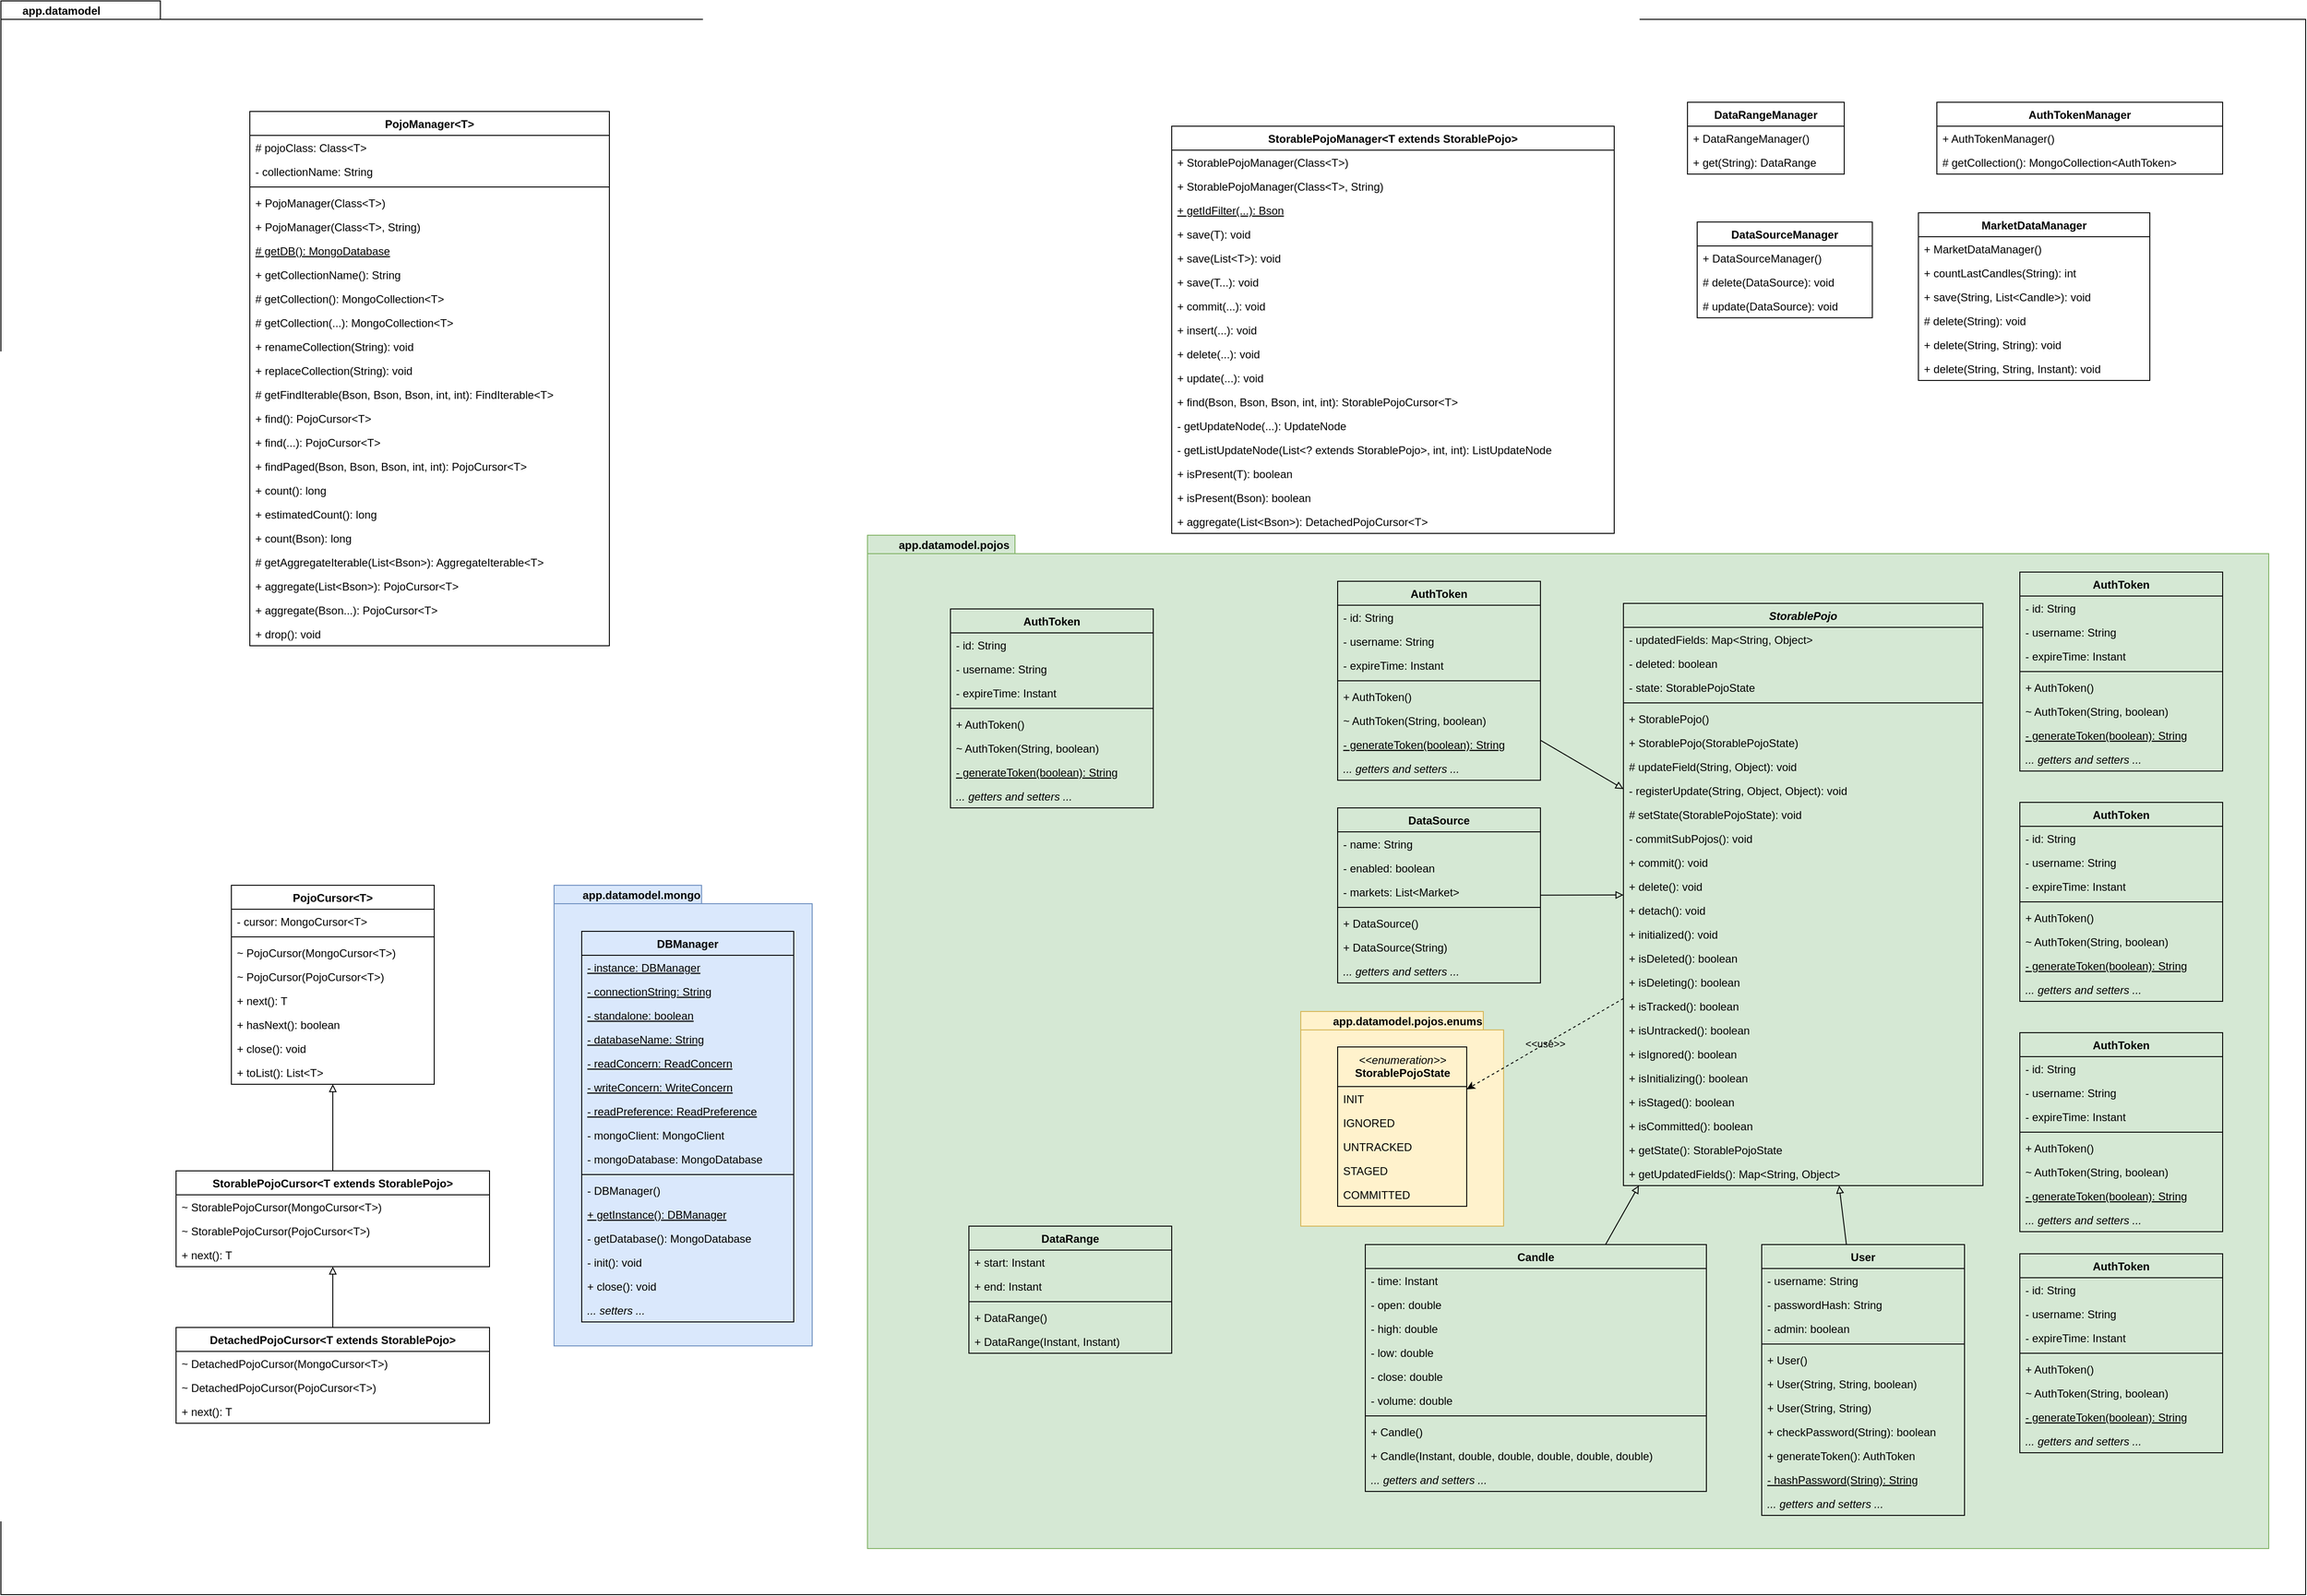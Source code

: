 <mxfile version="13.2.0" type="github" pages="6">
  <diagram id="TcwgTA-o4gwVfG7u4GCi" name="DataModel">
    <mxGraphModel dx="3173" dy="-1069" grid="1" gridSize="10" guides="1" tooltips="1" connect="1" arrows="1" fold="1" page="1" pageScale="1" pageWidth="850" pageHeight="1100" math="0" shadow="0">
      <root>
        <mxCell id="S9bv1vKuEgU9-iCBCu2w-0" />
        <mxCell id="S9bv1vKuEgU9-iCBCu2w-1" parent="S9bv1vKuEgU9-iCBCu2w-0" />
        <mxCell id="DOmOI1QIMl1d31M0cbKV-122" value="app.datamodel" style="shape=folder;fontStyle=1;spacingTop=10;tabWidth=120;tabHeight=20;tabPosition=left;html=1;verticalAlign=bottom;labelPosition=left;verticalLabelPosition=top;align=right;spacing=-18;spacingLeft=0;spacingRight=-89;" vertex="1" parent="S9bv1vKuEgU9-iCBCu2w-1">
          <mxGeometry x="-830" y="2920" width="2500" height="1730" as="geometry" />
        </mxCell>
        <mxCell id="DOmOI1QIMl1d31M0cbKV-123" value="app.datamodel.pojos" style="shape=folder;fontStyle=1;spacingTop=10;tabWidth=160;tabHeight=20;tabPosition=left;html=1;verticalAlign=bottom;labelPosition=left;verticalLabelPosition=top;align=right;spacing=-18;spacingLeft=0;spacingRight=-135;fillColor=#d5e8d4;strokeColor=#82b366;" vertex="1" parent="S9bv1vKuEgU9-iCBCu2w-1">
          <mxGeometry x="110" y="3500" width="1520" height="1100" as="geometry" />
        </mxCell>
        <mxCell id="QwBGo_T-P6lXqIGwkqm1-98" style="edgeStyle=none;rounded=0;orthogonalLoop=1;jettySize=auto;html=1;labelBackgroundColor=none;endArrow=block;endFill=0;" edge="1" parent="S9bv1vKuEgU9-iCBCu2w-1" source="QwBGo_T-P6lXqIGwkqm1-12" target="DOmOI1QIMl1d31M0cbKV-8">
          <mxGeometry relative="1" as="geometry" />
        </mxCell>
        <mxCell id="QwBGo_T-P6lXqIGwkqm1-12" value="Candle" style="swimlane;fontStyle=1;align=center;verticalAlign=top;childLayout=stackLayout;horizontal=1;startSize=26;horizontalStack=0;resizeParent=1;resizeParentMax=0;resizeLast=0;collapsible=1;marginBottom=0;fillColor=none;" vertex="1" parent="S9bv1vKuEgU9-iCBCu2w-1">
          <mxGeometry x="650" y="4270" width="370" height="268" as="geometry" />
        </mxCell>
        <mxCell id="QwBGo_T-P6lXqIGwkqm1-13" value="- time: Instant" style="text;strokeColor=none;fillColor=none;align=left;verticalAlign=top;spacingLeft=4;spacingRight=4;overflow=hidden;rotatable=0;points=[[0,0.5],[1,0.5]];portConstraint=eastwest;fontStyle=0" vertex="1" parent="QwBGo_T-P6lXqIGwkqm1-12">
          <mxGeometry y="26" width="370" height="26" as="geometry" />
        </mxCell>
        <mxCell id="QwBGo_T-P6lXqIGwkqm1-95" value="- open: double" style="text;strokeColor=none;fillColor=none;align=left;verticalAlign=top;spacingLeft=4;spacingRight=4;overflow=hidden;rotatable=0;points=[[0,0.5],[1,0.5]];portConstraint=eastwest;fontStyle=0" vertex="1" parent="QwBGo_T-P6lXqIGwkqm1-12">
          <mxGeometry y="52" width="370" height="26" as="geometry" />
        </mxCell>
        <mxCell id="QwBGo_T-P6lXqIGwkqm1-94" value="- high: double" style="text;strokeColor=none;fillColor=none;align=left;verticalAlign=top;spacingLeft=4;spacingRight=4;overflow=hidden;rotatable=0;points=[[0,0.5],[1,0.5]];portConstraint=eastwest;fontStyle=0" vertex="1" parent="QwBGo_T-P6lXqIGwkqm1-12">
          <mxGeometry y="78" width="370" height="26" as="geometry" />
        </mxCell>
        <mxCell id="QwBGo_T-P6lXqIGwkqm1-93" value="- low: double" style="text;strokeColor=none;fillColor=none;align=left;verticalAlign=top;spacingLeft=4;spacingRight=4;overflow=hidden;rotatable=0;points=[[0,0.5],[1,0.5]];portConstraint=eastwest;fontStyle=0" vertex="1" parent="QwBGo_T-P6lXqIGwkqm1-12">
          <mxGeometry y="104" width="370" height="26" as="geometry" />
        </mxCell>
        <mxCell id="QwBGo_T-P6lXqIGwkqm1-14" value="- close: double" style="text;strokeColor=none;fillColor=none;align=left;verticalAlign=top;spacingLeft=4;spacingRight=4;overflow=hidden;rotatable=0;points=[[0,0.5],[1,0.5]];portConstraint=eastwest;fontStyle=0" vertex="1" parent="QwBGo_T-P6lXqIGwkqm1-12">
          <mxGeometry y="130" width="370" height="26" as="geometry" />
        </mxCell>
        <mxCell id="QwBGo_T-P6lXqIGwkqm1-15" value="- volume: double" style="text;strokeColor=none;fillColor=none;align=left;verticalAlign=top;spacingLeft=4;spacingRight=4;overflow=hidden;rotatable=0;points=[[0,0.5],[1,0.5]];portConstraint=eastwest;fontStyle=0" vertex="1" parent="QwBGo_T-P6lXqIGwkqm1-12">
          <mxGeometry y="156" width="370" height="26" as="geometry" />
        </mxCell>
        <mxCell id="QwBGo_T-P6lXqIGwkqm1-16" value="" style="line;strokeWidth=1;fillColor=none;align=left;verticalAlign=middle;spacingTop=-1;spacingLeft=3;spacingRight=3;rotatable=0;labelPosition=right;points=[];portConstraint=eastwest;" vertex="1" parent="QwBGo_T-P6lXqIGwkqm1-12">
          <mxGeometry y="182" width="370" height="8" as="geometry" />
        </mxCell>
        <mxCell id="QwBGo_T-P6lXqIGwkqm1-17" value="+ Candle()" style="text;strokeColor=none;fillColor=none;align=left;verticalAlign=top;spacingLeft=4;spacingRight=4;overflow=hidden;rotatable=0;points=[[0,0.5],[1,0.5]];portConstraint=eastwest;" vertex="1" parent="QwBGo_T-P6lXqIGwkqm1-12">
          <mxGeometry y="190" width="370" height="26" as="geometry" />
        </mxCell>
        <mxCell id="QwBGo_T-P6lXqIGwkqm1-18" value="+ Candle(Instant, double, double, double, double, double)" style="text;strokeColor=none;fillColor=none;align=left;verticalAlign=top;spacingLeft=4;spacingRight=4;overflow=hidden;rotatable=0;points=[[0,0.5],[1,0.5]];portConstraint=eastwest;fontStyle=0" vertex="1" parent="QwBGo_T-P6lXqIGwkqm1-12">
          <mxGeometry y="216" width="370" height="26" as="geometry" />
        </mxCell>
        <mxCell id="QwBGo_T-P6lXqIGwkqm1-20" value="... getters and setters ..." style="text;strokeColor=none;fillColor=none;align=left;verticalAlign=top;spacingLeft=4;spacingRight=4;overflow=hidden;rotatable=0;points=[[0,0.5],[1,0.5]];portConstraint=eastwest;fontStyle=2" vertex="1" parent="QwBGo_T-P6lXqIGwkqm1-12">
          <mxGeometry y="242" width="370" height="26" as="geometry" />
        </mxCell>
        <mxCell id="DOmOI1QIMl1d31M0cbKV-43" value="PojoManager&lt;T&gt;" style="swimlane;fontStyle=1;align=center;verticalAlign=top;childLayout=stackLayout;horizontal=1;startSize=26;horizontalStack=0;resizeParent=1;resizeParentMax=0;resizeLast=0;collapsible=1;marginBottom=0;fillColor=none;" vertex="1" parent="S9bv1vKuEgU9-iCBCu2w-1">
          <mxGeometry x="-560" y="3040" width="390" height="580" as="geometry" />
        </mxCell>
        <mxCell id="DOmOI1QIMl1d31M0cbKV-44" value="# pojoClass: Class&lt;T&gt;" style="text;strokeColor=none;fillColor=none;align=left;verticalAlign=top;spacingLeft=4;spacingRight=4;overflow=hidden;rotatable=0;points=[[0,0.5],[1,0.5]];portConstraint=eastwest;fontStyle=0" vertex="1" parent="DOmOI1QIMl1d31M0cbKV-43">
          <mxGeometry y="26" width="390" height="26" as="geometry" />
        </mxCell>
        <mxCell id="DOmOI1QIMl1d31M0cbKV-46" value="- collectionName: String" style="text;strokeColor=none;fillColor=none;align=left;verticalAlign=top;spacingLeft=4;spacingRight=4;overflow=hidden;rotatable=0;points=[[0,0.5],[1,0.5]];portConstraint=eastwest;fontStyle=0" vertex="1" parent="DOmOI1QIMl1d31M0cbKV-43">
          <mxGeometry y="52" width="390" height="26" as="geometry" />
        </mxCell>
        <mxCell id="DOmOI1QIMl1d31M0cbKV-47" value="" style="line;strokeWidth=1;fillColor=none;align=left;verticalAlign=middle;spacingTop=-1;spacingLeft=3;spacingRight=3;rotatable=0;labelPosition=right;points=[];portConstraint=eastwest;" vertex="1" parent="DOmOI1QIMl1d31M0cbKV-43">
          <mxGeometry y="78" width="390" height="8" as="geometry" />
        </mxCell>
        <mxCell id="DOmOI1QIMl1d31M0cbKV-48" value="+ PojoManager(Class&lt;T&gt;)" style="text;strokeColor=none;fillColor=none;align=left;verticalAlign=top;spacingLeft=4;spacingRight=4;overflow=hidden;rotatable=0;points=[[0,0.5],[1,0.5]];portConstraint=eastwest;" vertex="1" parent="DOmOI1QIMl1d31M0cbKV-43">
          <mxGeometry y="86" width="390" height="26" as="geometry" />
        </mxCell>
        <mxCell id="DOmOI1QIMl1d31M0cbKV-49" value="+ PojoManager(Class&lt;T&gt;, String)" style="text;strokeColor=none;fillColor=none;align=left;verticalAlign=top;spacingLeft=4;spacingRight=4;overflow=hidden;rotatable=0;points=[[0,0.5],[1,0.5]];portConstraint=eastwest;fontStyle=0" vertex="1" parent="DOmOI1QIMl1d31M0cbKV-43">
          <mxGeometry y="112" width="390" height="26" as="geometry" />
        </mxCell>
        <mxCell id="DOmOI1QIMl1d31M0cbKV-50" value="# getDB(): MongoDatabase" style="text;strokeColor=none;fillColor=none;align=left;verticalAlign=top;spacingLeft=4;spacingRight=4;overflow=hidden;rotatable=0;points=[[0,0.5],[1,0.5]];portConstraint=eastwest;fontStyle=4" vertex="1" parent="DOmOI1QIMl1d31M0cbKV-43">
          <mxGeometry y="138" width="390" height="26" as="geometry" />
        </mxCell>
        <mxCell id="DOmOI1QIMl1d31M0cbKV-51" value="+ getCollectionName(): String" style="text;strokeColor=none;fillColor=none;align=left;verticalAlign=top;spacingLeft=4;spacingRight=4;overflow=hidden;rotatable=0;points=[[0,0.5],[1,0.5]];portConstraint=eastwest;fontStyle=0" vertex="1" parent="DOmOI1QIMl1d31M0cbKV-43">
          <mxGeometry y="164" width="390" height="26" as="geometry" />
        </mxCell>
        <mxCell id="DOmOI1QIMl1d31M0cbKV-52" value="# getCollection(): MongoCollection&lt;T&gt;" style="text;strokeColor=none;fillColor=none;align=left;verticalAlign=top;spacingLeft=4;spacingRight=4;overflow=hidden;rotatable=0;points=[[0,0.5],[1,0.5]];portConstraint=eastwest;fontStyle=0" vertex="1" parent="DOmOI1QIMl1d31M0cbKV-43">
          <mxGeometry y="190" width="390" height="26" as="geometry" />
        </mxCell>
        <mxCell id="DOmOI1QIMl1d31M0cbKV-53" value="# getCollection(...): MongoCollection&lt;T&gt;" style="text;strokeColor=none;fillColor=none;align=left;verticalAlign=top;spacingLeft=4;spacingRight=4;overflow=hidden;rotatable=0;points=[[0,0.5],[1,0.5]];portConstraint=eastwest;fontStyle=0" vertex="1" parent="DOmOI1QIMl1d31M0cbKV-43">
          <mxGeometry y="216" width="390" height="26" as="geometry" />
        </mxCell>
        <mxCell id="DOmOI1QIMl1d31M0cbKV-54" value="+ renameCollection(String): void" style="text;strokeColor=none;fillColor=none;align=left;verticalAlign=top;spacingLeft=4;spacingRight=4;overflow=hidden;rotatable=0;points=[[0,0.5],[1,0.5]];portConstraint=eastwest;fontStyle=0" vertex="1" parent="DOmOI1QIMl1d31M0cbKV-43">
          <mxGeometry y="242" width="390" height="26" as="geometry" />
        </mxCell>
        <mxCell id="DOmOI1QIMl1d31M0cbKV-55" value="+ replaceCollection(String): void" style="text;strokeColor=none;fillColor=none;align=left;verticalAlign=top;spacingLeft=4;spacingRight=4;overflow=hidden;rotatable=0;points=[[0,0.5],[1,0.5]];portConstraint=eastwest;fontStyle=0" vertex="1" parent="DOmOI1QIMl1d31M0cbKV-43">
          <mxGeometry y="268" width="390" height="26" as="geometry" />
        </mxCell>
        <mxCell id="DOmOI1QIMl1d31M0cbKV-56" value="# getFindIterable(Bson, Bson, Bson, int, int): FindIterable&lt;T&gt;" style="text;strokeColor=none;fillColor=none;align=left;verticalAlign=top;spacingLeft=4;spacingRight=4;overflow=hidden;rotatable=0;points=[[0,0.5],[1,0.5]];portConstraint=eastwest;fontStyle=0" vertex="1" parent="DOmOI1QIMl1d31M0cbKV-43">
          <mxGeometry y="294" width="390" height="26" as="geometry" />
        </mxCell>
        <mxCell id="DOmOI1QIMl1d31M0cbKV-57" value="+ find(): PojoCursor&lt;T&gt;" style="text;strokeColor=none;fillColor=none;align=left;verticalAlign=top;spacingLeft=4;spacingRight=4;overflow=hidden;rotatable=0;points=[[0,0.5],[1,0.5]];portConstraint=eastwest;fontStyle=0" vertex="1" parent="DOmOI1QIMl1d31M0cbKV-43">
          <mxGeometry y="320" width="390" height="26" as="geometry" />
        </mxCell>
        <mxCell id="DOmOI1QIMl1d31M0cbKV-58" value="+ find(...): PojoCursor&lt;T&gt;" style="text;strokeColor=none;fillColor=none;align=left;verticalAlign=top;spacingLeft=4;spacingRight=4;overflow=hidden;rotatable=0;points=[[0,0.5],[1,0.5]];portConstraint=eastwest;fontStyle=0" vertex="1" parent="DOmOI1QIMl1d31M0cbKV-43">
          <mxGeometry y="346" width="390" height="26" as="geometry" />
        </mxCell>
        <mxCell id="DOmOI1QIMl1d31M0cbKV-59" value="+ findPaged(Bson, Bson, Bson, int, int): PojoCursor&lt;T&gt;" style="text;strokeColor=none;fillColor=none;align=left;verticalAlign=top;spacingLeft=4;spacingRight=4;overflow=hidden;rotatable=0;points=[[0,0.5],[1,0.5]];portConstraint=eastwest;fontStyle=0" vertex="1" parent="DOmOI1QIMl1d31M0cbKV-43">
          <mxGeometry y="372" width="390" height="26" as="geometry" />
        </mxCell>
        <mxCell id="DOmOI1QIMl1d31M0cbKV-60" value="+ count(): long" style="text;strokeColor=none;fillColor=none;align=left;verticalAlign=top;spacingLeft=4;spacingRight=4;overflow=hidden;rotatable=0;points=[[0,0.5],[1,0.5]];portConstraint=eastwest;fontStyle=0" vertex="1" parent="DOmOI1QIMl1d31M0cbKV-43">
          <mxGeometry y="398" width="390" height="26" as="geometry" />
        </mxCell>
        <mxCell id="DOmOI1QIMl1d31M0cbKV-61" value="+ estimatedCount(): long" style="text;strokeColor=none;fillColor=none;align=left;verticalAlign=top;spacingLeft=4;spacingRight=4;overflow=hidden;rotatable=0;points=[[0,0.5],[1,0.5]];portConstraint=eastwest;fontStyle=0" vertex="1" parent="DOmOI1QIMl1d31M0cbKV-43">
          <mxGeometry y="424" width="390" height="26" as="geometry" />
        </mxCell>
        <mxCell id="DOmOI1QIMl1d31M0cbKV-62" value="+ count(Bson): long" style="text;strokeColor=none;fillColor=none;align=left;verticalAlign=top;spacingLeft=4;spacingRight=4;overflow=hidden;rotatable=0;points=[[0,0.5],[1,0.5]];portConstraint=eastwest;fontStyle=0" vertex="1" parent="DOmOI1QIMl1d31M0cbKV-43">
          <mxGeometry y="450" width="390" height="26" as="geometry" />
        </mxCell>
        <mxCell id="DOmOI1QIMl1d31M0cbKV-63" value="# getAggregateIterable(List&lt;Bson&gt;): AggregateIterable&lt;T&gt;" style="text;strokeColor=none;fillColor=none;align=left;verticalAlign=top;spacingLeft=4;spacingRight=4;overflow=hidden;rotatable=0;points=[[0,0.5],[1,0.5]];portConstraint=eastwest;fontStyle=0" vertex="1" parent="DOmOI1QIMl1d31M0cbKV-43">
          <mxGeometry y="476" width="390" height="26" as="geometry" />
        </mxCell>
        <mxCell id="DOmOI1QIMl1d31M0cbKV-64" value="+ aggregate(List&lt;Bson&gt;): PojoCursor&lt;T&gt;" style="text;strokeColor=none;fillColor=none;align=left;verticalAlign=top;spacingLeft=4;spacingRight=4;overflow=hidden;rotatable=0;points=[[0,0.5],[1,0.5]];portConstraint=eastwest;fontStyle=0" vertex="1" parent="DOmOI1QIMl1d31M0cbKV-43">
          <mxGeometry y="502" width="390" height="26" as="geometry" />
        </mxCell>
        <mxCell id="DOmOI1QIMl1d31M0cbKV-65" value="+ aggregate(Bson...): PojoCursor&lt;T&gt;" style="text;strokeColor=none;fillColor=none;align=left;verticalAlign=top;spacingLeft=4;spacingRight=4;overflow=hidden;rotatable=0;points=[[0,0.5],[1,0.5]];portConstraint=eastwest;fontStyle=0" vertex="1" parent="DOmOI1QIMl1d31M0cbKV-43">
          <mxGeometry y="528" width="390" height="26" as="geometry" />
        </mxCell>
        <mxCell id="DOmOI1QIMl1d31M0cbKV-66" value="+ drop(): void" style="text;strokeColor=none;fillColor=none;align=left;verticalAlign=top;spacingLeft=4;spacingRight=4;overflow=hidden;rotatable=0;points=[[0,0.5],[1,0.5]];portConstraint=eastwest;fontStyle=0" vertex="1" parent="DOmOI1QIMl1d31M0cbKV-43">
          <mxGeometry y="554" width="390" height="26" as="geometry" />
        </mxCell>
        <mxCell id="DOmOI1QIMl1d31M0cbKV-119" value="AuthTokenManager" style="swimlane;fontStyle=1;align=center;verticalAlign=top;childLayout=stackLayout;horizontal=1;startSize=26;horizontalStack=0;resizeParent=1;resizeParentMax=0;resizeLast=0;collapsible=1;marginBottom=0;fillColor=none;" vertex="1" parent="S9bv1vKuEgU9-iCBCu2w-1">
          <mxGeometry x="1270" y="3030" width="310" height="78" as="geometry" />
        </mxCell>
        <mxCell id="DOmOI1QIMl1d31M0cbKV-120" value="+ AuthTokenManager()" style="text;strokeColor=none;fillColor=none;align=left;verticalAlign=top;spacingLeft=4;spacingRight=4;overflow=hidden;rotatable=0;points=[[0,0.5],[1,0.5]];portConstraint=eastwest;" vertex="1" parent="DOmOI1QIMl1d31M0cbKV-119">
          <mxGeometry y="26" width="310" height="26" as="geometry" />
        </mxCell>
        <mxCell id="DOmOI1QIMl1d31M0cbKV-121" value="# getCollection(): MongoCollection&lt;AuthToken&gt;" style="text;strokeColor=none;fillColor=none;align=left;verticalAlign=top;spacingLeft=4;spacingRight=4;overflow=hidden;rotatable=0;points=[[0,0.5],[1,0.5]];portConstraint=eastwest;fontStyle=0" vertex="1" parent="DOmOI1QIMl1d31M0cbKV-119">
          <mxGeometry y="52" width="310" height="26" as="geometry" />
        </mxCell>
        <mxCell id="DOmOI1QIMl1d31M0cbKV-112" value="MarketDataManager" style="swimlane;fontStyle=1;align=center;verticalAlign=top;childLayout=stackLayout;horizontal=1;startSize=26;horizontalStack=0;resizeParent=1;resizeParentMax=0;resizeLast=0;collapsible=1;marginBottom=0;fillColor=none;" vertex="1" parent="S9bv1vKuEgU9-iCBCu2w-1">
          <mxGeometry x="1250" y="3150" width="251" height="182" as="geometry" />
        </mxCell>
        <mxCell id="DOmOI1QIMl1d31M0cbKV-113" value="+ MarketDataManager()" style="text;strokeColor=none;fillColor=none;align=left;verticalAlign=top;spacingLeft=4;spacingRight=4;overflow=hidden;rotatable=0;points=[[0,0.5],[1,0.5]];portConstraint=eastwest;" vertex="1" parent="DOmOI1QIMl1d31M0cbKV-112">
          <mxGeometry y="26" width="251" height="26" as="geometry" />
        </mxCell>
        <mxCell id="DOmOI1QIMl1d31M0cbKV-114" value="+ countLastCandles(String): int" style="text;strokeColor=none;fillColor=none;align=left;verticalAlign=top;spacingLeft=4;spacingRight=4;overflow=hidden;rotatable=0;points=[[0,0.5],[1,0.5]];portConstraint=eastwest;fontStyle=0" vertex="1" parent="DOmOI1QIMl1d31M0cbKV-112">
          <mxGeometry y="52" width="251" height="26" as="geometry" />
        </mxCell>
        <mxCell id="DOmOI1QIMl1d31M0cbKV-116" value="+ save(String, List&lt;Candle&gt;): void" style="text;strokeColor=none;fillColor=none;align=left;verticalAlign=top;spacingLeft=4;spacingRight=4;overflow=hidden;rotatable=0;points=[[0,0.5],[1,0.5]];portConstraint=eastwest;fontStyle=0" vertex="1" parent="DOmOI1QIMl1d31M0cbKV-112">
          <mxGeometry y="78" width="251" height="26" as="geometry" />
        </mxCell>
        <mxCell id="DOmOI1QIMl1d31M0cbKV-117" value="# delete(String): void" style="text;strokeColor=none;fillColor=none;align=left;verticalAlign=top;spacingLeft=4;spacingRight=4;overflow=hidden;rotatable=0;points=[[0,0.5],[1,0.5]];portConstraint=eastwest;fontStyle=0" vertex="1" parent="DOmOI1QIMl1d31M0cbKV-112">
          <mxGeometry y="104" width="251" height="26" as="geometry" />
        </mxCell>
        <mxCell id="DOmOI1QIMl1d31M0cbKV-118" value="+ delete(String, String): void" style="text;strokeColor=none;fillColor=none;align=left;verticalAlign=top;spacingLeft=4;spacingRight=4;overflow=hidden;rotatable=0;points=[[0,0.5],[1,0.5]];portConstraint=eastwest;fontStyle=0" vertex="1" parent="DOmOI1QIMl1d31M0cbKV-112">
          <mxGeometry y="130" width="251" height="26" as="geometry" />
        </mxCell>
        <mxCell id="DOmOI1QIMl1d31M0cbKV-115" value="+ delete(String, String, Instant): void" style="text;strokeColor=none;fillColor=none;align=left;verticalAlign=top;spacingLeft=4;spacingRight=4;overflow=hidden;rotatable=0;points=[[0,0.5],[1,0.5]];portConstraint=eastwest;fontStyle=0" vertex="1" parent="DOmOI1QIMl1d31M0cbKV-112">
          <mxGeometry y="156" width="251" height="26" as="geometry" />
        </mxCell>
        <mxCell id="DOmOI1QIMl1d31M0cbKV-108" value="DataSourceManager" style="swimlane;fontStyle=1;align=center;verticalAlign=top;childLayout=stackLayout;horizontal=1;startSize=26;horizontalStack=0;resizeParent=1;resizeParentMax=0;resizeLast=0;collapsible=1;marginBottom=0;fillColor=none;" vertex="1" parent="S9bv1vKuEgU9-iCBCu2w-1">
          <mxGeometry x="1010" y="3160" width="190" height="104" as="geometry" />
        </mxCell>
        <mxCell id="DOmOI1QIMl1d31M0cbKV-109" value="+ DataSourceManager()" style="text;strokeColor=none;fillColor=none;align=left;verticalAlign=top;spacingLeft=4;spacingRight=4;overflow=hidden;rotatable=0;points=[[0,0.5],[1,0.5]];portConstraint=eastwest;" vertex="1" parent="DOmOI1QIMl1d31M0cbKV-108">
          <mxGeometry y="26" width="190" height="26" as="geometry" />
        </mxCell>
        <mxCell id="DOmOI1QIMl1d31M0cbKV-110" value="# delete(DataSource): void" style="text;strokeColor=none;fillColor=none;align=left;verticalAlign=top;spacingLeft=4;spacingRight=4;overflow=hidden;rotatable=0;points=[[0,0.5],[1,0.5]];portConstraint=eastwest;fontStyle=0" vertex="1" parent="DOmOI1QIMl1d31M0cbKV-108">
          <mxGeometry y="52" width="190" height="26" as="geometry" />
        </mxCell>
        <mxCell id="DOmOI1QIMl1d31M0cbKV-111" value="# update(DataSource): void" style="text;strokeColor=none;fillColor=none;align=left;verticalAlign=top;spacingLeft=4;spacingRight=4;overflow=hidden;rotatable=0;points=[[0,0.5],[1,0.5]];portConstraint=eastwest;fontStyle=0" vertex="1" parent="DOmOI1QIMl1d31M0cbKV-108">
          <mxGeometry y="78" width="190" height="26" as="geometry" />
        </mxCell>
        <mxCell id="DOmOI1QIMl1d31M0cbKV-91" value="DataRangeManager" style="swimlane;fontStyle=1;align=center;verticalAlign=top;childLayout=stackLayout;horizontal=1;startSize=26;horizontalStack=0;resizeParent=1;resizeParentMax=0;resizeLast=0;collapsible=1;marginBottom=0;fillColor=none;" vertex="1" parent="S9bv1vKuEgU9-iCBCu2w-1">
          <mxGeometry x="999.5" y="3030" width="170" height="78" as="geometry" />
        </mxCell>
        <mxCell id="DOmOI1QIMl1d31M0cbKV-92" value="+ DataRangeManager()" style="text;strokeColor=none;fillColor=none;align=left;verticalAlign=top;spacingLeft=4;spacingRight=4;overflow=hidden;rotatable=0;points=[[0,0.5],[1,0.5]];portConstraint=eastwest;" vertex="1" parent="DOmOI1QIMl1d31M0cbKV-91">
          <mxGeometry y="26" width="170" height="26" as="geometry" />
        </mxCell>
        <mxCell id="DOmOI1QIMl1d31M0cbKV-93" value="+ get(String): DataRange" style="text;strokeColor=none;fillColor=none;align=left;verticalAlign=top;spacingLeft=4;spacingRight=4;overflow=hidden;rotatable=0;points=[[0,0.5],[1,0.5]];portConstraint=eastwest;fontStyle=0" vertex="1" parent="DOmOI1QIMl1d31M0cbKV-91">
          <mxGeometry y="52" width="170" height="26" as="geometry" />
        </mxCell>
        <mxCell id="B9ydXRSstpK7L7CVsjDG-0" value="app.datamodel.pojos.enums" style="shape=folder;fontStyle=1;spacingTop=10;tabWidth=200;tabHeight=20;tabPosition=left;html=1;verticalAlign=bottom;labelPosition=left;verticalLabelPosition=top;align=right;spacing=-18;spacingLeft=0;spacingRight=-178;fillColor=#fff2cc;strokeColor=#d6b656;" vertex="1" parent="S9bv1vKuEgU9-iCBCu2w-1">
          <mxGeometry x="580" y="4017" width="220" height="233" as="geometry" />
        </mxCell>
        <mxCell id="DOmOI1QIMl1d31M0cbKV-0" value="&lt;i&gt;&lt;span style=&quot;font-weight: normal&quot;&gt;&amp;lt;&amp;lt;enumeration&amp;gt;&amp;gt;&lt;/span&gt;&lt;/i&gt;&lt;br&gt;StorablePojoState" style="swimlane;fontStyle=1;align=center;verticalAlign=top;childLayout=stackLayout;horizontal=1;startSize=43;horizontalStack=0;resizeParent=1;resizeParentMax=0;resizeLast=0;collapsible=1;marginBottom=0;html=1;fillColor=none;" vertex="1" parent="S9bv1vKuEgU9-iCBCu2w-1">
          <mxGeometry x="620" y="4055.5" width="140" height="173" as="geometry" />
        </mxCell>
        <mxCell id="DOmOI1QIMl1d31M0cbKV-6" value="INIT" style="text;strokeColor=none;fillColor=none;align=left;verticalAlign=top;spacingLeft=4;spacingRight=4;overflow=hidden;rotatable=0;points=[[0,0.5],[1,0.5]];portConstraint=eastwest;" vertex="1" parent="DOmOI1QIMl1d31M0cbKV-0">
          <mxGeometry y="43" width="140" height="26" as="geometry" />
        </mxCell>
        <mxCell id="DOmOI1QIMl1d31M0cbKV-7" value="IGNORED" style="text;strokeColor=none;fillColor=none;align=left;verticalAlign=top;spacingLeft=4;spacingRight=4;overflow=hidden;rotatable=0;points=[[0,0.5],[1,0.5]];portConstraint=eastwest;" vertex="1" parent="DOmOI1QIMl1d31M0cbKV-0">
          <mxGeometry y="69" width="140" height="26" as="geometry" />
        </mxCell>
        <mxCell id="DOmOI1QIMl1d31M0cbKV-5" value="UNTRACKED" style="text;strokeColor=none;fillColor=none;align=left;verticalAlign=top;spacingLeft=4;spacingRight=4;overflow=hidden;rotatable=0;points=[[0,0.5],[1,0.5]];portConstraint=eastwest;" vertex="1" parent="DOmOI1QIMl1d31M0cbKV-0">
          <mxGeometry y="95" width="140" height="26" as="geometry" />
        </mxCell>
        <mxCell id="DOmOI1QIMl1d31M0cbKV-4" value="STAGED" style="text;strokeColor=none;fillColor=none;align=left;verticalAlign=top;spacingLeft=4;spacingRight=4;overflow=hidden;rotatable=0;points=[[0,0.5],[1,0.5]];portConstraint=eastwest;" vertex="1" parent="DOmOI1QIMl1d31M0cbKV-0">
          <mxGeometry y="121" width="140" height="26" as="geometry" />
        </mxCell>
        <mxCell id="DOmOI1QIMl1d31M0cbKV-1" value="COMMITTED" style="text;strokeColor=none;fillColor=none;align=left;verticalAlign=top;spacingLeft=4;spacingRight=4;overflow=hidden;rotatable=0;points=[[0,0.5],[1,0.5]];portConstraint=eastwest;" vertex="1" parent="DOmOI1QIMl1d31M0cbKV-0">
          <mxGeometry y="147" width="140" height="26" as="geometry" />
        </mxCell>
        <mxCell id="DTw38erPe18TbUh7pqGu-37" value="app.datamodel.mongo" style="shape=folder;fontStyle=1;spacingTop=10;tabWidth=160;tabHeight=20;tabPosition=left;html=1;verticalAlign=bottom;labelPosition=left;verticalLabelPosition=top;align=right;spacing=-18;spacingLeft=0;spacingRight=-140;fillColor=#dae8fc;strokeColor=#6c8ebf;" vertex="1" parent="S9bv1vKuEgU9-iCBCu2w-1">
          <mxGeometry x="-230" y="3880" width="280" height="500" as="geometry" />
        </mxCell>
        <mxCell id="DTw38erPe18TbUh7pqGu-72" style="rounded=0;orthogonalLoop=1;jettySize=auto;html=1;labelBackgroundColor=none;endArrow=block;endFill=0;" edge="1" parent="S9bv1vKuEgU9-iCBCu2w-1" source="DTw38erPe18TbUh7pqGu-68" target="DTw38erPe18TbUh7pqGu-58">
          <mxGeometry relative="1" as="geometry" />
        </mxCell>
        <mxCell id="DOmOI1QIMl1d31M0cbKV-68" value="StorablePojoManager&lt;T extends StorablePojo&gt;" style="swimlane;fontStyle=1;align=center;verticalAlign=top;childLayout=stackLayout;horizontal=1;startSize=26;horizontalStack=0;resizeParent=1;resizeParentMax=0;resizeLast=0;collapsible=1;marginBottom=0;fillColor=none;" vertex="1" parent="S9bv1vKuEgU9-iCBCu2w-1">
          <mxGeometry x="440" y="3056" width="480" height="442" as="geometry" />
        </mxCell>
        <mxCell id="DOmOI1QIMl1d31M0cbKV-72" value="+ StorablePojoManager(Class&lt;T&gt;)" style="text;strokeColor=none;fillColor=none;align=left;verticalAlign=top;spacingLeft=4;spacingRight=4;overflow=hidden;rotatable=0;points=[[0,0.5],[1,0.5]];portConstraint=eastwest;" vertex="1" parent="DOmOI1QIMl1d31M0cbKV-68">
          <mxGeometry y="26" width="480" height="26" as="geometry" />
        </mxCell>
        <mxCell id="DOmOI1QIMl1d31M0cbKV-73" value="+ StorablePojoManager(Class&lt;T&gt;, String)" style="text;strokeColor=none;fillColor=none;align=left;verticalAlign=top;spacingLeft=4;spacingRight=4;overflow=hidden;rotatable=0;points=[[0,0.5],[1,0.5]];portConstraint=eastwest;fontStyle=0" vertex="1" parent="DOmOI1QIMl1d31M0cbKV-68">
          <mxGeometry y="52" width="480" height="26" as="geometry" />
        </mxCell>
        <mxCell id="DOmOI1QIMl1d31M0cbKV-74" value="+ getIdFilter(...): Bson" style="text;strokeColor=none;fillColor=none;align=left;verticalAlign=top;spacingLeft=4;spacingRight=4;overflow=hidden;rotatable=0;points=[[0,0.5],[1,0.5]];portConstraint=eastwest;fontStyle=4" vertex="1" parent="DOmOI1QIMl1d31M0cbKV-68">
          <mxGeometry y="78" width="480" height="26" as="geometry" />
        </mxCell>
        <mxCell id="DOmOI1QIMl1d31M0cbKV-75" value="+ save(T): void" style="text;strokeColor=none;fillColor=none;align=left;verticalAlign=top;spacingLeft=4;spacingRight=4;overflow=hidden;rotatable=0;points=[[0,0.5],[1,0.5]];portConstraint=eastwest;fontStyle=0" vertex="1" parent="DOmOI1QIMl1d31M0cbKV-68">
          <mxGeometry y="104" width="480" height="26" as="geometry" />
        </mxCell>
        <mxCell id="DOmOI1QIMl1d31M0cbKV-76" value="+ save(List&lt;T&gt;): void" style="text;strokeColor=none;fillColor=none;align=left;verticalAlign=top;spacingLeft=4;spacingRight=4;overflow=hidden;rotatable=0;points=[[0,0.5],[1,0.5]];portConstraint=eastwest;fontStyle=0" vertex="1" parent="DOmOI1QIMl1d31M0cbKV-68">
          <mxGeometry y="130" width="480" height="26" as="geometry" />
        </mxCell>
        <mxCell id="DOmOI1QIMl1d31M0cbKV-77" value="+ save(T...): void" style="text;strokeColor=none;fillColor=none;align=left;verticalAlign=top;spacingLeft=4;spacingRight=4;overflow=hidden;rotatable=0;points=[[0,0.5],[1,0.5]];portConstraint=eastwest;fontStyle=0" vertex="1" parent="DOmOI1QIMl1d31M0cbKV-68">
          <mxGeometry y="156" width="480" height="26" as="geometry" />
        </mxCell>
        <mxCell id="DOmOI1QIMl1d31M0cbKV-78" value="+ commit(...): void" style="text;strokeColor=none;fillColor=none;align=left;verticalAlign=top;spacingLeft=4;spacingRight=4;overflow=hidden;rotatable=0;points=[[0,0.5],[1,0.5]];portConstraint=eastwest;fontStyle=0" vertex="1" parent="DOmOI1QIMl1d31M0cbKV-68">
          <mxGeometry y="182" width="480" height="26" as="geometry" />
        </mxCell>
        <mxCell id="DOmOI1QIMl1d31M0cbKV-79" value="+ insert(...): void" style="text;strokeColor=none;fillColor=none;align=left;verticalAlign=top;spacingLeft=4;spacingRight=4;overflow=hidden;rotatable=0;points=[[0,0.5],[1,0.5]];portConstraint=eastwest;fontStyle=0" vertex="1" parent="DOmOI1QIMl1d31M0cbKV-68">
          <mxGeometry y="208" width="480" height="26" as="geometry" />
        </mxCell>
        <mxCell id="DOmOI1QIMl1d31M0cbKV-80" value="+ delete(...): void" style="text;strokeColor=none;fillColor=none;align=left;verticalAlign=top;spacingLeft=4;spacingRight=4;overflow=hidden;rotatable=0;points=[[0,0.5],[1,0.5]];portConstraint=eastwest;fontStyle=0" vertex="1" parent="DOmOI1QIMl1d31M0cbKV-68">
          <mxGeometry y="234" width="480" height="26" as="geometry" />
        </mxCell>
        <mxCell id="DOmOI1QIMl1d31M0cbKV-81" value="+ update(...): void" style="text;strokeColor=none;fillColor=none;align=left;verticalAlign=top;spacingLeft=4;spacingRight=4;overflow=hidden;rotatable=0;points=[[0,0.5],[1,0.5]];portConstraint=eastwest;fontStyle=0" vertex="1" parent="DOmOI1QIMl1d31M0cbKV-68">
          <mxGeometry y="260" width="480" height="26" as="geometry" />
        </mxCell>
        <mxCell id="DOmOI1QIMl1d31M0cbKV-82" value="+ find(Bson, Bson, Bson, int, int): StorablePojoCursor&lt;T&gt;" style="text;strokeColor=none;fillColor=none;align=left;verticalAlign=top;spacingLeft=4;spacingRight=4;overflow=hidden;rotatable=0;points=[[0,0.5],[1,0.5]];portConstraint=eastwest;fontStyle=0" vertex="1" parent="DOmOI1QIMl1d31M0cbKV-68">
          <mxGeometry y="286" width="480" height="26" as="geometry" />
        </mxCell>
        <mxCell id="DOmOI1QIMl1d31M0cbKV-83" value="- getUpdateNode(...): UpdateNode" style="text;strokeColor=none;fillColor=none;align=left;verticalAlign=top;spacingLeft=4;spacingRight=4;overflow=hidden;rotatable=0;points=[[0,0.5],[1,0.5]];portConstraint=eastwest;fontStyle=0" vertex="1" parent="DOmOI1QIMl1d31M0cbKV-68">
          <mxGeometry y="312" width="480" height="26" as="geometry" />
        </mxCell>
        <mxCell id="DOmOI1QIMl1d31M0cbKV-84" value="- getListUpdateNode(List&lt;? extends StorablePojo&gt;, int, int): ListUpdateNode" style="text;strokeColor=none;fillColor=none;align=left;verticalAlign=top;spacingLeft=4;spacingRight=4;overflow=hidden;rotatable=0;points=[[0,0.5],[1,0.5]];portConstraint=eastwest;fontStyle=0" vertex="1" parent="DOmOI1QIMl1d31M0cbKV-68">
          <mxGeometry y="338" width="480" height="26" as="geometry" />
        </mxCell>
        <mxCell id="DOmOI1QIMl1d31M0cbKV-86" value="+ isPresent(T): boolean" style="text;strokeColor=none;fillColor=none;align=left;verticalAlign=top;spacingLeft=4;spacingRight=4;overflow=hidden;rotatable=0;points=[[0,0.5],[1,0.5]];portConstraint=eastwest;fontStyle=0" vertex="1" parent="DOmOI1QIMl1d31M0cbKV-68">
          <mxGeometry y="364" width="480" height="26" as="geometry" />
        </mxCell>
        <mxCell id="DOmOI1QIMl1d31M0cbKV-87" value="+ isPresent(Bson): boolean" style="text;strokeColor=none;fillColor=none;align=left;verticalAlign=top;spacingLeft=4;spacingRight=4;overflow=hidden;rotatable=0;points=[[0,0.5],[1,0.5]];portConstraint=eastwest;fontStyle=0" vertex="1" parent="DOmOI1QIMl1d31M0cbKV-68">
          <mxGeometry y="390" width="480" height="26" as="geometry" />
        </mxCell>
        <mxCell id="DOmOI1QIMl1d31M0cbKV-88" value="+ aggregate(List&lt;Bson&gt;): DetachedPojoCursor&lt;T&gt;" style="text;strokeColor=none;fillColor=none;align=left;verticalAlign=top;spacingLeft=4;spacingRight=4;overflow=hidden;rotatable=0;points=[[0,0.5],[1,0.5]];portConstraint=eastwest;fontStyle=0" vertex="1" parent="DOmOI1QIMl1d31M0cbKV-68">
          <mxGeometry y="416" width="480" height="26" as="geometry" />
        </mxCell>
        <mxCell id="DTw38erPe18TbUh7pqGu-38" value="PojoCursor&lt;T&gt;" style="swimlane;fontStyle=1;align=center;verticalAlign=top;childLayout=stackLayout;horizontal=1;startSize=26;horizontalStack=0;resizeParent=1;resizeParentMax=0;resizeLast=0;collapsible=1;marginBottom=0;fillColor=none;" vertex="1" parent="S9bv1vKuEgU9-iCBCu2w-1">
          <mxGeometry x="-580" y="3880" width="220" height="216" as="geometry" />
        </mxCell>
        <mxCell id="DTw38erPe18TbUh7pqGu-47" value="- cursor: MongoCursor&lt;T&gt;" style="text;strokeColor=none;fillColor=none;align=left;verticalAlign=top;spacingLeft=4;spacingRight=4;overflow=hidden;rotatable=0;points=[[0,0.5],[1,0.5]];portConstraint=eastwest;fontStyle=0" vertex="1" parent="DTw38erPe18TbUh7pqGu-38">
          <mxGeometry y="26" width="220" height="26" as="geometry" />
        </mxCell>
        <mxCell id="DTw38erPe18TbUh7pqGu-48" value="" style="line;strokeWidth=1;fillColor=none;align=left;verticalAlign=middle;spacingTop=-1;spacingLeft=3;spacingRight=3;rotatable=0;labelPosition=right;points=[];portConstraint=eastwest;" vertex="1" parent="DTw38erPe18TbUh7pqGu-38">
          <mxGeometry y="52" width="220" height="8" as="geometry" />
        </mxCell>
        <mxCell id="DTw38erPe18TbUh7pqGu-49" value="~ PojoCursor(MongoCursor&lt;T&gt;)" style="text;strokeColor=none;fillColor=none;align=left;verticalAlign=top;spacingLeft=4;spacingRight=4;overflow=hidden;rotatable=0;points=[[0,0.5],[1,0.5]];portConstraint=eastwest;" vertex="1" parent="DTw38erPe18TbUh7pqGu-38">
          <mxGeometry y="60" width="220" height="26" as="geometry" />
        </mxCell>
        <mxCell id="DTw38erPe18TbUh7pqGu-51" value="~ PojoCursor(PojoCursor&lt;T&gt;)" style="text;strokeColor=none;fillColor=none;align=left;verticalAlign=top;spacingLeft=4;spacingRight=4;overflow=hidden;rotatable=0;points=[[0,0.5],[1,0.5]];portConstraint=eastwest;fontStyle=0" vertex="1" parent="DTw38erPe18TbUh7pqGu-38">
          <mxGeometry y="86" width="220" height="26" as="geometry" />
        </mxCell>
        <mxCell id="DTw38erPe18TbUh7pqGu-55" value="+ next(): T" style="text;strokeColor=none;fillColor=none;align=left;verticalAlign=top;spacingLeft=4;spacingRight=4;overflow=hidden;rotatable=0;points=[[0,0.5],[1,0.5]];portConstraint=eastwest;fontStyle=0" vertex="1" parent="DTw38erPe18TbUh7pqGu-38">
          <mxGeometry y="112" width="220" height="26" as="geometry" />
        </mxCell>
        <mxCell id="DTw38erPe18TbUh7pqGu-56" value="+ hasNext(): boolean" style="text;strokeColor=none;fillColor=none;align=left;verticalAlign=top;spacingLeft=4;spacingRight=4;overflow=hidden;rotatable=0;points=[[0,0.5],[1,0.5]];portConstraint=eastwest;fontStyle=0" vertex="1" parent="DTw38erPe18TbUh7pqGu-38">
          <mxGeometry y="138" width="220" height="26" as="geometry" />
        </mxCell>
        <mxCell id="DTw38erPe18TbUh7pqGu-57" value="+ close(): void" style="text;strokeColor=none;fillColor=none;align=left;verticalAlign=top;spacingLeft=4;spacingRight=4;overflow=hidden;rotatable=0;points=[[0,0.5],[1,0.5]];portConstraint=eastwest;fontStyle=0" vertex="1" parent="DTw38erPe18TbUh7pqGu-38">
          <mxGeometry y="164" width="220" height="26" as="geometry" />
        </mxCell>
        <mxCell id="DTw38erPe18TbUh7pqGu-53" value="+ toList(): List&lt;T&gt;" style="text;strokeColor=none;fillColor=none;align=left;verticalAlign=top;spacingLeft=4;spacingRight=4;overflow=hidden;rotatable=0;points=[[0,0.5],[1,0.5]];portConstraint=eastwest;fontStyle=0" vertex="1" parent="DTw38erPe18TbUh7pqGu-38">
          <mxGeometry y="190" width="220" height="26" as="geometry" />
        </mxCell>
        <mxCell id="DTw38erPe18TbUh7pqGu-68" value="DetachedPojoCursor&lt;T extends StorablePojo&gt;" style="swimlane;fontStyle=1;align=center;verticalAlign=top;childLayout=stackLayout;horizontal=1;startSize=26;horizontalStack=0;resizeParent=1;resizeParentMax=0;resizeLast=0;collapsible=1;marginBottom=0;fillColor=none;" vertex="1" parent="S9bv1vKuEgU9-iCBCu2w-1">
          <mxGeometry x="-640" y="4360" width="340" height="104" as="geometry" />
        </mxCell>
        <mxCell id="DTw38erPe18TbUh7pqGu-69" value="~ DetachedPojoCursor(MongoCursor&lt;T&gt;)" style="text;strokeColor=none;fillColor=none;align=left;verticalAlign=top;spacingLeft=4;spacingRight=4;overflow=hidden;rotatable=0;points=[[0,0.5],[1,0.5]];portConstraint=eastwest;fontStyle=0" vertex="1" parent="DTw38erPe18TbUh7pqGu-68">
          <mxGeometry y="26" width="340" height="26" as="geometry" />
        </mxCell>
        <mxCell id="DTw38erPe18TbUh7pqGu-70" value="~ DetachedPojoCursor(PojoCursor&lt;T&gt;)" style="text;strokeColor=none;fillColor=none;align=left;verticalAlign=top;spacingLeft=4;spacingRight=4;overflow=hidden;rotatable=0;points=[[0,0.5],[1,0.5]];portConstraint=eastwest;fontStyle=0" vertex="1" parent="DTw38erPe18TbUh7pqGu-68">
          <mxGeometry y="52" width="340" height="26" as="geometry" />
        </mxCell>
        <mxCell id="DTw38erPe18TbUh7pqGu-71" value="+ next(): T" style="text;strokeColor=none;fillColor=none;align=left;verticalAlign=top;spacingLeft=4;spacingRight=4;overflow=hidden;rotatable=0;points=[[0,0.5],[1,0.5]];portConstraint=eastwest;fontStyle=0" vertex="1" parent="DTw38erPe18TbUh7pqGu-68">
          <mxGeometry y="78" width="340" height="26" as="geometry" />
        </mxCell>
        <mxCell id="DTw38erPe18TbUh7pqGu-73" style="edgeStyle=none;rounded=0;orthogonalLoop=1;jettySize=auto;html=1;labelBackgroundColor=none;endArrow=block;endFill=0;" edge="1" parent="S9bv1vKuEgU9-iCBCu2w-1" source="DTw38erPe18TbUh7pqGu-58" target="DTw38erPe18TbUh7pqGu-38">
          <mxGeometry relative="1" as="geometry" />
        </mxCell>
        <mxCell id="DTw38erPe18TbUh7pqGu-58" value="StorablePojoCursor&lt;T extends StorablePojo&gt;" style="swimlane;fontStyle=1;align=center;verticalAlign=top;childLayout=stackLayout;horizontal=1;startSize=26;horizontalStack=0;resizeParent=1;resizeParentMax=0;resizeLast=0;collapsible=1;marginBottom=0;fillColor=none;" vertex="1" parent="S9bv1vKuEgU9-iCBCu2w-1">
          <mxGeometry x="-640" y="4190" width="340" height="104" as="geometry" />
        </mxCell>
        <mxCell id="DTw38erPe18TbUh7pqGu-65" value="~ StorablePojoCursor(MongoCursor&lt;T&gt;)" style="text;strokeColor=none;fillColor=none;align=left;verticalAlign=top;spacingLeft=4;spacingRight=4;overflow=hidden;rotatable=0;points=[[0,0.5],[1,0.5]];portConstraint=eastwest;fontStyle=0" vertex="1" parent="DTw38erPe18TbUh7pqGu-58">
          <mxGeometry y="26" width="340" height="26" as="geometry" />
        </mxCell>
        <mxCell id="DTw38erPe18TbUh7pqGu-66" value="~ StorablePojoCursor(PojoCursor&lt;T&gt;)" style="text;strokeColor=none;fillColor=none;align=left;verticalAlign=top;spacingLeft=4;spacingRight=4;overflow=hidden;rotatable=0;points=[[0,0.5],[1,0.5]];portConstraint=eastwest;fontStyle=0" vertex="1" parent="DTw38erPe18TbUh7pqGu-58">
          <mxGeometry y="52" width="340" height="26" as="geometry" />
        </mxCell>
        <mxCell id="DTw38erPe18TbUh7pqGu-67" value="+ next(): T" style="text;strokeColor=none;fillColor=none;align=left;verticalAlign=top;spacingLeft=4;spacingRight=4;overflow=hidden;rotatable=0;points=[[0,0.5],[1,0.5]];portConstraint=eastwest;fontStyle=0" vertex="1" parent="DTw38erPe18TbUh7pqGu-58">
          <mxGeometry y="78" width="340" height="26" as="geometry" />
        </mxCell>
        <mxCell id="DTw38erPe18TbUh7pqGu-0" value="DBManager" style="swimlane;fontStyle=1;align=center;verticalAlign=top;childLayout=stackLayout;horizontal=1;startSize=26;horizontalStack=0;resizeParent=1;resizeParentMax=0;resizeLast=0;collapsible=1;marginBottom=0;fillColor=none;" vertex="1" parent="S9bv1vKuEgU9-iCBCu2w-1">
          <mxGeometry x="-200" y="3930" width="230" height="424" as="geometry" />
        </mxCell>
        <mxCell id="DTw38erPe18TbUh7pqGu-1" value="- instance: DBManager" style="text;strokeColor=none;fillColor=none;align=left;verticalAlign=top;spacingLeft=4;spacingRight=4;overflow=hidden;rotatable=0;points=[[0,0.5],[1,0.5]];portConstraint=eastwest;fontStyle=4" vertex="1" parent="DTw38erPe18TbUh7pqGu-0">
          <mxGeometry y="26" width="230" height="26" as="geometry" />
        </mxCell>
        <mxCell id="DTw38erPe18TbUh7pqGu-3" value="- connectionString: String" style="text;strokeColor=none;fillColor=none;align=left;verticalAlign=top;spacingLeft=4;spacingRight=4;overflow=hidden;rotatable=0;points=[[0,0.5],[1,0.5]];portConstraint=eastwest;fontStyle=4" vertex="1" parent="DTw38erPe18TbUh7pqGu-0">
          <mxGeometry y="52" width="230" height="26" as="geometry" />
        </mxCell>
        <mxCell id="DTw38erPe18TbUh7pqGu-4" value="- standalone: boolean" style="text;strokeColor=none;fillColor=none;align=left;verticalAlign=top;spacingLeft=4;spacingRight=4;overflow=hidden;rotatable=0;points=[[0,0.5],[1,0.5]];portConstraint=eastwest;fontStyle=4" vertex="1" parent="DTw38erPe18TbUh7pqGu-0">
          <mxGeometry y="78" width="230" height="26" as="geometry" />
        </mxCell>
        <mxCell id="DTw38erPe18TbUh7pqGu-6" value="- databaseName: String" style="text;strokeColor=none;fillColor=none;align=left;verticalAlign=top;spacingLeft=4;spacingRight=4;overflow=hidden;rotatable=0;points=[[0,0.5],[1,0.5]];portConstraint=eastwest;fontStyle=4" vertex="1" parent="DTw38erPe18TbUh7pqGu-0">
          <mxGeometry y="104" width="230" height="26" as="geometry" />
        </mxCell>
        <mxCell id="DTw38erPe18TbUh7pqGu-5" value="- readConcern: ReadConcern" style="text;strokeColor=none;fillColor=none;align=left;verticalAlign=top;spacingLeft=4;spacingRight=4;overflow=hidden;rotatable=0;points=[[0,0.5],[1,0.5]];portConstraint=eastwest;fontStyle=4" vertex="1" parent="DTw38erPe18TbUh7pqGu-0">
          <mxGeometry y="130" width="230" height="26" as="geometry" />
        </mxCell>
        <mxCell id="DTw38erPe18TbUh7pqGu-34" value="- writeConcern: WriteConcern" style="text;strokeColor=none;fillColor=none;align=left;verticalAlign=top;spacingLeft=4;spacingRight=4;overflow=hidden;rotatable=0;points=[[0,0.5],[1,0.5]];portConstraint=eastwest;fontStyle=4" vertex="1" parent="DTw38erPe18TbUh7pqGu-0">
          <mxGeometry y="156" width="230" height="26" as="geometry" />
        </mxCell>
        <mxCell id="DTw38erPe18TbUh7pqGu-7" value="- readPreference: ReadPreference" style="text;strokeColor=none;fillColor=none;align=left;verticalAlign=top;spacingLeft=4;spacingRight=4;overflow=hidden;rotatable=0;points=[[0,0.5],[1,0.5]];portConstraint=eastwest;fontStyle=4" vertex="1" parent="DTw38erPe18TbUh7pqGu-0">
          <mxGeometry y="182" width="230" height="26" as="geometry" />
        </mxCell>
        <mxCell id="DTw38erPe18TbUh7pqGu-8" value="- mongoClient: MongoClient" style="text;strokeColor=none;fillColor=none;align=left;verticalAlign=top;spacingLeft=4;spacingRight=4;overflow=hidden;rotatable=0;points=[[0,0.5],[1,0.5]];portConstraint=eastwest;fontStyle=0" vertex="1" parent="DTw38erPe18TbUh7pqGu-0">
          <mxGeometry y="208" width="230" height="26" as="geometry" />
        </mxCell>
        <mxCell id="DTw38erPe18TbUh7pqGu-9" value="- mongoDatabase: MongoDatabase" style="text;strokeColor=none;fillColor=none;align=left;verticalAlign=top;spacingLeft=4;spacingRight=4;overflow=hidden;rotatable=0;points=[[0,0.5],[1,0.5]];portConstraint=eastwest;fontStyle=0" vertex="1" parent="DTw38erPe18TbUh7pqGu-0">
          <mxGeometry y="234" width="230" height="26" as="geometry" />
        </mxCell>
        <mxCell id="DTw38erPe18TbUh7pqGu-10" value="" style="line;strokeWidth=1;fillColor=none;align=left;verticalAlign=middle;spacingTop=-1;spacingLeft=3;spacingRight=3;rotatable=0;labelPosition=right;points=[];portConstraint=eastwest;" vertex="1" parent="DTw38erPe18TbUh7pqGu-0">
          <mxGeometry y="260" width="230" height="8" as="geometry" />
        </mxCell>
        <mxCell id="DTw38erPe18TbUh7pqGu-11" value="- DBManager()" style="text;strokeColor=none;fillColor=none;align=left;verticalAlign=top;spacingLeft=4;spacingRight=4;overflow=hidden;rotatable=0;points=[[0,0.5],[1,0.5]];portConstraint=eastwest;" vertex="1" parent="DTw38erPe18TbUh7pqGu-0">
          <mxGeometry y="268" width="230" height="26" as="geometry" />
        </mxCell>
        <mxCell id="DTw38erPe18TbUh7pqGu-12" value="+ getInstance(): DBManager" style="text;strokeColor=none;fillColor=none;align=left;verticalAlign=top;spacingLeft=4;spacingRight=4;overflow=hidden;rotatable=0;points=[[0,0.5],[1,0.5]];portConstraint=eastwest;fontStyle=4" vertex="1" parent="DTw38erPe18TbUh7pqGu-0">
          <mxGeometry y="294" width="230" height="26" as="geometry" />
        </mxCell>
        <mxCell id="DTw38erPe18TbUh7pqGu-35" value="- getDatabase(): MongoDatabase" style="text;strokeColor=none;fillColor=none;align=left;verticalAlign=top;spacingLeft=4;spacingRight=4;overflow=hidden;rotatable=0;points=[[0,0.5],[1,0.5]];portConstraint=eastwest;fontStyle=0" vertex="1" parent="DTw38erPe18TbUh7pqGu-0">
          <mxGeometry y="320" width="230" height="26" as="geometry" />
        </mxCell>
        <mxCell id="DTw38erPe18TbUh7pqGu-22" value="- init(): void" style="text;strokeColor=none;fillColor=none;align=left;verticalAlign=top;spacingLeft=4;spacingRight=4;overflow=hidden;rotatable=0;points=[[0,0.5],[1,0.5]];portConstraint=eastwest;fontStyle=0" vertex="1" parent="DTw38erPe18TbUh7pqGu-0">
          <mxGeometry y="346" width="230" height="26" as="geometry" />
        </mxCell>
        <mxCell id="DTw38erPe18TbUh7pqGu-36" value="+ close(): void" style="text;strokeColor=none;fillColor=none;align=left;verticalAlign=top;spacingLeft=4;spacingRight=4;overflow=hidden;rotatable=0;points=[[0,0.5],[1,0.5]];portConstraint=eastwest;fontStyle=0" vertex="1" parent="DTw38erPe18TbUh7pqGu-0">
          <mxGeometry y="372" width="230" height="26" as="geometry" />
        </mxCell>
        <mxCell id="DTw38erPe18TbUh7pqGu-33" value="... setters ..." style="text;strokeColor=none;fillColor=none;align=left;verticalAlign=top;spacingLeft=4;spacingRight=4;overflow=hidden;rotatable=0;points=[[0,0.5],[1,0.5]];portConstraint=eastwest;fontStyle=2" vertex="1" parent="DTw38erPe18TbUh7pqGu-0">
          <mxGeometry y="398" width="230" height="26" as="geometry" />
        </mxCell>
        <mxCell id="B9ydXRSstpK7L7CVsjDG-1" value="&amp;lt;&amp;lt;use&amp;gt;&amp;gt;" style="edgeStyle=none;rounded=0;orthogonalLoop=1;jettySize=auto;html=1;labelBackgroundColor=none;endArrow=classic;endFill=1;dashed=1;" edge="1" parent="S9bv1vKuEgU9-iCBCu2w-1" source="DOmOI1QIMl1d31M0cbKV-8" target="DOmOI1QIMl1d31M0cbKV-0">
          <mxGeometry relative="1" as="geometry" />
        </mxCell>
        <mxCell id="DOmOI1QIMl1d31M0cbKV-8" value="StorablePojo" style="swimlane;fontStyle=3;align=center;verticalAlign=top;childLayout=stackLayout;horizontal=1;startSize=26;horizontalStack=0;resizeParent=1;resizeParentMax=0;resizeLast=0;collapsible=1;marginBottom=0;fillColor=none;" vertex="1" parent="S9bv1vKuEgU9-iCBCu2w-1">
          <mxGeometry x="930" y="3574" width="390" height="632" as="geometry" />
        </mxCell>
        <mxCell id="DOmOI1QIMl1d31M0cbKV-27" value="- updatedFields: Map&lt;String, Object&gt;" style="text;strokeColor=none;fillColor=none;align=left;verticalAlign=top;spacingLeft=4;spacingRight=4;overflow=hidden;rotatable=0;points=[[0,0.5],[1,0.5]];portConstraint=eastwest;fontStyle=0" vertex="1" parent="DOmOI1QIMl1d31M0cbKV-8">
          <mxGeometry y="26" width="390" height="26" as="geometry" />
        </mxCell>
        <mxCell id="DOmOI1QIMl1d31M0cbKV-28" value="- deleted: boolean" style="text;strokeColor=none;fillColor=none;align=left;verticalAlign=top;spacingLeft=4;spacingRight=4;overflow=hidden;rotatable=0;points=[[0,0.5],[1,0.5]];portConstraint=eastwest;fontStyle=0" vertex="1" parent="DOmOI1QIMl1d31M0cbKV-8">
          <mxGeometry y="52" width="390" height="26" as="geometry" />
        </mxCell>
        <mxCell id="DOmOI1QIMl1d31M0cbKV-9" value="- state: StorablePojoState" style="text;strokeColor=none;fillColor=none;align=left;verticalAlign=top;spacingLeft=4;spacingRight=4;overflow=hidden;rotatable=0;points=[[0,0.5],[1,0.5]];portConstraint=eastwest;fontStyle=0" vertex="1" parent="DOmOI1QIMl1d31M0cbKV-8">
          <mxGeometry y="78" width="390" height="26" as="geometry" />
        </mxCell>
        <mxCell id="DOmOI1QIMl1d31M0cbKV-10" value="" style="line;strokeWidth=1;fillColor=none;align=left;verticalAlign=middle;spacingTop=-1;spacingLeft=3;spacingRight=3;rotatable=0;labelPosition=right;points=[];portConstraint=eastwest;" vertex="1" parent="DOmOI1QIMl1d31M0cbKV-8">
          <mxGeometry y="104" width="390" height="8" as="geometry" />
        </mxCell>
        <mxCell id="DOmOI1QIMl1d31M0cbKV-11" value="+ StorablePojo()" style="text;strokeColor=none;fillColor=none;align=left;verticalAlign=top;spacingLeft=4;spacingRight=4;overflow=hidden;rotatable=0;points=[[0,0.5],[1,0.5]];portConstraint=eastwest;" vertex="1" parent="DOmOI1QIMl1d31M0cbKV-8">
          <mxGeometry y="112" width="390" height="26" as="geometry" />
        </mxCell>
        <mxCell id="DOmOI1QIMl1d31M0cbKV-12" value="+ StorablePojo(StorablePojoState)" style="text;strokeColor=none;fillColor=none;align=left;verticalAlign=top;spacingLeft=4;spacingRight=4;overflow=hidden;rotatable=0;points=[[0,0.5],[1,0.5]];portConstraint=eastwest;fontStyle=0" vertex="1" parent="DOmOI1QIMl1d31M0cbKV-8">
          <mxGeometry y="138" width="390" height="26" as="geometry" />
        </mxCell>
        <mxCell id="DOmOI1QIMl1d31M0cbKV-13" value="# updateField(String, Object): void" style="text;strokeColor=none;fillColor=none;align=left;verticalAlign=top;spacingLeft=4;spacingRight=4;overflow=hidden;rotatable=0;points=[[0,0.5],[1,0.5]];portConstraint=eastwest;fontStyle=0" vertex="1" parent="DOmOI1QIMl1d31M0cbKV-8">
          <mxGeometry y="164" width="390" height="26" as="geometry" />
        </mxCell>
        <mxCell id="DOmOI1QIMl1d31M0cbKV-14" value="- registerUpdate(String, Object, Object): void" style="text;strokeColor=none;fillColor=none;align=left;verticalAlign=top;spacingLeft=4;spacingRight=4;overflow=hidden;rotatable=0;points=[[0,0.5],[1,0.5]];portConstraint=eastwest;fontStyle=0" vertex="1" parent="DOmOI1QIMl1d31M0cbKV-8">
          <mxGeometry y="190" width="390" height="26" as="geometry" />
        </mxCell>
        <mxCell id="DOmOI1QIMl1d31M0cbKV-15" value="# setState(StorablePojoState): void" style="text;strokeColor=none;fillColor=none;align=left;verticalAlign=top;spacingLeft=4;spacingRight=4;overflow=hidden;rotatable=0;points=[[0,0.5],[1,0.5]];portConstraint=eastwest;fontStyle=0" vertex="1" parent="DOmOI1QIMl1d31M0cbKV-8">
          <mxGeometry y="216" width="390" height="26" as="geometry" />
        </mxCell>
        <mxCell id="DOmOI1QIMl1d31M0cbKV-29" value="- commitSubPojos(): void" style="text;strokeColor=none;fillColor=none;align=left;verticalAlign=top;spacingLeft=4;spacingRight=4;overflow=hidden;rotatable=0;points=[[0,0.5],[1,0.5]];portConstraint=eastwest;fontStyle=0" vertex="1" parent="DOmOI1QIMl1d31M0cbKV-8">
          <mxGeometry y="242" width="390" height="26" as="geometry" />
        </mxCell>
        <mxCell id="DOmOI1QIMl1d31M0cbKV-37" value="+ commit(): void" style="text;strokeColor=none;fillColor=none;align=left;verticalAlign=top;spacingLeft=4;spacingRight=4;overflow=hidden;rotatable=0;points=[[0,0.5],[1,0.5]];portConstraint=eastwest;fontStyle=0" vertex="1" parent="DOmOI1QIMl1d31M0cbKV-8">
          <mxGeometry y="268" width="390" height="26" as="geometry" />
        </mxCell>
        <mxCell id="DOmOI1QIMl1d31M0cbKV-42" value="+ delete(): void" style="text;strokeColor=none;fillColor=none;align=left;verticalAlign=top;spacingLeft=4;spacingRight=4;overflow=hidden;rotatable=0;points=[[0,0.5],[1,0.5]];portConstraint=eastwest;fontStyle=0" vertex="1" parent="DOmOI1QIMl1d31M0cbKV-8">
          <mxGeometry y="294" width="390" height="26" as="geometry" />
        </mxCell>
        <mxCell id="DOmOI1QIMl1d31M0cbKV-41" value="+ detach(): void" style="text;strokeColor=none;fillColor=none;align=left;verticalAlign=top;spacingLeft=4;spacingRight=4;overflow=hidden;rotatable=0;points=[[0,0.5],[1,0.5]];portConstraint=eastwest;fontStyle=0" vertex="1" parent="DOmOI1QIMl1d31M0cbKV-8">
          <mxGeometry y="320" width="390" height="26" as="geometry" />
        </mxCell>
        <mxCell id="DOmOI1QIMl1d31M0cbKV-40" value="+ initialized(): void" style="text;strokeColor=none;fillColor=none;align=left;verticalAlign=top;spacingLeft=4;spacingRight=4;overflow=hidden;rotatable=0;points=[[0,0.5],[1,0.5]];portConstraint=eastwest;fontStyle=0" vertex="1" parent="DOmOI1QIMl1d31M0cbKV-8">
          <mxGeometry y="346" width="390" height="26" as="geometry" />
        </mxCell>
        <mxCell id="DOmOI1QIMl1d31M0cbKV-39" value="+ isDeleted(): boolean" style="text;strokeColor=none;fillColor=none;align=left;verticalAlign=top;spacingLeft=4;spacingRight=4;overflow=hidden;rotatable=0;points=[[0,0.5],[1,0.5]];portConstraint=eastwest;fontStyle=0" vertex="1" parent="DOmOI1QIMl1d31M0cbKV-8">
          <mxGeometry y="372" width="390" height="26" as="geometry" />
        </mxCell>
        <mxCell id="DOmOI1QIMl1d31M0cbKV-38" value="+ isDeleting(): boolean" style="text;strokeColor=none;fillColor=none;align=left;verticalAlign=top;spacingLeft=4;spacingRight=4;overflow=hidden;rotatable=0;points=[[0,0.5],[1,0.5]];portConstraint=eastwest;fontStyle=0" vertex="1" parent="DOmOI1QIMl1d31M0cbKV-8">
          <mxGeometry y="398" width="390" height="26" as="geometry" />
        </mxCell>
        <mxCell id="DOmOI1QIMl1d31M0cbKV-36" value="+ isTracked(): boolean" style="text;strokeColor=none;fillColor=none;align=left;verticalAlign=top;spacingLeft=4;spacingRight=4;overflow=hidden;rotatable=0;points=[[0,0.5],[1,0.5]];portConstraint=eastwest;fontStyle=0" vertex="1" parent="DOmOI1QIMl1d31M0cbKV-8">
          <mxGeometry y="424" width="390" height="26" as="geometry" />
        </mxCell>
        <mxCell id="DOmOI1QIMl1d31M0cbKV-35" value="+ isUntracked(): boolean" style="text;strokeColor=none;fillColor=none;align=left;verticalAlign=top;spacingLeft=4;spacingRight=4;overflow=hidden;rotatable=0;points=[[0,0.5],[1,0.5]];portConstraint=eastwest;fontStyle=0" vertex="1" parent="DOmOI1QIMl1d31M0cbKV-8">
          <mxGeometry y="450" width="390" height="26" as="geometry" />
        </mxCell>
        <mxCell id="DOmOI1QIMl1d31M0cbKV-34" value="+ isIgnored(): boolean" style="text;strokeColor=none;fillColor=none;align=left;verticalAlign=top;spacingLeft=4;spacingRight=4;overflow=hidden;rotatable=0;points=[[0,0.5],[1,0.5]];portConstraint=eastwest;fontStyle=0" vertex="1" parent="DOmOI1QIMl1d31M0cbKV-8">
          <mxGeometry y="476" width="390" height="26" as="geometry" />
        </mxCell>
        <mxCell id="DOmOI1QIMl1d31M0cbKV-33" value="+ isInitializing(): boolean" style="text;strokeColor=none;fillColor=none;align=left;verticalAlign=top;spacingLeft=4;spacingRight=4;overflow=hidden;rotatable=0;points=[[0,0.5],[1,0.5]];portConstraint=eastwest;fontStyle=0" vertex="1" parent="DOmOI1QIMl1d31M0cbKV-8">
          <mxGeometry y="502" width="390" height="26" as="geometry" />
        </mxCell>
        <mxCell id="DOmOI1QIMl1d31M0cbKV-32" value="+ isStaged(): boolean" style="text;strokeColor=none;fillColor=none;align=left;verticalAlign=top;spacingLeft=4;spacingRight=4;overflow=hidden;rotatable=0;points=[[0,0.5],[1,0.5]];portConstraint=eastwest;fontStyle=0" vertex="1" parent="DOmOI1QIMl1d31M0cbKV-8">
          <mxGeometry y="528" width="390" height="26" as="geometry" />
        </mxCell>
        <mxCell id="DOmOI1QIMl1d31M0cbKV-31" value="+ isCommitted(): boolean" style="text;strokeColor=none;fillColor=none;align=left;verticalAlign=top;spacingLeft=4;spacingRight=4;overflow=hidden;rotatable=0;points=[[0,0.5],[1,0.5]];portConstraint=eastwest;fontStyle=0" vertex="1" parent="DOmOI1QIMl1d31M0cbKV-8">
          <mxGeometry y="554" width="390" height="26" as="geometry" />
        </mxCell>
        <mxCell id="DOmOI1QIMl1d31M0cbKV-30" value="+ getState(): StorablePojoState" style="text;strokeColor=none;fillColor=none;align=left;verticalAlign=top;spacingLeft=4;spacingRight=4;overflow=hidden;rotatable=0;points=[[0,0.5],[1,0.5]];portConstraint=eastwest;fontStyle=0" vertex="1" parent="DOmOI1QIMl1d31M0cbKV-8">
          <mxGeometry y="580" width="390" height="26" as="geometry" />
        </mxCell>
        <mxCell id="DOmOI1QIMl1d31M0cbKV-16" value="+ getUpdatedFields(): Map&lt;String, Object&gt;" style="text;strokeColor=none;fillColor=none;align=left;verticalAlign=top;spacingLeft=4;spacingRight=4;overflow=hidden;rotatable=0;points=[[0,0.5],[1,0.5]];portConstraint=eastwest;fontStyle=0" vertex="1" parent="DOmOI1QIMl1d31M0cbKV-8">
          <mxGeometry y="606" width="390" height="26" as="geometry" />
        </mxCell>
        <mxCell id="QwBGo_T-P6lXqIGwkqm1-100" style="edgeStyle=none;rounded=0;orthogonalLoop=1;jettySize=auto;html=1;labelBackgroundColor=none;endArrow=block;endFill=0;" edge="1" parent="S9bv1vKuEgU9-iCBCu2w-1" source="QwBGo_T-P6lXqIGwkqm1-1" target="DOmOI1QIMl1d31M0cbKV-8">
          <mxGeometry relative="1" as="geometry" />
        </mxCell>
        <mxCell id="QwBGo_T-P6lXqIGwkqm1-1" value="AuthToken" style="swimlane;fontStyle=1;align=center;verticalAlign=top;childLayout=stackLayout;horizontal=1;startSize=26;horizontalStack=0;resizeParent=1;resizeParentMax=0;resizeLast=0;collapsible=1;marginBottom=0;fillColor=none;" vertex="1" parent="S9bv1vKuEgU9-iCBCu2w-1">
          <mxGeometry x="620" y="3550" width="220" height="216" as="geometry" />
        </mxCell>
        <mxCell id="QwBGo_T-P6lXqIGwkqm1-10" value="- id: String" style="text;strokeColor=none;fillColor=none;align=left;verticalAlign=top;spacingLeft=4;spacingRight=4;overflow=hidden;rotatable=0;points=[[0,0.5],[1,0.5]];portConstraint=eastwest;fontStyle=0" vertex="1" parent="QwBGo_T-P6lXqIGwkqm1-1">
          <mxGeometry y="26" width="220" height="26" as="geometry" />
        </mxCell>
        <mxCell id="QwBGo_T-P6lXqIGwkqm1-11" value="- username: String" style="text;strokeColor=none;fillColor=none;align=left;verticalAlign=top;spacingLeft=4;spacingRight=4;overflow=hidden;rotatable=0;points=[[0,0.5],[1,0.5]];portConstraint=eastwest;fontStyle=0" vertex="1" parent="QwBGo_T-P6lXqIGwkqm1-1">
          <mxGeometry y="52" width="220" height="26" as="geometry" />
        </mxCell>
        <mxCell id="QwBGo_T-P6lXqIGwkqm1-2" value="- expireTime: Instant" style="text;strokeColor=none;fillColor=none;align=left;verticalAlign=top;spacingLeft=4;spacingRight=4;overflow=hidden;rotatable=0;points=[[0,0.5],[1,0.5]];portConstraint=eastwest;fontStyle=0" vertex="1" parent="QwBGo_T-P6lXqIGwkqm1-1">
          <mxGeometry y="78" width="220" height="26" as="geometry" />
        </mxCell>
        <mxCell id="QwBGo_T-P6lXqIGwkqm1-3" value="" style="line;strokeWidth=1;fillColor=none;align=left;verticalAlign=middle;spacingTop=-1;spacingLeft=3;spacingRight=3;rotatable=0;labelPosition=right;points=[];portConstraint=eastwest;" vertex="1" parent="QwBGo_T-P6lXqIGwkqm1-1">
          <mxGeometry y="104" width="220" height="8" as="geometry" />
        </mxCell>
        <mxCell id="QwBGo_T-P6lXqIGwkqm1-4" value="+ AuthToken()" style="text;strokeColor=none;fillColor=none;align=left;verticalAlign=top;spacingLeft=4;spacingRight=4;overflow=hidden;rotatable=0;points=[[0,0.5],[1,0.5]];portConstraint=eastwest;" vertex="1" parent="QwBGo_T-P6lXqIGwkqm1-1">
          <mxGeometry y="112" width="220" height="26" as="geometry" />
        </mxCell>
        <mxCell id="QwBGo_T-P6lXqIGwkqm1-5" value="~ AuthToken(String, boolean)" style="text;strokeColor=none;fillColor=none;align=left;verticalAlign=top;spacingLeft=4;spacingRight=4;overflow=hidden;rotatable=0;points=[[0,0.5],[1,0.5]];portConstraint=eastwest;fontStyle=0" vertex="1" parent="QwBGo_T-P6lXqIGwkqm1-1">
          <mxGeometry y="138" width="220" height="26" as="geometry" />
        </mxCell>
        <mxCell id="QwBGo_T-P6lXqIGwkqm1-6" value="- generateToken(boolean): String" style="text;strokeColor=none;fillColor=none;align=left;verticalAlign=top;spacingLeft=4;spacingRight=4;overflow=hidden;rotatable=0;points=[[0,0.5],[1,0.5]];portConstraint=eastwest;fontStyle=4" vertex="1" parent="QwBGo_T-P6lXqIGwkqm1-1">
          <mxGeometry y="164" width="220" height="26" as="geometry" />
        </mxCell>
        <mxCell id="QwBGo_T-P6lXqIGwkqm1-7" value="... getters and setters ..." style="text;strokeColor=none;fillColor=none;align=left;verticalAlign=top;spacingLeft=4;spacingRight=4;overflow=hidden;rotatable=0;points=[[0,0.5],[1,0.5]];portConstraint=eastwest;fontStyle=2" vertex="1" parent="QwBGo_T-P6lXqIGwkqm1-1">
          <mxGeometry y="190" width="220" height="26" as="geometry" />
        </mxCell>
        <mxCell id="QwBGo_T-P6lXqIGwkqm1-21" value="AuthToken" style="swimlane;fontStyle=1;align=center;verticalAlign=top;childLayout=stackLayout;horizontal=1;startSize=26;horizontalStack=0;resizeParent=1;resizeParentMax=0;resizeLast=0;collapsible=1;marginBottom=0;fillColor=none;" vertex="1" parent="S9bv1vKuEgU9-iCBCu2w-1">
          <mxGeometry x="200" y="3580" width="220" height="216" as="geometry" />
        </mxCell>
        <mxCell id="QwBGo_T-P6lXqIGwkqm1-22" value="- id: String" style="text;strokeColor=none;fillColor=none;align=left;verticalAlign=top;spacingLeft=4;spacingRight=4;overflow=hidden;rotatable=0;points=[[0,0.5],[1,0.5]];portConstraint=eastwest;fontStyle=0" vertex="1" parent="QwBGo_T-P6lXqIGwkqm1-21">
          <mxGeometry y="26" width="220" height="26" as="geometry" />
        </mxCell>
        <mxCell id="QwBGo_T-P6lXqIGwkqm1-23" value="- username: String" style="text;strokeColor=none;fillColor=none;align=left;verticalAlign=top;spacingLeft=4;spacingRight=4;overflow=hidden;rotatable=0;points=[[0,0.5],[1,0.5]];portConstraint=eastwest;fontStyle=0" vertex="1" parent="QwBGo_T-P6lXqIGwkqm1-21">
          <mxGeometry y="52" width="220" height="26" as="geometry" />
        </mxCell>
        <mxCell id="QwBGo_T-P6lXqIGwkqm1-24" value="- expireTime: Instant" style="text;strokeColor=none;fillColor=none;align=left;verticalAlign=top;spacingLeft=4;spacingRight=4;overflow=hidden;rotatable=0;points=[[0,0.5],[1,0.5]];portConstraint=eastwest;fontStyle=0" vertex="1" parent="QwBGo_T-P6lXqIGwkqm1-21">
          <mxGeometry y="78" width="220" height="26" as="geometry" />
        </mxCell>
        <mxCell id="QwBGo_T-P6lXqIGwkqm1-25" value="" style="line;strokeWidth=1;fillColor=none;align=left;verticalAlign=middle;spacingTop=-1;spacingLeft=3;spacingRight=3;rotatable=0;labelPosition=right;points=[];portConstraint=eastwest;" vertex="1" parent="QwBGo_T-P6lXqIGwkqm1-21">
          <mxGeometry y="104" width="220" height="8" as="geometry" />
        </mxCell>
        <mxCell id="QwBGo_T-P6lXqIGwkqm1-26" value="+ AuthToken()" style="text;strokeColor=none;fillColor=none;align=left;verticalAlign=top;spacingLeft=4;spacingRight=4;overflow=hidden;rotatable=0;points=[[0,0.5],[1,0.5]];portConstraint=eastwest;" vertex="1" parent="QwBGo_T-P6lXqIGwkqm1-21">
          <mxGeometry y="112" width="220" height="26" as="geometry" />
        </mxCell>
        <mxCell id="QwBGo_T-P6lXqIGwkqm1-27" value="~ AuthToken(String, boolean)" style="text;strokeColor=none;fillColor=none;align=left;verticalAlign=top;spacingLeft=4;spacingRight=4;overflow=hidden;rotatable=0;points=[[0,0.5],[1,0.5]];portConstraint=eastwest;fontStyle=0" vertex="1" parent="QwBGo_T-P6lXqIGwkqm1-21">
          <mxGeometry y="138" width="220" height="26" as="geometry" />
        </mxCell>
        <mxCell id="QwBGo_T-P6lXqIGwkqm1-28" value="- generateToken(boolean): String" style="text;strokeColor=none;fillColor=none;align=left;verticalAlign=top;spacingLeft=4;spacingRight=4;overflow=hidden;rotatable=0;points=[[0,0.5],[1,0.5]];portConstraint=eastwest;fontStyle=4" vertex="1" parent="QwBGo_T-P6lXqIGwkqm1-21">
          <mxGeometry y="164" width="220" height="26" as="geometry" />
        </mxCell>
        <mxCell id="QwBGo_T-P6lXqIGwkqm1-29" value="... getters and setters ..." style="text;strokeColor=none;fillColor=none;align=left;verticalAlign=top;spacingLeft=4;spacingRight=4;overflow=hidden;rotatable=0;points=[[0,0.5],[1,0.5]];portConstraint=eastwest;fontStyle=2" vertex="1" parent="QwBGo_T-P6lXqIGwkqm1-21">
          <mxGeometry y="190" width="220" height="26" as="geometry" />
        </mxCell>
        <mxCell id="QwBGo_T-P6lXqIGwkqm1-30" value="AuthToken" style="swimlane;fontStyle=1;align=center;verticalAlign=top;childLayout=stackLayout;horizontal=1;startSize=26;horizontalStack=0;resizeParent=1;resizeParentMax=0;resizeLast=0;collapsible=1;marginBottom=0;fillColor=none;" vertex="1" parent="S9bv1vKuEgU9-iCBCu2w-1">
          <mxGeometry x="1360" y="3540" width="220" height="216" as="geometry" />
        </mxCell>
        <mxCell id="QwBGo_T-P6lXqIGwkqm1-31" value="- id: String" style="text;strokeColor=none;fillColor=none;align=left;verticalAlign=top;spacingLeft=4;spacingRight=4;overflow=hidden;rotatable=0;points=[[0,0.5],[1,0.5]];portConstraint=eastwest;fontStyle=0" vertex="1" parent="QwBGo_T-P6lXqIGwkqm1-30">
          <mxGeometry y="26" width="220" height="26" as="geometry" />
        </mxCell>
        <mxCell id="QwBGo_T-P6lXqIGwkqm1-32" value="- username: String" style="text;strokeColor=none;fillColor=none;align=left;verticalAlign=top;spacingLeft=4;spacingRight=4;overflow=hidden;rotatable=0;points=[[0,0.5],[1,0.5]];portConstraint=eastwest;fontStyle=0" vertex="1" parent="QwBGo_T-P6lXqIGwkqm1-30">
          <mxGeometry y="52" width="220" height="26" as="geometry" />
        </mxCell>
        <mxCell id="QwBGo_T-P6lXqIGwkqm1-33" value="- expireTime: Instant" style="text;strokeColor=none;fillColor=none;align=left;verticalAlign=top;spacingLeft=4;spacingRight=4;overflow=hidden;rotatable=0;points=[[0,0.5],[1,0.5]];portConstraint=eastwest;fontStyle=0" vertex="1" parent="QwBGo_T-P6lXqIGwkqm1-30">
          <mxGeometry y="78" width="220" height="26" as="geometry" />
        </mxCell>
        <mxCell id="QwBGo_T-P6lXqIGwkqm1-34" value="" style="line;strokeWidth=1;fillColor=none;align=left;verticalAlign=middle;spacingTop=-1;spacingLeft=3;spacingRight=3;rotatable=0;labelPosition=right;points=[];portConstraint=eastwest;" vertex="1" parent="QwBGo_T-P6lXqIGwkqm1-30">
          <mxGeometry y="104" width="220" height="8" as="geometry" />
        </mxCell>
        <mxCell id="QwBGo_T-P6lXqIGwkqm1-35" value="+ AuthToken()" style="text;strokeColor=none;fillColor=none;align=left;verticalAlign=top;spacingLeft=4;spacingRight=4;overflow=hidden;rotatable=0;points=[[0,0.5],[1,0.5]];portConstraint=eastwest;" vertex="1" parent="QwBGo_T-P6lXqIGwkqm1-30">
          <mxGeometry y="112" width="220" height="26" as="geometry" />
        </mxCell>
        <mxCell id="QwBGo_T-P6lXqIGwkqm1-36" value="~ AuthToken(String, boolean)" style="text;strokeColor=none;fillColor=none;align=left;verticalAlign=top;spacingLeft=4;spacingRight=4;overflow=hidden;rotatable=0;points=[[0,0.5],[1,0.5]];portConstraint=eastwest;fontStyle=0" vertex="1" parent="QwBGo_T-P6lXqIGwkqm1-30">
          <mxGeometry y="138" width="220" height="26" as="geometry" />
        </mxCell>
        <mxCell id="QwBGo_T-P6lXqIGwkqm1-37" value="- generateToken(boolean): String" style="text;strokeColor=none;fillColor=none;align=left;verticalAlign=top;spacingLeft=4;spacingRight=4;overflow=hidden;rotatable=0;points=[[0,0.5],[1,0.5]];portConstraint=eastwest;fontStyle=4" vertex="1" parent="QwBGo_T-P6lXqIGwkqm1-30">
          <mxGeometry y="164" width="220" height="26" as="geometry" />
        </mxCell>
        <mxCell id="QwBGo_T-P6lXqIGwkqm1-38" value="... getters and setters ..." style="text;strokeColor=none;fillColor=none;align=left;verticalAlign=top;spacingLeft=4;spacingRight=4;overflow=hidden;rotatable=0;points=[[0,0.5],[1,0.5]];portConstraint=eastwest;fontStyle=2" vertex="1" parent="QwBGo_T-P6lXqIGwkqm1-30">
          <mxGeometry y="190" width="220" height="26" as="geometry" />
        </mxCell>
        <mxCell id="QwBGo_T-P6lXqIGwkqm1-39" value="AuthToken" style="swimlane;fontStyle=1;align=center;verticalAlign=top;childLayout=stackLayout;horizontal=1;startSize=26;horizontalStack=0;resizeParent=1;resizeParentMax=0;resizeLast=0;collapsible=1;marginBottom=0;fillColor=none;" vertex="1" parent="S9bv1vKuEgU9-iCBCu2w-1">
          <mxGeometry x="1360" y="3790" width="220" height="216" as="geometry" />
        </mxCell>
        <mxCell id="QwBGo_T-P6lXqIGwkqm1-40" value="- id: String" style="text;strokeColor=none;fillColor=none;align=left;verticalAlign=top;spacingLeft=4;spacingRight=4;overflow=hidden;rotatable=0;points=[[0,0.5],[1,0.5]];portConstraint=eastwest;fontStyle=0" vertex="1" parent="QwBGo_T-P6lXqIGwkqm1-39">
          <mxGeometry y="26" width="220" height="26" as="geometry" />
        </mxCell>
        <mxCell id="QwBGo_T-P6lXqIGwkqm1-41" value="- username: String" style="text;strokeColor=none;fillColor=none;align=left;verticalAlign=top;spacingLeft=4;spacingRight=4;overflow=hidden;rotatable=0;points=[[0,0.5],[1,0.5]];portConstraint=eastwest;fontStyle=0" vertex="1" parent="QwBGo_T-P6lXqIGwkqm1-39">
          <mxGeometry y="52" width="220" height="26" as="geometry" />
        </mxCell>
        <mxCell id="QwBGo_T-P6lXqIGwkqm1-42" value="- expireTime: Instant" style="text;strokeColor=none;fillColor=none;align=left;verticalAlign=top;spacingLeft=4;spacingRight=4;overflow=hidden;rotatable=0;points=[[0,0.5],[1,0.5]];portConstraint=eastwest;fontStyle=0" vertex="1" parent="QwBGo_T-P6lXqIGwkqm1-39">
          <mxGeometry y="78" width="220" height="26" as="geometry" />
        </mxCell>
        <mxCell id="QwBGo_T-P6lXqIGwkqm1-43" value="" style="line;strokeWidth=1;fillColor=none;align=left;verticalAlign=middle;spacingTop=-1;spacingLeft=3;spacingRight=3;rotatable=0;labelPosition=right;points=[];portConstraint=eastwest;" vertex="1" parent="QwBGo_T-P6lXqIGwkqm1-39">
          <mxGeometry y="104" width="220" height="8" as="geometry" />
        </mxCell>
        <mxCell id="QwBGo_T-P6lXqIGwkqm1-44" value="+ AuthToken()" style="text;strokeColor=none;fillColor=none;align=left;verticalAlign=top;spacingLeft=4;spacingRight=4;overflow=hidden;rotatable=0;points=[[0,0.5],[1,0.5]];portConstraint=eastwest;" vertex="1" parent="QwBGo_T-P6lXqIGwkqm1-39">
          <mxGeometry y="112" width="220" height="26" as="geometry" />
        </mxCell>
        <mxCell id="QwBGo_T-P6lXqIGwkqm1-45" value="~ AuthToken(String, boolean)" style="text;strokeColor=none;fillColor=none;align=left;verticalAlign=top;spacingLeft=4;spacingRight=4;overflow=hidden;rotatable=0;points=[[0,0.5],[1,0.5]];portConstraint=eastwest;fontStyle=0" vertex="1" parent="QwBGo_T-P6lXqIGwkqm1-39">
          <mxGeometry y="138" width="220" height="26" as="geometry" />
        </mxCell>
        <mxCell id="QwBGo_T-P6lXqIGwkqm1-46" value="- generateToken(boolean): String" style="text;strokeColor=none;fillColor=none;align=left;verticalAlign=top;spacingLeft=4;spacingRight=4;overflow=hidden;rotatable=0;points=[[0,0.5],[1,0.5]];portConstraint=eastwest;fontStyle=4" vertex="1" parent="QwBGo_T-P6lXqIGwkqm1-39">
          <mxGeometry y="164" width="220" height="26" as="geometry" />
        </mxCell>
        <mxCell id="QwBGo_T-P6lXqIGwkqm1-47" value="... getters and setters ..." style="text;strokeColor=none;fillColor=none;align=left;verticalAlign=top;spacingLeft=4;spacingRight=4;overflow=hidden;rotatable=0;points=[[0,0.5],[1,0.5]];portConstraint=eastwest;fontStyle=2" vertex="1" parent="QwBGo_T-P6lXqIGwkqm1-39">
          <mxGeometry y="190" width="220" height="26" as="geometry" />
        </mxCell>
        <mxCell id="QwBGo_T-P6lXqIGwkqm1-48" value="AuthToken" style="swimlane;fontStyle=1;align=center;verticalAlign=top;childLayout=stackLayout;horizontal=1;startSize=26;horizontalStack=0;resizeParent=1;resizeParentMax=0;resizeLast=0;collapsible=1;marginBottom=0;fillColor=none;" vertex="1" parent="S9bv1vKuEgU9-iCBCu2w-1">
          <mxGeometry x="1360" y="4040" width="220" height="216" as="geometry" />
        </mxCell>
        <mxCell id="QwBGo_T-P6lXqIGwkqm1-49" value="- id: String" style="text;strokeColor=none;fillColor=none;align=left;verticalAlign=top;spacingLeft=4;spacingRight=4;overflow=hidden;rotatable=0;points=[[0,0.5],[1,0.5]];portConstraint=eastwest;fontStyle=0" vertex="1" parent="QwBGo_T-P6lXqIGwkqm1-48">
          <mxGeometry y="26" width="220" height="26" as="geometry" />
        </mxCell>
        <mxCell id="QwBGo_T-P6lXqIGwkqm1-50" value="- username: String" style="text;strokeColor=none;fillColor=none;align=left;verticalAlign=top;spacingLeft=4;spacingRight=4;overflow=hidden;rotatable=0;points=[[0,0.5],[1,0.5]];portConstraint=eastwest;fontStyle=0" vertex="1" parent="QwBGo_T-P6lXqIGwkqm1-48">
          <mxGeometry y="52" width="220" height="26" as="geometry" />
        </mxCell>
        <mxCell id="QwBGo_T-P6lXqIGwkqm1-51" value="- expireTime: Instant" style="text;strokeColor=none;fillColor=none;align=left;verticalAlign=top;spacingLeft=4;spacingRight=4;overflow=hidden;rotatable=0;points=[[0,0.5],[1,0.5]];portConstraint=eastwest;fontStyle=0" vertex="1" parent="QwBGo_T-P6lXqIGwkqm1-48">
          <mxGeometry y="78" width="220" height="26" as="geometry" />
        </mxCell>
        <mxCell id="QwBGo_T-P6lXqIGwkqm1-52" value="" style="line;strokeWidth=1;fillColor=none;align=left;verticalAlign=middle;spacingTop=-1;spacingLeft=3;spacingRight=3;rotatable=0;labelPosition=right;points=[];portConstraint=eastwest;" vertex="1" parent="QwBGo_T-P6lXqIGwkqm1-48">
          <mxGeometry y="104" width="220" height="8" as="geometry" />
        </mxCell>
        <mxCell id="QwBGo_T-P6lXqIGwkqm1-53" value="+ AuthToken()" style="text;strokeColor=none;fillColor=none;align=left;verticalAlign=top;spacingLeft=4;spacingRight=4;overflow=hidden;rotatable=0;points=[[0,0.5],[1,0.5]];portConstraint=eastwest;" vertex="1" parent="QwBGo_T-P6lXqIGwkqm1-48">
          <mxGeometry y="112" width="220" height="26" as="geometry" />
        </mxCell>
        <mxCell id="QwBGo_T-P6lXqIGwkqm1-54" value="~ AuthToken(String, boolean)" style="text;strokeColor=none;fillColor=none;align=left;verticalAlign=top;spacingLeft=4;spacingRight=4;overflow=hidden;rotatable=0;points=[[0,0.5],[1,0.5]];portConstraint=eastwest;fontStyle=0" vertex="1" parent="QwBGo_T-P6lXqIGwkqm1-48">
          <mxGeometry y="138" width="220" height="26" as="geometry" />
        </mxCell>
        <mxCell id="QwBGo_T-P6lXqIGwkqm1-55" value="- generateToken(boolean): String" style="text;strokeColor=none;fillColor=none;align=left;verticalAlign=top;spacingLeft=4;spacingRight=4;overflow=hidden;rotatable=0;points=[[0,0.5],[1,0.5]];portConstraint=eastwest;fontStyle=4" vertex="1" parent="QwBGo_T-P6lXqIGwkqm1-48">
          <mxGeometry y="164" width="220" height="26" as="geometry" />
        </mxCell>
        <mxCell id="QwBGo_T-P6lXqIGwkqm1-56" value="... getters and setters ..." style="text;strokeColor=none;fillColor=none;align=left;verticalAlign=top;spacingLeft=4;spacingRight=4;overflow=hidden;rotatable=0;points=[[0,0.5],[1,0.5]];portConstraint=eastwest;fontStyle=2" vertex="1" parent="QwBGo_T-P6lXqIGwkqm1-48">
          <mxGeometry y="190" width="220" height="26" as="geometry" />
        </mxCell>
        <mxCell id="QwBGo_T-P6lXqIGwkqm1-57" value="AuthToken" style="swimlane;fontStyle=1;align=center;verticalAlign=top;childLayout=stackLayout;horizontal=1;startSize=26;horizontalStack=0;resizeParent=1;resizeParentMax=0;resizeLast=0;collapsible=1;marginBottom=0;fillColor=none;" vertex="1" parent="S9bv1vKuEgU9-iCBCu2w-1">
          <mxGeometry x="1360" y="4280" width="220" height="216" as="geometry" />
        </mxCell>
        <mxCell id="QwBGo_T-P6lXqIGwkqm1-58" value="- id: String" style="text;strokeColor=none;fillColor=none;align=left;verticalAlign=top;spacingLeft=4;spacingRight=4;overflow=hidden;rotatable=0;points=[[0,0.5],[1,0.5]];portConstraint=eastwest;fontStyle=0" vertex="1" parent="QwBGo_T-P6lXqIGwkqm1-57">
          <mxGeometry y="26" width="220" height="26" as="geometry" />
        </mxCell>
        <mxCell id="QwBGo_T-P6lXqIGwkqm1-59" value="- username: String" style="text;strokeColor=none;fillColor=none;align=left;verticalAlign=top;spacingLeft=4;spacingRight=4;overflow=hidden;rotatable=0;points=[[0,0.5],[1,0.5]];portConstraint=eastwest;fontStyle=0" vertex="1" parent="QwBGo_T-P6lXqIGwkqm1-57">
          <mxGeometry y="52" width="220" height="26" as="geometry" />
        </mxCell>
        <mxCell id="QwBGo_T-P6lXqIGwkqm1-60" value="- expireTime: Instant" style="text;strokeColor=none;fillColor=none;align=left;verticalAlign=top;spacingLeft=4;spacingRight=4;overflow=hidden;rotatable=0;points=[[0,0.5],[1,0.5]];portConstraint=eastwest;fontStyle=0" vertex="1" parent="QwBGo_T-P6lXqIGwkqm1-57">
          <mxGeometry y="78" width="220" height="26" as="geometry" />
        </mxCell>
        <mxCell id="QwBGo_T-P6lXqIGwkqm1-61" value="" style="line;strokeWidth=1;fillColor=none;align=left;verticalAlign=middle;spacingTop=-1;spacingLeft=3;spacingRight=3;rotatable=0;labelPosition=right;points=[];portConstraint=eastwest;" vertex="1" parent="QwBGo_T-P6lXqIGwkqm1-57">
          <mxGeometry y="104" width="220" height="8" as="geometry" />
        </mxCell>
        <mxCell id="QwBGo_T-P6lXqIGwkqm1-62" value="+ AuthToken()" style="text;strokeColor=none;fillColor=none;align=left;verticalAlign=top;spacingLeft=4;spacingRight=4;overflow=hidden;rotatable=0;points=[[0,0.5],[1,0.5]];portConstraint=eastwest;" vertex="1" parent="QwBGo_T-P6lXqIGwkqm1-57">
          <mxGeometry y="112" width="220" height="26" as="geometry" />
        </mxCell>
        <mxCell id="QwBGo_T-P6lXqIGwkqm1-63" value="~ AuthToken(String, boolean)" style="text;strokeColor=none;fillColor=none;align=left;verticalAlign=top;spacingLeft=4;spacingRight=4;overflow=hidden;rotatable=0;points=[[0,0.5],[1,0.5]];portConstraint=eastwest;fontStyle=0" vertex="1" parent="QwBGo_T-P6lXqIGwkqm1-57">
          <mxGeometry y="138" width="220" height="26" as="geometry" />
        </mxCell>
        <mxCell id="QwBGo_T-P6lXqIGwkqm1-64" value="- generateToken(boolean): String" style="text;strokeColor=none;fillColor=none;align=left;verticalAlign=top;spacingLeft=4;spacingRight=4;overflow=hidden;rotatable=0;points=[[0,0.5],[1,0.5]];portConstraint=eastwest;fontStyle=4" vertex="1" parent="QwBGo_T-P6lXqIGwkqm1-57">
          <mxGeometry y="164" width="220" height="26" as="geometry" />
        </mxCell>
        <mxCell id="QwBGo_T-P6lXqIGwkqm1-65" value="... getters and setters ..." style="text;strokeColor=none;fillColor=none;align=left;verticalAlign=top;spacingLeft=4;spacingRight=4;overflow=hidden;rotatable=0;points=[[0,0.5],[1,0.5]];portConstraint=eastwest;fontStyle=2" vertex="1" parent="QwBGo_T-P6lXqIGwkqm1-57">
          <mxGeometry y="190" width="220" height="26" as="geometry" />
        </mxCell>
        <mxCell id="QwBGo_T-P6lXqIGwkqm1-84" value="DataRange" style="swimlane;fontStyle=1;align=center;verticalAlign=top;childLayout=stackLayout;horizontal=1;startSize=26;horizontalStack=0;resizeParent=1;resizeParentMax=0;resizeLast=0;collapsible=1;marginBottom=0;fillColor=none;" vertex="1" parent="S9bv1vKuEgU9-iCBCu2w-1">
          <mxGeometry x="220" y="4250" width="220" height="138" as="geometry" />
        </mxCell>
        <mxCell id="QwBGo_T-P6lXqIGwkqm1-85" value="+ start: Instant" style="text;strokeColor=none;fillColor=none;align=left;verticalAlign=top;spacingLeft=4;spacingRight=4;overflow=hidden;rotatable=0;points=[[0,0.5],[1,0.5]];portConstraint=eastwest;fontStyle=0" vertex="1" parent="QwBGo_T-P6lXqIGwkqm1-84">
          <mxGeometry y="26" width="220" height="26" as="geometry" />
        </mxCell>
        <mxCell id="QwBGo_T-P6lXqIGwkqm1-86" value="+ end: Instant" style="text;strokeColor=none;fillColor=none;align=left;verticalAlign=top;spacingLeft=4;spacingRight=4;overflow=hidden;rotatable=0;points=[[0,0.5],[1,0.5]];portConstraint=eastwest;fontStyle=0" vertex="1" parent="QwBGo_T-P6lXqIGwkqm1-84">
          <mxGeometry y="52" width="220" height="26" as="geometry" />
        </mxCell>
        <mxCell id="QwBGo_T-P6lXqIGwkqm1-88" value="" style="line;strokeWidth=1;fillColor=none;align=left;verticalAlign=middle;spacingTop=-1;spacingLeft=3;spacingRight=3;rotatable=0;labelPosition=right;points=[];portConstraint=eastwest;" vertex="1" parent="QwBGo_T-P6lXqIGwkqm1-84">
          <mxGeometry y="78" width="220" height="8" as="geometry" />
        </mxCell>
        <mxCell id="QwBGo_T-P6lXqIGwkqm1-89" value="+ DataRange()" style="text;strokeColor=none;fillColor=none;align=left;verticalAlign=top;spacingLeft=4;spacingRight=4;overflow=hidden;rotatable=0;points=[[0,0.5],[1,0.5]];portConstraint=eastwest;" vertex="1" parent="QwBGo_T-P6lXqIGwkqm1-84">
          <mxGeometry y="86" width="220" height="26" as="geometry" />
        </mxCell>
        <mxCell id="QwBGo_T-P6lXqIGwkqm1-90" value="+ DataRange(Instant, Instant)" style="text;strokeColor=none;fillColor=none;align=left;verticalAlign=top;spacingLeft=4;spacingRight=4;overflow=hidden;rotatable=0;points=[[0,0.5],[1,0.5]];portConstraint=eastwest;fontStyle=0" vertex="1" parent="QwBGo_T-P6lXqIGwkqm1-84">
          <mxGeometry y="112" width="220" height="26" as="geometry" />
        </mxCell>
        <mxCell id="QwBGo_T-P6lXqIGwkqm1-99" style="edgeStyle=none;rounded=0;orthogonalLoop=1;jettySize=auto;html=1;labelBackgroundColor=none;endArrow=block;endFill=0;" edge="1" parent="S9bv1vKuEgU9-iCBCu2w-1" source="QwBGo_T-P6lXqIGwkqm1-75" target="DOmOI1QIMl1d31M0cbKV-8">
          <mxGeometry relative="1" as="geometry" />
        </mxCell>
        <mxCell id="QwBGo_T-P6lXqIGwkqm1-75" value="DataSource" style="swimlane;fontStyle=1;align=center;verticalAlign=top;childLayout=stackLayout;horizontal=1;startSize=26;horizontalStack=0;resizeParent=1;resizeParentMax=0;resizeLast=0;collapsible=1;marginBottom=0;fillColor=none;" vertex="1" parent="S9bv1vKuEgU9-iCBCu2w-1">
          <mxGeometry x="620" y="3796" width="220" height="190" as="geometry" />
        </mxCell>
        <mxCell id="QwBGo_T-P6lXqIGwkqm1-76" value="- name: String" style="text;strokeColor=none;fillColor=none;align=left;verticalAlign=top;spacingLeft=4;spacingRight=4;overflow=hidden;rotatable=0;points=[[0,0.5],[1,0.5]];portConstraint=eastwest;fontStyle=0" vertex="1" parent="QwBGo_T-P6lXqIGwkqm1-75">
          <mxGeometry y="26" width="220" height="26" as="geometry" />
        </mxCell>
        <mxCell id="QwBGo_T-P6lXqIGwkqm1-77" value="- enabled: boolean" style="text;strokeColor=none;fillColor=none;align=left;verticalAlign=top;spacingLeft=4;spacingRight=4;overflow=hidden;rotatable=0;points=[[0,0.5],[1,0.5]];portConstraint=eastwest;fontStyle=0" vertex="1" parent="QwBGo_T-P6lXqIGwkqm1-75">
          <mxGeometry y="52" width="220" height="26" as="geometry" />
        </mxCell>
        <mxCell id="QwBGo_T-P6lXqIGwkqm1-78" value="- markets: List&lt;Market&gt;" style="text;strokeColor=none;fillColor=none;align=left;verticalAlign=top;spacingLeft=4;spacingRight=4;overflow=hidden;rotatable=0;points=[[0,0.5],[1,0.5]];portConstraint=eastwest;fontStyle=0" vertex="1" parent="QwBGo_T-P6lXqIGwkqm1-75">
          <mxGeometry y="78" width="220" height="26" as="geometry" />
        </mxCell>
        <mxCell id="QwBGo_T-P6lXqIGwkqm1-79" value="" style="line;strokeWidth=1;fillColor=none;align=left;verticalAlign=middle;spacingTop=-1;spacingLeft=3;spacingRight=3;rotatable=0;labelPosition=right;points=[];portConstraint=eastwest;" vertex="1" parent="QwBGo_T-P6lXqIGwkqm1-75">
          <mxGeometry y="104" width="220" height="8" as="geometry" />
        </mxCell>
        <mxCell id="QwBGo_T-P6lXqIGwkqm1-80" value="+ DataSource()" style="text;strokeColor=none;fillColor=none;align=left;verticalAlign=top;spacingLeft=4;spacingRight=4;overflow=hidden;rotatable=0;points=[[0,0.5],[1,0.5]];portConstraint=eastwest;" vertex="1" parent="QwBGo_T-P6lXqIGwkqm1-75">
          <mxGeometry y="112" width="220" height="26" as="geometry" />
        </mxCell>
        <mxCell id="QwBGo_T-P6lXqIGwkqm1-81" value="+ DataSource(String)" style="text;strokeColor=none;fillColor=none;align=left;verticalAlign=top;spacingLeft=4;spacingRight=4;overflow=hidden;rotatable=0;points=[[0,0.5],[1,0.5]];portConstraint=eastwest;fontStyle=0" vertex="1" parent="QwBGo_T-P6lXqIGwkqm1-75">
          <mxGeometry y="138" width="220" height="26" as="geometry" />
        </mxCell>
        <mxCell id="QwBGo_T-P6lXqIGwkqm1-83" value="... getters and setters ..." style="text;strokeColor=none;fillColor=none;align=left;verticalAlign=top;spacingLeft=4;spacingRight=4;overflow=hidden;rotatable=0;points=[[0,0.5],[1,0.5]];portConstraint=eastwest;fontStyle=2" vertex="1" parent="QwBGo_T-P6lXqIGwkqm1-75">
          <mxGeometry y="164" width="220" height="26" as="geometry" />
        </mxCell>
        <mxCell id="QwBGo_T-P6lXqIGwkqm1-105" style="edgeStyle=none;rounded=0;orthogonalLoop=1;jettySize=auto;html=1;labelBackgroundColor=none;endArrow=block;endFill=0;" edge="1" parent="S9bv1vKuEgU9-iCBCu2w-1" source="QwBGo_T-P6lXqIGwkqm1-66" target="DOmOI1QIMl1d31M0cbKV-8">
          <mxGeometry relative="1" as="geometry" />
        </mxCell>
        <mxCell id="QwBGo_T-P6lXqIGwkqm1-66" value="User" style="swimlane;fontStyle=1;align=center;verticalAlign=top;childLayout=stackLayout;horizontal=1;startSize=26;horizontalStack=0;resizeParent=1;resizeParentMax=0;resizeLast=0;collapsible=1;marginBottom=0;fillColor=none;" vertex="1" parent="S9bv1vKuEgU9-iCBCu2w-1">
          <mxGeometry x="1080" y="4270" width="220" height="294" as="geometry" />
        </mxCell>
        <mxCell id="QwBGo_T-P6lXqIGwkqm1-67" value="- username: String" style="text;strokeColor=none;fillColor=none;align=left;verticalAlign=top;spacingLeft=4;spacingRight=4;overflow=hidden;rotatable=0;points=[[0,0.5],[1,0.5]];portConstraint=eastwest;fontStyle=0" vertex="1" parent="QwBGo_T-P6lXqIGwkqm1-66">
          <mxGeometry y="26" width="220" height="26" as="geometry" />
        </mxCell>
        <mxCell id="QwBGo_T-P6lXqIGwkqm1-68" value="- passwordHash: String" style="text;strokeColor=none;fillColor=none;align=left;verticalAlign=top;spacingLeft=4;spacingRight=4;overflow=hidden;rotatable=0;points=[[0,0.5],[1,0.5]];portConstraint=eastwest;fontStyle=0" vertex="1" parent="QwBGo_T-P6lXqIGwkqm1-66">
          <mxGeometry y="52" width="220" height="26" as="geometry" />
        </mxCell>
        <mxCell id="QwBGo_T-P6lXqIGwkqm1-69" value="- admin: boolean" style="text;strokeColor=none;fillColor=none;align=left;verticalAlign=top;spacingLeft=4;spacingRight=4;overflow=hidden;rotatable=0;points=[[0,0.5],[1,0.5]];portConstraint=eastwest;fontStyle=0" vertex="1" parent="QwBGo_T-P6lXqIGwkqm1-66">
          <mxGeometry y="78" width="220" height="26" as="geometry" />
        </mxCell>
        <mxCell id="QwBGo_T-P6lXqIGwkqm1-70" value="" style="line;strokeWidth=1;fillColor=none;align=left;verticalAlign=middle;spacingTop=-1;spacingLeft=3;spacingRight=3;rotatable=0;labelPosition=right;points=[];portConstraint=eastwest;" vertex="1" parent="QwBGo_T-P6lXqIGwkqm1-66">
          <mxGeometry y="104" width="220" height="8" as="geometry" />
        </mxCell>
        <mxCell id="QwBGo_T-P6lXqIGwkqm1-71" value="+ User()" style="text;strokeColor=none;fillColor=none;align=left;verticalAlign=top;spacingLeft=4;spacingRight=4;overflow=hidden;rotatable=0;points=[[0,0.5],[1,0.5]];portConstraint=eastwest;" vertex="1" parent="QwBGo_T-P6lXqIGwkqm1-66">
          <mxGeometry y="112" width="220" height="26" as="geometry" />
        </mxCell>
        <mxCell id="QwBGo_T-P6lXqIGwkqm1-102" value="+ User(String, String, boolean)" style="text;strokeColor=none;fillColor=none;align=left;verticalAlign=top;spacingLeft=4;spacingRight=4;overflow=hidden;rotatable=0;points=[[0,0.5],[1,0.5]];portConstraint=eastwest;fontStyle=0" vertex="1" parent="QwBGo_T-P6lXqIGwkqm1-66">
          <mxGeometry y="138" width="220" height="26" as="geometry" />
        </mxCell>
        <mxCell id="QwBGo_T-P6lXqIGwkqm1-72" value="+ User(String, String)" style="text;strokeColor=none;fillColor=none;align=left;verticalAlign=top;spacingLeft=4;spacingRight=4;overflow=hidden;rotatable=0;points=[[0,0.5],[1,0.5]];portConstraint=eastwest;fontStyle=0" vertex="1" parent="QwBGo_T-P6lXqIGwkqm1-66">
          <mxGeometry y="164" width="220" height="26" as="geometry" />
        </mxCell>
        <mxCell id="QwBGo_T-P6lXqIGwkqm1-103" value="+ checkPassword(String): boolean" style="text;strokeColor=none;fillColor=none;align=left;verticalAlign=top;spacingLeft=4;spacingRight=4;overflow=hidden;rotatable=0;points=[[0,0.5],[1,0.5]];portConstraint=eastwest;fontStyle=0" vertex="1" parent="QwBGo_T-P6lXqIGwkqm1-66">
          <mxGeometry y="190" width="220" height="26" as="geometry" />
        </mxCell>
        <mxCell id="QwBGo_T-P6lXqIGwkqm1-104" value="+ generateToken(): AuthToken" style="text;strokeColor=none;fillColor=none;align=left;verticalAlign=top;spacingLeft=4;spacingRight=4;overflow=hidden;rotatable=0;points=[[0,0.5],[1,0.5]];portConstraint=eastwest;fontStyle=0" vertex="1" parent="QwBGo_T-P6lXqIGwkqm1-66">
          <mxGeometry y="216" width="220" height="26" as="geometry" />
        </mxCell>
        <mxCell id="QwBGo_T-P6lXqIGwkqm1-73" value="- hashPassword(String): String" style="text;strokeColor=none;fillColor=none;align=left;verticalAlign=top;spacingLeft=4;spacingRight=4;overflow=hidden;rotatable=0;points=[[0,0.5],[1,0.5]];portConstraint=eastwest;fontStyle=4" vertex="1" parent="QwBGo_T-P6lXqIGwkqm1-66">
          <mxGeometry y="242" width="220" height="26" as="geometry" />
        </mxCell>
        <mxCell id="QwBGo_T-P6lXqIGwkqm1-74" value="... getters and setters ..." style="text;strokeColor=none;fillColor=none;align=left;verticalAlign=top;spacingLeft=4;spacingRight=4;overflow=hidden;rotatable=0;points=[[0,0.5],[1,0.5]];portConstraint=eastwest;fontStyle=2" vertex="1" parent="QwBGo_T-P6lXqIGwkqm1-66">
          <mxGeometry y="268" width="220" height="26" as="geometry" />
        </mxCell>
      </root>
    </mxGraphModel>
  </diagram>
  <diagram id="D_yC4Hi2U-zxic4lGKZf" name="Common">
    <mxGraphModel dx="5733" dy="1584" grid="1" gridSize="10" guides="1" tooltips="1" connect="1" arrows="1" fold="1" page="1" pageScale="1" pageWidth="827" pageHeight="1169" math="0" shadow="0">
      <root>
        <mxCell id="s3CkPtfjNfOAhVKCZYK4-0" />
        <mxCell id="s3CkPtfjNfOAhVKCZYK4-1" parent="s3CkPtfjNfOAhVKCZYK4-0" />
        <mxCell id="YsbvvcD1slE7Dn4rY_mG-0" value="app.common" style="shape=folder;fontStyle=1;spacingTop=10;tabWidth=96;tabHeight=21;tabPosition=left;html=1;verticalAlign=bottom;labelPosition=left;verticalLabelPosition=top;align=right;spacing=-18;spacingLeft=0;spacingRight=-73;" parent="s3CkPtfjNfOAhVKCZYK4-1" vertex="1">
          <mxGeometry x="-2481" width="1890" height="1040" as="geometry" />
        </mxCell>
        <mxCell id="o_JVhnKMJCRI7yZhR6qp-1" value="app.common.enums" style="shape=folder;fontStyle=1;spacingTop=10;tabWidth=150;tabHeight=28;tabPosition=left;html=1;verticalAlign=bottom;labelPosition=left;verticalLabelPosition=top;align=right;spacing=-18;spacingLeft=0;spacingRight=-121;fillColor=#fff2cc;strokeColor=#d6b656;" parent="s3CkPtfjNfOAhVKCZYK4-1" vertex="1">
          <mxGeometry x="-2411" y="262.5" width="370" height="167.5" as="geometry" />
        </mxCell>
        <mxCell id="s2hxUTPNEt6OIK3j14Ro-0" value="app.common.entities" style="shape=folder;fontStyle=1;spacingTop=10;tabWidth=160;tabHeight=25;tabPosition=left;html=1;verticalAlign=bottom;labelPosition=left;verticalLabelPosition=top;align=right;spacing=-18;spacingLeft=0;spacingRight=-131;fillColor=#d5e8d4;strokeColor=#82b366;" parent="s3CkPtfjNfOAhVKCZYK4-1" vertex="1">
          <mxGeometry x="-1701" y="30" width="1100" height="870" as="geometry" />
        </mxCell>
        <mxCell id="o_JVhnKMJCRI7yZhR6qp-0" value="app.common.entities.enums" style="shape=folder;fontStyle=1;spacingTop=10;tabWidth=210;tabHeight=20;tabPosition=left;html=1;verticalAlign=bottom;labelPosition=left;verticalLabelPosition=top;align=right;spacing=-18;spacingLeft=0;spacingRight=-182;fillColor=#fff2cc;strokeColor=#d6b656;" parent="s3CkPtfjNfOAhVKCZYK4-1" vertex="1">
          <mxGeometry x="-1021" y="680" width="380" height="190" as="geometry" />
        </mxCell>
        <mxCell id="SwiFOLoKvU1gcHG4zTyA-4" value="&amp;lt;&amp;lt;use&amp;gt;&amp;gt;" style="edgeStyle=none;rounded=0;orthogonalLoop=1;jettySize=auto;html=1;dashed=1;labelBackgroundColor=none;endArrow=classic;endFill=1;" parent="s3CkPtfjNfOAhVKCZYK4-1" source="i_S0kcuw5_7JOYxn7Ur1-24" target="SwiFOLoKvU1gcHG4zTyA-0" edge="1">
          <mxGeometry relative="1" as="geometry" />
        </mxCell>
        <mxCell id="DddUZvBFj4ZisDtFS3_S-36" style="edgeStyle=none;rounded=0;orthogonalLoop=1;jettySize=auto;html=1;labelBackgroundColor=none;endArrow=block;endFill=0;" parent="s3CkPtfjNfOAhVKCZYK4-1" source="i_S0kcuw5_7JOYxn7Ur1-24" target="i_S0kcuw5_7JOYxn7Ur1-1" edge="1">
          <mxGeometry relative="1" as="geometry" />
        </mxCell>
        <mxCell id="SwiFOLoKvU1gcHG4zTyA-5" value="&amp;lt;&amp;lt;use&amp;gt;&amp;gt;" style="edgeStyle=none;rounded=0;orthogonalLoop=1;jettySize=auto;html=1;dashed=1;labelBackgroundColor=none;endArrow=classic;endFill=1;" parent="s3CkPtfjNfOAhVKCZYK4-1" source="i_S0kcuw5_7JOYxn7Ur1-42" target="SwiFOLoKvU1gcHG4zTyA-0" edge="1">
          <mxGeometry relative="1" as="geometry" />
        </mxCell>
        <mxCell id="DddUZvBFj4ZisDtFS3_S-0" value="Entity" style="html=1;fillColor=none;fontStyle=3" parent="s3CkPtfjNfOAhVKCZYK4-1" vertex="1">
          <mxGeometry x="-1071" y="90" width="110" height="50" as="geometry" />
        </mxCell>
        <mxCell id="DddUZvBFj4ZisDtFS3_S-34" style="edgeStyle=none;rounded=0;orthogonalLoop=1;jettySize=auto;html=1;labelBackgroundColor=none;endArrow=block;endFill=0;" parent="s3CkPtfjNfOAhVKCZYK4-1" source="DddUZvBFj4ZisDtFS3_S-1" target="DddUZvBFj4ZisDtFS3_S-0" edge="1">
          <mxGeometry relative="1" as="geometry" />
        </mxCell>
        <mxCell id="DddUZvBFj4ZisDtFS3_S-1" value="AuthTokenInfo" style="html=1;fillColor=none;fontStyle=1" parent="s3CkPtfjNfOAhVKCZYK4-1" vertex="1">
          <mxGeometry x="-1281" y="250" width="120" height="50" as="geometry" />
        </mxCell>
        <mxCell id="DddUZvBFj4ZisDtFS3_S-26" style="edgeStyle=orthogonalEdgeStyle;rounded=0;orthogonalLoop=1;jettySize=auto;html=1;labelBackgroundColor=none;endArrow=block;endFill=0;" parent="s3CkPtfjNfOAhVKCZYK4-1" source="DddUZvBFj4ZisDtFS3_S-2" target="DddUZvBFj4ZisDtFS3_S-0" edge="1">
          <mxGeometry relative="1" as="geometry">
            <Array as="points">
              <mxPoint x="-1156" y="350" />
              <mxPoint x="-1016" y="350" />
            </Array>
          </mxGeometry>
        </mxCell>
        <mxCell id="DddUZvBFj4ZisDtFS3_S-2" value="BaseReportInfo" style="html=1;fillColor=none;fontStyle=1" parent="s3CkPtfjNfOAhVKCZYK4-1" vertex="1">
          <mxGeometry x="-1221" y="390" width="130" height="50" as="geometry" />
        </mxCell>
        <mxCell id="DddUZvBFj4ZisDtFS3_S-25" style="edgeStyle=orthogonalEdgeStyle;rounded=0;orthogonalLoop=1;jettySize=auto;html=1;labelBackgroundColor=none;endArrow=block;endFill=0;" parent="s3CkPtfjNfOAhVKCZYK4-1" source="DddUZvBFj4ZisDtFS3_S-3" target="DddUZvBFj4ZisDtFS3_S-0" edge="1">
          <mxGeometry relative="1" as="geometry">
            <Array as="points">
              <mxPoint x="-991" y="350" />
              <mxPoint x="-1016" y="350" />
            </Array>
          </mxGeometry>
        </mxCell>
        <mxCell id="DddUZvBFj4ZisDtFS3_S-3" value="BrowseInfo" style="html=1;fillColor=none;fontStyle=1" parent="s3CkPtfjNfOAhVKCZYK4-1" vertex="1">
          <mxGeometry x="-1051" y="390" width="120" height="50" as="geometry" />
        </mxCell>
        <mxCell id="DddUZvBFj4ZisDtFS3_S-35" style="edgeStyle=none;rounded=0;orthogonalLoop=1;jettySize=auto;html=1;labelBackgroundColor=none;endArrow=block;endFill=0;" parent="s3CkPtfjNfOAhVKCZYK4-1" source="DddUZvBFj4ZisDtFS3_S-4" target="DddUZvBFj4ZisDtFS3_S-0" edge="1">
          <mxGeometry relative="1" as="geometry" />
        </mxCell>
        <mxCell id="DddUZvBFj4ZisDtFS3_S-4" value="FileContent" style="html=1;fillColor=none;fontStyle=1" parent="s3CkPtfjNfOAhVKCZYK4-1" vertex="1">
          <mxGeometry x="-1431" y="170" width="120" height="50" as="geometry" />
        </mxCell>
        <mxCell id="DddUZvBFj4ZisDtFS3_S-27" style="edgeStyle=orthogonalEdgeStyle;rounded=0;orthogonalLoop=1;jettySize=auto;html=1;labelBackgroundColor=none;endArrow=block;endFill=0;" parent="s3CkPtfjNfOAhVKCZYK4-1" source="DddUZvBFj4ZisDtFS3_S-5" target="DddUZvBFj4ZisDtFS3_S-0" edge="1">
          <mxGeometry relative="1" as="geometry">
            <Array as="points">
              <mxPoint x="-1321" y="350" />
              <mxPoint x="-1016" y="350" />
            </Array>
          </mxGeometry>
        </mxCell>
        <mxCell id="DddUZvBFj4ZisDtFS3_S-5" value="LoginInfo" style="html=1;fillColor=none;fontStyle=1" parent="s3CkPtfjNfOAhVKCZYK4-1" vertex="1">
          <mxGeometry x="-1381" y="390" width="120" height="50" as="geometry" />
        </mxCell>
        <mxCell id="DddUZvBFj4ZisDtFS3_S-28" style="edgeStyle=orthogonalEdgeStyle;rounded=0;orthogonalLoop=1;jettySize=auto;html=1;labelBackgroundColor=none;endArrow=block;endFill=0;" parent="s3CkPtfjNfOAhVKCZYK4-1" source="DddUZvBFj4ZisDtFS3_S-6" target="DddUZvBFj4ZisDtFS3_S-0" edge="1">
          <mxGeometry relative="1" as="geometry">
            <Array as="points">
              <mxPoint x="-1471" y="350" />
              <mxPoint x="-1016" y="350" />
            </Array>
          </mxGeometry>
        </mxCell>
        <mxCell id="DddUZvBFj4ZisDtFS3_S-6" value="MarketInfo" style="html=1;fillColor=none;fontStyle=1" parent="s3CkPtfjNfOAhVKCZYK4-1" vertex="1">
          <mxGeometry x="-1531" y="390" width="120" height="50" as="geometry" />
        </mxCell>
        <mxCell id="DddUZvBFj4ZisDtFS3_S-20" value="&amp;lt;&amp;lt;use&amp;gt;&amp;gt;" style="edgeStyle=none;rounded=0;orthogonalLoop=1;jettySize=auto;html=1;dashed=1;labelBackgroundColor=none;endArrow=classic;endFill=1;" parent="s3CkPtfjNfOAhVKCZYK4-1" source="DddUZvBFj4ZisDtFS3_S-7" target="DddUZvBFj4ZisDtFS3_S-13" edge="1">
          <mxGeometry relative="1" as="geometry" />
        </mxCell>
        <mxCell id="DddUZvBFj4ZisDtFS3_S-30" style="edgeStyle=orthogonalEdgeStyle;rounded=0;orthogonalLoop=1;jettySize=auto;html=1;labelBackgroundColor=none;endArrow=block;endFill=0;" parent="s3CkPtfjNfOAhVKCZYK4-1" source="DddUZvBFj4ZisDtFS3_S-7" target="DddUZvBFj4ZisDtFS3_S-0" edge="1">
          <mxGeometry relative="1" as="geometry">
            <Array as="points">
              <mxPoint x="-831" y="350" />
              <mxPoint x="-1016" y="350" />
            </Array>
          </mxGeometry>
        </mxCell>
        <mxCell id="DddUZvBFj4ZisDtFS3_S-7" value="ParameterInfo" style="html=1;fillColor=none;fontStyle=1" parent="s3CkPtfjNfOAhVKCZYK4-1" vertex="1">
          <mxGeometry x="-891" y="390" width="120" height="50" as="geometry" />
        </mxCell>
        <mxCell id="DddUZvBFj4ZisDtFS3_S-24" style="rounded=0;orthogonalLoop=1;jettySize=auto;html=1;labelBackgroundColor=none;endArrow=block;endFill=0;" parent="s3CkPtfjNfOAhVKCZYK4-1" source="DddUZvBFj4ZisDtFS3_S-8" target="DddUZvBFj4ZisDtFS3_S-7" edge="1">
          <mxGeometry relative="1" as="geometry" />
        </mxCell>
        <mxCell id="DddUZvBFj4ZisDtFS3_S-8" value="KVParameter" style="html=1;fillColor=none;fontStyle=1" parent="s3CkPtfjNfOAhVKCZYK4-1" vertex="1">
          <mxGeometry x="-1051" y="590" width="120" height="50" as="geometry" />
        </mxCell>
        <mxCell id="DddUZvBFj4ZisDtFS3_S-31" style="edgeStyle=orthogonalEdgeStyle;rounded=0;orthogonalLoop=1;jettySize=auto;html=1;labelBackgroundColor=none;endArrow=block;endFill=0;" parent="s3CkPtfjNfOAhVKCZYK4-1" source="DddUZvBFj4ZisDtFS3_S-9" target="DddUZvBFj4ZisDtFS3_S-0" edge="1">
          <mxGeometry relative="1" as="geometry">
            <Array as="points">
              <mxPoint x="-671" y="350" />
              <mxPoint x="-1016" y="350" />
            </Array>
          </mxGeometry>
        </mxCell>
        <mxCell id="DddUZvBFj4ZisDtFS3_S-9" value="ProgressInfo" style="html=1;fillColor=none;fontStyle=1" parent="s3CkPtfjNfOAhVKCZYK4-1" vertex="1">
          <mxGeometry x="-731" y="390" width="120" height="50" as="geometry" />
        </mxCell>
        <mxCell id="DddUZvBFj4ZisDtFS3_S-32" style="edgeStyle=none;rounded=0;orthogonalLoop=1;jettySize=auto;html=1;labelBackgroundColor=none;endArrow=block;endFill=0;" parent="s3CkPtfjNfOAhVKCZYK4-1" source="DddUZvBFj4ZisDtFS3_S-10" target="DddUZvBFj4ZisDtFS3_S-0" edge="1">
          <mxGeometry relative="1" as="geometry" />
        </mxCell>
        <mxCell id="DddUZvBFj4ZisDtFS3_S-10" value="SourceInfo" style="html=1;fillColor=none;fontStyle=1" parent="s3CkPtfjNfOAhVKCZYK4-1" vertex="1">
          <mxGeometry x="-891" y="230" width="120" height="50" as="geometry" />
        </mxCell>
        <mxCell id="DddUZvBFj4ZisDtFS3_S-33" style="edgeStyle=none;rounded=0;orthogonalLoop=1;jettySize=auto;html=1;labelBackgroundColor=none;endArrow=block;endFill=0;" parent="s3CkPtfjNfOAhVKCZYK4-1" source="DddUZvBFj4ZisDtFS3_S-11" target="DddUZvBFj4ZisDtFS3_S-0" edge="1">
          <mxGeometry relative="1" as="geometry" />
        </mxCell>
        <mxCell id="DddUZvBFj4ZisDtFS3_S-11" value="StrategyInfo" style="html=1;fillColor=none;fontStyle=1" parent="s3CkPtfjNfOAhVKCZYK4-1" vertex="1">
          <mxGeometry x="-796" y="130" width="120" height="50" as="geometry" />
        </mxCell>
        <mxCell id="DddUZvBFj4ZisDtFS3_S-29" style="edgeStyle=orthogonalEdgeStyle;rounded=0;orthogonalLoop=1;jettySize=auto;html=1;labelBackgroundColor=none;endArrow=block;endFill=0;" parent="s3CkPtfjNfOAhVKCZYK4-1" source="DddUZvBFj4ZisDtFS3_S-12" target="DddUZvBFj4ZisDtFS3_S-0" edge="1">
          <mxGeometry relative="1" as="geometry">
            <Array as="points">
              <mxPoint x="-1621" y="350" />
              <mxPoint x="-1016" y="350" />
            </Array>
          </mxGeometry>
        </mxCell>
        <mxCell id="DddUZvBFj4ZisDtFS3_S-12" value="UserInfo" style="html=1;fillColor=none;fontStyle=1" parent="s3CkPtfjNfOAhVKCZYK4-1" vertex="1">
          <mxGeometry x="-1681" y="390" width="120" height="50" as="geometry" />
        </mxCell>
        <mxCell id="DddUZvBFj4ZisDtFS3_S-23" style="edgeStyle=orthogonalEdgeStyle;rounded=0;orthogonalLoop=1;jettySize=auto;html=1;labelBackgroundColor=none;endArrow=block;endFill=0;" parent="s3CkPtfjNfOAhVKCZYK4-1" source="DddUZvBFj4ZisDtFS3_S-16" target="DddUZvBFj4ZisDtFS3_S-2" edge="1">
          <mxGeometry relative="1" as="geometry" />
        </mxCell>
        <mxCell id="DddUZvBFj4ZisDtFS3_S-16" value="ReportInfo" style="html=1;fillColor=none;fontStyle=1" parent="s3CkPtfjNfOAhVKCZYK4-1" vertex="1">
          <mxGeometry x="-1221" y="530" width="130" height="50" as="geometry" />
        </mxCell>
        <mxCell id="DddUZvBFj4ZisDtFS3_S-21" value="&amp;lt;&amp;lt;use&amp;gt;&amp;gt;" style="edgeStyle=orthogonalEdgeStyle;rounded=0;orthogonalLoop=1;jettySize=auto;html=1;dashed=1;labelBackgroundColor=none;endArrow=classic;endFill=1;" parent="s3CkPtfjNfOAhVKCZYK4-1" source="i_S0kcuw5_7JOYxn7Ur1-1" target="DddUZvBFj4ZisDtFS3_S-0" edge="1">
          <mxGeometry relative="1" as="geometry">
            <Array as="points">
              <mxPoint x="-1721" y="322" />
              <mxPoint x="-1721" y="115" />
            </Array>
          </mxGeometry>
        </mxCell>
        <mxCell id="DddUZvBFj4ZisDtFS3_S-37" style="edgeStyle=none;rounded=0;orthogonalLoop=1;jettySize=auto;html=1;labelBackgroundColor=none;endArrow=block;endFill=0;" parent="s3CkPtfjNfOAhVKCZYK4-1" source="i_S0kcuw5_7JOYxn7Ur1-42" target="i_S0kcuw5_7JOYxn7Ur1-1" edge="1">
          <mxGeometry relative="1" as="geometry" />
        </mxCell>
        <mxCell id="i_S0kcuw5_7JOYxn7Ur1-1" value="Message" style="swimlane;fontStyle=3;align=center;verticalAlign=top;childLayout=stackLayout;horizontal=1;startSize=26;horizontalStack=0;resizeParent=1;resizeParentMax=0;resizeLast=0;collapsible=1;marginBottom=0;fillColor=none;" parent="s3CkPtfjNfOAhVKCZYK4-1" vertex="1">
          <mxGeometry x="-2001" y="110" width="244" height="424" as="geometry" />
        </mxCell>
        <mxCell id="i_S0kcuw5_7JOYxn7Ur1-7" value="# entities: List&lt;Entity&gt;" style="text;strokeColor=none;fillColor=none;align=left;verticalAlign=top;spacingLeft=4;spacingRight=4;overflow=hidden;rotatable=0;points=[[0,0.5],[1,0.5]];portConstraint=eastwest;" parent="i_S0kcuw5_7JOYxn7Ur1-1" vertex="1">
          <mxGeometry y="26" width="244" height="26" as="geometry" />
        </mxCell>
        <mxCell id="i_S0kcuw5_7JOYxn7Ur1-8" value="" style="line;strokeWidth=1;fillColor=none;align=left;verticalAlign=middle;spacingTop=-1;spacingLeft=3;spacingRight=3;rotatable=0;labelPosition=right;points=[];portConstraint=eastwest;" parent="i_S0kcuw5_7JOYxn7Ur1-1" vertex="1">
          <mxGeometry y="52" width="244" height="8" as="geometry" />
        </mxCell>
        <mxCell id="i_S0kcuw5_7JOYxn7Ur1-9" value="# Message(List&lt;Entity&gt;)" style="text;strokeColor=none;fillColor=none;align=left;verticalAlign=top;spacingLeft=4;spacingRight=4;overflow=hidden;rotatable=0;points=[[0,0.5],[1,0.5]];portConstraint=eastwest;" parent="i_S0kcuw5_7JOYxn7Ur1-1" vertex="1">
          <mxGeometry y="60" width="244" height="26" as="geometry" />
        </mxCell>
        <mxCell id="i_S0kcuw5_7JOYxn7Ur1-10" value="# Message(Entity...)" style="text;strokeColor=none;fillColor=none;align=left;verticalAlign=top;spacingLeft=4;spacingRight=4;overflow=hidden;rotatable=0;points=[[0,0.5],[1,0.5]];portConstraint=eastwest;" parent="i_S0kcuw5_7JOYxn7Ur1-1" vertex="1">
          <mxGeometry y="86" width="244" height="26" as="geometry" />
        </mxCell>
        <mxCell id="i_S0kcuw5_7JOYxn7Ur1-11" value="# toXML(): String" style="text;strokeColor=none;fillColor=none;align=left;verticalAlign=top;spacingLeft=4;spacingRight=4;overflow=hidden;rotatable=0;points=[[0,0.5],[1,0.5]];portConstraint=eastwest;" parent="i_S0kcuw5_7JOYxn7Ur1-1" vertex="1">
          <mxGeometry y="112" width="244" height="26" as="geometry" />
        </mxCell>
        <mxCell id="i_S0kcuw5_7JOYxn7Ur1-12" value="# fromXML(String): Message" style="text;strokeColor=none;fillColor=none;align=left;verticalAlign=top;spacingLeft=4;spacingRight=4;overflow=hidden;rotatable=0;points=[[0,0.5],[1,0.5]];portConstraint=eastwest;fontStyle=4" parent="i_S0kcuw5_7JOYxn7Ur1-1" vertex="1">
          <mxGeometry y="138" width="244" height="26" as="geometry" />
        </mxCell>
        <mxCell id="i_S0kcuw5_7JOYxn7Ur1-13" value="+ send(DataOutputStream): void" style="text;strokeColor=none;fillColor=none;align=left;verticalAlign=top;spacingLeft=4;spacingRight=4;overflow=hidden;rotatable=0;points=[[0,0.5],[1,0.5]];portConstraint=eastwest;" parent="i_S0kcuw5_7JOYxn7Ur1-1" vertex="1">
          <mxGeometry y="164" width="244" height="26" as="geometry" />
        </mxCell>
        <mxCell id="i_S0kcuw5_7JOYxn7Ur1-14" value="+ receive(DataInputStream): Message" style="text;strokeColor=none;fillColor=none;align=left;verticalAlign=top;spacingLeft=4;spacingRight=4;overflow=hidden;rotatable=0;points=[[0,0.5],[1,0.5]];portConstraint=eastwest;fontStyle=4" parent="i_S0kcuw5_7JOYxn7Ur1-1" vertex="1">
          <mxGeometry y="190" width="244" height="26" as="geometry" />
        </mxCell>
        <mxCell id="i_S0kcuw5_7JOYxn7Ur1-15" value="+ getEntity(): Entity" style="text;strokeColor=none;fillColor=none;align=left;verticalAlign=top;spacingLeft=4;spacingRight=4;overflow=hidden;rotatable=0;points=[[0,0.5],[1,0.5]];portConstraint=eastwest;" parent="i_S0kcuw5_7JOYxn7Ur1-1" vertex="1">
          <mxGeometry y="216" width="244" height="26" as="geometry" />
        </mxCell>
        <mxCell id="i_S0kcuw5_7JOYxn7Ur1-22" value="+ getEntity(int): Entity" style="text;strokeColor=none;fillColor=none;align=left;verticalAlign=top;spacingLeft=4;spacingRight=4;overflow=hidden;rotatable=0;points=[[0,0.5],[1,0.5]];portConstraint=eastwest;" parent="i_S0kcuw5_7JOYxn7Ur1-1" vertex="1">
          <mxGeometry y="242" width="244" height="26" as="geometry" />
        </mxCell>
        <mxCell id="i_S0kcuw5_7JOYxn7Ur1-16" value="+ getEntity(Class&lt;E&gt;): E" style="text;strokeColor=none;fillColor=none;align=left;verticalAlign=top;spacingLeft=4;spacingRight=4;overflow=hidden;rotatable=0;points=[[0,0.5],[1,0.5]];portConstraint=eastwest;" parent="i_S0kcuw5_7JOYxn7Ur1-1" vertex="1">
          <mxGeometry y="268" width="244" height="26" as="geometry" />
        </mxCell>
        <mxCell id="i_S0kcuw5_7JOYxn7Ur1-17" value="+ getEntities(): List&lt;Entity&gt;" style="text;strokeColor=none;fillColor=none;align=left;verticalAlign=top;spacingLeft=4;spacingRight=4;overflow=hidden;rotatable=0;points=[[0,0.5],[1,0.5]];portConstraint=eastwest;" parent="i_S0kcuw5_7JOYxn7Ur1-1" vertex="1">
          <mxGeometry y="294" width="244" height="26" as="geometry" />
        </mxCell>
        <mxCell id="i_S0kcuw5_7JOYxn7Ur1-23" value="+ getEntities(Class&lt;E&gt;): List&lt;E&gt;" style="text;strokeColor=none;fillColor=none;align=left;verticalAlign=top;spacingLeft=4;spacingRight=4;overflow=hidden;rotatable=0;points=[[0,0.5],[1,0.5]];portConstraint=eastwest;" parent="i_S0kcuw5_7JOYxn7Ur1-1" vertex="1">
          <mxGeometry y="320" width="244" height="26" as="geometry" />
        </mxCell>
        <mxCell id="i_S0kcuw5_7JOYxn7Ur1-18" value="+ hasEntity(Class&lt;?&gt;): boolean" style="text;strokeColor=none;fillColor=none;align=left;verticalAlign=top;spacingLeft=4;spacingRight=4;overflow=hidden;rotatable=0;points=[[0,0.5],[1,0.5]];portConstraint=eastwest;" parent="i_S0kcuw5_7JOYxn7Ur1-1" vertex="1">
          <mxGeometry y="346" width="244" height="26" as="geometry" />
        </mxCell>
        <mxCell id="i_S0kcuw5_7JOYxn7Ur1-20" value="+ addEntity(Entity): void" style="text;strokeColor=none;fillColor=none;align=left;verticalAlign=top;spacingLeft=4;spacingRight=4;overflow=hidden;rotatable=0;points=[[0,0.5],[1,0.5]];portConstraint=eastwest;" parent="i_S0kcuw5_7JOYxn7Ur1-1" vertex="1">
          <mxGeometry y="372" width="244" height="26" as="geometry" />
        </mxCell>
        <mxCell id="i_S0kcuw5_7JOYxn7Ur1-21" value="+ getEntityCount(): int" style="text;strokeColor=none;fillColor=none;align=left;verticalAlign=top;spacingLeft=4;spacingRight=4;overflow=hidden;rotatable=0;points=[[0,0.5],[1,0.5]];portConstraint=eastwest;" parent="i_S0kcuw5_7JOYxn7Ur1-1" vertex="1">
          <mxGeometry y="398" width="244" height="26" as="geometry" />
        </mxCell>
        <mxCell id="i_S0kcuw5_7JOYxn7Ur1-42" value="RequestMessage" style="swimlane;fontStyle=1;align=center;verticalAlign=top;childLayout=stackLayout;horizontal=1;startSize=26;horizontalStack=0;resizeParent=1;resizeParentMax=0;resizeLast=0;collapsible=1;marginBottom=0;fillColor=none;" parent="s3CkPtfjNfOAhVKCZYK4-1" vertex="1">
          <mxGeometry x="-2458" y="580" width="350" height="424" as="geometry" />
        </mxCell>
        <mxCell id="i_S0kcuw5_7JOYxn7Ur1-44" value="- action: ActionRequest" style="text;strokeColor=none;fillColor=none;align=left;verticalAlign=top;spacingLeft=4;spacingRight=4;overflow=hidden;rotatable=0;points=[[0,0.5],[1,0.5]];portConstraint=eastwest;" parent="i_S0kcuw5_7JOYxn7Ur1-42" vertex="1">
          <mxGeometry y="26" width="350" height="26" as="geometry" />
        </mxCell>
        <mxCell id="i_S0kcuw5_7JOYxn7Ur1-45" value="" style="line;strokeWidth=1;fillColor=none;align=left;verticalAlign=middle;spacingTop=-1;spacingLeft=3;spacingRight=3;rotatable=0;labelPosition=right;points=[];portConstraint=eastwest;" parent="i_S0kcuw5_7JOYxn7Ur1-42" vertex="1">
          <mxGeometry y="52" width="350" height="8" as="geometry" />
        </mxCell>
        <mxCell id="i_S0kcuw5_7JOYxn7Ur1-46" value="+ RequestMessage(ActionRequest, String, List&lt;Entity&gt;)" style="text;strokeColor=none;fillColor=none;align=left;verticalAlign=top;spacingLeft=4;spacingRight=4;overflow=hidden;rotatable=0;points=[[0,0.5],[1,0.5]];portConstraint=eastwest;" parent="i_S0kcuw5_7JOYxn7Ur1-42" vertex="1">
          <mxGeometry y="60" width="350" height="26" as="geometry" />
        </mxCell>
        <mxCell id="i_S0kcuw5_7JOYxn7Ur1-47" value="+ RequestMessage(ActionRequest, String, Entity...)" style="text;strokeColor=none;fillColor=none;align=left;verticalAlign=top;spacingLeft=4;spacingRight=4;overflow=hidden;rotatable=0;points=[[0,0.5],[1,0.5]];portConstraint=eastwest;" parent="i_S0kcuw5_7JOYxn7Ur1-42" vertex="1">
          <mxGeometry y="86" width="350" height="26" as="geometry" />
        </mxCell>
        <mxCell id="i_S0kcuw5_7JOYxn7Ur1-48" value="+ RequestMessage(ActionRequest, List&lt;Entity&gt;)" style="text;strokeColor=none;fillColor=none;align=left;verticalAlign=top;spacingLeft=4;spacingRight=4;overflow=hidden;rotatable=0;points=[[0,0.5],[1,0.5]];portConstraint=eastwest;" parent="i_S0kcuw5_7JOYxn7Ur1-42" vertex="1">
          <mxGeometry y="112" width="350" height="26" as="geometry" />
        </mxCell>
        <mxCell id="i_S0kcuw5_7JOYxn7Ur1-49" value="+ RequestMesage(ActionRequest, Entity...)" style="text;strokeColor=none;fillColor=none;align=left;verticalAlign=top;spacingLeft=4;spacingRight=4;overflow=hidden;rotatable=0;points=[[0,0.5],[1,0.5]];portConstraint=eastwest;fontStyle=0" parent="i_S0kcuw5_7JOYxn7Ur1-42" vertex="1">
          <mxGeometry y="138" width="350" height="26" as="geometry" />
        </mxCell>
        <mxCell id="i_S0kcuw5_7JOYxn7Ur1-51" value="+ receive(DataInputStream): RequestMessage" style="text;strokeColor=none;fillColor=none;align=left;verticalAlign=top;spacingLeft=4;spacingRight=4;overflow=hidden;rotatable=0;points=[[0,0.5],[1,0.5]];portConstraint=eastwest;fontStyle=4" parent="i_S0kcuw5_7JOYxn7Ur1-42" vertex="1">
          <mxGeometry y="164" width="350" height="26" as="geometry" />
        </mxCell>
        <mxCell id="i_S0kcuw5_7JOYxn7Ur1-52" value="- hasDuplicateParameters(): boolean" style="text;strokeColor=none;fillColor=none;align=left;verticalAlign=top;spacingLeft=4;spacingRight=4;overflow=hidden;rotatable=0;points=[[0,0.5],[1,0.5]];portConstraint=eastwest;" parent="i_S0kcuw5_7JOYxn7Ur1-42" vertex="1">
          <mxGeometry y="190" width="350" height="26" as="geometry" />
        </mxCell>
        <mxCell id="i_S0kcuw5_7JOYxn7Ur1-57" value="- hasValidParameters(): boolean" style="text;strokeColor=none;fillColor=none;align=left;verticalAlign=top;spacingLeft=4;spacingRight=4;overflow=hidden;rotatable=0;points=[[0,0.5],[1,0.5]];portConstraint=eastwest;" parent="i_S0kcuw5_7JOYxn7Ur1-42" vertex="1">
          <mxGeometry y="216" width="350" height="26" as="geometry" />
        </mxCell>
        <mxCell id="i_S0kcuw5_7JOYxn7Ur1-58" value="- mayHaveParameters(String...): boolean" style="text;strokeColor=none;fillColor=none;align=left;verticalAlign=top;spacingLeft=4;spacingRight=4;overflow=hidden;rotatable=0;points=[[0,0.5],[1,0.5]];portConstraint=eastwest;" parent="i_S0kcuw5_7JOYxn7Ur1-42" vertex="1">
          <mxGeometry y="242" width="350" height="26" as="geometry" />
        </mxCell>
        <mxCell id="i_S0kcuw5_7JOYxn7Ur1-59" value="- mustHaveParameters(String...): boolean" style="text;strokeColor=none;fillColor=none;align=left;verticalAlign=top;spacingLeft=4;spacingRight=4;overflow=hidden;rotatable=0;points=[[0,0.5],[1,0.5]];portConstraint=eastwest;" parent="i_S0kcuw5_7JOYxn7Ur1-42" vertex="1">
          <mxGeometry y="268" width="350" height="26" as="geometry" />
        </mxCell>
        <mxCell id="i_S0kcuw5_7JOYxn7Ur1-60" value="- mustOnlyHaveParameters(String...): boolean" style="text;strokeColor=none;fillColor=none;align=left;verticalAlign=top;spacingLeft=4;spacingRight=4;overflow=hidden;rotatable=0;points=[[0,0.5],[1,0.5]];portConstraint=eastwest;" parent="i_S0kcuw5_7JOYxn7Ur1-42" vertex="1">
          <mxGeometry y="294" width="350" height="26" as="geometry" />
        </mxCell>
        <mxCell id="i_S0kcuw5_7JOYxn7Ur1-61" value="+ isValid(): boolean" style="text;strokeColor=none;fillColor=none;align=left;verticalAlign=top;spacingLeft=4;spacingRight=4;overflow=hidden;rotatable=0;points=[[0,0.5],[1,0.5]];portConstraint=eastwest;" parent="i_S0kcuw5_7JOYxn7Ur1-42" vertex="1">
          <mxGeometry y="320" width="350" height="26" as="geometry" />
        </mxCell>
        <mxCell id="i_S0kcuw5_7JOYxn7Ur1-62" value="+ getAuthToken(): String" style="text;strokeColor=none;fillColor=none;align=left;verticalAlign=top;spacingLeft=4;spacingRight=4;overflow=hidden;rotatable=0;points=[[0,0.5],[1,0.5]];portConstraint=eastwest;" parent="i_S0kcuw5_7JOYxn7Ur1-42" vertex="1">
          <mxGeometry y="346" width="350" height="26" as="geometry" />
        </mxCell>
        <mxCell id="i_S0kcuw5_7JOYxn7Ur1-63" value="+ getAction(): ActionRequest" style="text;strokeColor=none;fillColor=none;align=left;verticalAlign=top;spacingLeft=4;spacingRight=4;overflow=hidden;rotatable=0;points=[[0,0.5],[1,0.5]];portConstraint=eastwest;" parent="i_S0kcuw5_7JOYxn7Ur1-42" vertex="1">
          <mxGeometry y="372" width="350" height="26" as="geometry" />
        </mxCell>
        <mxCell id="i_S0kcuw5_7JOYxn7Ur1-43" value="- authToken: String" style="text;strokeColor=none;fillColor=none;align=left;verticalAlign=top;spacingLeft=4;spacingRight=4;overflow=hidden;rotatable=0;points=[[0,0.5],[1,0.5]];portConstraint=eastwest;" parent="i_S0kcuw5_7JOYxn7Ur1-42" vertex="1">
          <mxGeometry y="398" width="350" height="26" as="geometry" />
        </mxCell>
        <mxCell id="i_S0kcuw5_7JOYxn7Ur1-24" value="ResponseMessage" style="swimlane;fontStyle=1;align=center;verticalAlign=top;childLayout=stackLayout;horizontal=1;startSize=26;horizontalStack=0;resizeParent=1;resizeParentMax=0;resizeLast=0;collapsible=1;marginBottom=0;fillColor=none;" parent="s3CkPtfjNfOAhVKCZYK4-1" vertex="1">
          <mxGeometry x="-2071" y="620" width="330" height="320" as="geometry" />
        </mxCell>
        <mxCell id="i_S0kcuw5_7JOYxn7Ur1-25" value="- success: boolean" style="text;strokeColor=none;fillColor=none;align=left;verticalAlign=top;spacingLeft=4;spacingRight=4;overflow=hidden;rotatable=0;points=[[0,0.5],[1,0.5]];portConstraint=eastwest;" parent="i_S0kcuw5_7JOYxn7Ur1-24" vertex="1">
          <mxGeometry y="26" width="330" height="26" as="geometry" />
        </mxCell>
        <mxCell id="i_S0kcuw5_7JOYxn7Ur1-41" value="- errorMsg: String" style="text;strokeColor=none;fillColor=none;align=left;verticalAlign=top;spacingLeft=4;spacingRight=4;overflow=hidden;rotatable=0;points=[[0,0.5],[1,0.5]];portConstraint=eastwest;" parent="i_S0kcuw5_7JOYxn7Ur1-24" vertex="1">
          <mxGeometry y="52" width="330" height="26" as="geometry" />
        </mxCell>
        <mxCell id="i_S0kcuw5_7JOYxn7Ur1-26" value="" style="line;strokeWidth=1;fillColor=none;align=left;verticalAlign=middle;spacingTop=-1;spacingLeft=3;spacingRight=3;rotatable=0;labelPosition=right;points=[];portConstraint=eastwest;" parent="i_S0kcuw5_7JOYxn7Ur1-24" vertex="1">
          <mxGeometry y="78" width="330" height="8" as="geometry" />
        </mxCell>
        <mxCell id="i_S0kcuw5_7JOYxn7Ur1-27" value="+ ResponseMessage(String)" style="text;strokeColor=none;fillColor=none;align=left;verticalAlign=top;spacingLeft=4;spacingRight=4;overflow=hidden;rotatable=0;points=[[0,0.5],[1,0.5]];portConstraint=eastwest;" parent="i_S0kcuw5_7JOYxn7Ur1-24" vertex="1">
          <mxGeometry y="86" width="330" height="26" as="geometry" />
        </mxCell>
        <mxCell id="i_S0kcuw5_7JOYxn7Ur1-28" value="+ ResponseMessage(List&lt;Entity&gt;)" style="text;strokeColor=none;fillColor=none;align=left;verticalAlign=top;spacingLeft=4;spacingRight=4;overflow=hidden;rotatable=0;points=[[0,0.5],[1,0.5]];portConstraint=eastwest;" parent="i_S0kcuw5_7JOYxn7Ur1-24" vertex="1">
          <mxGeometry y="112" width="330" height="26" as="geometry" />
        </mxCell>
        <mxCell id="i_S0kcuw5_7JOYxn7Ur1-29" value="+ ResponseMessage(Entity...)" style="text;strokeColor=none;fillColor=none;align=left;verticalAlign=top;spacingLeft=4;spacingRight=4;overflow=hidden;rotatable=0;points=[[0,0.5],[1,0.5]];portConstraint=eastwest;" parent="i_S0kcuw5_7JOYxn7Ur1-24" vertex="1">
          <mxGeometry y="138" width="330" height="26" as="geometry" />
        </mxCell>
        <mxCell id="i_S0kcuw5_7JOYxn7Ur1-30" value="# ResponseMessage(boolean, String, List&lt;Entity&gt;)" style="text;strokeColor=none;fillColor=none;align=left;verticalAlign=top;spacingLeft=4;spacingRight=4;overflow=hidden;rotatable=0;points=[[0,0.5],[1,0.5]];portConstraint=eastwest;fontStyle=0" parent="i_S0kcuw5_7JOYxn7Ur1-24" vertex="1">
          <mxGeometry y="164" width="330" height="26" as="geometry" />
        </mxCell>
        <mxCell id="i_S0kcuw5_7JOYxn7Ur1-31" value="# ResponseMessage(boolean, String, Entity...)" style="text;strokeColor=none;fillColor=none;align=left;verticalAlign=top;spacingLeft=4;spacingRight=4;overflow=hidden;rotatable=0;points=[[0,0.5],[1,0.5]];portConstraint=eastwest;" parent="i_S0kcuw5_7JOYxn7Ur1-24" vertex="1">
          <mxGeometry y="190" width="330" height="26" as="geometry" />
        </mxCell>
        <mxCell id="i_S0kcuw5_7JOYxn7Ur1-32" value="+ receive(DataInputStream): ResponseMessage" style="text;strokeColor=none;fillColor=none;align=left;verticalAlign=top;spacingLeft=4;spacingRight=4;overflow=hidden;rotatable=0;points=[[0,0.5],[1,0.5]];portConstraint=eastwest;fontStyle=4" parent="i_S0kcuw5_7JOYxn7Ur1-24" vertex="1">
          <mxGeometry y="216" width="330" height="26" as="geometry" />
        </mxCell>
        <mxCell id="i_S0kcuw5_7JOYxn7Ur1-55" value="+ isValid(ActionRequest): boolean" style="text;strokeColor=none;fillColor=none;align=left;verticalAlign=top;spacingLeft=4;spacingRight=4;overflow=hidden;rotatable=0;points=[[0,0.5],[1,0.5]];portConstraint=eastwest;" parent="i_S0kcuw5_7JOYxn7Ur1-24" vertex="1">
          <mxGeometry y="242" width="330" height="26" as="geometry" />
        </mxCell>
        <mxCell id="i_S0kcuw5_7JOYxn7Ur1-56" value="+ isSuccess(): boolean" style="text;strokeColor=none;fillColor=none;align=left;verticalAlign=top;spacingLeft=4;spacingRight=4;overflow=hidden;rotatable=0;points=[[0,0.5],[1,0.5]];portConstraint=eastwest;" parent="i_S0kcuw5_7JOYxn7Ur1-24" vertex="1">
          <mxGeometry y="268" width="330" height="26" as="geometry" />
        </mxCell>
        <mxCell id="i_S0kcuw5_7JOYxn7Ur1-33" value="+ getErrorMsg(): String" style="text;strokeColor=none;fillColor=none;align=left;verticalAlign=top;spacingLeft=4;spacingRight=4;overflow=hidden;rotatable=0;points=[[0,0.5],[1,0.5]];portConstraint=eastwest;" parent="i_S0kcuw5_7JOYxn7Ur1-24" vertex="1">
          <mxGeometry y="294" width="330" height="26" as="geometry" />
        </mxCell>
        <mxCell id="SwiFOLoKvU1gcHG4zTyA-0" value="&lt;i&gt;&lt;span style=&quot;font-weight: normal&quot;&gt;&amp;lt;&amp;lt;enumeration&amp;gt;&amp;gt;&lt;/span&gt;&lt;/i&gt;&lt;br&gt;ActionRequest" style="swimlane;fontStyle=1;align=center;verticalAlign=top;childLayout=stackLayout;horizontal=1;startSize=43;horizontalStack=0;resizeParent=1;resizeParentMax=0;resizeLast=0;collapsible=1;marginBottom=0;html=1;fillColor=none;" parent="s3CkPtfjNfOAhVKCZYK4-1" vertex="1">
          <mxGeometry x="-2341" y="310" width="240" height="95" as="geometry" />
        </mxCell>
        <mxCell id="SwiFOLoKvU1gcHG4zTyA-1" value="... constants ..." style="text;strokeColor=none;fillColor=none;align=left;verticalAlign=top;spacingLeft=4;spacingRight=4;overflow=hidden;rotatable=0;points=[[0,0.5],[1,0.5]];portConstraint=eastwest;fontStyle=2" parent="SwiFOLoKvU1gcHG4zTyA-0" vertex="1">
          <mxGeometry y="43" width="240" height="26" as="geometry" />
        </mxCell>
        <mxCell id="SwiFOLoKvU1gcHG4zTyA-2" value="+ toCamelCaseString(): String" style="text;strokeColor=none;fillColor=none;align=left;verticalAlign=top;spacingLeft=4;spacingRight=4;overflow=hidden;rotatable=0;points=[[0,0.5],[1,0.5]];portConstraint=eastwest;" parent="SwiFOLoKvU1gcHG4zTyA-0" vertex="1">
          <mxGeometry y="69" width="240" height="26" as="geometry" />
        </mxCell>
        <mxCell id="DddUZvBFj4ZisDtFS3_S-13" value="&lt;i&gt;&lt;span style=&quot;font-weight: normal&quot;&gt;&amp;lt;&amp;lt;enumeration&amp;gt;&amp;gt;&lt;/span&gt;&lt;/i&gt;&lt;br&gt;ParameterType" style="swimlane;fontStyle=1;align=center;verticalAlign=top;childLayout=stackLayout;horizontal=1;startSize=43;horizontalStack=0;resizeParent=1;resizeParentMax=0;resizeLast=0;collapsible=1;marginBottom=0;html=1;fillColor=none;" parent="s3CkPtfjNfOAhVKCZYK4-1" vertex="1">
          <mxGeometry x="-986" y="744.5" width="310" height="95" as="geometry" />
        </mxCell>
        <mxCell id="DddUZvBFj4ZisDtFS3_S-14" value="INTEGER, DOUBLE, BOOLEAN, INSTANT, STRING" style="text;strokeColor=none;fillColor=none;align=left;verticalAlign=top;spacingLeft=4;spacingRight=4;overflow=hidden;rotatable=0;points=[[0,0.5],[1,0.5]];portConstraint=eastwest;fontStyle=0" parent="DddUZvBFj4ZisDtFS3_S-13" vertex="1">
          <mxGeometry y="43" width="310" height="26" as="geometry" />
        </mxCell>
        <mxCell id="DddUZvBFj4ZisDtFS3_S-15" value="+ getFromType(Class&lt;?&gt;): ParameterType" style="text;strokeColor=none;fillColor=none;align=left;verticalAlign=top;spacingLeft=4;spacingRight=4;overflow=hidden;rotatable=0;points=[[0,0.5],[1,0.5]];portConstraint=eastwest;fontStyle=4" parent="DddUZvBFj4ZisDtFS3_S-13" vertex="1">
          <mxGeometry y="69" width="310" height="26" as="geometry" />
        </mxCell>
      </root>
    </mxGraphModel>
  </diagram>
  <diagram id="ihzbNe-FaHMuQ4KobQb_" name="Client">
    <mxGraphModel dx="8820" dy="2640" grid="1" gridSize="10" guides="1" tooltips="1" connect="1" arrows="1" fold="1" page="1" pageScale="1" pageWidth="850" pageHeight="1100" math="0" shadow="0">
      <root>
        <mxCell id="cq9roFppPTForRR4h74_-0" />
        <mxCell id="cq9roFppPTForRR4h74_-1" parent="cq9roFppPTForRR4h74_-0" />
        <mxCell id="R6oYYW6FmASIKKmnUn2M-0" value="app.client" style="shape=folder;fontStyle=1;spacingTop=10;tabWidth=96;tabHeight=21;tabPosition=left;html=1;verticalAlign=bottom;labelPosition=left;verticalLabelPosition=top;align=right;spacing=-18;spacingLeft=0;spacingRight=-58;" vertex="1" parent="cq9roFppPTForRR4h74_-1">
          <mxGeometry x="-3400" y="90" width="3310" height="1360" as="geometry" />
        </mxCell>
        <mxCell id="M65oPskhaqEHaOkcJF5H-0" value="app.client.ui" style="shape=folder;fontStyle=1;spacingTop=10;tabWidth=100;tabHeight=20;tabPosition=left;html=1;verticalAlign=bottom;labelPosition=left;verticalLabelPosition=top;align=right;spacing=-18;spacingLeft=0;spacingRight=-78;fillColor=#d5e8d4;strokeColor=#82b366;" vertex="1" parent="cq9roFppPTForRR4h74_-1">
          <mxGeometry x="-3390" y="130" width="2770" height="1070" as="geometry" />
        </mxCell>
        <mxCell id="Pl8MVtTxhetfYC5uO8Cu-0" value="app.client.ui.menus" style="shape=folder;fontStyle=1;spacingTop=10;tabWidth=150;tabHeight=20;tabPosition=left;html=1;verticalAlign=bottom;labelPosition=left;verticalLabelPosition=top;align=right;spacing=-18;spacingLeft=0;spacingRight=-121;fillColor=#fff2cc;strokeColor=#d6b656;" vertex="1" parent="cq9roFppPTForRR4h74_-1">
          <mxGeometry x="-3380" y="162" width="2250" height="1008" as="geometry" />
        </mxCell>
        <mxCell id="lb6vK3i4TE4MfTvOPqvD-0" value="app.client.ui.animations" style="shape=folder;fontStyle=1;spacingTop=10;tabWidth=180;tabHeight=20;tabPosition=left;html=1;verticalAlign=bottom;labelPosition=left;verticalLabelPosition=top;align=right;spacing=-18;spacingLeft=0;spacingRight=-154;fillColor=#f8cecc;strokeColor=#b85450;" vertex="1" parent="cq9roFppPTForRR4h74_-1">
          <mxGeometry x="-1100" y="162" width="470" height="350" as="geometry" />
        </mxCell>
        <mxCell id="5o33kIUbcM8LBmhkxxAX-1" style="edgeStyle=none;rounded=0;orthogonalLoop=1;jettySize=auto;html=1;labelBackgroundColor=none;endArrow=block;endFill=0;" parent="cq9roFppPTForRR4h74_-1" source="zuTz4fsCBV0R663OXaTc-94" target="5o33kIUbcM8LBmhkxxAX-0" edge="1">
          <mxGeometry relative="1" as="geometry" />
        </mxCell>
        <mxCell id="5o33kIUbcM8LBmhkxxAX-0" value="java.lang.Thread" style="html=1;fillColor=none;gradientColor=none;fontStyle=1" parent="cq9roFppPTForRR4h74_-1" vertex="1">
          <mxGeometry x="-1035" y="202" width="130" height="55" as="geometry" />
        </mxCell>
        <mxCell id="v0z4A7Ugv5G9ZuHKyu6X-0" value="app.client.net" style="shape=folder;fontStyle=1;spacingTop=10;tabWidth=110;tabHeight=20;tabPosition=left;html=1;verticalAlign=bottom;labelPosition=left;verticalLabelPosition=top;align=right;spacing=-18;spacingLeft=0;spacingRight=-80;fillColor=#dae8fc;strokeColor=#6c8ebf;" vertex="1" parent="cq9roFppPTForRR4h74_-1">
          <mxGeometry x="-580" y="480" width="470" height="650" as="geometry" />
        </mxCell>
        <mxCell id="Pl8MVtTxhetfYC5uO8Cu-57" value="&amp;lt;&amp;lt;use&amp;gt;&amp;gt;" style="edgeStyle=none;rounded=0;orthogonalLoop=1;jettySize=auto;html=1;dashed=1;labelBackgroundColor=none;endArrow=classic;endFill=1;" edge="1" parent="cq9roFppPTForRR4h74_-1" source="zuTz4fsCBV0R663OXaTc-0" target="Pl8MVtTxhetfYC5uO8Cu-56">
          <mxGeometry relative="1" as="geometry" />
        </mxCell>
        <mxCell id="sj5UZQTiifK8qIpTxYLy-3" style="edgeStyle=none;rounded=0;orthogonalLoop=1;jettySize=auto;html=1;endArrow=block;endFill=0;" edge="1" parent="cq9roFppPTForRR4h74_-1" source="sj5UZQTiifK8qIpTxYLy-0" target="zuTz4fsCBV0R663OXaTc-94">
          <mxGeometry relative="1" as="geometry" />
        </mxCell>
        <mxCell id="sj5UZQTiifK8qIpTxYLy-0" value="ProgressBar" style="html=1;fillColor=none;fontStyle=1" vertex="1" parent="cq9roFppPTForRR4h74_-1">
          <mxGeometry x="-1060" y="408" width="110" height="50" as="geometry" />
        </mxCell>
        <mxCell id="sj5UZQTiifK8qIpTxYLy-2" style="rounded=0;orthogonalLoop=1;jettySize=auto;html=1;endArrow=block;endFill=0;" edge="1" parent="cq9roFppPTForRR4h74_-1" source="sj5UZQTiifK8qIpTxYLy-1" target="zuTz4fsCBV0R663OXaTc-94">
          <mxGeometry relative="1" as="geometry" />
        </mxCell>
        <mxCell id="sj5UZQTiifK8qIpTxYLy-1" value="Spinner" style="html=1;fillColor=none;fontStyle=1" vertex="1" parent="cq9roFppPTForRR4h74_-1">
          <mxGeometry x="-1060" y="302" width="110" height="50" as="geometry" />
        </mxCell>
        <mxCell id="Pl8MVtTxhetfYC5uO8Cu-1" value="app.client.ui.menus.forms" style="shape=folder;fontStyle=1;spacingTop=10;tabWidth=190;tabHeight=20;tabPosition=left;html=1;verticalAlign=bottom;labelPosition=left;verticalLabelPosition=top;align=right;spacing=-18;spacingLeft=0;spacingRight=-164;fillColor=#ffe6cc;strokeColor=#d79b00;" vertex="1" parent="cq9roFppPTForRR4h74_-1">
          <mxGeometry x="-3360" y="202" width="1080" height="778" as="geometry" />
        </mxCell>
        <mxCell id="Pl8MVtTxhetfYC5uO8Cu-7" style="edgeStyle=none;rounded=0;orthogonalLoop=1;jettySize=auto;html=1;endArrow=block;endFill=0;" edge="1" parent="cq9roFppPTForRR4h74_-1" source="5o33kIUbcM8LBmhkxxAX-82" target="5o33kIUbcM8LBmhkxxAX-94">
          <mxGeometry relative="1" as="geometry" />
        </mxCell>
        <mxCell id="Pl8MVtTxhetfYC5uO8Cu-22" value="&amp;lt;&amp;lt;use&amp;gt;&amp;gt;" style="edgeStyle=none;rounded=0;orthogonalLoop=1;jettySize=auto;html=1;endArrow=classic;endFill=1;dashed=1;labelBackgroundColor=none;" edge="1" parent="cq9roFppPTForRR4h74_-1" source="5o33kIUbcM8LBmhkxxAX-70" target="5o33kIUbcM8LBmhkxxAX-94">
          <mxGeometry relative="1" as="geometry" />
        </mxCell>
        <mxCell id="Pl8MVtTxhetfYC5uO8Cu-16" style="edgeStyle=none;rounded=0;orthogonalLoop=1;jettySize=auto;html=1;endArrow=block;endFill=0;" edge="1" parent="cq9roFppPTForRR4h74_-1" source="Pl8MVtTxhetfYC5uO8Cu-8" target="5o33kIUbcM8LBmhkxxAX-70">
          <mxGeometry relative="1" as="geometry" />
        </mxCell>
        <mxCell id="Pl8MVtTxhetfYC5uO8Cu-8" value="UserForm" style="html=1;fillColor=none;fontStyle=1" vertex="1" parent="cq9roFppPTForRR4h74_-1">
          <mxGeometry x="-3280" y="354" width="110" height="50" as="geometry" />
        </mxCell>
        <mxCell id="Pl8MVtTxhetfYC5uO8Cu-20" style="edgeStyle=none;rounded=0;orthogonalLoop=1;jettySize=auto;html=1;endArrow=block;endFill=0;" edge="1" parent="cq9roFppPTForRR4h74_-1" source="Pl8MVtTxhetfYC5uO8Cu-9" target="5o33kIUbcM8LBmhkxxAX-70">
          <mxGeometry relative="1" as="geometry" />
        </mxCell>
        <mxCell id="Pl8MVtTxhetfYC5uO8Cu-9" value="AmountForm" style="html=1;fillColor=none;fontStyle=1" vertex="1" parent="cq9roFppPTForRR4h74_-1">
          <mxGeometry x="-2970" y="558" width="110" height="50" as="geometry" />
        </mxCell>
        <mxCell id="Pl8MVtTxhetfYC5uO8Cu-19" style="edgeStyle=none;rounded=0;orthogonalLoop=1;jettySize=auto;html=1;endArrow=block;endFill=0;" edge="1" parent="cq9roFppPTForRR4h74_-1" source="Pl8MVtTxhetfYC5uO8Cu-10" target="5o33kIUbcM8LBmhkxxAX-70">
          <mxGeometry relative="1" as="geometry" />
        </mxCell>
        <mxCell id="Pl8MVtTxhetfYC5uO8Cu-10" value="DateTimeForm" style="html=1;fillColor=none;fontStyle=1" vertex="1" parent="cq9roFppPTForRR4h74_-1">
          <mxGeometry x="-3120" y="558" width="110" height="50" as="geometry" />
        </mxCell>
        <mxCell id="Pl8MVtTxhetfYC5uO8Cu-21" style="edgeStyle=none;rounded=0;orthogonalLoop=1;jettySize=auto;html=1;endArrow=block;endFill=0;" edge="1" parent="cq9roFppPTForRR4h74_-1" source="Pl8MVtTxhetfYC5uO8Cu-11" target="5o33kIUbcM8LBmhkxxAX-70">
          <mxGeometry relative="1" as="geometry" />
        </mxCell>
        <mxCell id="Pl8MVtTxhetfYC5uO8Cu-25" value="&amp;lt;&amp;lt;use&amp;gt;&amp;gt;" style="edgeStyle=orthogonalEdgeStyle;rounded=0;orthogonalLoop=1;jettySize=auto;html=1;dashed=1;labelBackgroundColor=none;endArrow=classic;endFill=1;" edge="1" parent="cq9roFppPTForRR4h74_-1" source="Pl8MVtTxhetfYC5uO8Cu-11" target="5o33kIUbcM8LBmhkxxAX-82">
          <mxGeometry relative="1" as="geometry">
            <Array as="points">
              <mxPoint x="-2760" y="912" />
            </Array>
          </mxGeometry>
        </mxCell>
        <mxCell id="Pl8MVtTxhetfYC5uO8Cu-11" value="ParameterForm" style="html=1;fillColor=none;fontStyle=1" vertex="1" parent="cq9roFppPTForRR4h74_-1">
          <mxGeometry x="-2820" y="558" width="120" height="50" as="geometry" />
        </mxCell>
        <mxCell id="Pl8MVtTxhetfYC5uO8Cu-18" style="edgeStyle=none;rounded=0;orthogonalLoop=1;jettySize=auto;html=1;endArrow=block;endFill=0;" edge="1" parent="cq9roFppPTForRR4h74_-1" source="Pl8MVtTxhetfYC5uO8Cu-12" target="5o33kIUbcM8LBmhkxxAX-70">
          <mxGeometry relative="1" as="geometry" />
        </mxCell>
        <mxCell id="Pl8MVtTxhetfYC5uO8Cu-12" value="SearchForm" style="html=1;fillColor=none;fontStyle=1" vertex="1" parent="cq9roFppPTForRR4h74_-1">
          <mxGeometry x="-3280" y="558" width="110" height="50" as="geometry" />
        </mxCell>
        <mxCell id="Pl8MVtTxhetfYC5uO8Cu-17" style="edgeStyle=none;rounded=0;orthogonalLoop=1;jettySize=auto;html=1;endArrow=block;endFill=0;" edge="1" parent="cq9roFppPTForRR4h74_-1" source="Pl8MVtTxhetfYC5uO8Cu-13" target="5o33kIUbcM8LBmhkxxAX-70">
          <mxGeometry relative="1" as="geometry" />
        </mxCell>
        <mxCell id="Pl8MVtTxhetfYC5uO8Cu-13" value="MarketGranularityForm" style="html=1;fillColor=none;fontStyle=1" vertex="1" parent="cq9roFppPTForRR4h74_-1">
          <mxGeometry x="-3350" y="460" width="180" height="50" as="geometry" />
        </mxCell>
        <mxCell id="Pl8MVtTxhetfYC5uO8Cu-15" style="edgeStyle=none;rounded=0;orthogonalLoop=1;jettySize=auto;html=1;endArrow=block;endFill=0;" edge="1" parent="cq9roFppPTForRR4h74_-1" source="Pl8MVtTxhetfYC5uO8Cu-14" target="5o33kIUbcM8LBmhkxxAX-70">
          <mxGeometry relative="1" as="geometry" />
        </mxCell>
        <mxCell id="Pl8MVtTxhetfYC5uO8Cu-14" value="StrategyFileForm" style="html=1;fillColor=none;fontStyle=1" vertex="1" parent="cq9roFppPTForRR4h74_-1">
          <mxGeometry x="-3320" y="259" width="150" height="50" as="geometry" />
        </mxCell>
        <mxCell id="Pl8MVtTxhetfYC5uO8Cu-26" value="&amp;lt;&amp;lt;use&amp;gt;&amp;gt;" style="edgeStyle=orthogonalEdgeStyle;rounded=0;orthogonalLoop=1;jettySize=auto;html=1;dashed=1;labelBackgroundColor=none;endArrow=classic;endFill=1;" edge="1" parent="cq9roFppPTForRR4h74_-1" source="5o33kIUbcM8LBmhkxxAX-2" target="5o33kIUbcM8LBmhkxxAX-22">
          <mxGeometry relative="1" as="geometry" />
        </mxCell>
        <mxCell id="Pl8MVtTxhetfYC5uO8Cu-27" value="&amp;lt;&amp;lt;use&amp;gt;&amp;gt;" style="rounded=0;orthogonalLoop=1;jettySize=auto;html=1;dashed=1;labelBackgroundColor=none;endArrow=classic;endFill=1;" edge="1" parent="cq9roFppPTForRR4h74_-1" source="5o33kIUbcM8LBmhkxxAX-2" target="zuTz4fsCBV0R663OXaTc-52">
          <mxGeometry relative="1" as="geometry" />
        </mxCell>
        <mxCell id="Pl8MVtTxhetfYC5uO8Cu-59" value="&amp;lt;&amp;lt;use&amp;gt;&amp;gt;" style="edgeStyle=orthogonalEdgeStyle;rounded=0;orthogonalLoop=1;jettySize=auto;html=1;dashed=1;labelBackgroundColor=none;endArrow=classic;endFill=1;" edge="1" parent="cq9roFppPTForRR4h74_-1" source="5o33kIUbcM8LBmhkxxAX-2" target="Pl8MVtTxhetfYC5uO8Cu-1">
          <mxGeometry relative="1" as="geometry">
            <Array as="points">
              <mxPoint x="-1880" y="810" />
              <mxPoint x="-1880" y="810" />
            </Array>
          </mxGeometry>
        </mxCell>
        <mxCell id="Pl8MVtTxhetfYC5uO8Cu-60" value="&amp;lt;&amp;lt;use&amp;gt;&amp;gt;" style="rounded=0;orthogonalLoop=1;jettySize=auto;html=1;dashed=1;labelBackgroundColor=none;endArrow=classic;endFill=1;edgeStyle=orthogonalEdgeStyle;" edge="1" parent="cq9roFppPTForRR4h74_-1" source="Pl8MVtTxhetfYC5uO8Cu-41" target="lb6vK3i4TE4MfTvOPqvD-0">
          <mxGeometry relative="1" as="geometry">
            <Array as="points">
              <mxPoint x="-1090" y="1035" />
            </Array>
          </mxGeometry>
        </mxCell>
        <mxCell id="Pl8MVtTxhetfYC5uO8Cu-30" style="edgeStyle=none;rounded=0;orthogonalLoop=1;jettySize=auto;html=1;labelBackgroundColor=none;endArrow=block;endFill=0;" edge="1" parent="cq9roFppPTForRR4h74_-1" source="5o33kIUbcM8LBmhkxxAX-43" target="5o33kIUbcM8LBmhkxxAX-2">
          <mxGeometry relative="1" as="geometry" />
        </mxCell>
        <mxCell id="Pl8MVtTxhetfYC5uO8Cu-29" style="edgeStyle=none;rounded=0;orthogonalLoop=1;jettySize=auto;html=1;labelBackgroundColor=none;endArrow=block;endFill=0;" edge="1" parent="cq9roFppPTForRR4h74_-1" source="5o33kIUbcM8LBmhkxxAX-58" target="5o33kIUbcM8LBmhkxxAX-43">
          <mxGeometry relative="1" as="geometry" />
        </mxCell>
        <mxCell id="Pl8MVtTxhetfYC5uO8Cu-32" style="edgeStyle=none;rounded=0;orthogonalLoop=1;jettySize=auto;html=1;labelBackgroundColor=none;endArrow=block;endFill=0;" edge="1" parent="cq9roFppPTForRR4h74_-1" source="Pl8MVtTxhetfYC5uO8Cu-31" target="5o33kIUbcM8LBmhkxxAX-58">
          <mxGeometry relative="1" as="geometry" />
        </mxCell>
        <mxCell id="Pl8MVtTxhetfYC5uO8Cu-31" value="SelectMarketMenu" style="html=1;fillColor=none;fontStyle=1" vertex="1" parent="cq9roFppPTForRR4h74_-1">
          <mxGeometry x="-2190" y="270" width="150" height="50" as="geometry" />
        </mxCell>
        <mxCell id="Pl8MVtTxhetfYC5uO8Cu-39" style="edgeStyle=none;rounded=0;orthogonalLoop=1;jettySize=auto;html=1;labelBackgroundColor=none;endArrow=block;endFill=0;" edge="1" parent="cq9roFppPTForRR4h74_-1" source="Pl8MVtTxhetfYC5uO8Cu-33" target="5o33kIUbcM8LBmhkxxAX-43">
          <mxGeometry relative="1" as="geometry" />
        </mxCell>
        <mxCell id="Pl8MVtTxhetfYC5uO8Cu-33" value="StrategyListMenu" style="html=1;fillColor=none;fontStyle=1" vertex="1" parent="cq9roFppPTForRR4h74_-1">
          <mxGeometry x="-2190" y="634" width="150" height="50" as="geometry" />
        </mxCell>
        <mxCell id="Pl8MVtTxhetfYC5uO8Cu-38" style="edgeStyle=none;rounded=0;orthogonalLoop=1;jettySize=auto;html=1;labelBackgroundColor=none;endArrow=block;endFill=0;" edge="1" parent="cq9roFppPTForRR4h74_-1" source="Pl8MVtTxhetfYC5uO8Cu-34" target="5o33kIUbcM8LBmhkxxAX-43">
          <mxGeometry relative="1" as="geometry" />
        </mxCell>
        <mxCell id="Pl8MVtTxhetfYC5uO8Cu-34" value="ReportListMenu" style="html=1;fillColor=none;fontStyle=1" vertex="1" parent="cq9roFppPTForRR4h74_-1">
          <mxGeometry x="-2190" y="520" width="150" height="50" as="geometry" />
        </mxCell>
        <mxCell id="Pl8MVtTxhetfYC5uO8Cu-40" style="edgeStyle=none;rounded=0;orthogonalLoop=1;jettySize=auto;html=1;labelBackgroundColor=none;endArrow=block;endFill=0;" edge="1" parent="cq9roFppPTForRR4h74_-1" source="Pl8MVtTxhetfYC5uO8Cu-35" target="5o33kIUbcM8LBmhkxxAX-43">
          <mxGeometry relative="1" as="geometry" />
        </mxCell>
        <mxCell id="Pl8MVtTxhetfYC5uO8Cu-35" value="UserListMenu" style="html=1;fillColor=none;fontStyle=1" vertex="1" parent="cq9roFppPTForRR4h74_-1">
          <mxGeometry x="-2190" y="740" width="150" height="50" as="geometry" />
        </mxCell>
        <mxCell id="Pl8MVtTxhetfYC5uO8Cu-37" style="edgeStyle=none;rounded=0;orthogonalLoop=1;jettySize=auto;html=1;labelBackgroundColor=none;endArrow=block;endFill=0;" edge="1" parent="cq9roFppPTForRR4h74_-1" source="Pl8MVtTxhetfYC5uO8Cu-36" target="5o33kIUbcM8LBmhkxxAX-43">
          <mxGeometry relative="1" as="geometry" />
        </mxCell>
        <mxCell id="Pl8MVtTxhetfYC5uO8Cu-36" value="MarketListMenu" style="html=1;fillColor=none;fontStyle=1" vertex="1" parent="cq9roFppPTForRR4h74_-1">
          <mxGeometry x="-2190" y="408" width="150" height="50" as="geometry" />
        </mxCell>
        <mxCell id="Pl8MVtTxhetfYC5uO8Cu-48" style="edgeStyle=none;rounded=0;orthogonalLoop=1;jettySize=auto;html=1;labelBackgroundColor=none;endArrow=block;endFill=0;" edge="1" parent="cq9roFppPTForRR4h74_-1" source="Pl8MVtTxhetfYC5uO8Cu-41" target="5o33kIUbcM8LBmhkxxAX-2">
          <mxGeometry relative="1" as="geometry" />
        </mxCell>
        <mxCell id="Pl8MVtTxhetfYC5uO8Cu-41" value="StrategyMenu" style="html=1;fillColor=none;fontStyle=1" vertex="1" parent="cq9roFppPTForRR4h74_-1">
          <mxGeometry x="-1290" y="1010" width="150" height="50" as="geometry" />
        </mxCell>
        <mxCell id="Pl8MVtTxhetfYC5uO8Cu-49" style="edgeStyle=none;rounded=0;orthogonalLoop=1;jettySize=auto;html=1;labelBackgroundColor=none;endArrow=block;endFill=0;" edge="1" parent="cq9roFppPTForRR4h74_-1" source="Pl8MVtTxhetfYC5uO8Cu-42" target="5o33kIUbcM8LBmhkxxAX-2">
          <mxGeometry relative="1" as="geometry" />
        </mxCell>
        <mxCell id="Pl8MVtTxhetfYC5uO8Cu-42" value="ReportMenu" style="html=1;fillColor=none;fontStyle=1" vertex="1" parent="cq9roFppPTForRR4h74_-1">
          <mxGeometry x="-1430" y="1090" width="150" height="50" as="geometry" />
        </mxCell>
        <mxCell id="Pl8MVtTxhetfYC5uO8Cu-50" style="edgeStyle=none;rounded=0;orthogonalLoop=1;jettySize=auto;html=1;labelBackgroundColor=none;endArrow=block;endFill=0;" edge="1" parent="cq9roFppPTForRR4h74_-1" source="Pl8MVtTxhetfYC5uO8Cu-43" target="5o33kIUbcM8LBmhkxxAX-2">
          <mxGeometry relative="1" as="geometry" />
        </mxCell>
        <mxCell id="Pl8MVtTxhetfYC5uO8Cu-43" value="MarketMenu" style="html=1;fillColor=none;fontStyle=1" vertex="1" parent="cq9roFppPTForRR4h74_-1">
          <mxGeometry x="-1620" y="1090" width="150" height="50" as="geometry" />
        </mxCell>
        <mxCell id="Pl8MVtTxhetfYC5uO8Cu-51" style="edgeStyle=none;rounded=0;orthogonalLoop=1;jettySize=auto;html=1;labelBackgroundColor=none;endArrow=block;endFill=0;" edge="1" parent="cq9roFppPTForRR4h74_-1" source="Pl8MVtTxhetfYC5uO8Cu-44" target="5o33kIUbcM8LBmhkxxAX-2">
          <mxGeometry relative="1" as="geometry" />
        </mxCell>
        <mxCell id="Pl8MVtTxhetfYC5uO8Cu-44" value="LoginMenu" style="html=1;fillColor=none;fontStyle=1" vertex="1" parent="cq9roFppPTForRR4h74_-1">
          <mxGeometry x="-1810" y="1090" width="150" height="50" as="geometry" />
        </mxCell>
        <mxCell id="Pl8MVtTxhetfYC5uO8Cu-52" style="edgeStyle=none;rounded=0;orthogonalLoop=1;jettySize=auto;html=1;labelBackgroundColor=none;endArrow=block;endFill=0;" edge="1" parent="cq9roFppPTForRR4h74_-1" source="Pl8MVtTxhetfYC5uO8Cu-45" target="5o33kIUbcM8LBmhkxxAX-2">
          <mxGeometry relative="1" as="geometry" />
        </mxCell>
        <mxCell id="Pl8MVtTxhetfYC5uO8Cu-45" value="MainMenu" style="html=1;fillColor=none;fontStyle=1" vertex="1" parent="cq9roFppPTForRR4h74_-1">
          <mxGeometry x="-1810" y="990" width="150" height="50" as="geometry" />
        </mxCell>
        <mxCell id="Pl8MVtTxhetfYC5uO8Cu-53" style="edgeStyle=none;rounded=0;orthogonalLoop=1;jettySize=auto;html=1;labelBackgroundColor=none;endArrow=block;endFill=0;" edge="1" parent="cq9roFppPTForRR4h74_-1" source="Pl8MVtTxhetfYC5uO8Cu-46" target="5o33kIUbcM8LBmhkxxAX-2">
          <mxGeometry relative="1" as="geometry" />
        </mxCell>
        <mxCell id="Pl8MVtTxhetfYC5uO8Cu-46" value="DataSourceMenu" style="html=1;fillColor=none;fontStyle=1" vertex="1" parent="cq9roFppPTForRR4h74_-1">
          <mxGeometry x="-1810" y="914" width="150" height="50" as="geometry" />
        </mxCell>
        <mxCell id="Pl8MVtTxhetfYC5uO8Cu-54" style="edgeStyle=none;rounded=0;orthogonalLoop=1;jettySize=auto;html=1;labelBackgroundColor=none;endArrow=block;endFill=0;" edge="1" parent="cq9roFppPTForRR4h74_-1" source="Pl8MVtTxhetfYC5uO8Cu-47" target="5o33kIUbcM8LBmhkxxAX-2">
          <mxGeometry relative="1" as="geometry" />
        </mxCell>
        <mxCell id="Pl8MVtTxhetfYC5uO8Cu-47" value="DataSourceListMenu" style="html=1;fillColor=none;fontStyle=1" vertex="1" parent="cq9roFppPTForRR4h74_-1">
          <mxGeometry x="-1810" y="835" width="150" height="50" as="geometry" />
        </mxCell>
        <mxCell id="Pl8MVtTxhetfYC5uO8Cu-55" value="&amp;lt;&amp;lt;use&amp;gt;&amp;gt;" style="edgeStyle=none;rounded=0;orthogonalLoop=1;jettySize=auto;html=1;labelBackgroundColor=none;endArrow=classic;endFill=1;dashed=1;" edge="1" parent="cq9roFppPTForRR4h74_-1" source="868V-_OWW_7Wi_KUcROS-0" target="Pl8MVtTxhetfYC5uO8Cu-44">
          <mxGeometry relative="1" as="geometry" />
        </mxCell>
        <mxCell id="Pl8MVtTxhetfYC5uO8Cu-56" value="app.common" style="shape=folder;fontStyle=1;spacingTop=10;tabWidth=110;tabHeight=20;tabPosition=left;html=1;verticalAlign=bottom;labelPosition=left;verticalLabelPosition=top;align=right;spacing=-18;spacingLeft=0;spacingRight=-80;" vertex="1" parent="cq9roFppPTForRR4h74_-1">
          <mxGeometry x="-425" width="160" height="80" as="geometry" />
        </mxCell>
        <mxCell id="zuTz4fsCBV0R663OXaTc-0" value="Protocol" style="swimlane;fontStyle=1;align=center;verticalAlign=top;childLayout=stackLayout;horizontal=1;startSize=26;horizontalStack=0;resizeParent=1;resizeParentMax=0;resizeLast=0;collapsible=1;marginBottom=0;gradientColor=none;fillColor=none;" parent="cq9roFppPTForRR4h74_-1" vertex="1">
          <mxGeometry x="-543" y="546" width="396" height="554" as="geometry" />
        </mxCell>
        <mxCell id="zuTz4fsCBV0R663OXaTc-1" value="- socket: Socket" style="text;strokeColor=none;fillColor=none;align=left;verticalAlign=top;spacingLeft=4;spacingRight=4;overflow=hidden;rotatable=0;points=[[0,0.5],[1,0.5]];portConstraint=eastwest;fontStyle=0" parent="zuTz4fsCBV0R663OXaTc-0" vertex="1">
          <mxGeometry y="26" width="396" height="26" as="geometry" />
        </mxCell>
        <mxCell id="zuTz4fsCBV0R663OXaTc-10" value="- inputStream: DataInputStream" style="text;strokeColor=none;fillColor=none;align=left;verticalAlign=top;spacingLeft=4;spacingRight=4;overflow=hidden;rotatable=0;points=[[0,0.5],[1,0.5]];portConstraint=eastwest;fontStyle=0" parent="zuTz4fsCBV0R663OXaTc-0" vertex="1">
          <mxGeometry y="52" width="396" height="26" as="geometry" />
        </mxCell>
        <mxCell id="zuTz4fsCBV0R663OXaTc-11" value="- outputStream: DataOutputStream" style="text;strokeColor=none;fillColor=none;align=left;verticalAlign=top;spacingLeft=4;spacingRight=4;overflow=hidden;rotatable=0;points=[[0,0.5],[1,0.5]];portConstraint=eastwest;fontStyle=0" parent="zuTz4fsCBV0R663OXaTc-0" vertex="1">
          <mxGeometry y="78" width="396" height="26" as="geometry" />
        </mxCell>
        <mxCell id="zuTz4fsCBV0R663OXaTc-12" value="- connected: boolean" style="text;strokeColor=none;fillColor=none;align=left;verticalAlign=top;spacingLeft=4;spacingRight=4;overflow=hidden;rotatable=0;points=[[0,0.5],[1,0.5]];portConstraint=eastwest;fontStyle=0" parent="zuTz4fsCBV0R663OXaTc-0" vertex="1">
          <mxGeometry y="104" width="396" height="26" as="geometry" />
        </mxCell>
        <mxCell id="zuTz4fsCBV0R663OXaTc-13" value="- authToken: String" style="text;strokeColor=none;fillColor=none;align=left;verticalAlign=top;spacingLeft=4;spacingRight=4;overflow=hidden;rotatable=0;points=[[0,0.5],[1,0.5]];portConstraint=eastwest;fontStyle=0" parent="zuTz4fsCBV0R663OXaTc-0" vertex="1">
          <mxGeometry y="130" width="396" height="26" as="geometry" />
        </mxCell>
        <mxCell id="zuTz4fsCBV0R663OXaTc-14" value="- serverAddress: List&lt;String&gt;" style="text;strokeColor=none;fillColor=none;align=left;verticalAlign=top;spacingLeft=4;spacingRight=4;overflow=hidden;rotatable=0;points=[[0,0.5],[1,0.5]];portConstraint=eastwest;fontStyle=0" parent="zuTz4fsCBV0R663OXaTc-0" vertex="1">
          <mxGeometry y="156" width="396" height="26" as="geometry" />
        </mxCell>
        <mxCell id="zuTz4fsCBV0R663OXaTc-15" value="- serverPort: List&lt;Integer&gt;" style="text;strokeColor=none;fillColor=none;align=left;verticalAlign=top;spacingLeft=4;spacingRight=4;overflow=hidden;rotatable=0;points=[[0,0.5],[1,0.5]];portConstraint=eastwest;fontStyle=0" parent="zuTz4fsCBV0R663OXaTc-0" vertex="1">
          <mxGeometry y="182" width="396" height="26" as="geometry" />
        </mxCell>
        <mxCell id="zuTz4fsCBV0R663OXaTc-16" value="- random: Random" style="text;strokeColor=none;fillColor=none;align=left;verticalAlign=top;spacingLeft=4;spacingRight=4;overflow=hidden;rotatable=0;points=[[0,0.5],[1,0.5]];portConstraint=eastwest;fontStyle=0" parent="zuTz4fsCBV0R663OXaTc-0" vertex="1">
          <mxGeometry y="208" width="396" height="26" as="geometry" />
        </mxCell>
        <mxCell id="zuTz4fsCBV0R663OXaTc-17" value="- instance: Protocol" style="text;strokeColor=none;fillColor=none;align=left;verticalAlign=top;spacingLeft=4;spacingRight=4;overflow=hidden;rotatable=0;points=[[0,0.5],[1,0.5]];portConstraint=eastwest;fontStyle=4" parent="zuTz4fsCBV0R663OXaTc-0" vertex="1">
          <mxGeometry y="234" width="396" height="26" as="geometry" />
        </mxCell>
        <mxCell id="zuTz4fsCBV0R663OXaTc-29" value="- loginInfo: LoginInfo" style="text;strokeColor=none;fillColor=none;align=left;verticalAlign=top;spacingLeft=4;spacingRight=4;overflow=hidden;rotatable=0;points=[[0,0.5],[1,0.5]];portConstraint=eastwest;fontStyle=0" parent="zuTz4fsCBV0R663OXaTc-0" vertex="1">
          <mxGeometry y="260" width="396" height="26" as="geometry" />
        </mxCell>
        <mxCell id="zuTz4fsCBV0R663OXaTc-2" value="" style="line;strokeWidth=1;fillColor=none;align=left;verticalAlign=middle;spacingTop=-1;spacingLeft=3;spacingRight=3;rotatable=0;labelPosition=right;points=[];portConstraint=eastwest;" parent="zuTz4fsCBV0R663OXaTc-0" vertex="1">
          <mxGeometry y="286" width="396" height="8" as="geometry" />
        </mxCell>
        <mxCell id="zuTz4fsCBV0R663OXaTc-3" value="- Protocol()" style="text;strokeColor=none;fillColor=none;align=left;verticalAlign=top;spacingLeft=4;spacingRight=4;overflow=hidden;rotatable=0;points=[[0,0.5],[1,0.5]];portConstraint=eastwest;fontStyle=0" parent="zuTz4fsCBV0R663OXaTc-0" vertex="1">
          <mxGeometry y="294" width="396" height="26" as="geometry" />
        </mxCell>
        <mxCell id="zuTz4fsCBV0R663OXaTc-18" value="+ getInstance(): Protocol" style="text;strokeColor=none;fillColor=none;align=left;verticalAlign=top;spacingLeft=4;spacingRight=4;overflow=hidden;rotatable=0;points=[[0,0.5],[1,0.5]];portConstraint=eastwest;fontStyle=4" parent="zuTz4fsCBV0R663OXaTc-0" vertex="1">
          <mxGeometry y="320" width="396" height="26" as="geometry" />
        </mxCell>
        <mxCell id="zuTz4fsCBV0R663OXaTc-19" value="- connect(): void" style="text;strokeColor=none;fillColor=none;align=left;verticalAlign=top;spacingLeft=4;spacingRight=4;overflow=hidden;rotatable=0;points=[[0,0.5],[1,0.5]];portConstraint=eastwest;fontStyle=0" parent="zuTz4fsCBV0R663OXaTc-0" vertex="1">
          <mxGeometry y="346" width="396" height="26" as="geometry" />
        </mxCell>
        <mxCell id="zuTz4fsCBV0R663OXaTc-20" value="+ performLogin(String, String): ResponseMessage" style="text;strokeColor=none;fillColor=none;align=left;verticalAlign=top;spacingLeft=4;spacingRight=4;overflow=hidden;rotatable=0;points=[[0,0.5],[1,0.5]];portConstraint=eastwest;fontStyle=0" parent="zuTz4fsCBV0R663OXaTc-0" vertex="1">
          <mxGeometry y="372" width="396" height="26" as="geometry" />
        </mxCell>
        <mxCell id="zuTz4fsCBV0R663OXaTc-22" value="- sendRequest(ActionRequest, Entity...): ResponseMessage" style="text;strokeColor=none;fillColor=none;align=left;verticalAlign=top;spacingLeft=4;spacingRight=4;overflow=hidden;rotatable=0;points=[[0,0.5],[1,0.5]];portConstraint=eastwest;fontStyle=0" parent="zuTz4fsCBV0R663OXaTc-0" vertex="1">
          <mxGeometry y="398" width="396" height="26" as="geometry" />
        </mxCell>
        <mxCell id="zuTz4fsCBV0R663OXaTc-23" value="- sendRequest(ActionRequest, List&lt;Entity&gt;): ResponseMessage" style="text;strokeColor=none;fillColor=none;align=left;verticalAlign=top;spacingLeft=4;spacingRight=4;overflow=hidden;rotatable=0;points=[[0,0.5],[1,0.5]];portConstraint=eastwest;fontStyle=0" parent="zuTz4fsCBV0R663OXaTc-0" vertex="1">
          <mxGeometry y="424" width="396" height="26" as="geometry" />
        </mxCell>
        <mxCell id="zuTz4fsCBV0R663OXaTc-24" value="- getProtocolErrorMessage(): ResponseMessage" style="text;strokeColor=none;fillColor=none;align=left;verticalAlign=top;spacingLeft=4;spacingRight=4;overflow=hidden;rotatable=0;points=[[0,0.5],[1,0.5]];portConstraint=eastwest;fontStyle=0" parent="zuTz4fsCBV0R663OXaTc-0" vertex="1">
          <mxGeometry y="450" width="396" height="26" as="geometry" />
        </mxCell>
        <mxCell id="zuTz4fsCBV0R663OXaTc-25" value="+ isAdmin(): boolean" style="text;strokeColor=none;fillColor=none;align=left;verticalAlign=top;spacingLeft=4;spacingRight=4;overflow=hidden;rotatable=0;points=[[0,0.5],[1,0.5]];portConstraint=eastwest;fontStyle=0" parent="zuTz4fsCBV0R663OXaTc-0" vertex="1">
          <mxGeometry y="476" width="396" height="26" as="geometry" />
        </mxCell>
        <mxCell id="zuTz4fsCBV0R663OXaTc-26" value="+ close(): void" style="text;strokeColor=none;fillColor=none;align=left;verticalAlign=top;spacingLeft=4;spacingRight=4;overflow=hidden;rotatable=0;points=[[0,0.5],[1,0.5]];portConstraint=eastwest;fontStyle=0" parent="zuTz4fsCBV0R663OXaTc-0" vertex="1">
          <mxGeometry y="502" width="396" height="26" as="geometry" />
        </mxCell>
        <mxCell id="zuTz4fsCBV0R663OXaTc-27" value="+ addServer(String, int): void" style="text;strokeColor=none;fillColor=none;align=left;verticalAlign=top;spacingLeft=4;spacingRight=4;overflow=hidden;rotatable=0;points=[[0,0.5],[1,0.5]];portConstraint=eastwest;fontStyle=0" parent="zuTz4fsCBV0R663OXaTc-0" vertex="1">
          <mxGeometry y="528" width="396" height="26" as="geometry" />
        </mxCell>
        <mxCell id="zuTz4fsCBV0R663OXaTc-94" value="AnimatedText" style="swimlane;fontStyle=3;align=center;verticalAlign=top;childLayout=stackLayout;horizontal=1;startSize=26;horizontalStack=0;resizeParent=1;resizeParentMax=0;resizeLast=0;collapsible=1;marginBottom=0;gradientColor=none;fillColor=none;" parent="cq9roFppPTForRR4h74_-1" vertex="1">
          <mxGeometry x="-840" y="252" width="170" height="242" as="geometry" />
        </mxCell>
        <mxCell id="zuTz4fsCBV0R663OXaTc-95" value="# text: String" style="text;strokeColor=none;fillColor=none;align=left;verticalAlign=top;spacingLeft=4;spacingRight=4;overflow=hidden;rotatable=0;points=[[0,0.5],[1,0.5]];portConstraint=eastwest;fontStyle=0" parent="zuTz4fsCBV0R663OXaTc-94" vertex="1">
          <mxGeometry y="26" width="170" height="26" as="geometry" />
        </mxCell>
        <mxCell id="zuTz4fsCBV0R663OXaTc-122" value="- running: AtomicBoolean" style="text;strokeColor=none;fillColor=none;align=left;verticalAlign=top;spacingLeft=4;spacingRight=4;overflow=hidden;rotatable=0;points=[[0,0.5],[1,0.5]];portConstraint=eastwest;fontStyle=0" parent="zuTz4fsCBV0R663OXaTc-94" vertex="1">
          <mxGeometry y="52" width="170" height="26" as="geometry" />
        </mxCell>
        <mxCell id="zuTz4fsCBV0R663OXaTc-96" value="" style="line;strokeWidth=1;fillColor=none;align=left;verticalAlign=middle;spacingTop=-1;spacingLeft=3;spacingRight=3;rotatable=0;labelPosition=right;points=[];portConstraint=eastwest;" parent="zuTz4fsCBV0R663OXaTc-94" vertex="1">
          <mxGeometry y="78" width="170" height="8" as="geometry" />
        </mxCell>
        <mxCell id="zuTz4fsCBV0R663OXaTc-97" value="# AnimatedText(String)" style="text;strokeColor=none;fillColor=none;align=left;verticalAlign=top;spacingLeft=4;spacingRight=4;overflow=hidden;rotatable=0;points=[[0,0.5],[1,0.5]];portConstraint=eastwest;fontStyle=0" parent="zuTz4fsCBV0R663OXaTc-94" vertex="1">
          <mxGeometry y="86" width="170" height="26" as="geometry" />
        </mxCell>
        <mxCell id="zuTz4fsCBV0R663OXaTc-117" value="+ run(): void" style="text;strokeColor=none;fillColor=none;align=left;verticalAlign=top;spacingLeft=4;spacingRight=4;overflow=hidden;rotatable=0;points=[[0,0.5],[1,0.5]];portConstraint=eastwest;fontStyle=0" parent="zuTz4fsCBV0R663OXaTc-94" vertex="1">
          <mxGeometry y="112" width="170" height="26" as="geometry" />
        </mxCell>
        <mxCell id="zuTz4fsCBV0R663OXaTc-118" value="+ isRunning(): boolean" style="text;strokeColor=none;fillColor=none;align=left;verticalAlign=top;spacingLeft=4;spacingRight=4;overflow=hidden;rotatable=0;points=[[0,0.5],[1,0.5]];portConstraint=eastwest;fontStyle=0" parent="zuTz4fsCBV0R663OXaTc-94" vertex="1">
          <mxGeometry y="138" width="170" height="26" as="geometry" />
        </mxCell>
        <mxCell id="zuTz4fsCBV0R663OXaTc-119" value="# animate(): void" style="text;strokeColor=none;fillColor=none;align=left;verticalAlign=top;spacingLeft=4;spacingRight=4;overflow=hidden;rotatable=0;points=[[0,0.5],[1,0.5]];portConstraint=eastwest;fontStyle=2" parent="zuTz4fsCBV0R663OXaTc-94" vertex="1">
          <mxGeometry y="164" width="170" height="26" as="geometry" />
        </mxCell>
        <mxCell id="zuTz4fsCBV0R663OXaTc-120" value="+ start(): void" style="text;strokeColor=none;fillColor=none;align=left;verticalAlign=top;spacingLeft=4;spacingRight=4;overflow=hidden;rotatable=0;points=[[0,0.5],[1,0.5]];portConstraint=eastwest;fontStyle=0" parent="zuTz4fsCBV0R663OXaTc-94" vertex="1">
          <mxGeometry y="190" width="170" height="26" as="geometry" />
        </mxCell>
        <mxCell id="zuTz4fsCBV0R663OXaTc-121" value="+ stopShowing(): void" style="text;strokeColor=none;fillColor=none;align=left;verticalAlign=top;spacingLeft=4;spacingRight=4;overflow=hidden;rotatable=0;points=[[0,0.5],[1,0.5]];portConstraint=eastwest;fontStyle=0" parent="zuTz4fsCBV0R663OXaTc-94" vertex="1">
          <mxGeometry y="216" width="170" height="26" as="geometry" />
        </mxCell>
        <mxCell id="zuTz4fsCBV0R663OXaTc-52" value="Console" style="swimlane;fontStyle=1;align=center;verticalAlign=top;childLayout=stackLayout;horizontal=1;startSize=26;horizontalStack=0;resizeParent=1;resizeParentMax=0;resizeLast=0;collapsible=1;marginBottom=0;gradientColor=none;fillColor=none;" parent="cq9roFppPTForRR4h74_-1" vertex="1">
          <mxGeometry x="-1050" y="570" width="396" height="580" as="geometry" />
        </mxCell>
        <mxCell id="zuTz4fsCBV0R663OXaTc-61" value="- scanner: Scanner" style="text;strokeColor=none;fillColor=none;align=left;verticalAlign=top;spacingLeft=4;spacingRight=4;overflow=hidden;rotatable=0;points=[[0,0.5],[1,0.5]];portConstraint=eastwest;fontStyle=4" parent="zuTz4fsCBV0R663OXaTc-52" vertex="1">
          <mxGeometry y="26" width="396" height="26" as="geometry" />
        </mxCell>
        <mxCell id="zuTz4fsCBV0R663OXaTc-63" value="" style="line;strokeWidth=1;fillColor=none;align=left;verticalAlign=middle;spacingTop=-1;spacingLeft=3;spacingRight=3;rotatable=0;labelPosition=right;points=[];portConstraint=eastwest;" parent="zuTz4fsCBV0R663OXaTc-52" vertex="1">
          <mxGeometry y="52" width="396" height="8" as="geometry" />
        </mxCell>
        <mxCell id="zuTz4fsCBV0R663OXaTc-65" value="+ askString(String): String" style="text;strokeColor=none;fillColor=none;align=left;verticalAlign=top;spacingLeft=4;spacingRight=4;overflow=hidden;rotatable=0;points=[[0,0.5],[1,0.5]];portConstraint=eastwest;fontStyle=4" parent="zuTz4fsCBV0R663OXaTc-52" vertex="1">
          <mxGeometry y="60" width="396" height="26" as="geometry" />
        </mxCell>
        <mxCell id="zuTz4fsCBV0R663OXaTc-74" value="+ askPassword(String): String" style="text;strokeColor=none;fillColor=none;align=left;verticalAlign=top;spacingLeft=4;spacingRight=4;overflow=hidden;rotatable=0;points=[[0,0.5],[1,0.5]];portConstraint=eastwest;fontStyle=4" parent="zuTz4fsCBV0R663OXaTc-52" vertex="1">
          <mxGeometry y="86" width="396" height="26" as="geometry" />
        </mxCell>
        <mxCell id="zuTz4fsCBV0R663OXaTc-75" value="+ askInteger(String): int" style="text;strokeColor=none;fillColor=none;align=left;verticalAlign=top;spacingLeft=4;spacingRight=4;overflow=hidden;rotatable=0;points=[[0,0.5],[1,0.5]];portConstraint=eastwest;fontStyle=4" parent="zuTz4fsCBV0R663OXaTc-52" vertex="1">
          <mxGeometry y="112" width="396" height="26" as="geometry" />
        </mxCell>
        <mxCell id="zuTz4fsCBV0R663OXaTc-76" value="+ askInteger(String, int, int): int" style="text;strokeColor=none;fillColor=none;align=left;verticalAlign=top;spacingLeft=4;spacingRight=4;overflow=hidden;rotatable=0;points=[[0,0.5],[1,0.5]];portConstraint=eastwest;fontStyle=4" parent="zuTz4fsCBV0R663OXaTc-52" vertex="1">
          <mxGeometry y="138" width="396" height="26" as="geometry" />
        </mxCell>
        <mxCell id="zuTz4fsCBV0R663OXaTc-77" value="+ askConfirm(): boolean" style="text;strokeColor=none;fillColor=none;align=left;verticalAlign=top;spacingLeft=4;spacingRight=4;overflow=hidden;rotatable=0;points=[[0,0.5],[1,0.5]];portConstraint=eastwest;fontStyle=4" parent="zuTz4fsCBV0R663OXaTc-52" vertex="1">
          <mxGeometry y="164" width="396" height="26" as="geometry" />
        </mxCell>
        <mxCell id="zuTz4fsCBV0R663OXaTc-78" value="+ askConfirm(boolean): boolean" style="text;strokeColor=none;fillColor=none;align=left;verticalAlign=top;spacingLeft=4;spacingRight=4;overflow=hidden;rotatable=0;points=[[0,0.5],[1,0.5]];portConstraint=eastwest;fontStyle=4" parent="zuTz4fsCBV0R663OXaTc-52" vertex="1">
          <mxGeometry y="190" width="396" height="26" as="geometry" />
        </mxCell>
        <mxCell id="zuTz4fsCBV0R663OXaTc-79" value="+ askConfirm(String): boolean" style="text;strokeColor=none;fillColor=none;align=left;verticalAlign=top;spacingLeft=4;spacingRight=4;overflow=hidden;rotatable=0;points=[[0,0.5],[1,0.5]];portConstraint=eastwest;fontStyle=4" parent="zuTz4fsCBV0R663OXaTc-52" vertex="1">
          <mxGeometry y="216" width="396" height="26" as="geometry" />
        </mxCell>
        <mxCell id="zuTz4fsCBV0R663OXaTc-80" value="+ askConfirm(String, boolean): boolean" style="text;strokeColor=none;fillColor=none;align=left;verticalAlign=top;spacingLeft=4;spacingRight=4;overflow=hidden;rotatable=0;points=[[0,0.5],[1,0.5]];portConstraint=eastwest;fontStyle=4" parent="zuTz4fsCBV0R663OXaTc-52" vertex="1">
          <mxGeometry y="242" width="396" height="26" as="geometry" />
        </mxCell>
        <mxCell id="zuTz4fsCBV0R663OXaTc-81" value="+ askChoice(String, String, String): boolean" style="text;strokeColor=none;fillColor=none;align=left;verticalAlign=top;spacingLeft=4;spacingRight=4;overflow=hidden;rotatable=0;points=[[0,0.5],[1,0.5]];portConstraint=eastwest;fontStyle=4" parent="zuTz4fsCBV0R663OXaTc-52" vertex="1">
          <mxGeometry y="268" width="396" height="26" as="geometry" />
        </mxCell>
        <mxCell id="zuTz4fsCBV0R663OXaTc-82" value="+ printPrompt(String): void" style="text;strokeColor=none;fillColor=none;align=left;verticalAlign=top;spacingLeft=4;spacingRight=4;overflow=hidden;rotatable=0;points=[[0,0.5],[1,0.5]];portConstraint=eastwest;fontStyle=4" parent="zuTz4fsCBV0R663OXaTc-52" vertex="1">
          <mxGeometry y="294" width="396" height="26" as="geometry" />
        </mxCell>
        <mxCell id="zuTz4fsCBV0R663OXaTc-83" value="+ print(String): void" style="text;strokeColor=none;fillColor=none;align=left;verticalAlign=top;spacingLeft=4;spacingRight=4;overflow=hidden;rotatable=0;points=[[0,0.5],[1,0.5]];portConstraint=eastwest;fontStyle=4" parent="zuTz4fsCBV0R663OXaTc-52" vertex="1">
          <mxGeometry y="320" width="396" height="26" as="geometry" />
        </mxCell>
        <mxCell id="zuTz4fsCBV0R663OXaTc-84" value="+ printf(String, Object...): void" style="text;strokeColor=none;fillColor=none;align=left;verticalAlign=top;spacingLeft=4;spacingRight=4;overflow=hidden;rotatable=0;points=[[0,0.5],[1,0.5]];portConstraint=eastwest;fontStyle=4" parent="zuTz4fsCBV0R663OXaTc-52" vertex="1">
          <mxGeometry y="346" width="396" height="26" as="geometry" />
        </mxCell>
        <mxCell id="zuTz4fsCBV0R663OXaTc-85" value="+ println(String): void" style="text;strokeColor=none;fillColor=none;align=left;verticalAlign=top;spacingLeft=4;spacingRight=4;overflow=hidden;rotatable=0;points=[[0,0.5],[1,0.5]];portConstraint=eastwest;fontStyle=4" parent="zuTz4fsCBV0R663OXaTc-52" vertex="1">
          <mxGeometry y="372" width="396" height="26" as="geometry" />
        </mxCell>
        <mxCell id="zuTz4fsCBV0R663OXaTc-86" value="+ newLine(): void" style="text;strokeColor=none;fillColor=none;align=left;verticalAlign=top;spacingLeft=4;spacingRight=4;overflow=hidden;rotatable=0;points=[[0,0.5],[1,0.5]];portConstraint=eastwest;fontStyle=4" parent="zuTz4fsCBV0R663OXaTc-52" vertex="1">
          <mxGeometry y="398" width="396" height="26" as="geometry" />
        </mxCell>
        <mxCell id="zuTz4fsCBV0R663OXaTc-87" value="+ newLine(int): void" style="text;strokeColor=none;fillColor=none;align=left;verticalAlign=top;spacingLeft=4;spacingRight=4;overflow=hidden;rotatable=0;points=[[0,0.5],[1,0.5]];portConstraint=eastwest;fontStyle=4" parent="zuTz4fsCBV0R663OXaTc-52" vertex="1">
          <mxGeometry y="424" width="396" height="26" as="geometry" />
        </mxCell>
        <mxCell id="zuTz4fsCBV0R663OXaTc-88" value="+ printMenuEntry(MenuEntry): void" style="text;strokeColor=none;fillColor=none;align=left;verticalAlign=top;spacingLeft=4;spacingRight=4;overflow=hidden;rotatable=0;points=[[0,0.5],[1,0.5]];portConstraint=eastwest;fontStyle=4" parent="zuTz4fsCBV0R663OXaTc-52" vertex="1">
          <mxGeometry y="450" width="396" height="26" as="geometry" />
        </mxCell>
        <mxCell id="zuTz4fsCBV0R663OXaTc-89" value="+ printMenu(String, List&lt;MenuEntry&gt;): MenuEntry" style="text;strokeColor=none;fillColor=none;align=left;verticalAlign=top;spacingLeft=4;spacingRight=4;overflow=hidden;rotatable=0;points=[[0,0.5],[1,0.5]];portConstraint=eastwest;fontStyle=4" parent="zuTz4fsCBV0R663OXaTc-52" vertex="1">
          <mxGeometry y="476" width="396" height="26" as="geometry" />
        </mxCell>
        <mxCell id="zuTz4fsCBV0R663OXaTc-90" value="+ pause(): void" style="text;strokeColor=none;fillColor=none;align=left;verticalAlign=top;spacingLeft=4;spacingRight=4;overflow=hidden;rotatable=0;points=[[0,0.5],[1,0.5]];portConstraint=eastwest;fontStyle=4" parent="zuTz4fsCBV0R663OXaTc-52" vertex="1">
          <mxGeometry y="502" width="396" height="26" as="geometry" />
        </mxCell>
        <mxCell id="zuTz4fsCBV0R663OXaTc-91" value="+ exists(): boolean" style="text;strokeColor=none;fillColor=none;align=left;verticalAlign=top;spacingLeft=4;spacingRight=4;overflow=hidden;rotatable=0;points=[[0,0.5],[1,0.5]];portConstraint=eastwest;fontStyle=4" parent="zuTz4fsCBV0R663OXaTc-52" vertex="1">
          <mxGeometry y="528" width="396" height="26" as="geometry" />
        </mxCell>
        <mxCell id="zuTz4fsCBV0R663OXaTc-92" value="+ close(): void" style="text;strokeColor=none;fillColor=none;align=left;verticalAlign=top;spacingLeft=4;spacingRight=4;overflow=hidden;rotatable=0;points=[[0,0.5],[1,0.5]];portConstraint=eastwest;fontStyle=4" parent="zuTz4fsCBV0R663OXaTc-52" vertex="1">
          <mxGeometry y="554" width="396" height="26" as="geometry" />
        </mxCell>
        <mxCell id="5o33kIUbcM8LBmhkxxAX-70" value="TextForm" style="swimlane;fontStyle=3;align=center;verticalAlign=top;childLayout=stackLayout;horizontal=1;startSize=26;horizontalStack=0;resizeParent=1;resizeParentMax=0;resizeLast=0;collapsible=1;marginBottom=0;gradientColor=none;fillColor=none;" parent="cq9roFppPTForRR4h74_-1" vertex="1">
          <mxGeometry x="-3040" y="259" width="210" height="190" as="geometry" />
        </mxCell>
        <mxCell id="5o33kIUbcM8LBmhkxxAX-71" value="# prompt: String" style="text;strokeColor=none;fillColor=none;align=left;verticalAlign=top;spacingLeft=4;spacingRight=4;overflow=hidden;rotatable=0;points=[[0,0.5],[1,0.5]];portConstraint=eastwest;fontStyle=0" parent="5o33kIUbcM8LBmhkxxAX-70" vertex="1">
          <mxGeometry y="26" width="210" height="26" as="geometry" />
        </mxCell>
        <mxCell id="5o33kIUbcM8LBmhkxxAX-72" value="- fields: List&lt;FormField&gt;" style="text;strokeColor=none;fillColor=none;align=left;verticalAlign=top;spacingLeft=4;spacingRight=4;overflow=hidden;rotatable=0;points=[[0,0.5],[1,0.5]];portConstraint=eastwest;fontStyle=0" parent="5o33kIUbcM8LBmhkxxAX-70" vertex="1">
          <mxGeometry y="52" width="210" height="26" as="geometry" />
        </mxCell>
        <mxCell id="5o33kIUbcM8LBmhkxxAX-73" value="" style="line;strokeWidth=1;fillColor=none;align=left;verticalAlign=middle;spacingTop=-1;spacingLeft=3;spacingRight=3;rotatable=0;labelPosition=right;points=[];portConstraint=eastwest;" parent="5o33kIUbcM8LBmhkxxAX-70" vertex="1">
          <mxGeometry y="78" width="210" height="8" as="geometry" />
        </mxCell>
        <mxCell id="5o33kIUbcM8LBmhkxxAX-74" value="# TextForm()" style="text;strokeColor=none;fillColor=none;align=left;verticalAlign=top;spacingLeft=4;spacingRight=4;overflow=hidden;rotatable=0;points=[[0,0.5],[1,0.5]];portConstraint=eastwest;fontStyle=0" parent="5o33kIUbcM8LBmhkxxAX-70" vertex="1">
          <mxGeometry y="86" width="210" height="26" as="geometry" />
        </mxCell>
        <mxCell id="5o33kIUbcM8LBmhkxxAX-75" value="# TextForm(String)" style="text;strokeColor=none;fillColor=none;align=left;verticalAlign=top;spacingLeft=4;spacingRight=4;overflow=hidden;rotatable=0;points=[[0,0.5],[1,0.5]];portConstraint=eastwest;fontStyle=0" parent="5o33kIUbcM8LBmhkxxAX-70" vertex="1">
          <mxGeometry y="112" width="210" height="26" as="geometry" />
        </mxCell>
        <mxCell id="5o33kIUbcM8LBmhkxxAX-76" value="+ show(): Map&lt;String, String&gt;" style="text;strokeColor=none;fillColor=none;align=left;verticalAlign=top;spacingLeft=4;spacingRight=4;overflow=hidden;rotatable=0;points=[[0,0.5],[1,0.5]];portConstraint=eastwest;fontStyle=0" parent="5o33kIUbcM8LBmhkxxAX-70" vertex="1">
          <mxGeometry y="138" width="210" height="26" as="geometry" />
        </mxCell>
        <mxCell id="5o33kIUbcM8LBmhkxxAX-77" value="# createFields(): List&lt;FormField&gt;" style="text;strokeColor=none;fillColor=none;align=left;verticalAlign=top;spacingLeft=4;spacingRight=4;overflow=hidden;rotatable=0;points=[[0,0.5],[1,0.5]];portConstraint=eastwest;fontStyle=2" parent="5o33kIUbcM8LBmhkxxAX-70" vertex="1">
          <mxGeometry y="164" width="210" height="26" as="geometry" />
        </mxCell>
        <mxCell id="5o33kIUbcM8LBmhkxxAX-94" value="FormField" style="swimlane;fontStyle=1;align=center;verticalAlign=top;childLayout=stackLayout;horizontal=1;startSize=26;horizontalStack=0;resizeParent=1;resizeParentMax=0;resizeLast=0;collapsible=1;marginBottom=0;gradientColor=none;fillColor=none;" parent="cq9roFppPTForRR4h74_-1" vertex="1">
          <mxGeometry x="-2660" y="259" width="350" height="476" as="geometry" />
        </mxCell>
        <mxCell id="5o33kIUbcM8LBmhkxxAX-95" value="# name: String" style="text;strokeColor=none;fillColor=none;align=left;verticalAlign=top;spacingLeft=4;spacingRight=4;overflow=hidden;rotatable=0;points=[[0,0.5],[1,0.5]];portConstraint=eastwest;fontStyle=0" parent="5o33kIUbcM8LBmhkxxAX-94" vertex="1">
          <mxGeometry y="26" width="350" height="26" as="geometry" />
        </mxCell>
        <mxCell id="5o33kIUbcM8LBmhkxxAX-96" value="# defaultValue: String" style="text;strokeColor=none;fillColor=none;align=left;verticalAlign=top;spacingLeft=4;spacingRight=4;overflow=hidden;rotatable=0;points=[[0,0.5],[1,0.5]];portConstraint=eastwest;fontStyle=0" parent="5o33kIUbcM8LBmhkxxAX-94" vertex="1">
          <mxGeometry y="52" width="350" height="26" as="geometry" />
        </mxCell>
        <mxCell id="5o33kIUbcM8LBmhkxxAX-97" value="# value: String" style="text;strokeColor=none;fillColor=none;align=left;verticalAlign=top;spacingLeft=4;spacingRight=4;overflow=hidden;rotatable=0;points=[[0,0.5],[1,0.5]];portConstraint=eastwest;fontStyle=0" parent="5o33kIUbcM8LBmhkxxAX-94" vertex="1">
          <mxGeometry y="78" width="350" height="26" as="geometry" />
        </mxCell>
        <mxCell id="5o33kIUbcM8LBmhkxxAX-98" value="# inputHidden: boolean" style="text;strokeColor=none;fillColor=none;align=left;verticalAlign=top;spacingLeft=4;spacingRight=4;overflow=hidden;rotatable=0;points=[[0,0.5],[1,0.5]];portConstraint=eastwest;fontStyle=0" parent="5o33kIUbcM8LBmhkxxAX-94" vertex="1">
          <mxGeometry y="104" width="350" height="26" as="geometry" />
        </mxCell>
        <mxCell id="5o33kIUbcM8LBmhkxxAX-99" value="# validator: Predicate&lt;String&gt;" style="text;strokeColor=none;fillColor=none;align=left;verticalAlign=top;spacingLeft=4;spacingRight=4;overflow=hidden;rotatable=0;points=[[0,0.5],[1,0.5]];portConstraint=eastwest;fontStyle=0" parent="5o33kIUbcM8LBmhkxxAX-94" vertex="1">
          <mxGeometry y="130" width="350" height="26" as="geometry" />
        </mxCell>
        <mxCell id="5o33kIUbcM8LBmhkxxAX-100" value="" style="line;strokeWidth=1;fillColor=none;align=left;verticalAlign=middle;spacingTop=-1;spacingLeft=3;spacingRight=3;rotatable=0;labelPosition=right;points=[];portConstraint=eastwest;" parent="5o33kIUbcM8LBmhkxxAX-94" vertex="1">
          <mxGeometry y="156" width="350" height="8" as="geometry" />
        </mxCell>
        <mxCell id="5o33kIUbcM8LBmhkxxAX-101" value="# FormField(String)" style="text;strokeColor=none;fillColor=none;align=left;verticalAlign=top;spacingLeft=4;spacingRight=4;overflow=hidden;rotatable=0;points=[[0,0.5],[1,0.5]];portConstraint=eastwest;fontStyle=0" parent="5o33kIUbcM8LBmhkxxAX-94" vertex="1">
          <mxGeometry y="164" width="350" height="26" as="geometry" />
        </mxCell>
        <mxCell id="5o33kIUbcM8LBmhkxxAX-102" value="# FormField(String, boolean)" style="text;strokeColor=none;fillColor=none;align=left;verticalAlign=top;spacingLeft=4;spacingRight=4;overflow=hidden;rotatable=0;points=[[0,0.5],[1,0.5]];portConstraint=eastwest;fontStyle=0" parent="5o33kIUbcM8LBmhkxxAX-94" vertex="1">
          <mxGeometry y="190" width="350" height="26" as="geometry" />
        </mxCell>
        <mxCell id="5o33kIUbcM8LBmhkxxAX-103" value="# FormField(String, String)" style="text;strokeColor=none;fillColor=none;align=left;verticalAlign=top;spacingLeft=4;spacingRight=4;overflow=hidden;rotatable=0;points=[[0,0.5],[1,0.5]];portConstraint=eastwest;fontStyle=0" parent="5o33kIUbcM8LBmhkxxAX-94" vertex="1">
          <mxGeometry y="216" width="350" height="26" as="geometry" />
        </mxCell>
        <mxCell id="5o33kIUbcM8LBmhkxxAX-104" value="# FormField(String, Predicate&lt;String&gt;)" style="text;strokeColor=none;fillColor=none;align=left;verticalAlign=top;spacingLeft=4;spacingRight=4;overflow=hidden;rotatable=0;points=[[0,0.5],[1,0.5]];portConstraint=eastwest;fontStyle=0" parent="5o33kIUbcM8LBmhkxxAX-94" vertex="1">
          <mxGeometry y="242" width="350" height="26" as="geometry" />
        </mxCell>
        <mxCell id="5o33kIUbcM8LBmhkxxAX-105" value="# FormField(String, boolean, Predicate&lt;String&gt;)" style="text;strokeColor=none;fillColor=none;align=left;verticalAlign=top;spacingLeft=4;spacingRight=4;overflow=hidden;rotatable=0;points=[[0,0.5],[1,0.5]];portConstraint=eastwest;fontStyle=0" parent="5o33kIUbcM8LBmhkxxAX-94" vertex="1">
          <mxGeometry y="268" width="350" height="26" as="geometry" />
        </mxCell>
        <mxCell id="5o33kIUbcM8LBmhkxxAX-106" value="# FormField(String, String, Predicate&lt;String&gt;)" style="text;strokeColor=none;fillColor=none;align=left;verticalAlign=top;spacingLeft=4;spacingRight=4;overflow=hidden;rotatable=0;points=[[0,0.5],[1,0.5]];portConstraint=eastwest;fontStyle=0" parent="5o33kIUbcM8LBmhkxxAX-94" vertex="1">
          <mxGeometry y="294" width="350" height="26" as="geometry" />
        </mxCell>
        <mxCell id="5o33kIUbcM8LBmhkxxAX-107" value="# FormField(String, boolean, String, Predicate&lt;String&gt;)" style="text;strokeColor=none;fillColor=none;align=left;verticalAlign=top;spacingLeft=4;spacingRight=4;overflow=hidden;rotatable=0;points=[[0,0.5],[1,0.5]];portConstraint=eastwest;fontStyle=0" parent="5o33kIUbcM8LBmhkxxAX-94" vertex="1">
          <mxGeometry y="320" width="350" height="26" as="geometry" />
        </mxCell>
        <mxCell id="5o33kIUbcM8LBmhkxxAX-108" value="# isValid(): boolean" style="text;strokeColor=none;fillColor=none;align=left;verticalAlign=top;spacingLeft=4;spacingRight=4;overflow=hidden;rotatable=0;points=[[0,0.5],[1,0.5]];portConstraint=eastwest;fontStyle=0" parent="5o33kIUbcM8LBmhkxxAX-94" vertex="1">
          <mxGeometry y="346" width="350" height="26" as="geometry" />
        </mxCell>
        <mxCell id="5o33kIUbcM8LBmhkxxAX-109" value="+ show(): void" style="text;strokeColor=none;fillColor=none;align=left;verticalAlign=top;spacingLeft=4;spacingRight=4;overflow=hidden;rotatable=0;points=[[0,0.5],[1,0.5]];portConstraint=eastwest;fontStyle=0" parent="5o33kIUbcM8LBmhkxxAX-94" vertex="1">
          <mxGeometry y="372" width="350" height="26" as="geometry" />
        </mxCell>
        <mxCell id="5o33kIUbcM8LBmhkxxAX-111" value="+ toString(): String" style="text;strokeColor=none;fillColor=none;align=left;verticalAlign=top;spacingLeft=4;spacingRight=4;overflow=hidden;rotatable=0;points=[[0,0.5],[1,0.5]];portConstraint=eastwest;fontStyle=0" parent="5o33kIUbcM8LBmhkxxAX-94" vertex="1">
          <mxGeometry y="398" width="350" height="26" as="geometry" />
        </mxCell>
        <mxCell id="5o33kIUbcM8LBmhkxxAX-112" value="+ getName(): String" style="text;strokeColor=none;fillColor=none;align=left;verticalAlign=top;spacingLeft=4;spacingRight=4;overflow=hidden;rotatable=0;points=[[0,0.5],[1,0.5]];portConstraint=eastwest;fontStyle=0" parent="5o33kIUbcM8LBmhkxxAX-94" vertex="1">
          <mxGeometry y="424" width="350" height="26" as="geometry" />
        </mxCell>
        <mxCell id="5o33kIUbcM8LBmhkxxAX-110" value="+ getValue(): String" style="text;strokeColor=none;fillColor=none;align=left;verticalAlign=top;spacingLeft=4;spacingRight=4;overflow=hidden;rotatable=0;points=[[0,0.5],[1,0.5]];portConstraint=eastwest;fontStyle=0" parent="5o33kIUbcM8LBmhkxxAX-94" vertex="1">
          <mxGeometry y="450" width="350" height="26" as="geometry" />
        </mxCell>
        <mxCell id="5o33kIUbcM8LBmhkxxAX-82" value="BooleanFormField" style="swimlane;fontStyle=1;align=center;verticalAlign=top;childLayout=stackLayout;horizontal=1;startSize=26;horizontalStack=0;resizeParent=1;resizeParentMax=0;resizeLast=0;collapsible=1;marginBottom=0;gradientColor=none;fillColor=none;" parent="cq9roFppPTForRR4h74_-1" vertex="1">
          <mxGeometry x="-2590" y="860" width="210" height="104" as="geometry" />
        </mxCell>
        <mxCell id="5o33kIUbcM8LBmhkxxAX-86" value="~ BooleanFormField(String)" style="text;strokeColor=none;fillColor=none;align=left;verticalAlign=top;spacingLeft=4;spacingRight=4;overflow=hidden;rotatable=0;points=[[0,0.5],[1,0.5]];portConstraint=eastwest;fontStyle=0" parent="5o33kIUbcM8LBmhkxxAX-82" vertex="1">
          <mxGeometry y="26" width="210" height="26" as="geometry" />
        </mxCell>
        <mxCell id="5o33kIUbcM8LBmhkxxAX-87" value="+ show(): void" style="text;strokeColor=none;fillColor=none;align=left;verticalAlign=top;spacingLeft=4;spacingRight=4;overflow=hidden;rotatable=0;points=[[0,0.5],[1,0.5]];portConstraint=eastwest;fontStyle=0" parent="5o33kIUbcM8LBmhkxxAX-82" vertex="1">
          <mxGeometry y="52" width="210" height="26" as="geometry" />
        </mxCell>
        <mxCell id="5o33kIUbcM8LBmhkxxAX-88" value="+ toString(): String" style="text;strokeColor=none;fillColor=none;align=left;verticalAlign=top;spacingLeft=4;spacingRight=4;overflow=hidden;rotatable=0;points=[[0,0.5],[1,0.5]];portConstraint=eastwest;fontStyle=0" parent="5o33kIUbcM8LBmhkxxAX-82" vertex="1">
          <mxGeometry y="78" width="210" height="26" as="geometry" />
        </mxCell>
        <mxCell id="5o33kIUbcM8LBmhkxxAX-22" value="MenuEntry" style="swimlane;fontStyle=1;align=center;verticalAlign=top;childLayout=stackLayout;horizontal=1;startSize=26;horizontalStack=0;resizeParent=1;resizeParentMax=0;resizeLast=0;collapsible=1;marginBottom=0;gradientColor=none;fillColor=none;" parent="cq9roFppPTForRR4h74_-1" vertex="1">
          <mxGeometry x="-1580" y="202" width="420" height="424" as="geometry" />
        </mxCell>
        <mxCell id="5o33kIUbcM8LBmhkxxAX-23" value="- key: int" style="text;strokeColor=none;fillColor=none;align=left;verticalAlign=top;spacingLeft=4;spacingRight=4;overflow=hidden;rotatable=0;points=[[0,0.5],[1,0.5]];portConstraint=eastwest;fontStyle=0" parent="5o33kIUbcM8LBmhkxxAX-22" vertex="1">
          <mxGeometry y="26" width="420" height="26" as="geometry" />
        </mxCell>
        <mxCell id="5o33kIUbcM8LBmhkxxAX-31" value="- text: String" style="text;strokeColor=none;fillColor=none;align=left;verticalAlign=top;spacingLeft=4;spacingRight=4;overflow=hidden;rotatable=0;points=[[0,0.5],[1,0.5]];portConstraint=eastwest;fontStyle=0" parent="5o33kIUbcM8LBmhkxxAX-22" vertex="1">
          <mxGeometry y="52" width="420" height="26" as="geometry" />
        </mxCell>
        <mxCell id="5o33kIUbcM8LBmhkxxAX-32" value="- exit: boolean" style="text;strokeColor=none;fillColor=none;align=left;verticalAlign=top;spacingLeft=4;spacingRight=4;overflow=hidden;rotatable=0;points=[[0,0.5],[1,0.5]];portConstraint=eastwest;fontStyle=0" parent="5o33kIUbcM8LBmhkxxAX-22" vertex="1">
          <mxGeometry y="78" width="420" height="26" as="geometry" />
        </mxCell>
        <mxCell id="5o33kIUbcM8LBmhkxxAX-33" value="- handlerData: Object" style="text;strokeColor=none;fillColor=none;align=left;verticalAlign=top;spacingLeft=4;spacingRight=4;overflow=hidden;rotatable=0;points=[[0,0.5],[1,0.5]];portConstraint=eastwest;fontStyle=0" parent="5o33kIUbcM8LBmhkxxAX-22" vertex="1">
          <mxGeometry y="104" width="420" height="26" as="geometry" />
        </mxCell>
        <mxCell id="5o33kIUbcM8LBmhkxxAX-34" value="- handler: Consumer&lt;MenuEntry&gt;" style="text;strokeColor=none;fillColor=none;align=left;verticalAlign=top;spacingLeft=4;spacingRight=4;overflow=hidden;rotatable=0;points=[[0,0.5],[1,0.5]];portConstraint=eastwest;fontStyle=0" parent="5o33kIUbcM8LBmhkxxAX-22" vertex="1">
          <mxGeometry y="130" width="420" height="26" as="geometry" />
        </mxCell>
        <mxCell id="5o33kIUbcM8LBmhkxxAX-24" value="" style="line;strokeWidth=1;fillColor=none;align=left;verticalAlign=middle;spacingTop=-1;spacingLeft=3;spacingRight=3;rotatable=0;labelPosition=right;points=[];portConstraint=eastwest;" parent="5o33kIUbcM8LBmhkxxAX-22" vertex="1">
          <mxGeometry y="156" width="420" height="8" as="geometry" />
        </mxCell>
        <mxCell id="5o33kIUbcM8LBmhkxxAX-25" value="~ MenuEntry(int, String, boolean, Consumer&lt;MenuEntry&gt;, Object)" style="text;strokeColor=none;fillColor=none;align=left;verticalAlign=top;spacingLeft=4;spacingRight=4;overflow=hidden;rotatable=0;points=[[0,0.5],[1,0.5]];portConstraint=eastwest;fontStyle=0" parent="5o33kIUbcM8LBmhkxxAX-22" vertex="1">
          <mxGeometry y="164" width="420" height="26" as="geometry" />
        </mxCell>
        <mxCell id="5o33kIUbcM8LBmhkxxAX-39" value="~ MenuEntry(int, String, boolean, Consumer&lt;MenuEntry&gt;)" style="text;strokeColor=none;fillColor=none;align=left;verticalAlign=top;spacingLeft=4;spacingRight=4;overflow=hidden;rotatable=0;points=[[0,0.5],[1,0.5]];portConstraint=eastwest;fontStyle=0" parent="5o33kIUbcM8LBmhkxxAX-22" vertex="1">
          <mxGeometry y="190" width="420" height="26" as="geometry" />
        </mxCell>
        <mxCell id="5o33kIUbcM8LBmhkxxAX-40" value="~ MenuEntry(int, String, Consumer&lt;MenuEntry&gt;, Object)" style="text;strokeColor=none;fillColor=none;align=left;verticalAlign=top;spacingLeft=4;spacingRight=4;overflow=hidden;rotatable=0;points=[[0,0.5],[1,0.5]];portConstraint=eastwest;fontStyle=0" parent="5o33kIUbcM8LBmhkxxAX-22" vertex="1">
          <mxGeometry y="216" width="420" height="26" as="geometry" />
        </mxCell>
        <mxCell id="5o33kIUbcM8LBmhkxxAX-41" value="~ MenuEntry(int, String, Consumer&lt;MenuEntry&gt;)" style="text;strokeColor=none;fillColor=none;align=left;verticalAlign=top;spacingLeft=4;spacingRight=4;overflow=hidden;rotatable=0;points=[[0,0.5],[1,0.5]];portConstraint=eastwest;fontStyle=0" parent="5o33kIUbcM8LBmhkxxAX-22" vertex="1">
          <mxGeometry y="242" width="420" height="26" as="geometry" />
        </mxCell>
        <mxCell id="5o33kIUbcM8LBmhkxxAX-42" value="~ MenuEntry(int, String, boolean)" style="text;strokeColor=none;fillColor=none;align=left;verticalAlign=top;spacingLeft=4;spacingRight=4;overflow=hidden;rotatable=0;points=[[0,0.5],[1,0.5]];portConstraint=eastwest;fontStyle=0" parent="5o33kIUbcM8LBmhkxxAX-22" vertex="1">
          <mxGeometry y="268" width="420" height="26" as="geometry" />
        </mxCell>
        <mxCell id="5o33kIUbcM8LBmhkxxAX-26" value="# triggerHandler(): void" style="text;strokeColor=none;fillColor=none;align=left;verticalAlign=top;spacingLeft=4;spacingRight=4;overflow=hidden;rotatable=0;points=[[0,0.5],[1,0.5]];portConstraint=eastwest;fontStyle=0" parent="5o33kIUbcM8LBmhkxxAX-22" vertex="1">
          <mxGeometry y="294" width="420" height="26" as="geometry" />
        </mxCell>
        <mxCell id="5o33kIUbcM8LBmhkxxAX-27" value="+ getKey(): int" style="text;strokeColor=none;fillColor=none;align=left;verticalAlign=top;spacingLeft=4;spacingRight=4;overflow=hidden;rotatable=0;points=[[0,0.5],[1,0.5]];portConstraint=eastwest;fontStyle=0" parent="5o33kIUbcM8LBmhkxxAX-22" vertex="1">
          <mxGeometry y="320" width="420" height="26" as="geometry" />
        </mxCell>
        <mxCell id="5o33kIUbcM8LBmhkxxAX-28" value="+ getText(): String" style="text;strokeColor=none;fillColor=none;align=left;verticalAlign=top;spacingLeft=4;spacingRight=4;overflow=hidden;rotatable=0;points=[[0,0.5],[1,0.5]];portConstraint=eastwest;fontStyle=0" parent="5o33kIUbcM8LBmhkxxAX-22" vertex="1">
          <mxGeometry y="346" width="420" height="26" as="geometry" />
        </mxCell>
        <mxCell id="5o33kIUbcM8LBmhkxxAX-29" value="+ isExit(): boolean" style="text;strokeColor=none;fillColor=none;align=left;verticalAlign=top;spacingLeft=4;spacingRight=4;overflow=hidden;rotatable=0;points=[[0,0.5],[1,0.5]];portConstraint=eastwest;fontStyle=0" parent="5o33kIUbcM8LBmhkxxAX-22" vertex="1">
          <mxGeometry y="372" width="420" height="26" as="geometry" />
        </mxCell>
        <mxCell id="5o33kIUbcM8LBmhkxxAX-30" value="+ getHandlerData(): Object" style="text;strokeColor=none;fillColor=none;align=left;verticalAlign=top;spacingLeft=4;spacingRight=4;overflow=hidden;rotatable=0;points=[[0,0.5],[1,0.5]];portConstraint=eastwest;fontStyle=0" parent="5o33kIUbcM8LBmhkxxAX-22" vertex="1">
          <mxGeometry y="398" width="420" height="26" as="geometry" />
        </mxCell>
        <mxCell id="5o33kIUbcM8LBmhkxxAX-2" value="Menu" style="swimlane;fontStyle=3;align=center;verticalAlign=top;childLayout=stackLayout;horizontal=1;startSize=26;horizontalStack=0;resizeParent=1;resizeParentMax=0;resizeLast=0;collapsible=1;marginBottom=0;gradientColor=none;fillColor=none;" parent="cq9roFppPTForRR4h74_-1" vertex="1">
          <mxGeometry x="-1475" y="715" width="210" height="216" as="geometry" />
        </mxCell>
        <mxCell id="5o33kIUbcM8LBmhkxxAX-3" value="# prompt: String" style="text;strokeColor=none;fillColor=none;align=left;verticalAlign=top;spacingLeft=4;spacingRight=4;overflow=hidden;rotatable=0;points=[[0,0.5],[1,0.5]];portConstraint=eastwest;fontStyle=0" parent="5o33kIUbcM8LBmhkxxAX-2" vertex="1">
          <mxGeometry y="26" width="210" height="26" as="geometry" />
        </mxCell>
        <mxCell id="5o33kIUbcM8LBmhkxxAX-5" value="" style="line;strokeWidth=1;fillColor=none;align=left;verticalAlign=middle;spacingTop=-1;spacingLeft=3;spacingRight=3;rotatable=0;labelPosition=right;points=[];portConstraint=eastwest;" parent="5o33kIUbcM8LBmhkxxAX-2" vertex="1">
          <mxGeometry y="52" width="210" height="8" as="geometry" />
        </mxCell>
        <mxCell id="5o33kIUbcM8LBmhkxxAX-8" value="# Menu" style="text;strokeColor=none;fillColor=none;align=left;verticalAlign=top;spacingLeft=4;spacingRight=4;overflow=hidden;rotatable=0;points=[[0,0.5],[1,0.5]];portConstraint=eastwest;fontStyle=0" parent="5o33kIUbcM8LBmhkxxAX-2" vertex="1">
          <mxGeometry y="60" width="210" height="26" as="geometry" />
        </mxCell>
        <mxCell id="5o33kIUbcM8LBmhkxxAX-9" value="# Menu(String)" style="text;strokeColor=none;fillColor=none;align=left;verticalAlign=top;spacingLeft=4;spacingRight=4;overflow=hidden;rotatable=0;points=[[0,0.5],[1,0.5]];portConstraint=eastwest;fontStyle=0" parent="5o33kIUbcM8LBmhkxxAX-2" vertex="1">
          <mxGeometry y="86" width="210" height="26" as="geometry" />
        </mxCell>
        <mxCell id="5o33kIUbcM8LBmhkxxAX-6" value="# getMenu(): List&lt;MenuEntry&gt;" style="text;strokeColor=none;fillColor=none;align=left;verticalAlign=top;spacingLeft=4;spacingRight=4;overflow=hidden;rotatable=0;points=[[0,0.5],[1,0.5]];portConstraint=eastwest;fontStyle=2" parent="5o33kIUbcM8LBmhkxxAX-2" vertex="1">
          <mxGeometry y="112" width="210" height="26" as="geometry" />
        </mxCell>
        <mxCell id="5o33kIUbcM8LBmhkxxAX-7" value="# printMenu(): MenuEntry" style="text;strokeColor=none;fillColor=none;align=left;verticalAlign=top;spacingLeft=4;spacingRight=4;overflow=hidden;rotatable=0;points=[[0,0.5],[1,0.5]];portConstraint=eastwest;fontStyle=0" parent="5o33kIUbcM8LBmhkxxAX-2" vertex="1">
          <mxGeometry y="138" width="210" height="26" as="geometry" />
        </mxCell>
        <mxCell id="5o33kIUbcM8LBmhkxxAX-10" value="+ show(): void" style="text;strokeColor=none;fillColor=none;align=left;verticalAlign=top;spacingLeft=4;spacingRight=4;overflow=hidden;rotatable=0;points=[[0,0.5],[1,0.5]];portConstraint=eastwest;fontStyle=0" parent="5o33kIUbcM8LBmhkxxAX-2" vertex="1">
          <mxGeometry y="164" width="210" height="26" as="geometry" />
        </mxCell>
        <mxCell id="5o33kIUbcM8LBmhkxxAX-11" value="+ setPrompt(String): void" style="text;strokeColor=none;fillColor=none;align=left;verticalAlign=top;spacingLeft=4;spacingRight=4;overflow=hidden;rotatable=0;points=[[0,0.5],[1,0.5]];portConstraint=eastwest;fontStyle=0" parent="5o33kIUbcM8LBmhkxxAX-2" vertex="1">
          <mxGeometry y="190" width="210" height="26" as="geometry" />
        </mxCell>
        <mxCell id="5o33kIUbcM8LBmhkxxAX-58" value="SelectMenu&lt;T&gt;" style="swimlane;fontStyle=3;align=center;verticalAlign=top;childLayout=stackLayout;horizontal=1;startSize=26;horizontalStack=0;resizeParent=1;resizeParentMax=0;resizeLast=0;collapsible=1;marginBottom=0;gradientColor=none;fillColor=none;" parent="cq9roFppPTForRR4h74_-1" vertex="1">
          <mxGeometry x="-1890" y="202" width="210" height="216" as="geometry" />
        </mxCell>
        <mxCell id="5o33kIUbcM8LBmhkxxAX-59" value="- selection: T" style="text;strokeColor=none;fillColor=none;align=left;verticalAlign=top;spacingLeft=4;spacingRight=4;overflow=hidden;rotatable=0;points=[[0,0.5],[1,0.5]];portConstraint=eastwest;fontStyle=0" parent="5o33kIUbcM8LBmhkxxAX-58" vertex="1">
          <mxGeometry y="26" width="210" height="26" as="geometry" />
        </mxCell>
        <mxCell id="5o33kIUbcM8LBmhkxxAX-61" value="" style="line;strokeWidth=1;fillColor=none;align=left;verticalAlign=middle;spacingTop=-1;spacingLeft=3;spacingRight=3;rotatable=0;labelPosition=right;points=[];portConstraint=eastwest;" parent="5o33kIUbcM8LBmhkxxAX-58" vertex="1">
          <mxGeometry y="52" width="210" height="8" as="geometry" />
        </mxCell>
        <mxCell id="5o33kIUbcM8LBmhkxxAX-62" value="~ SelectMenu()" style="text;strokeColor=none;fillColor=none;align=left;verticalAlign=top;spacingLeft=4;spacingRight=4;overflow=hidden;rotatable=0;points=[[0,0.5],[1,0.5]];portConstraint=eastwest;fontStyle=0" parent="5o33kIUbcM8LBmhkxxAX-58" vertex="1">
          <mxGeometry y="60" width="210" height="26" as="geometry" />
        </mxCell>
        <mxCell id="5o33kIUbcM8LBmhkxxAX-63" value="~ SelectMenu(int)" style="text;strokeColor=none;fillColor=none;align=left;verticalAlign=top;spacingLeft=4;spacingRight=4;overflow=hidden;rotatable=0;points=[[0,0.5],[1,0.5]];portConstraint=eastwest;fontStyle=0" parent="5o33kIUbcM8LBmhkxxAX-58" vertex="1">
          <mxGeometry y="86" width="210" height="26" as="geometry" />
        </mxCell>
        <mxCell id="5o33kIUbcM8LBmhkxxAX-64" value="~ SelectMenu(String)" style="text;strokeColor=none;fillColor=none;align=left;verticalAlign=top;spacingLeft=4;spacingRight=4;overflow=hidden;rotatable=0;points=[[0,0.5],[1,0.5]];portConstraint=eastwest;fontStyle=0" parent="5o33kIUbcM8LBmhkxxAX-58" vertex="1">
          <mxGeometry y="112" width="210" height="26" as="geometry" />
        </mxCell>
        <mxCell id="5o33kIUbcM8LBmhkxxAX-65" value="~ SelectMenu(String, int)" style="text;strokeColor=none;fillColor=none;align=left;verticalAlign=top;spacingLeft=4;spacingRight=4;overflow=hidden;rotatable=0;points=[[0,0.5],[1,0.5]];portConstraint=eastwest;fontStyle=0" parent="5o33kIUbcM8LBmhkxxAX-58" vertex="1">
          <mxGeometry y="138" width="210" height="26" as="geometry" />
        </mxCell>
        <mxCell id="5o33kIUbcM8LBmhkxxAX-66" value="~ getSelection(): T" style="text;strokeColor=none;fillColor=none;align=left;verticalAlign=top;spacingLeft=4;spacingRight=4;overflow=hidden;rotatable=0;points=[[0,0.5],[1,0.5]];portConstraint=eastwest;fontStyle=0" parent="5o33kIUbcM8LBmhkxxAX-58" vertex="1">
          <mxGeometry y="164" width="210" height="26" as="geometry" />
        </mxCell>
        <mxCell id="5o33kIUbcM8LBmhkxxAX-67" value="# setSelection(T): void" style="text;strokeColor=none;fillColor=none;align=left;verticalAlign=top;spacingLeft=4;spacingRight=4;overflow=hidden;rotatable=0;points=[[0,0.5],[1,0.5]];portConstraint=eastwest;fontStyle=0" parent="5o33kIUbcM8LBmhkxxAX-58" vertex="1">
          <mxGeometry y="190" width="210" height="26" as="geometry" />
        </mxCell>
        <mxCell id="5o33kIUbcM8LBmhkxxAX-43" value="PagedMenu" style="swimlane;fontStyle=3;align=center;verticalAlign=top;childLayout=stackLayout;horizontal=1;startSize=26;horizontalStack=0;resizeParent=1;resizeParentMax=0;resizeLast=0;collapsible=1;marginBottom=0;gradientColor=none;fillColor=none;" parent="cq9roFppPTForRR4h74_-1" vertex="1">
          <mxGeometry x="-1890" y="466" width="210" height="294" as="geometry" />
        </mxCell>
        <mxCell id="5o33kIUbcM8LBmhkxxAX-53" value="- page: int" style="text;strokeColor=none;fillColor=none;align=left;verticalAlign=top;spacingLeft=4;spacingRight=4;overflow=hidden;rotatable=0;points=[[0,0.5],[1,0.5]];portConstraint=eastwest;fontStyle=0" parent="5o33kIUbcM8LBmhkxxAX-43" vertex="1">
          <mxGeometry y="26" width="210" height="26" as="geometry" />
        </mxCell>
        <mxCell id="5o33kIUbcM8LBmhkxxAX-44" value="- perPage: int" style="text;strokeColor=none;fillColor=none;align=left;verticalAlign=top;spacingLeft=4;spacingRight=4;overflow=hidden;rotatable=0;points=[[0,0.5],[1,0.5]];portConstraint=eastwest;fontStyle=0" parent="5o33kIUbcM8LBmhkxxAX-43" vertex="1">
          <mxGeometry y="52" width="210" height="26" as="geometry" />
        </mxCell>
        <mxCell id="5o33kIUbcM8LBmhkxxAX-45" value="" style="line;strokeWidth=1;fillColor=none;align=left;verticalAlign=middle;spacingTop=-1;spacingLeft=3;spacingRight=3;rotatable=0;labelPosition=right;points=[];portConstraint=eastwest;" parent="5o33kIUbcM8LBmhkxxAX-43" vertex="1">
          <mxGeometry y="78" width="210" height="8" as="geometry" />
        </mxCell>
        <mxCell id="5o33kIUbcM8LBmhkxxAX-46" value="~ PagedMenu()" style="text;strokeColor=none;fillColor=none;align=left;verticalAlign=top;spacingLeft=4;spacingRight=4;overflow=hidden;rotatable=0;points=[[0,0.5],[1,0.5]];portConstraint=eastwest;fontStyle=0" parent="5o33kIUbcM8LBmhkxxAX-43" vertex="1">
          <mxGeometry y="86" width="210" height="26" as="geometry" />
        </mxCell>
        <mxCell id="5o33kIUbcM8LBmhkxxAX-47" value="~ PagedMenu(int)" style="text;strokeColor=none;fillColor=none;align=left;verticalAlign=top;spacingLeft=4;spacingRight=4;overflow=hidden;rotatable=0;points=[[0,0.5],[1,0.5]];portConstraint=eastwest;fontStyle=0" parent="5o33kIUbcM8LBmhkxxAX-43" vertex="1">
          <mxGeometry y="112" width="210" height="26" as="geometry" />
        </mxCell>
        <mxCell id="5o33kIUbcM8LBmhkxxAX-57" value="~ PagedMenu(String)" style="text;strokeColor=none;fillColor=none;align=left;verticalAlign=top;spacingLeft=4;spacingRight=4;overflow=hidden;rotatable=0;points=[[0,0.5],[1,0.5]];portConstraint=eastwest;fontStyle=0" parent="5o33kIUbcM8LBmhkxxAX-43" vertex="1">
          <mxGeometry y="138" width="210" height="26" as="geometry" />
        </mxCell>
        <mxCell id="5o33kIUbcM8LBmhkxxAX-49" value="~ PagedMenu(String, int)" style="text;strokeColor=none;fillColor=none;align=left;verticalAlign=top;spacingLeft=4;spacingRight=4;overflow=hidden;rotatable=0;points=[[0,0.5],[1,0.5]];portConstraint=eastwest;fontStyle=0" parent="5o33kIUbcM8LBmhkxxAX-43" vertex="1">
          <mxGeometry y="164" width="210" height="26" as="geometry" />
        </mxCell>
        <mxCell id="5o33kIUbcM8LBmhkxxAX-50" value="# getEntries(): List&lt;MenuEntry&gt;" style="text;strokeColor=none;fillColor=none;align=left;verticalAlign=top;spacingLeft=4;spacingRight=4;overflow=hidden;rotatable=0;points=[[0,0.5],[1,0.5]];portConstraint=eastwest;fontStyle=2" parent="5o33kIUbcM8LBmhkxxAX-43" vertex="1">
          <mxGeometry y="190" width="210" height="26" as="geometry" />
        </mxCell>
        <mxCell id="5o33kIUbcM8LBmhkxxAX-54" value="# getPerPage(): int" style="text;strokeColor=none;fillColor=none;align=left;verticalAlign=top;spacingLeft=4;spacingRight=4;overflow=hidden;rotatable=0;points=[[0,0.5],[1,0.5]];portConstraint=eastwest;fontStyle=0" parent="5o33kIUbcM8LBmhkxxAX-43" vertex="1">
          <mxGeometry y="216" width="210" height="26" as="geometry" />
        </mxCell>
        <mxCell id="5o33kIUbcM8LBmhkxxAX-55" value="# getPage(): int" style="text;strokeColor=none;fillColor=none;align=left;verticalAlign=top;spacingLeft=4;spacingRight=4;overflow=hidden;rotatable=0;points=[[0,0.5],[1,0.5]];portConstraint=eastwest;fontStyle=0" parent="5o33kIUbcM8LBmhkxxAX-43" vertex="1">
          <mxGeometry y="242" width="210" height="26" as="geometry" />
        </mxCell>
        <mxCell id="5o33kIUbcM8LBmhkxxAX-51" value="# getMenu(): List&lt;MenuEntry&gt;" style="text;strokeColor=none;fillColor=none;align=left;verticalAlign=top;spacingLeft=4;spacingRight=4;overflow=hidden;rotatable=0;points=[[0,0.5],[1,0.5]];portConstraint=eastwest;fontStyle=0" parent="5o33kIUbcM8LBmhkxxAX-43" vertex="1">
          <mxGeometry y="268" width="210" height="26" as="geometry" />
        </mxCell>
        <mxCell id="868V-_OWW_7Wi_KUcROS-0" value="Client" style="swimlane;fontStyle=1;align=center;verticalAlign=top;childLayout=stackLayout;horizontal=1;startSize=26;horizontalStack=0;resizeParent=1;resizeParentMax=0;resizeLast=0;collapsible=1;marginBottom=0;gradientColor=none;fillColor=none;" parent="cq9roFppPTForRR4h74_-1" vertex="1">
          <mxGeometry x="-1880" y="1280" width="290" height="156" as="geometry" />
        </mxCell>
        <mxCell id="868V-_OWW_7Wi_KUcROS-3" value="+ main(String[]): void" style="text;strokeColor=none;fillColor=none;align=left;verticalAlign=top;spacingLeft=4;spacingRight=4;overflow=hidden;rotatable=0;points=[[0,0.5],[1,0.5]];portConstraint=eastwest;fontStyle=4" parent="868V-_OWW_7Wi_KUcROS-0" vertex="1">
          <mxGeometry y="26" width="290" height="26" as="geometry" />
        </mxCell>
        <mxCell id="868V-_OWW_7Wi_KUcROS-5" value="- launchCLI(String[]): void" style="text;strokeColor=none;fillColor=none;align=left;verticalAlign=top;spacingLeft=4;spacingRight=4;overflow=hidden;rotatable=0;points=[[0,0.5],[1,0.5]];portConstraint=eastwest;fontStyle=4" parent="868V-_OWW_7Wi_KUcROS-0" vertex="1">
          <mxGeometry y="52" width="290" height="26" as="geometry" />
        </mxCell>
        <mxCell id="868V-_OWW_7Wi_KUcROS-6" value="- close(): void" style="text;strokeColor=none;fillColor=none;align=left;verticalAlign=top;spacingLeft=4;spacingRight=4;overflow=hidden;rotatable=0;points=[[0,0.5],[1,0.5]];portConstraint=eastwest;fontStyle=4" parent="868V-_OWW_7Wi_KUcROS-0" vertex="1">
          <mxGeometry y="78" width="290" height="26" as="geometry" />
        </mxCell>
        <mxCell id="868V-_OWW_7Wi_KUcROS-7" value="- createOptions(): Options" style="text;strokeColor=none;fillColor=none;align=left;verticalAlign=top;spacingLeft=4;spacingRight=4;overflow=hidden;rotatable=0;points=[[0,0.5],[1,0.5]];portConstraint=eastwest;fontStyle=4" parent="868V-_OWW_7Wi_KUcROS-0" vertex="1">
          <mxGeometry y="104" width="290" height="26" as="geometry" />
        </mxCell>
        <mxCell id="868V-_OWW_7Wi_KUcROS-8" value="- parseOptions(CommandLine, Options): void" style="text;strokeColor=none;fillColor=none;align=left;verticalAlign=top;spacingLeft=4;spacingRight=4;overflow=hidden;rotatable=0;points=[[0,0.5],[1,0.5]];portConstraint=eastwest;fontStyle=4" parent="868V-_OWW_7Wi_KUcROS-0" vertex="1">
          <mxGeometry y="130" width="290" height="26" as="geometry" />
        </mxCell>
      </root>
    </mxGraphModel>
  </diagram>
  <diagram id="H22He1aXcfsQbHGgaTvN" name="Server">
    <mxGraphModel dx="7373" dy="1980" grid="1" gridSize="10" guides="1" tooltips="1" connect="1" arrows="1" fold="1" page="1" pageScale="1" pageWidth="827" pageHeight="1169" math="0" shadow="0">
      <root>
        <mxCell id="5wafjnssL_Hb4k0na63M-0" />
        <mxCell id="5wafjnssL_Hb4k0na63M-1" parent="5wafjnssL_Hb4k0na63M-0" />
        <mxCell id="UqrhLGSCTV60Bo_1HRbh-0" value="app.server" style="shape=folder;fontStyle=1;spacingTop=10;tabWidth=96;tabHeight=21;tabPosition=left;html=1;verticalAlign=bottom;labelPosition=left;verticalLabelPosition=top;align=right;spacing=-18;spacingLeft=0;spacingRight=-62;" parent="5wafjnssL_Hb4k0na63M-1" vertex="1">
          <mxGeometry x="-3308" y="90" width="2022" height="1110" as="geometry" />
        </mxCell>
        <mxCell id="QUMNRhDhSsWMSML-3lIo-0" value="app.sever.managers" style="shape=folder;fontStyle=1;spacingTop=10;tabWidth=160;tabHeight=25;tabPosition=left;html=1;verticalAlign=bottom;labelPosition=left;verticalLabelPosition=top;align=right;spacing=-18;spacingLeft=0;spacingRight=-131;fillColor=#d5e8d4;strokeColor=#82b366;" parent="5wafjnssL_Hb4k0na63M-1" vertex="1">
          <mxGeometry x="-2296" y="870" width="990" height="301" as="geometry" />
        </mxCell>
        <mxCell id="lykS6DiDOMyAKvSOeLRf-69" value="&amp;lt;&amp;lt;use&amp;gt;&amp;gt;" style="edgeStyle=none;rounded=0;orthogonalLoop=1;jettySize=auto;html=1;labelBackgroundColor=none;endArrow=classic;endFill=1;dashed=1;" parent="5wafjnssL_Hb4k0na63M-1" source="Faev68B2GP3tf5fAwOyD-0" target="HjoD0H0EPvxtI9KwDiVL-2" edge="1">
          <mxGeometry relative="1" as="geometry" />
        </mxCell>
        <mxCell id="HjoD0H0EPvxtI9KwDiVL-1" style="edgeStyle=none;rounded=0;orthogonalLoop=1;jettySize=auto;html=1;labelBackgroundColor=none;endArrow=block;endFill=0;" parent="5wafjnssL_Hb4k0na63M-1" source="DAG-Ck895nP2m71CCH-k-0" target="HjoD0H0EPvxtI9KwDiVL-0" edge="1">
          <mxGeometry relative="1" as="geometry" />
        </mxCell>
        <mxCell id="HjoD0H0EPvxtI9KwDiVL-0" value="java.lang.Thread" style="html=1;fillColor=none;gradientColor=none;fontStyle=1" parent="5wafjnssL_Hb4k0na63M-1" vertex="1">
          <mxGeometry x="-1826" y="452.5" width="130" height="55" as="geometry" />
        </mxCell>
        <mxCell id="HjoD0H0EPvxtI9KwDiVL-14" style="edgeStyle=none;rounded=0;orthogonalLoop=1;jettySize=auto;html=1;labelBackgroundColor=none;endArrow=block;endFill=0;" parent="5wafjnssL_Hb4k0na63M-1" source="HjoD0H0EPvxtI9KwDiVL-2" target="HjoD0H0EPvxtI9KwDiVL-13" edge="1">
          <mxGeometry relative="1" as="geometry" />
        </mxCell>
        <mxCell id="HjoD0H0EPvxtI9KwDiVL-13" value="&lt;span style=&quot;font-weight: normal&quot;&gt;&lt;i&gt;&amp;lt;&amp;lt;interface&amp;gt;&amp;gt;&lt;/i&gt;&lt;/span&gt;&lt;br&gt;java.lang.Runnable" style="fillColor=none;gradientColor=none;fontStyle=1;html=1;" parent="5wafjnssL_Hb4k0na63M-1" vertex="1">
          <mxGeometry x="-1996" y="140" width="150" height="55" as="geometry" />
        </mxCell>
        <mxCell id="QUMNRhDhSsWMSML-3lIo-2" style="edgeStyle=none;rounded=0;orthogonalLoop=1;jettySize=auto;html=1;labelBackgroundColor=none;endArrow=block;endFill=0;" parent="5wafjnssL_Hb4k0na63M-1" source="HjoD0H0EPvxtI9KwDiVL-33" target="QUMNRhDhSsWMSML-3lIo-1" edge="1">
          <mxGeometry relative="1" as="geometry" />
        </mxCell>
        <mxCell id="QUMNRhDhSsWMSML-3lIo-3" style="edgeStyle=none;rounded=0;orthogonalLoop=1;jettySize=auto;html=1;labelBackgroundColor=none;endArrow=block;endFill=0;" parent="5wafjnssL_Hb4k0na63M-1" source="HjoD0H0EPvxtI9KwDiVL-40" target="QUMNRhDhSsWMSML-3lIo-1" edge="1">
          <mxGeometry relative="1" as="geometry" />
        </mxCell>
        <mxCell id="QUMNRhDhSsWMSML-3lIo-1" value="app.datamodel.PojoManager" style="html=1;fillColor=none;gradientColor=none;fontStyle=1" parent="5wafjnssL_Hb4k0na63M-1" vertex="1">
          <mxGeometry x="-1946" y="1101" width="225" height="55" as="geometry" />
        </mxCell>
        <mxCell id="lykS6DiDOMyAKvSOeLRf-0" value="app.server.runner" style="shape=folder;fontStyle=1;spacingTop=10;tabWidth=140;tabHeight=20;tabPosition=left;html=1;verticalAlign=bottom;labelPosition=left;verticalLabelPosition=top;align=right;spacing=-18;spacingLeft=0;spacingRight=-113;fillColor=#dae8fc;strokeColor=#6c8ebf;" parent="5wafjnssL_Hb4k0na63M-1" vertex="1">
          <mxGeometry x="-3288" y="140" width="962" height="864.5" as="geometry" />
        </mxCell>
        <mxCell id="lykS6DiDOMyAKvSOeLRf-78" value="&amp;lt;&amp;lt;use&amp;gt;&amp;gt;" style="edgeStyle=none;rounded=0;orthogonalLoop=1;jettySize=auto;html=1;dashed=1;labelBackgroundColor=none;endArrow=classic;endFill=1;" parent="5wafjnssL_Hb4k0na63M-1" source="lykS6DiDOMyAKvSOeLRf-20" target="lykS6DiDOMyAKvSOeLRf-46" edge="1">
          <mxGeometry relative="1" as="geometry" />
        </mxCell>
        <mxCell id="lykS6DiDOMyAKvSOeLRf-82" value="&amp;lt;&amp;lt;use&amp;gt;&amp;gt;" style="edgeStyle=none;rounded=0;orthogonalLoop=1;jettySize=auto;html=1;dashed=1;labelBackgroundColor=none;endArrow=classic;endFill=1;" parent="5wafjnssL_Hb4k0na63M-1" source="lykS6DiDOMyAKvSOeLRf-20" target="lykS6DiDOMyAKvSOeLRf-81" edge="1">
          <mxGeometry relative="1" as="geometry" />
        </mxCell>
        <mxCell id="lykS6DiDOMyAKvSOeLRf-75" style="edgeStyle=none;rounded=0;orthogonalLoop=1;jettySize=auto;html=1;labelBackgroundColor=none;endArrow=block;endFill=0;" parent="5wafjnssL_Hb4k0na63M-1" source="lykS6DiDOMyAKvSOeLRf-46" target="lykS6DiDOMyAKvSOeLRf-74" edge="1">
          <mxGeometry relative="1" as="geometry" />
        </mxCell>
        <mxCell id="lykS6DiDOMyAKvSOeLRf-71" value="&amp;lt;&amp;lt;use&amp;gt;&amp;gt;" style="edgeStyle=none;rounded=0;orthogonalLoop=1;jettySize=auto;html=1;dashed=1;labelBackgroundColor=none;endArrow=classic;endFill=1;" parent="5wafjnssL_Hb4k0na63M-1" source="DAG-Ck895nP2m71CCH-k-0" target="HjoD0H0EPvxtI9KwDiVL-22" edge="1">
          <mxGeometry relative="1" as="geometry" />
        </mxCell>
        <mxCell id="lykS6DiDOMyAKvSOeLRf-72" value="&amp;lt;&amp;lt;use&amp;gt;&amp;gt;" style="edgeStyle=none;rounded=0;orthogonalLoop=1;jettySize=auto;html=1;dashed=1;labelBackgroundColor=none;endArrow=classic;endFill=1;" parent="5wafjnssL_Hb4k0na63M-1" source="DAG-Ck895nP2m71CCH-k-0" target="HjoD0H0EPvxtI9KwDiVL-33" edge="1">
          <mxGeometry relative="1" as="geometry" />
        </mxCell>
        <mxCell id="lykS6DiDOMyAKvSOeLRf-73" value="&amp;lt;&amp;lt;use&amp;gt;&amp;gt;" style="edgeStyle=none;rounded=0;orthogonalLoop=1;jettySize=auto;html=1;dashed=1;labelBackgroundColor=none;endArrow=classic;endFill=1;" parent="5wafjnssL_Hb4k0na63M-1" source="DAG-Ck895nP2m71CCH-k-0" target="HjoD0H0EPvxtI9KwDiVL-40" edge="1">
          <mxGeometry relative="1" as="geometry" />
        </mxCell>
        <mxCell id="lykS6DiDOMyAKvSOeLRf-76" value="&amp;lt;&amp;lt;use&amp;gt;&amp;gt;" style="edgeStyle=none;rounded=0;orthogonalLoop=1;jettySize=auto;html=1;labelBackgroundColor=none;endArrow=classic;endFill=1;dashed=1;" parent="5wafjnssL_Hb4k0na63M-1" source="DAG-Ck895nP2m71CCH-k-0" target="lykS6DiDOMyAKvSOeLRf-20" edge="1">
          <mxGeometry relative="1" as="geometry" />
        </mxCell>
        <mxCell id="lykS6DiDOMyAKvSOeLRf-77" value="&amp;lt;&amp;lt;use&amp;gt;&amp;gt;" style="edgeStyle=none;rounded=0;orthogonalLoop=1;jettySize=auto;html=1;dashed=1;labelBackgroundColor=none;endArrow=classic;endFill=1;" parent="5wafjnssL_Hb4k0na63M-1" source="DAG-Ck895nP2m71CCH-k-0" target="lykS6DiDOMyAKvSOeLRf-1" edge="1">
          <mxGeometry relative="1" as="geometry" />
        </mxCell>
        <mxCell id="lykS6DiDOMyAKvSOeLRf-68" style="edgeStyle=none;rounded=0;orthogonalLoop=1;jettySize=auto;html=1;exitX=0.5;exitY=0;exitDx=0;exitDy=0;labelBackgroundColor=none;endArrow=block;endFill=0;" parent="5wafjnssL_Hb4k0na63M-1" source="HjoD0H0EPvxtI9KwDiVL-2" target="HjoD0H0EPvxtI9KwDiVL-2" edge="1">
          <mxGeometry relative="1" as="geometry" />
        </mxCell>
        <mxCell id="lykS6DiDOMyAKvSOeLRf-70" value="&amp;lt;&amp;lt;use&amp;gt;&amp;gt;" style="edgeStyle=none;rounded=0;orthogonalLoop=1;jettySize=auto;html=1;dashed=1;labelBackgroundColor=none;endArrow=classic;endFill=1;" parent="5wafjnssL_Hb4k0na63M-1" source="HjoD0H0EPvxtI9KwDiVL-2" target="DAG-Ck895nP2m71CCH-k-0" edge="1">
          <mxGeometry relative="1" as="geometry" />
        </mxCell>
        <mxCell id="lykS6DiDOMyAKvSOeLRf-74" value="app.datamodel.PojoManager" style="html=1;fillColor=none;gradientColor=none;fontStyle=1" parent="5wafjnssL_Hb4k0na63M-1" vertex="1">
          <mxGeometry x="-3268" y="557" width="225" height="55" as="geometry" />
        </mxCell>
        <mxCell id="lykS6DiDOMyAKvSOeLRf-79" value="app.datamodel" style="shape=folder;fontStyle=1;spacingTop=10;tabWidth=120;tabHeight=20;tabPosition=left;html=1;verticalAlign=bottom;labelPosition=left;verticalLabelPosition=top;align=right;spacing=-18;spacingLeft=0;spacingRight=-89;" parent="5wafjnssL_Hb4k0na63M-1" vertex="1">
          <mxGeometry x="-2446" width="190" height="70" as="geometry" />
        </mxCell>
        <mxCell id="lykS6DiDOMyAKvSOeLRf-80" value="app.common" style="shape=folder;fontStyle=1;spacingTop=10;tabWidth=120;tabHeight=20;tabPosition=left;html=1;verticalAlign=bottom;labelPosition=left;verticalLabelPosition=top;align=right;spacing=-18;spacingLeft=0;spacingRight=-77;" parent="5wafjnssL_Hb4k0na63M-1" vertex="1">
          <mxGeometry x="-2212" width="190" height="70" as="geometry" />
        </mxCell>
        <mxCell id="lykS6DiDOMyAKvSOeLRf-81" value="app.library" style="shape=folder;fontStyle=1;spacingTop=10;tabWidth=120;tabHeight=20;tabPosition=left;html=1;verticalAlign=bottom;labelPosition=left;verticalLabelPosition=top;align=right;spacing=-18;spacingLeft=0;spacingRight=-68;" parent="5wafjnssL_Hb4k0na63M-1" vertex="1">
          <mxGeometry x="-2676" width="190" height="70" as="geometry" />
        </mxCell>
        <mxCell id="lykS6DiDOMyAKvSOeLRf-85" value="&amp;lt;&amp;lt;use&amp;gt;&amp;gt;" style="edgeStyle=none;rounded=0;orthogonalLoop=1;jettySize=auto;html=1;dashed=1;labelBackgroundColor=none;endArrow=classic;endFill=1;" parent="5wafjnssL_Hb4k0na63M-1" source="DAG-Ck895nP2m71CCH-k-0" target="lykS6DiDOMyAKvSOeLRf-80" edge="1">
          <mxGeometry relative="1" as="geometry" />
        </mxCell>
        <mxCell id="lykS6DiDOMyAKvSOeLRf-86" value="&amp;lt;&amp;lt;use&amp;gt;&amp;gt;" style="edgeStyle=none;rounded=0;orthogonalLoop=1;jettySize=auto;html=1;dashed=1;labelBackgroundColor=none;endArrow=classic;endFill=1;" parent="5wafjnssL_Hb4k0na63M-1" source="DAG-Ck895nP2m71CCH-k-0" target="lykS6DiDOMyAKvSOeLRf-79" edge="1">
          <mxGeometry relative="1" as="geometry" />
        </mxCell>
        <mxCell id="GOcVkMrb1LfJQgkZTgEg-1" style="edgeStyle=none;rounded=0;orthogonalLoop=1;jettySize=auto;html=1;labelBackgroundColor=none;endArrow=block;endFill=0;" parent="5wafjnssL_Hb4k0na63M-1" source="lykS6DiDOMyAKvSOeLRf-20" target="GOcVkMrb1LfJQgkZTgEg-0" edge="1">
          <mxGeometry relative="1" as="geometry" />
        </mxCell>
        <mxCell id="GOcVkMrb1LfJQgkZTgEg-0" value="java.lang.Thread" style="html=1;fillColor=none;gradientColor=none;fontStyle=1" parent="5wafjnssL_Hb4k0na63M-1" vertex="1">
          <mxGeometry x="-2758" y="800" width="130" height="55" as="geometry" />
        </mxCell>
        <mxCell id="Faev68B2GP3tf5fAwOyD-0" value="Server" style="swimlane;fontStyle=1;align=center;verticalAlign=top;childLayout=stackLayout;horizontal=1;startSize=26;horizontalStack=0;resizeParent=1;resizeParentMax=0;resizeLast=0;collapsible=1;marginBottom=0;gradientColor=none;fillColor=none;" parent="5wafjnssL_Hb4k0na63M-1" vertex="1">
          <mxGeometry x="-1766" y="160" width="290" height="242" as="geometry" />
        </mxCell>
        <mxCell id="Faev68B2GP3tf5fAwOyD-1" value="- port: int" style="text;strokeColor=none;fillColor=none;align=left;verticalAlign=top;spacingLeft=4;spacingRight=4;overflow=hidden;rotatable=0;points=[[0,0.5],[1,0.5]];portConstraint=eastwest;fontStyle=4" parent="Faev68B2GP3tf5fAwOyD-0" vertex="1">
          <mxGeometry y="26" width="290" height="26" as="geometry" />
        </mxCell>
        <mxCell id="Faev68B2GP3tf5fAwOyD-5" value="" style="line;strokeWidth=1;fillColor=none;align=left;verticalAlign=middle;spacingTop=-1;spacingLeft=3;spacingRight=3;rotatable=0;labelPosition=right;points=[];portConstraint=eastwest;" parent="Faev68B2GP3tf5fAwOyD-0" vertex="1">
          <mxGeometry y="52" width="290" height="8" as="geometry" />
        </mxCell>
        <mxCell id="Faev68B2GP3tf5fAwOyD-6" value="+ main(String[]): void" style="text;strokeColor=none;fillColor=none;align=left;verticalAlign=top;spacingLeft=4;spacingRight=4;overflow=hidden;rotatable=0;points=[[0,0.5],[1,0.5]];portConstraint=eastwest;fontStyle=4" parent="Faev68B2GP3tf5fAwOyD-0" vertex="1">
          <mxGeometry y="60" width="290" height="26" as="geometry" />
        </mxCell>
        <mxCell id="Faev68B2GP3tf5fAwOyD-7" value="- createAdmin(): void" style="text;strokeColor=none;fillColor=none;align=left;verticalAlign=top;spacingLeft=4;spacingRight=4;overflow=hidden;rotatable=0;points=[[0,0.5],[1,0.5]];portConstraint=eastwest;fontStyle=4" parent="Faev68B2GP3tf5fAwOyD-0" vertex="1">
          <mxGeometry y="86" width="290" height="26" as="geometry" />
        </mxCell>
        <mxCell id="Faev68B2GP3tf5fAwOyD-8" value="- startServer(): void" style="text;strokeColor=none;fillColor=none;align=left;verticalAlign=top;spacingLeft=4;spacingRight=4;overflow=hidden;rotatable=0;points=[[0,0.5],[1,0.5]];portConstraint=eastwest;fontStyle=4" parent="Faev68B2GP3tf5fAwOyD-0" vertex="1">
          <mxGeometry y="112" width="290" height="26" as="geometry" />
        </mxCell>
        <mxCell id="Faev68B2GP3tf5fAwOyD-9" value="- setupDBManager(): void" style="text;strokeColor=none;fillColor=none;align=left;verticalAlign=top;spacingLeft=4;spacingRight=4;overflow=hidden;rotatable=0;points=[[0,0.5],[1,0.5]];portConstraint=eastwest;fontStyle=4" parent="Faev68B2GP3tf5fAwOyD-0" vertex="1">
          <mxGeometry y="138" width="290" height="26" as="geometry" />
        </mxCell>
        <mxCell id="Faev68B2GP3tf5fAwOyD-10" value="- createOptions(): Options" style="text;strokeColor=none;fillColor=none;align=left;verticalAlign=top;spacingLeft=4;spacingRight=4;overflow=hidden;rotatable=0;points=[[0,0.5],[1,0.5]];portConstraint=eastwest;fontStyle=4" parent="Faev68B2GP3tf5fAwOyD-0" vertex="1">
          <mxGeometry y="164" width="290" height="26" as="geometry" />
        </mxCell>
        <mxCell id="Faev68B2GP3tf5fAwOyD-11" value="- parseOptions(CommandLine, Options): void" style="text;strokeColor=none;fillColor=none;align=left;verticalAlign=top;spacingLeft=4;spacingRight=4;overflow=hidden;rotatable=0;points=[[0,0.5],[1,0.5]];portConstraint=eastwest;fontStyle=4" parent="Faev68B2GP3tf5fAwOyD-0" vertex="1">
          <mxGeometry y="190" width="290" height="26" as="geometry" />
        </mxCell>
        <mxCell id="Faev68B2GP3tf5fAwOyD-13" value="- setLogLevel(Level): void" style="text;strokeColor=none;fillColor=none;align=left;verticalAlign=top;spacingLeft=4;spacingRight=4;overflow=hidden;rotatable=0;points=[[0,0.5],[1,0.5]];portConstraint=eastwest;fontStyle=4" parent="Faev68B2GP3tf5fAwOyD-0" vertex="1">
          <mxGeometry y="216" width="290" height="26" as="geometry" />
        </mxCell>
        <mxCell id="HjoD0H0EPvxtI9KwDiVL-40" value="MarketInfoManager" style="swimlane;fontStyle=1;align=center;verticalAlign=top;childLayout=stackLayout;horizontal=1;startSize=26;horizontalStack=0;resizeParent=1;resizeParentMax=0;resizeLast=0;collapsible=1;marginBottom=0;gradientColor=none;fillColor=none;" parent="5wafjnssL_Hb4k0na63M-1" vertex="1">
          <mxGeometry x="-1796" y="931" width="470" height="78" as="geometry" />
        </mxCell>
        <mxCell id="HjoD0H0EPvxtI9KwDiVL-41" value="+ MarketInfoManager()" style="text;strokeColor=none;fillColor=none;align=left;verticalAlign=top;spacingLeft=4;spacingRight=4;overflow=hidden;rotatable=0;points=[[0,0.5],[1,0.5]];portConstraint=eastwest;fontStyle=0" parent="HjoD0H0EPvxtI9KwDiVL-40" vertex="1">
          <mxGeometry y="26" width="470" height="26" as="geometry" />
        </mxCell>
        <mxCell id="HjoD0H0EPvxtI9KwDiVL-42" value="+ findMarketnfo(String, String, boolean, int, int): PojoCursor&lt;MarketInfo&gt;" style="text;strokeColor=none;fillColor=none;align=left;verticalAlign=top;spacingLeft=4;spacingRight=4;overflow=hidden;rotatable=0;points=[[0,0.5],[1,0.5]];portConstraint=eastwest;fontStyle=0" parent="HjoD0H0EPvxtI9KwDiVL-40" vertex="1">
          <mxGeometry y="52" width="470" height="26" as="geometry" />
        </mxCell>
        <mxCell id="HjoD0H0EPvxtI9KwDiVL-33" value="BaseReportInfoManager" style="swimlane;fontStyle=1;align=center;verticalAlign=top;childLayout=stackLayout;horizontal=1;startSize=26;horizontalStack=0;resizeParent=1;resizeParentMax=0;resizeLast=0;collapsible=1;marginBottom=0;gradientColor=none;fillColor=none;" parent="5wafjnssL_Hb4k0na63M-1" vertex="1">
          <mxGeometry x="-2286" y="931" width="470" height="78" as="geometry" />
        </mxCell>
        <mxCell id="HjoD0H0EPvxtI9KwDiVL-38" value="+ BaseReportInfoManager()" style="text;strokeColor=none;fillColor=none;align=left;verticalAlign=top;spacingLeft=4;spacingRight=4;overflow=hidden;rotatable=0;points=[[0,0.5],[1,0.5]];portConstraint=eastwest;fontStyle=0" parent="HjoD0H0EPvxtI9KwDiVL-33" vertex="1">
          <mxGeometry y="26" width="470" height="26" as="geometry" />
        </mxCell>
        <mxCell id="HjoD0H0EPvxtI9KwDiVL-39" value="+ getBaseReportInfo(String, String, int, int): PojoCursor&lt;BaseReportInfo&gt;" style="text;strokeColor=none;fillColor=none;align=left;verticalAlign=top;spacingLeft=4;spacingRight=4;overflow=hidden;rotatable=0;points=[[0,0.5],[1,0.5]];portConstraint=eastwest;fontStyle=0" parent="HjoD0H0EPvxtI9KwDiVL-33" vertex="1">
          <mxGeometry y="52" width="470" height="26" as="geometry" />
        </mxCell>
        <mxCell id="lykS6DiDOMyAKvSOeLRf-20" value="StrategyRunner" style="swimlane;fontStyle=1;align=center;verticalAlign=top;childLayout=stackLayout;horizontal=1;startSize=26;horizontalStack=0;resizeParent=1;resizeParentMax=0;resizeLast=0;collapsible=1;marginBottom=0;gradientColor=none;fillColor=none;" parent="5wafjnssL_Hb4k0na63M-1" vertex="1">
          <mxGeometry x="-2768" y="190" width="402" height="476" as="geometry" />
        </mxCell>
        <mxCell id="lykS6DiDOMyAKvSOeLRf-21" value="- marketId: String" style="text;strokeColor=none;fillColor=none;align=left;verticalAlign=top;spacingLeft=4;spacingRight=4;overflow=hidden;rotatable=0;points=[[0,0.5],[1,0.5]];portConstraint=eastwest;" parent="lykS6DiDOMyAKvSOeLRf-20" vertex="1">
          <mxGeometry y="26" width="402" height="26" as="geometry" />
        </mxCell>
        <mxCell id="lykS6DiDOMyAKvSOeLRf-22" value="- granularity: int" style="text;strokeColor=none;fillColor=none;align=left;verticalAlign=top;spacingLeft=4;spacingRight=4;overflow=hidden;rotatable=0;points=[[0,0.5],[1,0.5]];portConstraint=eastwest;" parent="lykS6DiDOMyAKvSOeLRf-20" vertex="1">
          <mxGeometry y="52" width="402" height="26" as="geometry" />
        </mxCell>
        <mxCell id="lykS6DiDOMyAKvSOeLRf-23" value="- inverseCross: boolean" style="text;strokeColor=none;fillColor=none;align=left;verticalAlign=top;spacingLeft=4;spacingRight=4;overflow=hidden;rotatable=0;points=[[0,0.5],[1,0.5]];portConstraint=eastwest;" parent="lykS6DiDOMyAKvSOeLRf-20" vertex="1">
          <mxGeometry y="78" width="402" height="26" as="geometry" />
        </mxCell>
        <mxCell id="lykS6DiDOMyAKvSOeLRf-24" value="- parameters: Map&lt;String, Object&gt;" style="text;strokeColor=none;fillColor=none;align=left;verticalAlign=top;spacingLeft=4;spacingRight=4;overflow=hidden;rotatable=0;points=[[0,0.5],[1,0.5]];portConstraint=eastwest;" parent="lykS6DiDOMyAKvSOeLRf-20" vertex="1">
          <mxGeometry y="104" width="402" height="26" as="geometry" />
        </mxCell>
        <mxCell id="lykS6DiDOMyAKvSOeLRf-25" value="- progress: double" style="text;strokeColor=none;fillColor=none;align=left;verticalAlign=top;spacingLeft=4;spacingRight=4;overflow=hidden;rotatable=0;points=[[0,0.5],[1,0.5]];portConstraint=eastwest;" parent="lykS6DiDOMyAKvSOeLRf-20" vertex="1">
          <mxGeometry y="130" width="402" height="26" as="geometry" />
        </mxCell>
        <mxCell id="lykS6DiDOMyAKvSOeLRf-26" value="- exception: Throwable" style="text;strokeColor=none;fillColor=none;align=left;verticalAlign=top;spacingLeft=4;spacingRight=4;overflow=hidden;rotatable=0;points=[[0,0.5],[1,0.5]];portConstraint=eastwest;" parent="lykS6DiDOMyAKvSOeLRf-20" vertex="1">
          <mxGeometry y="156" width="402" height="26" as="geometry" />
        </mxCell>
        <mxCell id="lykS6DiDOMyAKvSOeLRf-27" value="- strategy: ExecutableStrategy" style="text;strokeColor=none;fillColor=none;align=left;verticalAlign=top;spacingLeft=4;spacingRight=4;overflow=hidden;rotatable=0;points=[[0,0.5],[1,0.5]];portConstraint=eastwest;" parent="lykS6DiDOMyAKvSOeLRf-20" vertex="1">
          <mxGeometry y="182" width="402" height="26" as="geometry" />
        </mxCell>
        <mxCell id="lykS6DiDOMyAKvSOeLRf-28" value="- journal: Journal" style="text;strokeColor=none;fillColor=none;align=left;verticalAlign=top;spacingLeft=4;spacingRight=4;overflow=hidden;rotatable=0;points=[[0,0.5],[1,0.5]];portConstraint=eastwest;" parent="lykS6DiDOMyAKvSOeLRf-20" vertex="1">
          <mxGeometry y="208" width="402" height="26" as="geometry" />
        </mxCell>
        <mxCell id="lykS6DiDOMyAKvSOeLRf-29" value="" style="line;strokeWidth=1;fillColor=none;align=left;verticalAlign=middle;spacingTop=-1;spacingLeft=3;spacingRight=3;rotatable=0;labelPosition=right;points=[];portConstraint=eastwest;" parent="lykS6DiDOMyAKvSOeLRf-20" vertex="1">
          <mxGeometry y="234" width="402" height="8" as="geometry" />
        </mxCell>
        <mxCell id="lykS6DiDOMyAKvSOeLRf-30" value="+ StrategyRunner(ExecutableStrategy, Map&lt;String, Object&gt;)" style="text;strokeColor=none;fillColor=none;align=left;verticalAlign=top;spacingLeft=4;spacingRight=4;overflow=hidden;rotatable=0;points=[[0,0.5],[1,0.5]];portConstraint=eastwest;fontStyle=0" parent="lykS6DiDOMyAKvSOeLRf-20" vertex="1">
          <mxGeometry y="242" width="402" height="26" as="geometry" />
        </mxCell>
        <mxCell id="lykS6DiDOMyAKvSOeLRf-31" value="+ run(): void" style="text;strokeColor=none;fillColor=none;align=left;verticalAlign=top;spacingLeft=4;spacingRight=4;overflow=hidden;rotatable=0;points=[[0,0.5],[1,0.5]];portConstraint=eastwest;fontStyle=0" parent="lykS6DiDOMyAKvSOeLRf-20" vertex="1">
          <mxGeometry y="268" width="402" height="26" as="geometry" />
        </mxCell>
        <mxCell id="lykS6DiDOMyAKvSOeLRf-32" value="- executeStrategy(): void" style="text;strokeColor=none;fillColor=none;align=left;verticalAlign=top;spacingLeft=4;spacingRight=4;overflow=hidden;rotatable=0;points=[[0,0.5],[1,0.5]];portConstraint=eastwest;fontStyle=0" parent="lykS6DiDOMyAKvSOeLRf-20" vertex="1">
          <mxGeometry y="294" width="402" height="26" as="geometry" />
        </mxCell>
        <mxCell id="lykS6DiDOMyAKvSOeLRf-33" value="- getPipelines(List&lt;Indicator&gt;): Map&lt;String, List&lt;Bson&gt;&gt;" style="text;strokeColor=none;fillColor=none;align=left;verticalAlign=top;spacingLeft=4;spacingRight=4;overflow=hidden;rotatable=0;points=[[0,0.5],[1,0.5]];portConstraint=eastwest;fontStyle=0" parent="lykS6DiDOMyAKvSOeLRf-20" vertex="1">
          <mxGeometry y="320" width="402" height="26" as="geometry" />
        </mxCell>
        <mxCell id="lykS6DiDOMyAKvSOeLRf-34" value="- progress(double): void" style="text;strokeColor=none;fillColor=none;align=left;verticalAlign=top;spacingLeft=4;spacingRight=4;overflow=hidden;rotatable=0;points=[[0,0.5],[1,0.5]];portConstraint=eastwest;fontStyle=0" parent="lykS6DiDOMyAKvSOeLRf-20" vertex="1">
          <mxGeometry y="346" width="402" height="26" as="geometry" />
        </mxCell>
        <mxCell id="lykS6DiDOMyAKvSOeLRf-35" value="+ progress(): double" style="text;strokeColor=none;fillColor=none;align=left;verticalAlign=top;spacingLeft=4;spacingRight=4;overflow=hidden;rotatable=0;points=[[0,0.5],[1,0.5]];portConstraint=eastwest;fontStyle=0" parent="lykS6DiDOMyAKvSOeLRf-20" vertex="1">
          <mxGeometry y="372" width="402" height="26" as="geometry" />
        </mxCell>
        <mxCell id="lykS6DiDOMyAKvSOeLRf-36" value="+ generateStrategyRun(): StrategyRun" style="text;strokeColor=none;fillColor=none;align=left;verticalAlign=top;spacingLeft=4;spacingRight=4;overflow=hidden;rotatable=0;points=[[0,0.5],[1,0.5]];portConstraint=eastwest;fontStyle=0" parent="lykS6DiDOMyAKvSOeLRf-20" vertex="1">
          <mxGeometry y="398" width="402" height="26" as="geometry" />
        </mxCell>
        <mxCell id="lykS6DiDOMyAKvSOeLRf-37" value="+ getMarketId(): String" style="text;strokeColor=none;fillColor=none;align=left;verticalAlign=top;spacingLeft=4;spacingRight=4;overflow=hidden;rotatable=0;points=[[0,0.5],[1,0.5]];portConstraint=eastwest;fontStyle=0" parent="lykS6DiDOMyAKvSOeLRf-20" vertex="1">
          <mxGeometry y="424" width="402" height="26" as="geometry" />
        </mxCell>
        <mxCell id="lykS6DiDOMyAKvSOeLRf-38" value="+ getException(): Throwable" style="text;strokeColor=none;fillColor=none;align=left;verticalAlign=top;spacingLeft=4;spacingRight=4;overflow=hidden;rotatable=0;points=[[0,0.5],[1,0.5]];portConstraint=eastwest;fontStyle=0" parent="lykS6DiDOMyAKvSOeLRf-20" vertex="1">
          <mxGeometry y="450" width="402" height="26" as="geometry" />
        </mxCell>
        <mxCell id="HjoD0H0EPvxtI9KwDiVL-22" value="ScraperController" style="swimlane;fontStyle=1;align=center;verticalAlign=top;childLayout=stackLayout;horizontal=1;startSize=26;horizontalStack=0;resizeParent=1;resizeParentMax=0;resizeLast=0;collapsible=1;marginBottom=0;gradientColor=none;fillColor=none;" parent="5wafjnssL_Hb4k0na63M-1" vertex="1">
          <mxGeometry x="-1676" y="589" width="170" height="190" as="geometry" />
        </mxCell>
        <mxCell id="HjoD0H0EPvxtI9KwDiVL-23" value="- address: String" style="text;strokeColor=none;fillColor=none;align=left;verticalAlign=top;spacingLeft=4;spacingRight=4;overflow=hidden;rotatable=0;points=[[0,0.5],[1,0.5]];portConstraint=eastwest;fontStyle=4" parent="HjoD0H0EPvxtI9KwDiVL-22" vertex="1">
          <mxGeometry y="26" width="170" height="26" as="geometry" />
        </mxCell>
        <mxCell id="HjoD0H0EPvxtI9KwDiVL-32" value="- port: int" style="text;strokeColor=none;fillColor=none;align=left;verticalAlign=top;spacingLeft=4;spacingRight=4;overflow=hidden;rotatable=0;points=[[0,0.5],[1,0.5]];portConstraint=eastwest;fontStyle=4" parent="HjoD0H0EPvxtI9KwDiVL-22" vertex="1">
          <mxGeometry y="52" width="170" height="26" as="geometry" />
        </mxCell>
        <mxCell id="HjoD0H0EPvxtI9KwDiVL-24" value="" style="line;strokeWidth=1;fillColor=none;align=left;verticalAlign=middle;spacingTop=-1;spacingLeft=3;spacingRight=3;rotatable=0;labelPosition=right;points=[];portConstraint=eastwest;" parent="HjoD0H0EPvxtI9KwDiVL-22" vertex="1">
          <mxGeometry y="78" width="170" height="8" as="geometry" />
        </mxCell>
        <mxCell id="HjoD0H0EPvxtI9KwDiVL-25" value="~ start(): void" style="text;strokeColor=none;fillColor=none;align=left;verticalAlign=top;spacingLeft=4;spacingRight=4;overflow=hidden;rotatable=0;points=[[0,0.5],[1,0.5]];portConstraint=eastwest;fontStyle=4" parent="HjoD0H0EPvxtI9KwDiVL-22" vertex="1">
          <mxGeometry y="86" width="170" height="26" as="geometry" />
        </mxCell>
        <mxCell id="HjoD0H0EPvxtI9KwDiVL-26" value="~ stop(): void" style="text;strokeColor=none;fillColor=none;align=left;verticalAlign=top;spacingLeft=4;spacingRight=4;overflow=hidden;rotatable=0;points=[[0,0.5],[1,0.5]];portConstraint=eastwest;fontStyle=4" parent="HjoD0H0EPvxtI9KwDiVL-22" vertex="1">
          <mxGeometry y="112" width="170" height="26" as="geometry" />
        </mxCell>
        <mxCell id="HjoD0H0EPvxtI9KwDiVL-27" value="~ setAddress(String): void" style="text;strokeColor=none;fillColor=none;align=left;verticalAlign=top;spacingLeft=4;spacingRight=4;overflow=hidden;rotatable=0;points=[[0,0.5],[1,0.5]];portConstraint=eastwest;fontStyle=4" parent="HjoD0H0EPvxtI9KwDiVL-22" vertex="1">
          <mxGeometry y="138" width="170" height="26" as="geometry" />
        </mxCell>
        <mxCell id="HjoD0H0EPvxtI9KwDiVL-28" value="~ setPort(int): void" style="text;strokeColor=none;fillColor=none;align=left;verticalAlign=top;spacingLeft=4;spacingRight=4;overflow=hidden;rotatable=0;points=[[0,0.5],[1,0.5]];portConstraint=eastwest;fontStyle=4" parent="HjoD0H0EPvxtI9KwDiVL-22" vertex="1">
          <mxGeometry y="164" width="170" height="26" as="geometry" />
        </mxCell>
        <mxCell id="DAG-Ck895nP2m71CCH-k-0" value="RequestHandler" style="swimlane;fontStyle=1;align=center;verticalAlign=top;childLayout=stackLayout;horizontal=1;startSize=26;horizontalStack=0;resizeParent=1;resizeParentMax=0;resizeLast=0;collapsible=1;marginBottom=0;gradientColor=none;fillColor=none;" parent="5wafjnssL_Hb4k0na63M-1" vertex="1">
          <mxGeometry x="-2236" y="550" width="360" height="268" as="geometry" />
        </mxCell>
        <mxCell id="DAG-Ck895nP2m71CCH-k-1" value="- socket: Socket" style="text;strokeColor=none;fillColor=none;align=left;verticalAlign=top;spacingLeft=4;spacingRight=4;overflow=hidden;rotatable=0;points=[[0,0.5],[1,0.5]];portConstraint=eastwest;" parent="DAG-Ck895nP2m71CCH-k-0" vertex="1">
          <mxGeometry y="26" width="360" height="26" as="geometry" />
        </mxCell>
        <mxCell id="DAG-Ck895nP2m71CCH-k-10" value="- inputStream: DataInputStream" style="text;strokeColor=none;fillColor=none;align=left;verticalAlign=top;spacingLeft=4;spacingRight=4;overflow=hidden;rotatable=0;points=[[0,0.5],[1,0.5]];portConstraint=eastwest;" parent="DAG-Ck895nP2m71CCH-k-0" vertex="1">
          <mxGeometry y="52" width="360" height="26" as="geometry" />
        </mxCell>
        <mxCell id="DAG-Ck895nP2m71CCH-k-11" value="- outputStream: DataOutputStream" style="text;strokeColor=none;fillColor=none;align=left;verticalAlign=top;spacingLeft=4;spacingRight=4;overflow=hidden;rotatable=0;points=[[0,0.5],[1,0.5]];portConstraint=eastwest;" parent="DAG-Ck895nP2m71CCH-k-0" vertex="1">
          <mxGeometry y="78" width="360" height="26" as="geometry" />
        </mxCell>
        <mxCell id="DAG-Ck895nP2m71CCH-k-12" value="- authToken: AuthToken" style="text;strokeColor=none;fillColor=none;align=left;verticalAlign=top;spacingLeft=4;spacingRight=4;overflow=hidden;rotatable=0;points=[[0,0.5],[1,0.5]];portConstraint=eastwest;" parent="DAG-Ck895nP2m71CCH-k-0" vertex="1">
          <mxGeometry y="104" width="360" height="26" as="geometry" />
        </mxCell>
        <mxCell id="DAG-Ck895nP2m71CCH-k-2" value="" style="line;strokeWidth=1;fillColor=none;align=left;verticalAlign=middle;spacingTop=-1;spacingLeft=3;spacingRight=3;rotatable=0;labelPosition=right;points=[];portConstraint=eastwest;" parent="DAG-Ck895nP2m71CCH-k-0" vertex="1">
          <mxGeometry y="130" width="360" height="8" as="geometry" />
        </mxCell>
        <mxCell id="DAG-Ck895nP2m71CCH-k-3" value="~ RequestHandler(Socket)" style="text;strokeColor=none;fillColor=none;align=left;verticalAlign=top;spacingLeft=4;spacingRight=4;overflow=hidden;rotatable=0;points=[[0,0.5],[1,0.5]];portConstraint=eastwest;fontStyle=0" parent="DAG-Ck895nP2m71CCH-k-0" vertex="1">
          <mxGeometry y="138" width="360" height="26" as="geometry" />
        </mxCell>
        <mxCell id="DAG-Ck895nP2m71CCH-k-13" value="+ run(): void" style="text;strokeColor=none;fillColor=none;align=left;verticalAlign=top;spacingLeft=4;spacingRight=4;overflow=hidden;rotatable=0;points=[[0,0.5],[1,0.5]];portConstraint=eastwest;fontStyle=0" parent="DAG-Ck895nP2m71CCH-k-0" vertex="1">
          <mxGeometry y="164" width="360" height="26" as="geometry" />
        </mxCell>
        <mxCell id="DAG-Ck895nP2m71CCH-k-14" value="+ process(): void" style="text;strokeColor=none;fillColor=none;align=left;verticalAlign=top;spacingLeft=4;spacingRight=4;overflow=hidden;rotatable=0;points=[[0,0.5],[1,0.5]];portConstraint=eastwest;fontStyle=0" parent="DAG-Ck895nP2m71CCH-k-0" vertex="1">
          <mxGeometry y="190" width="360" height="26" as="geometry" />
        </mxCell>
        <mxCell id="DAG-Ck895nP2m71CCH-k-15" value="- dispatchMessage(RequestMessage): ResponseMessage" style="text;strokeColor=none;fillColor=none;align=left;verticalAlign=top;spacingLeft=4;spacingRight=4;overflow=hidden;rotatable=0;points=[[0,0.5],[1,0.5]];portConstraint=eastwest;fontStyle=0" parent="DAG-Ck895nP2m71CCH-k-0" vertex="1">
          <mxGeometry y="216" width="360" height="26" as="geometry" />
        </mxCell>
        <mxCell id="DAG-Ck895nP2m71CCH-k-16" value="- handle*(RequestMessage): ResponseMessage" style="text;strokeColor=none;fillColor=none;align=left;verticalAlign=top;spacingLeft=4;spacingRight=4;overflow=hidden;rotatable=0;points=[[0,0.5],[1,0.5]];portConstraint=eastwest;fontStyle=0" parent="DAG-Ck895nP2m71CCH-k-0" vertex="1">
          <mxGeometry y="242" width="360" height="26" as="geometry" />
        </mxCell>
        <mxCell id="HjoD0H0EPvxtI9KwDiVL-2" value="RequestHandlerPool" style="swimlane;fontStyle=1;align=center;verticalAlign=top;childLayout=stackLayout;horizontal=1;startSize=26;horizontalStack=0;resizeParent=1;resizeParentMax=0;resizeLast=0;collapsible=1;marginBottom=0;gradientColor=none;fillColor=none;" parent="5wafjnssL_Hb4k0na63M-1" vertex="1">
          <mxGeometry x="-2036" y="295" width="190" height="164" as="geometry" />
        </mxCell>
        <mxCell id="HjoD0H0EPvxtI9KwDiVL-3" value="- serverSocket: ServerSocket" style="text;strokeColor=none;fillColor=none;align=left;verticalAlign=top;spacingLeft=4;spacingRight=4;overflow=hidden;rotatable=0;points=[[0,0.5],[1,0.5]];portConstraint=eastwest;" parent="HjoD0H0EPvxtI9KwDiVL-2" vertex="1">
          <mxGeometry y="26" width="190" height="26" as="geometry" />
        </mxCell>
        <mxCell id="HjoD0H0EPvxtI9KwDiVL-4" value="- pool: ExecutorService" style="text;strokeColor=none;fillColor=none;align=left;verticalAlign=top;spacingLeft=4;spacingRight=4;overflow=hidden;rotatable=0;points=[[0,0.5],[1,0.5]];portConstraint=eastwest;" parent="HjoD0H0EPvxtI9KwDiVL-2" vertex="1">
          <mxGeometry y="52" width="190" height="26" as="geometry" />
        </mxCell>
        <mxCell id="HjoD0H0EPvxtI9KwDiVL-7" value="" style="line;strokeWidth=1;fillColor=none;align=left;verticalAlign=middle;spacingTop=-1;spacingLeft=3;spacingRight=3;rotatable=0;labelPosition=right;points=[];portConstraint=eastwest;" parent="HjoD0H0EPvxtI9KwDiVL-2" vertex="1">
          <mxGeometry y="78" width="190" height="8" as="geometry" />
        </mxCell>
        <mxCell id="HjoD0H0EPvxtI9KwDiVL-8" value="~ RequestHandlerPool(int)" style="text;strokeColor=none;fillColor=none;align=left;verticalAlign=top;spacingLeft=4;spacingRight=4;overflow=hidden;rotatable=0;points=[[0,0.5],[1,0.5]];portConstraint=eastwest;fontStyle=0" parent="HjoD0H0EPvxtI9KwDiVL-2" vertex="1">
          <mxGeometry y="86" width="190" height="26" as="geometry" />
        </mxCell>
        <mxCell id="HjoD0H0EPvxtI9KwDiVL-9" value="+ run(): void" style="text;strokeColor=none;fillColor=none;align=left;verticalAlign=top;spacingLeft=4;spacingRight=4;overflow=hidden;rotatable=0;points=[[0,0.5],[1,0.5]];portConstraint=eastwest;fontStyle=0" parent="HjoD0H0EPvxtI9KwDiVL-2" vertex="1">
          <mxGeometry y="112" width="190" height="26" as="geometry" />
        </mxCell>
        <mxCell id="HjoD0H0EPvxtI9KwDiVL-10" value="~ shutdown(): void" style="text;strokeColor=none;fillColor=none;align=left;verticalAlign=top;spacingLeft=4;spacingRight=4;overflow=hidden;rotatable=0;points=[[0,0.5],[1,0.5]];portConstraint=eastwest;fontStyle=0" parent="HjoD0H0EPvxtI9KwDiVL-2" vertex="1">
          <mxGeometry y="138" width="190" height="26" as="geometry" />
        </mxCell>
        <mxCell id="lykS6DiDOMyAKvSOeLRf-46" value="AggregationRunner" style="swimlane;fontStyle=1;align=center;verticalAlign=top;childLayout=stackLayout;horizontal=1;startSize=26;horizontalStack=0;resizeParent=1;resizeParentMax=0;resizeLast=0;collapsible=1;marginBottom=0;gradientColor=none;fillColor=none;" parent="5wafjnssL_Hb4k0na63M-1" vertex="1">
          <mxGeometry x="-3268" y="180" width="420" height="242" as="geometry" />
        </mxCell>
        <mxCell id="lykS6DiDOMyAKvSOeLRf-47" value="- marketId: String" style="text;strokeColor=none;fillColor=none;align=left;verticalAlign=top;spacingLeft=4;spacingRight=4;overflow=hidden;rotatable=0;points=[[0,0.5],[1,0.5]];portConstraint=eastwest;" parent="lykS6DiDOMyAKvSOeLRf-46" vertex="1">
          <mxGeometry y="26" width="420" height="26" as="geometry" />
        </mxCell>
        <mxCell id="lykS6DiDOMyAKvSOeLRf-48" value="- inverseCross: boolean" style="text;strokeColor=none;fillColor=none;align=left;verticalAlign=top;spacingLeft=4;spacingRight=4;overflow=hidden;rotatable=0;points=[[0,0.5],[1,0.5]];portConstraint=eastwest;" parent="lykS6DiDOMyAKvSOeLRf-46" vertex="1">
          <mxGeometry y="52" width="420" height="26" as="geometry" />
        </mxCell>
        <mxCell id="lykS6DiDOMyAKvSOeLRf-49" value="- granularity: int" style="text;strokeColor=none;fillColor=none;align=left;verticalAlign=top;spacingLeft=4;spacingRight=4;overflow=hidden;rotatable=0;points=[[0,0.5],[1,0.5]];portConstraint=eastwest;" parent="lykS6DiDOMyAKvSOeLRf-46" vertex="1">
          <mxGeometry y="78" width="420" height="26" as="geometry" />
        </mxCell>
        <mxCell id="lykS6DiDOMyAKvSOeLRf-66" value="- start: Instant" style="text;strokeColor=none;fillColor=none;align=left;verticalAlign=top;spacingLeft=4;spacingRight=4;overflow=hidden;rotatable=0;points=[[0,0.5],[1,0.5]];portConstraint=eastwest;" parent="lykS6DiDOMyAKvSOeLRf-46" vertex="1">
          <mxGeometry y="104" width="420" height="26" as="geometry" />
        </mxCell>
        <mxCell id="lykS6DiDOMyAKvSOeLRf-67" value="- end: Instant" style="text;strokeColor=none;fillColor=none;align=left;verticalAlign=top;spacingLeft=4;spacingRight=4;overflow=hidden;rotatable=0;points=[[0,0.5],[1,0.5]];portConstraint=eastwest;" parent="lykS6DiDOMyAKvSOeLRf-46" vertex="1">
          <mxGeometry y="130" width="420" height="26" as="geometry" />
        </mxCell>
        <mxCell id="lykS6DiDOMyAKvSOeLRf-50" value="" style="line;strokeWidth=1;fillColor=none;align=left;verticalAlign=middle;spacingTop=-1;spacingLeft=3;spacingRight=3;rotatable=0;labelPosition=right;points=[];portConstraint=eastwest;" parent="lykS6DiDOMyAKvSOeLRf-46" vertex="1">
          <mxGeometry y="156" width="420" height="8" as="geometry" />
        </mxCell>
        <mxCell id="lykS6DiDOMyAKvSOeLRf-51" value="~ AggregationRunner(String, boolean, int, DataRange)" style="text;strokeColor=none;fillColor=none;align=left;verticalAlign=top;spacingLeft=4;spacingRight=4;overflow=hidden;rotatable=0;points=[[0,0.5],[1,0.5]];portConstraint=eastwest;fontStyle=0" parent="lykS6DiDOMyAKvSOeLRf-46" vertex="1">
          <mxGeometry y="164" width="420" height="26" as="geometry" />
        </mxCell>
        <mxCell id="lykS6DiDOMyAKvSOeLRf-52" value="# getAggregateIterable(List&lt;Bson): AggregateIterable&lt;Candle&gt;" style="text;strokeColor=none;fillColor=none;align=left;verticalAlign=top;spacingLeft=4;spacingRight=4;overflow=hidden;rotatable=0;points=[[0,0.5],[1,0.5]];portConstraint=eastwest;fontStyle=0" parent="lykS6DiDOMyAKvSOeLRf-46" vertex="1">
          <mxGeometry y="190" width="420" height="26" as="geometry" />
        </mxCell>
        <mxCell id="lykS6DiDOMyAKvSOeLRf-53" value="~ runAggregation(Map&lt;String, List&lt;Bson&gt;&gt;): PojoCursor&lt;Candle&gt;" style="text;strokeColor=none;fillColor=none;align=left;verticalAlign=top;spacingLeft=4;spacingRight=4;overflow=hidden;rotatable=0;points=[[0,0.5],[1,0.5]];portConstraint=eastwest;fontStyle=0" parent="lykS6DiDOMyAKvSOeLRf-46" vertex="1">
          <mxGeometry y="216" width="420" height="26" as="geometry" />
        </mxCell>
        <mxCell id="lykS6DiDOMyAKvSOeLRf-1" value="StrategyFile" style="swimlane;fontStyle=1;align=center;verticalAlign=top;childLayout=stackLayout;horizontal=1;startSize=26;horizontalStack=0;resizeParent=1;resizeParentMax=0;resizeLast=0;collapsible=1;marginBottom=0;gradientColor=none;fillColor=none;" parent="5wafjnssL_Hb4k0na63M-1" vertex="1">
          <mxGeometry x="-3028" y="490" width="240" height="502" as="geometry" />
        </mxCell>
        <mxCell id="lykS6DiDOMyAKvSOeLRf-12" value="- hash: String" style="text;strokeColor=none;fillColor=none;align=left;verticalAlign=top;spacingLeft=4;spacingRight=4;overflow=hidden;rotatable=0;points=[[0,0.5],[1,0.5]];portConstraint=eastwest;" parent="lykS6DiDOMyAKvSOeLRf-1" vertex="1">
          <mxGeometry y="26" width="240" height="26" as="geometry" />
        </mxCell>
        <mxCell id="lykS6DiDOMyAKvSOeLRf-13" value="- mainDirectory: String" style="text;strokeColor=none;fillColor=none;align=left;verticalAlign=top;spacingLeft=4;spacingRight=4;overflow=hidden;rotatable=0;points=[[0,0.5],[1,0.5]];portConstraint=eastwest;fontStyle=4" parent="lykS6DiDOMyAKvSOeLRf-1" vertex="1">
          <mxGeometry y="52" width="240" height="26" as="geometry" />
        </mxCell>
        <mxCell id="lykS6DiDOMyAKvSOeLRf-3" value="- className: String" style="text;strokeColor=none;fillColor=none;align=left;verticalAlign=top;spacingLeft=4;spacingRight=4;overflow=hidden;rotatable=0;points=[[0,0.5],[1,0.5]];portConstraint=eastwest;" parent="lykS6DiDOMyAKvSOeLRf-1" vertex="1">
          <mxGeometry y="78" width="240" height="26" as="geometry" />
        </mxCell>
        <mxCell id="lykS6DiDOMyAKvSOeLRf-4" value="" style="line;strokeWidth=1;fillColor=none;align=left;verticalAlign=middle;spacingTop=-1;spacingLeft=3;spacingRight=3;rotatable=0;labelPosition=right;points=[];portConstraint=eastwest;" parent="lykS6DiDOMyAKvSOeLRf-1" vertex="1">
          <mxGeometry y="104" width="240" height="8" as="geometry" />
        </mxCell>
        <mxCell id="lykS6DiDOMyAKvSOeLRf-5" value="+ StrategyFile(String, byte[])" style="text;strokeColor=none;fillColor=none;align=left;verticalAlign=top;spacingLeft=4;spacingRight=4;overflow=hidden;rotatable=0;points=[[0,0.5],[1,0.5]];portConstraint=eastwest;fontStyle=0" parent="lykS6DiDOMyAKvSOeLRf-1" vertex="1">
          <mxGeometry y="112" width="240" height="26" as="geometry" />
        </mxCell>
        <mxCell id="lykS6DiDOMyAKvSOeLRf-14" value="+ StrategyFile(String)" style="text;strokeColor=none;fillColor=none;align=left;verticalAlign=top;spacingLeft=4;spacingRight=4;overflow=hidden;rotatable=0;points=[[0,0.5],[1,0.5]];portConstraint=eastwest;fontStyle=0" parent="lykS6DiDOMyAKvSOeLRf-1" vertex="1">
          <mxGeometry y="138" width="240" height="26" as="geometry" />
        </mxCell>
        <mxCell id="lykS6DiDOMyAKvSOeLRf-15" value="- computeHash(byte[]): String" style="text;strokeColor=none;fillColor=none;align=left;verticalAlign=top;spacingLeft=4;spacingRight=4;overflow=hidden;rotatable=0;points=[[0,0.5],[1,0.5]];portConstraint=eastwest;fontStyle=0" parent="lykS6DiDOMyAKvSOeLRf-1" vertex="1">
          <mxGeometry y="164" width="240" height="26" as="geometry" />
        </mxCell>
        <mxCell id="lykS6DiDOMyAKvSOeLRf-16" value="+ getDirectoryPath(): String" style="text;strokeColor=none;fillColor=none;align=left;verticalAlign=top;spacingLeft=4;spacingRight=4;overflow=hidden;rotatable=0;points=[[0,0.5],[1,0.5]];portConstraint=eastwest;fontStyle=0" parent="lykS6DiDOMyAKvSOeLRf-1" vertex="1">
          <mxGeometry y="190" width="240" height="26" as="geometry" />
        </mxCell>
        <mxCell id="lykS6DiDOMyAKvSOeLRf-17" value="+ getFullName(): String" style="text;strokeColor=none;fillColor=none;align=left;verticalAlign=top;spacingLeft=4;spacingRight=4;overflow=hidden;rotatable=0;points=[[0,0.5],[1,0.5]];portConstraint=eastwest;fontStyle=0" parent="lykS6DiDOMyAKvSOeLRf-1" vertex="1">
          <mxGeometry y="216" width="240" height="26" as="geometry" />
        </mxCell>
        <mxCell id="lykS6DiDOMyAKvSOeLRf-18" value="+ getJavaFilePath(): String" style="text;strokeColor=none;fillColor=none;align=left;verticalAlign=top;spacingLeft=4;spacingRight=4;overflow=hidden;rotatable=0;points=[[0,0.5],[1,0.5]];portConstraint=eastwest;fontStyle=0" parent="lykS6DiDOMyAKvSOeLRf-1" vertex="1">
          <mxGeometry y="242" width="240" height="26" as="geometry" />
        </mxCell>
        <mxCell id="lykS6DiDOMyAKvSOeLRf-19" value="+ getClassFilePath(): String" style="text;strokeColor=none;fillColor=none;align=left;verticalAlign=top;spacingLeft=4;spacingRight=4;overflow=hidden;rotatable=0;points=[[0,0.5],[1,0.5]];portConstraint=eastwest;fontStyle=0" parent="lykS6DiDOMyAKvSOeLRf-1" vertex="1">
          <mxGeometry y="268" width="240" height="26" as="geometry" />
        </mxCell>
        <mxCell id="lykS6DiDOMyAKvSOeLRf-6" value="+ delete(): void" style="text;strokeColor=none;fillColor=none;align=left;verticalAlign=top;spacingLeft=4;spacingRight=4;overflow=hidden;rotatable=0;points=[[0,0.5],[1,0.5]];portConstraint=eastwest;fontStyle=0" parent="lykS6DiDOMyAKvSOeLRf-1" vertex="1">
          <mxGeometry y="294" width="240" height="26" as="geometry" />
        </mxCell>
        <mxCell id="lykS6DiDOMyAKvSOeLRf-7" value="+ delete(File): void" style="text;strokeColor=none;fillColor=none;align=left;verticalAlign=top;spacingLeft=4;spacingRight=4;overflow=hidden;rotatable=0;points=[[0,0.5],[1,0.5]];portConstraint=eastwest;fontStyle=4" parent="lykS6DiDOMyAKvSOeLRf-1" vertex="1">
          <mxGeometry y="320" width="240" height="26" as="geometry" />
        </mxCell>
        <mxCell id="lykS6DiDOMyAKvSOeLRf-39" value="+ getStrategy(): ExecutableStrategy" style="text;strokeColor=none;fillColor=none;align=left;verticalAlign=top;spacingLeft=4;spacingRight=4;overflow=hidden;rotatable=0;points=[[0,0.5],[1,0.5]];portConstraint=eastwest;fontStyle=0" parent="lykS6DiDOMyAKvSOeLRf-1" vertex="1">
          <mxGeometry y="346" width="240" height="26" as="geometry" />
        </mxCell>
        <mxCell id="lykS6DiDOMyAKvSOeLRf-40" value="+ getStrategyName(): String" style="text;strokeColor=none;fillColor=none;align=left;verticalAlign=top;spacingLeft=4;spacingRight=4;overflow=hidden;rotatable=0;points=[[0,0.5],[1,0.5]];portConstraint=eastwest;fontStyle=0" parent="lykS6DiDOMyAKvSOeLRf-1" vertex="1">
          <mxGeometry y="372" width="240" height="26" as="geometry" />
        </mxCell>
        <mxCell id="lykS6DiDOMyAKvSOeLRf-41" value="+ compile(): boolean" style="text;strokeColor=none;fillColor=none;align=left;verticalAlign=top;spacingLeft=4;spacingRight=4;overflow=hidden;rotatable=0;points=[[0,0.5],[1,0.5]];portConstraint=eastwest;fontStyle=0" parent="lykS6DiDOMyAKvSOeLRf-1" vertex="1">
          <mxGeometry y="398" width="240" height="26" as="geometry" />
        </mxCell>
        <mxCell id="lykS6DiDOMyAKvSOeLRf-42" value="+ getHash(): String" style="text;strokeColor=none;fillColor=none;align=left;verticalAlign=top;spacingLeft=4;spacingRight=4;overflow=hidden;rotatable=0;points=[[0,0.5],[1,0.5]];portConstraint=eastwest;fontStyle=0" parent="lykS6DiDOMyAKvSOeLRf-1" vertex="1">
          <mxGeometry y="424" width="240" height="26" as="geometry" />
        </mxCell>
        <mxCell id="lykS6DiDOMyAKvSOeLRf-43" value="+ setMainDirectory(String): void" style="text;strokeColor=none;fillColor=none;align=left;verticalAlign=top;spacingLeft=4;spacingRight=4;overflow=hidden;rotatable=0;points=[[0,0.5],[1,0.5]];portConstraint=eastwest;fontStyle=4" parent="lykS6DiDOMyAKvSOeLRf-1" vertex="1">
          <mxGeometry y="450" width="240" height="26" as="geometry" />
        </mxCell>
        <mxCell id="lykS6DiDOMyAKvSOeLRf-44" value="+ getClassName(): String" style="text;strokeColor=none;fillColor=none;align=left;verticalAlign=top;spacingLeft=4;spacingRight=4;overflow=hidden;rotatable=0;points=[[0,0.5],[1,0.5]];portConstraint=eastwest;fontStyle=0" parent="lykS6DiDOMyAKvSOeLRf-1" vertex="1">
          <mxGeometry y="476" width="240" height="26" as="geometry" />
        </mxCell>
      </root>
    </mxGraphModel>
  </diagram>
  <diagram id="RQB2dSzsRxf4fnJa0b_b" name="Library">
    <mxGraphModel dx="6300" dy="2263" grid="1" gridSize="10" guides="1" tooltips="1" connect="1" arrows="1" fold="1" page="1" pageScale="1" pageWidth="827" pageHeight="1169" math="0" shadow="0">
      <root>
        <mxCell id="0" />
        <mxCell id="1" parent="0" />
        <mxCell id="-56RIRdOXXOj-42Ym-VJ-1" value="app.library" style="shape=folder;fontStyle=1;spacingTop=10;tabWidth=96;tabHeight=21;tabPosition=left;html=1;verticalAlign=bottom;labelPosition=left;verticalLabelPosition=top;align=right;spacing=-18;spacingLeft=0;spacingRight=-68;" parent="1" vertex="1">
          <mxGeometry x="-1654" width="1474" height="1280" as="geometry" />
        </mxCell>
        <mxCell id="TAU7ybB7o9LiDQqz1Dga-27" value="&amp;lt;&amp;lt;use&amp;gt;&amp;gt;" style="edgeStyle=orthogonalEdgeStyle;rounded=0;orthogonalLoop=1;jettySize=auto;html=1;dashed=1;labelBackgroundColor=none;endArrow=classic;endFill=1;" parent="1" source="vt6mxBtcOIqmxriH0XE5-1" target="vt6mxBtcOIqmxriH0XE5-66" edge="1">
          <mxGeometry relative="1" as="geometry" />
        </mxCell>
        <mxCell id="TAU7ybB7o9LiDQqz1Dga-28" value="&amp;lt;&amp;lt;use&amp;gt;&amp;gt;" style="edgeStyle=orthogonalEdgeStyle;rounded=0;orthogonalLoop=1;jettySize=auto;html=1;dashed=1;labelBackgroundColor=none;endArrow=classic;endFill=1;" parent="1" source="vt6mxBtcOIqmxriH0XE5-1" target="vt6mxBtcOIqmxriH0XE5-34" edge="1">
          <mxGeometry relative="1" as="geometry">
            <Array as="points">
              <mxPoint x="-1344" y="400" />
              <mxPoint x="-1344" y="400" />
            </Array>
          </mxGeometry>
        </mxCell>
        <mxCell id="-56RIRdOXXOj-42Ym-VJ-2" value="app.library.indicators" style="shape=folder;fontStyle=1;spacingTop=10;tabWidth=160;tabHeight=25;tabPosition=left;html=1;verticalAlign=bottom;labelPosition=left;verticalLabelPosition=top;align=right;spacing=-18;spacingLeft=0;spacingRight=-131;fillColor=#d5e8d4;strokeColor=#82b366;" parent="1" vertex="1">
          <mxGeometry x="-1004" y="325" width="794" height="925" as="geometry" />
        </mxCell>
        <mxCell id="TAU7ybB7o9LiDQqz1Dga-6" style="edgeStyle=orthogonalEdgeStyle;rounded=0;orthogonalLoop=1;jettySize=auto;html=1;endArrow=block;endFill=0;" parent="1" source="g_nGpZoNEOAbjoph5lNG-21" target="g_nGpZoNEOAbjoph5lNG-26" edge="1">
          <mxGeometry relative="1" as="geometry" />
        </mxCell>
        <mxCell id="TAU7ybB7o9LiDQqz1Dga-13" style="edgeStyle=orthogonalEdgeStyle;rounded=0;orthogonalLoop=1;jettySize=auto;html=1;endArrow=block;endFill=0;" parent="1" source="g_nGpZoNEOAbjoph5lNG-21" target="g_nGpZoNEOAbjoph5lNG-1" edge="1">
          <mxGeometry relative="1" as="geometry">
            <Array as="points">
              <mxPoint x="-919" y="620" />
              <mxPoint x="-570" y="620" />
            </Array>
          </mxGeometry>
        </mxCell>
        <mxCell id="g_nGpZoNEOAbjoph5lNG-21" value="MOM" style="html=1;fillColor=none;fontStyle=1" parent="1" vertex="1">
          <mxGeometry x="-974" y="550" width="110" height="50" as="geometry" />
        </mxCell>
        <mxCell id="TAU7ybB7o9LiDQqz1Dga-7" style="edgeStyle=orthogonalEdgeStyle;rounded=0;orthogonalLoop=1;jettySize=auto;html=1;endArrow=block;endFill=0;" parent="1" source="g_nGpZoNEOAbjoph5lNG-22" target="g_nGpZoNEOAbjoph5lNG-26" edge="1">
          <mxGeometry relative="1" as="geometry" />
        </mxCell>
        <mxCell id="TAU7ybB7o9LiDQqz1Dga-12" style="edgeStyle=orthogonalEdgeStyle;rounded=0;orthogonalLoop=1;jettySize=auto;html=1;endArrow=block;endFill=0;" parent="1" source="g_nGpZoNEOAbjoph5lNG-22" target="g_nGpZoNEOAbjoph5lNG-1" edge="1">
          <mxGeometry relative="1" as="geometry">
            <Array as="points">
              <mxPoint x="-789" y="620" />
              <mxPoint x="-570" y="620" />
            </Array>
          </mxGeometry>
        </mxCell>
        <mxCell id="g_nGpZoNEOAbjoph5lNG-22" value="EMA" style="html=1;fillColor=none;fontStyle=1" parent="1" vertex="1">
          <mxGeometry x="-844" y="550" width="110" height="50" as="geometry" />
        </mxCell>
        <mxCell id="TAU7ybB7o9LiDQqz1Dga-8" style="edgeStyle=orthogonalEdgeStyle;rounded=0;orthogonalLoop=1;jettySize=auto;html=1;endArrow=block;endFill=0;" parent="1" source="g_nGpZoNEOAbjoph5lNG-23" target="g_nGpZoNEOAbjoph5lNG-26" edge="1">
          <mxGeometry relative="1" as="geometry" />
        </mxCell>
        <mxCell id="TAU7ybB7o9LiDQqz1Dga-11" style="edgeStyle=orthogonalEdgeStyle;rounded=0;orthogonalLoop=1;jettySize=auto;html=1;endArrow=block;endFill=0;" parent="1" source="g_nGpZoNEOAbjoph5lNG-23" target="g_nGpZoNEOAbjoph5lNG-1" edge="1">
          <mxGeometry relative="1" as="geometry">
            <Array as="points">
              <mxPoint x="-659" y="620" />
              <mxPoint x="-570" y="620" />
            </Array>
          </mxGeometry>
        </mxCell>
        <mxCell id="g_nGpZoNEOAbjoph5lNG-23" value="StdDev" style="html=1;fillColor=none;fontStyle=1" parent="1" vertex="1">
          <mxGeometry x="-714" y="550" width="110" height="50" as="geometry" />
        </mxCell>
        <mxCell id="TAU7ybB7o9LiDQqz1Dga-9" style="edgeStyle=orthogonalEdgeStyle;rounded=0;orthogonalLoop=1;jettySize=auto;html=1;endArrow=block;endFill=0;" parent="1" source="g_nGpZoNEOAbjoph5lNG-24" target="g_nGpZoNEOAbjoph5lNG-26" edge="1">
          <mxGeometry relative="1" as="geometry">
            <Array as="points">
              <mxPoint x="-529" y="510" />
              <mxPoint x="-779" y="510" />
            </Array>
          </mxGeometry>
        </mxCell>
        <mxCell id="TAU7ybB7o9LiDQqz1Dga-10" style="edgeStyle=orthogonalEdgeStyle;rounded=0;orthogonalLoop=1;jettySize=auto;html=1;endArrow=block;endFill=0;" parent="1" source="g_nGpZoNEOAbjoph5lNG-24" target="g_nGpZoNEOAbjoph5lNG-1" edge="1">
          <mxGeometry relative="1" as="geometry">
            <Array as="points">
              <mxPoint x="-529" y="620" />
              <mxPoint x="-570" y="620" />
            </Array>
          </mxGeometry>
        </mxCell>
        <mxCell id="g_nGpZoNEOAbjoph5lNG-24" value="SMA" style="html=1;fillColor=none;fontStyle=1" parent="1" vertex="1">
          <mxGeometry x="-584" y="550" width="110" height="50" as="geometry" />
        </mxCell>
        <mxCell id="TAU7ybB7o9LiDQqz1Dga-14" style="edgeStyle=orthogonalEdgeStyle;rounded=0;orthogonalLoop=1;jettySize=auto;html=1;endArrow=block;endFill=0;" parent="1" source="g_nGpZoNEOAbjoph5lNG-25" target="g_nGpZoNEOAbjoph5lNG-1" edge="1">
          <mxGeometry relative="1" as="geometry">
            <Array as="points">
              <mxPoint x="-925" y="1160" />
              <mxPoint x="-583" y="1160" />
            </Array>
          </mxGeometry>
        </mxCell>
        <mxCell id="g_nGpZoNEOAbjoph5lNG-25" value="MACD" style="html=1;fillColor=none;fontStyle=1" parent="1" vertex="1">
          <mxGeometry x="-980" y="1190" width="110" height="50" as="geometry" />
        </mxCell>
        <mxCell id="TAU7ybB7o9LiDQqz1Dga-15" style="edgeStyle=orthogonalEdgeStyle;rounded=0;orthogonalLoop=1;jettySize=auto;html=1;endArrow=block;endFill=0;" parent="1" source="g_nGpZoNEOAbjoph5lNG-33" target="g_nGpZoNEOAbjoph5lNG-1" edge="1">
          <mxGeometry relative="1" as="geometry">
            <Array as="points">
              <mxPoint x="-795" y="1160" />
              <mxPoint x="-583" y="1160" />
            </Array>
          </mxGeometry>
        </mxCell>
        <mxCell id="g_nGpZoNEOAbjoph5lNG-33" value="OBV" style="html=1;fillColor=none;fontStyle=1" parent="1" vertex="1">
          <mxGeometry x="-850" y="1190" width="110" height="50" as="geometry" />
        </mxCell>
        <mxCell id="TAU7ybB7o9LiDQqz1Dga-16" style="edgeStyle=orthogonalEdgeStyle;rounded=0;orthogonalLoop=1;jettySize=auto;html=1;endArrow=block;endFill=0;" parent="1" source="g_nGpZoNEOAbjoph5lNG-34" target="g_nGpZoNEOAbjoph5lNG-1" edge="1">
          <mxGeometry relative="1" as="geometry">
            <Array as="points">
              <mxPoint x="-665" y="1160" />
              <mxPoint x="-583" y="1160" />
            </Array>
          </mxGeometry>
        </mxCell>
        <mxCell id="g_nGpZoNEOAbjoph5lNG-34" value="BollingerBands" style="html=1;fillColor=none;fontStyle=1" parent="1" vertex="1">
          <mxGeometry x="-720" y="1190" width="110" height="50" as="geometry" />
        </mxCell>
        <mxCell id="TAU7ybB7o9LiDQqz1Dga-17" style="edgeStyle=orthogonalEdgeStyle;rounded=0;orthogonalLoop=1;jettySize=auto;html=1;endArrow=block;endFill=0;" parent="1" source="g_nGpZoNEOAbjoph5lNG-35" target="g_nGpZoNEOAbjoph5lNG-1" edge="1">
          <mxGeometry relative="1" as="geometry">
            <Array as="points">
              <mxPoint x="-535" y="1160" />
              <mxPoint x="-583" y="1160" />
            </Array>
          </mxGeometry>
        </mxCell>
        <mxCell id="g_nGpZoNEOAbjoph5lNG-35" value="RS" style="html=1;fillColor=none;fontStyle=1" parent="1" vertex="1">
          <mxGeometry x="-590" y="1190" width="110" height="50" as="geometry" />
        </mxCell>
        <mxCell id="TAU7ybB7o9LiDQqz1Dga-18" style="edgeStyle=orthogonalEdgeStyle;rounded=0;orthogonalLoop=1;jettySize=auto;html=1;endArrow=block;endFill=0;" parent="1" source="g_nGpZoNEOAbjoph5lNG-36" target="g_nGpZoNEOAbjoph5lNG-1" edge="1">
          <mxGeometry relative="1" as="geometry">
            <Array as="points">
              <mxPoint x="-405" y="1160" />
              <mxPoint x="-583" y="1160" />
            </Array>
          </mxGeometry>
        </mxCell>
        <mxCell id="g_nGpZoNEOAbjoph5lNG-36" value="RSI" style="html=1;fillColor=none;fontStyle=1" parent="1" vertex="1">
          <mxGeometry x="-460" y="1190" width="110" height="50" as="geometry" />
        </mxCell>
        <mxCell id="TAU7ybB7o9LiDQqz1Dga-19" style="edgeStyle=orthogonalEdgeStyle;rounded=0;orthogonalLoop=1;jettySize=auto;html=1;endArrow=block;endFill=0;" parent="1" source="g_nGpZoNEOAbjoph5lNG-37" target="g_nGpZoNEOAbjoph5lNG-1" edge="1">
          <mxGeometry relative="1" as="geometry">
            <Array as="points">
              <mxPoint x="-276" y="1160" />
              <mxPoint x="-583" y="1160" />
            </Array>
          </mxGeometry>
        </mxCell>
        <mxCell id="g_nGpZoNEOAbjoph5lNG-37" value="StochRSI" style="html=1;fillColor=none;fontStyle=1" parent="1" vertex="1">
          <mxGeometry x="-331.5" y="1190" width="110" height="50" as="geometry" />
        </mxCell>
        <mxCell id="TAU7ybB7o9LiDQqz1Dga-21" style="edgeStyle=orthogonalEdgeStyle;rounded=0;orthogonalLoop=1;jettySize=auto;html=1;endArrow=block;endFill=0;" parent="1" source="g_nGpZoNEOAbjoph5lNG-38" target="g_nGpZoNEOAbjoph5lNG-24" edge="1">
          <mxGeometry relative="1" as="geometry">
            <Array as="points">
              <mxPoint x="-419" y="575" />
            </Array>
          </mxGeometry>
        </mxCell>
        <mxCell id="g_nGpZoNEOAbjoph5lNG-38" value="ATR" style="html=1;fillColor=none;fontStyle=1" parent="1" vertex="1">
          <mxGeometry x="-474" y="440" width="110" height="50" as="geometry" />
        </mxCell>
        <mxCell id="TAU7ybB7o9LiDQqz1Dga-1" value="app.library.indicators.enums" style="shape=folder;fontStyle=1;spacingTop=10;tabWidth=210;tabHeight=20;tabPosition=left;html=1;verticalAlign=bottom;labelPosition=left;verticalLabelPosition=top;align=right;spacing=-18;spacingLeft=0;spacingRight=-182;fillColor=#fff2cc;strokeColor=#d6b656;" parent="1" vertex="1">
          <mxGeometry x="-934" y="660" width="290" height="175" as="geometry" />
        </mxCell>
        <mxCell id="TAU7ybB7o9LiDQqz1Dga-22" value="&amp;lt;&amp;lt;use&amp;gt;&amp;gt;" style="rounded=0;orthogonalLoop=1;jettySize=auto;html=1;endArrow=classic;endFill=1;dashed=1;labelBackgroundColor=none;" parent="1" source="g_nGpZoNEOAbjoph5lNG-21" target="TAU7ybB7o9LiDQqz1Dga-2" edge="1">
          <mxGeometry relative="1" as="geometry" />
        </mxCell>
        <mxCell id="TAU7ybB7o9LiDQqz1Dga-23" value="&amp;lt;&amp;lt;use&amp;gt;&amp;gt;" style="edgeStyle=none;rounded=0;orthogonalLoop=1;jettySize=auto;html=1;dashed=1;endArrow=classic;endFill=1;labelBackgroundColor=none;" parent="1" source="g_nGpZoNEOAbjoph5lNG-22" target="TAU7ybB7o9LiDQqz1Dga-2" edge="1">
          <mxGeometry relative="1" as="geometry" />
        </mxCell>
        <mxCell id="TAU7ybB7o9LiDQqz1Dga-24" value="&amp;lt;&amp;lt;use&amp;gt;&amp;gt;" style="edgeStyle=none;rounded=0;orthogonalLoop=1;jettySize=auto;html=1;dashed=1;endArrow=classic;endFill=1;labelBackgroundColor=none;" parent="1" source="g_nGpZoNEOAbjoph5lNG-23" target="TAU7ybB7o9LiDQqz1Dga-2" edge="1">
          <mxGeometry relative="1" as="geometry" />
        </mxCell>
        <mxCell id="TAU7ybB7o9LiDQqz1Dga-25" value="&amp;lt;&amp;lt;use&amp;gt;&amp;gt;" style="edgeStyle=none;rounded=0;orthogonalLoop=1;jettySize=auto;html=1;dashed=1;endArrow=classic;endFill=1;fillColor=none;labelBackgroundColor=none;" parent="1" source="g_nGpZoNEOAbjoph5lNG-24" target="TAU7ybB7o9LiDQqz1Dga-2" edge="1">
          <mxGeometry relative="1" as="geometry" />
        </mxCell>
        <mxCell id="vt6mxBtcOIqmxriH0XE5-1" value="Journal" style="swimlane;fontStyle=1;align=center;verticalAlign=top;childLayout=stackLayout;horizontal=1;startSize=26;horizontalStack=0;resizeParent=1;resizeParentMax=0;resizeLast=0;collapsible=1;marginBottom=0;fillColor=none;" parent="1" vertex="1">
          <mxGeometry x="-1584" y="70" width="220" height="814" as="geometry" />
        </mxCell>
        <mxCell id="vt6mxBtcOIqmxriH0XE5-2" value="- granularity: int" style="text;strokeColor=none;fillColor=none;align=left;verticalAlign=top;spacingLeft=4;spacingRight=4;overflow=hidden;rotatable=0;points=[[0,0.5],[1,0.5]];portConstraint=eastwest;" parent="vt6mxBtcOIqmxriH0XE5-1" vertex="1">
          <mxGeometry y="26" width="220" height="26" as="geometry" />
        </mxCell>
        <mxCell id="vt6mxBtcOIqmxriH0XE5-6" value="- investedAmount: double" style="text;strokeColor=none;fillColor=none;align=left;verticalAlign=top;spacingLeft=4;spacingRight=4;overflow=hidden;rotatable=0;points=[[0,0.5],[1,0.5]];portConstraint=eastwest;" parent="vt6mxBtcOIqmxriH0XE5-1" vertex="1">
          <mxGeometry y="52" width="220" height="26" as="geometry" />
        </mxCell>
        <mxCell id="vt6mxBtcOIqmxriH0XE5-7" value="- totalAmount: double" style="text;strokeColor=none;fillColor=none;align=left;verticalAlign=top;spacingLeft=4;spacingRight=4;overflow=hidden;rotatable=0;points=[[0,0.5],[1,0.5]];portConstraint=eastwest;" parent="vt6mxBtcOIqmxriH0XE5-1" vertex="1">
          <mxGeometry y="78" width="220" height="26" as="geometry" />
        </mxCell>
        <mxCell id="vt6mxBtcOIqmxriH0XE5-8" value="- currentTime: Instant" style="text;strokeColor=none;fillColor=none;align=left;verticalAlign=top;spacingLeft=4;spacingRight=4;overflow=hidden;rotatable=0;points=[[0,0.5],[1,0.5]];portConstraint=eastwest;" parent="vt6mxBtcOIqmxriH0XE5-1" vertex="1">
          <mxGeometry y="104" width="220" height="26" as="geometry" />
        </mxCell>
        <mxCell id="vt6mxBtcOIqmxriH0XE5-9" value="- currentValue: double" style="text;strokeColor=none;fillColor=none;align=left;verticalAlign=top;spacingLeft=4;spacingRight=4;overflow=hidden;rotatable=0;points=[[0,0.5],[1,0.5]];portConstraint=eastwest;" parent="vt6mxBtcOIqmxriH0XE5-1" vertex="1">
          <mxGeometry y="130" width="220" height="26" as="geometry" />
        </mxCell>
        <mxCell id="vt6mxBtcOIqmxriH0XE5-10" value="- MIN_TRADEABLE: double" style="text;strokeColor=none;fillColor=none;align=left;verticalAlign=top;spacingLeft=4;spacingRight=4;overflow=hidden;rotatable=0;points=[[0,0.5],[1,0.5]];portConstraint=eastwest;" parent="vt6mxBtcOIqmxriH0XE5-1" vertex="1">
          <mxGeometry y="156" width="220" height="26" as="geometry" />
        </mxCell>
        <mxCell id="vt6mxBtcOIqmxriH0XE5-11" value="- finish: boolean" style="text;strokeColor=none;fillColor=none;align=left;verticalAlign=top;spacingLeft=4;spacingRight=4;overflow=hidden;rotatable=0;points=[[0,0.5],[1,0.5]];portConstraint=eastwest;" parent="vt6mxBtcOIqmxriH0XE5-1" vertex="1">
          <mxGeometry y="182" width="220" height="26" as="geometry" />
        </mxCell>
        <mxCell id="vt6mxBtcOIqmxriH0XE5-12" value="- trades: List&lt;Trade&gt;" style="text;strokeColor=none;fillColor=none;align=left;verticalAlign=top;spacingLeft=4;spacingRight=4;overflow=hidden;rotatable=0;points=[[0,0.5],[1,0.5]];portConstraint=eastwest;" parent="vt6mxBtcOIqmxriH0XE5-1" vertex="1">
          <mxGeometry y="208" width="220" height="26" as="geometry" />
        </mxCell>
        <mxCell id="vt6mxBtcOIqmxriH0XE5-13" value="- hodlTrade: Trade" style="text;strokeColor=none;fillColor=none;align=left;verticalAlign=top;spacingLeft=4;spacingRight=4;overflow=hidden;rotatable=0;points=[[0,0.5],[1,0.5]];portConstraint=eastwest;" parent="vt6mxBtcOIqmxriH0XE5-1" vertex="1">
          <mxGeometry y="234" width="220" height="26" as="geometry" />
        </mxCell>
        <mxCell id="vt6mxBtcOIqmxriH0XE5-14" value="... fields for Report generation ..." style="text;strokeColor=none;fillColor=none;align=left;verticalAlign=top;spacingLeft=4;spacingRight=4;overflow=hidden;rotatable=0;points=[[0,0.5],[1,0.5]];portConstraint=eastwest;fontStyle=2" parent="vt6mxBtcOIqmxriH0XE5-1" vertex="1">
          <mxGeometry y="260" width="220" height="26" as="geometry" />
        </mxCell>
        <mxCell id="vt6mxBtcOIqmxriH0XE5-3" value="" style="line;strokeWidth=1;fillColor=none;align=left;verticalAlign=middle;spacingTop=-1;spacingLeft=3;spacingRight=3;rotatable=0;labelPosition=right;points=[];portConstraint=eastwest;" parent="vt6mxBtcOIqmxriH0XE5-1" vertex="1">
          <mxGeometry y="286" width="220" height="8" as="geometry" />
        </mxCell>
        <mxCell id="vt6mxBtcOIqmxriH0XE5-4" value="+ Journal(int, Instant, double)" style="text;strokeColor=none;fillColor=none;align=left;verticalAlign=top;spacingLeft=4;spacingRight=4;overflow=hidden;rotatable=0;points=[[0,0.5],[1,0.5]];portConstraint=eastwest;" parent="vt6mxBtcOIqmxriH0XE5-1" vertex="1">
          <mxGeometry y="294" width="220" height="26" as="geometry" />
        </mxCell>
        <mxCell id="vt6mxBtcOIqmxriH0XE5-15" value="+ setCurrentCandle(Candle): void" style="text;strokeColor=none;fillColor=none;align=left;verticalAlign=top;spacingLeft=4;spacingRight=4;overflow=hidden;rotatable=0;points=[[0,0.5],[1,0.5]];portConstraint=eastwest;" parent="vt6mxBtcOIqmxriH0XE5-1" vertex="1">
          <mxGeometry y="320" width="220" height="26" as="geometry" />
        </mxCell>
        <mxCell id="vt6mxBtcOIqmxriH0XE5-16" value="+ hasAmount(): boolean" style="text;strokeColor=none;fillColor=none;align=left;verticalAlign=top;spacingLeft=4;spacingRight=4;overflow=hidden;rotatable=0;points=[[0,0.5],[1,0.5]];portConstraint=eastwest;" parent="vt6mxBtcOIqmxriH0XE5-1" vertex="1">
          <mxGeometry y="346" width="220" height="26" as="geometry" />
        </mxCell>
        <mxCell id="vt6mxBtcOIqmxriH0XE5-17" value="+ openTrade(double): Trade" style="text;strokeColor=none;fillColor=none;align=left;verticalAlign=top;spacingLeft=4;spacingRight=4;overflow=hidden;rotatable=0;points=[[0,0.5],[1,0.5]];portConstraint=eastwest;" parent="vt6mxBtcOIqmxriH0XE5-1" vertex="1">
          <mxGeometry y="372" width="220" height="26" as="geometry" />
        </mxCell>
        <mxCell id="vt6mxBtcOIqmxriH0XE5-18" value="+ roundDown(double): double" style="text;strokeColor=none;fillColor=none;align=left;verticalAlign=top;spacingLeft=4;spacingRight=4;overflow=hidden;rotatable=0;points=[[0,0.5],[1,0.5]];portConstraint=eastwest;" parent="vt6mxBtcOIqmxriH0XE5-1" vertex="1">
          <mxGeometry y="398" width="220" height="26" as="geometry" />
        </mxCell>
        <mxCell id="vt6mxBtcOIqmxriH0XE5-19" value="+ allIn(): Trade" style="text;strokeColor=none;fillColor=none;align=left;verticalAlign=top;spacingLeft=4;spacingRight=4;overflow=hidden;rotatable=0;points=[[0,0.5],[1,0.5]];portConstraint=eastwest;" parent="vt6mxBtcOIqmxriH0XE5-1" vertex="1">
          <mxGeometry y="424" width="220" height="26" as="geometry" />
        </mxCell>
        <mxCell id="vt6mxBtcOIqmxriH0XE5-20" value="+ finish(): void" style="text;strokeColor=none;fillColor=none;align=left;verticalAlign=top;spacingLeft=4;spacingRight=4;overflow=hidden;rotatable=0;points=[[0,0.5],[1,0.5]];portConstraint=eastwest;" parent="vt6mxBtcOIqmxriH0XE5-1" vertex="1">
          <mxGeometry y="450" width="220" height="26" as="geometry" />
        </mxCell>
        <mxCell id="vt6mxBtcOIqmxriH0XE5-21" value="+ closeTrade(Trade): Trade" style="text;strokeColor=none;fillColor=none;align=left;verticalAlign=top;spacingLeft=4;spacingRight=4;overflow=hidden;rotatable=0;points=[[0,0.5],[1,0.5]];portConstraint=eastwest;" parent="vt6mxBtcOIqmxriH0XE5-1" vertex="1">
          <mxGeometry y="476" width="220" height="26" as="geometry" />
        </mxCell>
        <mxCell id="vt6mxBtcOIqmxriH0XE5-22" value="+ openTrades(): List&lt;Trade&gt;" style="text;strokeColor=none;fillColor=none;align=left;verticalAlign=top;spacingLeft=4;spacingRight=4;overflow=hidden;rotatable=0;points=[[0,0.5],[1,0.5]];portConstraint=eastwest;" parent="vt6mxBtcOIqmxriH0XE5-1" vertex="1">
          <mxGeometry y="502" width="220" height="26" as="geometry" />
        </mxCell>
        <mxCell id="vt6mxBtcOIqmxriH0XE5-23" value="+ closeAll(): void" style="text;strokeColor=none;fillColor=none;align=left;verticalAlign=top;spacingLeft=4;spacingRight=4;overflow=hidden;rotatable=0;points=[[0,0.5],[1,0.5]];portConstraint=eastwest;" parent="vt6mxBtcOIqmxriH0XE5-1" vertex="1">
          <mxGeometry y="528" width="220" height="26" as="geometry" />
        </mxCell>
        <mxCell id="vt6mxBtcOIqmxriH0XE5-24" value="+ oldestTrade(): Trade" style="text;strokeColor=none;fillColor=none;align=left;verticalAlign=top;spacingLeft=4;spacingRight=4;overflow=hidden;rotatable=0;points=[[0,0.5],[1,0.5]];portConstraint=eastwest;" parent="vt6mxBtcOIqmxriH0XE5-1" vertex="1">
          <mxGeometry y="554" width="220" height="26" as="geometry" />
        </mxCell>
        <mxCell id="vt6mxBtcOIqmxriH0XE5-25" value="+ getTrade(int): Trade" style="text;strokeColor=none;fillColor=none;align=left;verticalAlign=top;spacingLeft=4;spacingRight=4;overflow=hidden;rotatable=0;points=[[0,0.5],[1,0.5]];portConstraint=eastwest;" parent="vt6mxBtcOIqmxriH0XE5-1" vertex="1">
          <mxGeometry y="580" width="220" height="26" as="geometry" />
        </mxCell>
        <mxCell id="vt6mxBtcOIqmxriH0XE5-26" value="+ hasOpenTrades(): boolean" style="text;strokeColor=none;fillColor=none;align=left;verticalAlign=top;spacingLeft=4;spacingRight=4;overflow=hidden;rotatable=0;points=[[0,0.5],[1,0.5]];portConstraint=eastwest;" parent="vt6mxBtcOIqmxriH0XE5-1" vertex="1">
          <mxGeometry y="606" width="220" height="26" as="geometry" />
        </mxCell>
        <mxCell id="vt6mxBtcOIqmxriH0XE5-27" value="+ lastOpenTrade(): Trade" style="text;strokeColor=none;fillColor=none;align=left;verticalAlign=top;spacingLeft=4;spacingRight=4;overflow=hidden;rotatable=0;points=[[0,0.5],[1,0.5]];portConstraint=eastwest;" parent="vt6mxBtcOIqmxriH0XE5-1" vertex="1">
          <mxGeometry y="632" width="220" height="26" as="geometry" />
        </mxCell>
        <mxCell id="vt6mxBtcOIqmxriH0XE5-28" value="+ openTradesCount(): long" style="text;strokeColor=none;fillColor=none;align=left;verticalAlign=top;spacingLeft=4;spacingRight=4;overflow=hidden;rotatable=0;points=[[0,0.5],[1,0.5]];portConstraint=eastwest;" parent="vt6mxBtcOIqmxriH0XE5-1" vertex="1">
          <mxGeometry y="658" width="220" height="26" as="geometry" />
        </mxCell>
        <mxCell id="vt6mxBtcOIqmxriH0XE5-29" value="+ closedTradesCount(): long" style="text;strokeColor=none;fillColor=none;align=left;verticalAlign=top;spacingLeft=4;spacingRight=4;overflow=hidden;rotatable=0;points=[[0,0.5],[1,0.5]];portConstraint=eastwest;" parent="vt6mxBtcOIqmxriH0XE5-1" vertex="1">
          <mxGeometry y="684" width="220" height="26" as="geometry" />
        </mxCell>
        <mxCell id="vt6mxBtcOIqmxriH0XE5-30" value="+ tradesCount(): long" style="text;strokeColor=none;fillColor=none;align=left;verticalAlign=top;spacingLeft=4;spacingRight=4;overflow=hidden;rotatable=0;points=[[0,0.5],[1,0.5]];portConstraint=eastwest;" parent="vt6mxBtcOIqmxriH0XE5-1" vertex="1">
          <mxGeometry y="710" width="220" height="26" as="geometry" />
        </mxCell>
        <mxCell id="vt6mxBtcOIqmxriH0XE5-31" value="+ investedAmount(): double" style="text;strokeColor=none;fillColor=none;align=left;verticalAlign=top;spacingLeft=4;spacingRight=4;overflow=hidden;rotatable=0;points=[[0,0.5],[1,0.5]];portConstraint=eastwest;" parent="vt6mxBtcOIqmxriH0XE5-1" vertex="1">
          <mxGeometry y="736" width="220" height="26" as="geometry" />
        </mxCell>
        <mxCell id="vt6mxBtcOIqmxriH0XE5-32" value="+ availAmount(): double" style="text;strokeColor=none;fillColor=none;align=left;verticalAlign=top;spacingLeft=4;spacingRight=4;overflow=hidden;rotatable=0;points=[[0,0.5],[1,0.5]];portConstraint=eastwest;" parent="vt6mxBtcOIqmxriH0XE5-1" vertex="1">
          <mxGeometry y="762" width="220" height="26" as="geometry" />
        </mxCell>
        <mxCell id="vt6mxBtcOIqmxriH0XE5-33" value="+ generateReport(): Report" style="text;strokeColor=none;fillColor=none;align=left;verticalAlign=top;spacingLeft=4;spacingRight=4;overflow=hidden;rotatable=0;points=[[0,0.5],[1,0.5]];portConstraint=eastwest;" parent="vt6mxBtcOIqmxriH0XE5-1" vertex="1">
          <mxGeometry y="788" width="220" height="26" as="geometry" />
        </mxCell>
        <mxCell id="vt6mxBtcOIqmxriH0XE5-34" value="Trade" style="swimlane;fontStyle=1;align=center;verticalAlign=top;childLayout=stackLayout;horizontal=1;startSize=26;horizontalStack=0;resizeParent=1;resizeParentMax=0;resizeLast=0;collapsible=1;marginBottom=0;fillColor=none;" parent="1" vertex="1">
          <mxGeometry x="-1284" y="70" width="220" height="502" as="geometry" />
        </mxCell>
        <mxCell id="vt6mxBtcOIqmxriH0XE5-35" value="- entryTime: Instant" style="text;strokeColor=none;fillColor=none;align=left;verticalAlign=top;spacingLeft=4;spacingRight=4;overflow=hidden;rotatable=0;points=[[0,0.5],[1,0.5]];portConstraint=eastwest;" parent="vt6mxBtcOIqmxriH0XE5-34" vertex="1">
          <mxGeometry y="26" width="220" height="26" as="geometry" />
        </mxCell>
        <mxCell id="vt6mxBtcOIqmxriH0XE5-36" value="- amount: double" style="text;strokeColor=none;fillColor=none;align=left;verticalAlign=top;spacingLeft=4;spacingRight=4;overflow=hidden;rotatable=0;points=[[0,0.5],[1,0.5]];portConstraint=eastwest;" parent="vt6mxBtcOIqmxriH0XE5-34" vertex="1">
          <mxGeometry y="52" width="220" height="26" as="geometry" />
        </mxCell>
        <mxCell id="vt6mxBtcOIqmxriH0XE5-37" value="- entryValue: double" style="text;strokeColor=none;fillColor=none;align=left;verticalAlign=top;spacingLeft=4;spacingRight=4;overflow=hidden;rotatable=0;points=[[0,0.5],[1,0.5]];portConstraint=eastwest;" parent="vt6mxBtcOIqmxriH0XE5-34" vertex="1">
          <mxGeometry y="78" width="220" height="26" as="geometry" />
        </mxCell>
        <mxCell id="vt6mxBtcOIqmxriH0XE5-38" value="- exitTime: Instant" style="text;strokeColor=none;fillColor=none;align=left;verticalAlign=top;spacingLeft=4;spacingRight=4;overflow=hidden;rotatable=0;points=[[0,0.5],[1,0.5]];portConstraint=eastwest;" parent="vt6mxBtcOIqmxriH0XE5-34" vertex="1">
          <mxGeometry y="104" width="220" height="26" as="geometry" />
        </mxCell>
        <mxCell id="vt6mxBtcOIqmxriH0XE5-39" value="- exitValue: double" style="text;strokeColor=none;fillColor=none;align=left;verticalAlign=top;spacingLeft=4;spacingRight=4;overflow=hidden;rotatable=0;points=[[0,0.5],[1,0.5]];portConstraint=eastwest;" parent="vt6mxBtcOIqmxriH0XE5-34" vertex="1">
          <mxGeometry y="130" width="220" height="26" as="geometry" />
        </mxCell>
        <mxCell id="vt6mxBtcOIqmxriH0XE5-40" value="- duration: long" style="text;strokeColor=none;fillColor=none;align=left;verticalAlign=top;spacingLeft=4;spacingRight=4;overflow=hidden;rotatable=0;points=[[0,0.5],[1,0.5]];portConstraint=eastwest;" parent="vt6mxBtcOIqmxriH0XE5-34" vertex="1">
          <mxGeometry y="156" width="220" height="26" as="geometry" />
        </mxCell>
        <mxCell id="vt6mxBtcOIqmxriH0XE5-45" value="" style="line;strokeWidth=1;fillColor=none;align=left;verticalAlign=middle;spacingTop=-1;spacingLeft=3;spacingRight=3;rotatable=0;labelPosition=right;points=[];portConstraint=eastwest;" parent="vt6mxBtcOIqmxriH0XE5-34" vertex="1">
          <mxGeometry y="182" width="220" height="8" as="geometry" />
        </mxCell>
        <mxCell id="vt6mxBtcOIqmxriH0XE5-46" value="~ Trade(Instant, double, double)" style="text;strokeColor=none;fillColor=none;align=left;verticalAlign=top;spacingLeft=4;spacingRight=4;overflow=hidden;rotatable=0;points=[[0,0.5],[1,0.5]];portConstraint=eastwest;" parent="vt6mxBtcOIqmxriH0XE5-34" vertex="1">
          <mxGeometry y="190" width="220" height="26" as="geometry" />
        </mxCell>
        <mxCell id="vt6mxBtcOIqmxriH0XE5-47" value="~ close(Instant, double, int): void" style="text;strokeColor=none;fillColor=none;align=left;verticalAlign=top;spacingLeft=4;spacingRight=4;overflow=hidden;rotatable=0;points=[[0,0.5],[1,0.5]];portConstraint=eastwest;" parent="vt6mxBtcOIqmxriH0XE5-34" vertex="1">
          <mxGeometry y="216" width="220" height="26" as="geometry" />
        </mxCell>
        <mxCell id="vt6mxBtcOIqmxriH0XE5-48" value="+ open(): boolean" style="text;strokeColor=none;fillColor=none;align=left;verticalAlign=top;spacingLeft=4;spacingRight=4;overflow=hidden;rotatable=0;points=[[0,0.5],[1,0.5]];portConstraint=eastwest;" parent="vt6mxBtcOIqmxriH0XE5-34" vertex="1">
          <mxGeometry y="242" width="220" height="26" as="geometry" />
        </mxCell>
        <mxCell id="vt6mxBtcOIqmxriH0XE5-49" value="+ closed(): boolean" style="text;strokeColor=none;fillColor=none;align=left;verticalAlign=top;spacingLeft=4;spacingRight=4;overflow=hidden;rotatable=0;points=[[0,0.5],[1,0.5]];portConstraint=eastwest;" parent="vt6mxBtcOIqmxriH0XE5-34" vertex="1">
          <mxGeometry y="268" width="220" height="26" as="geometry" />
        </mxCell>
        <mxCell id="vt6mxBtcOIqmxriH0XE5-50" value="+ amount(): double" style="text;strokeColor=none;fillColor=none;align=left;verticalAlign=top;spacingLeft=4;spacingRight=4;overflow=hidden;rotatable=0;points=[[0,0.5],[1,0.5]];portConstraint=eastwest;" parent="vt6mxBtcOIqmxriH0XE5-34" vertex="1">
          <mxGeometry y="294" width="220" height="26" as="geometry" />
        </mxCell>
        <mxCell id="vt6mxBtcOIqmxriH0XE5-51" value="+ entryTime(): Instant" style="text;strokeColor=none;fillColor=none;align=left;verticalAlign=top;spacingLeft=4;spacingRight=4;overflow=hidden;rotatable=0;points=[[0,0.5],[1,0.5]];portConstraint=eastwest;" parent="vt6mxBtcOIqmxriH0XE5-34" vertex="1">
          <mxGeometry y="320" width="220" height="26" as="geometry" />
        </mxCell>
        <mxCell id="vt6mxBtcOIqmxriH0XE5-52" value="+ exitTime(): Instant" style="text;strokeColor=none;fillColor=none;align=left;verticalAlign=top;spacingLeft=4;spacingRight=4;overflow=hidden;rotatable=0;points=[[0,0.5],[1,0.5]];portConstraint=eastwest;" parent="vt6mxBtcOIqmxriH0XE5-34" vertex="1">
          <mxGeometry y="346" width="220" height="26" as="geometry" />
        </mxCell>
        <mxCell id="vt6mxBtcOIqmxriH0XE5-53" value="+ entryValue(): double" style="text;strokeColor=none;fillColor=none;align=left;verticalAlign=top;spacingLeft=4;spacingRight=4;overflow=hidden;rotatable=0;points=[[0,0.5],[1,0.5]];portConstraint=eastwest;" parent="vt6mxBtcOIqmxriH0XE5-34" vertex="1">
          <mxGeometry y="372" width="220" height="26" as="geometry" />
        </mxCell>
        <mxCell id="vt6mxBtcOIqmxriH0XE5-54" value="+ exitValue(): double" style="text;strokeColor=none;fillColor=none;align=left;verticalAlign=top;spacingLeft=4;spacingRight=4;overflow=hidden;rotatable=0;points=[[0,0.5],[1,0.5]];portConstraint=eastwest;" parent="vt6mxBtcOIqmxriH0XE5-34" vertex="1">
          <mxGeometry y="398" width="220" height="26" as="geometry" />
        </mxCell>
        <mxCell id="vt6mxBtcOIqmxriH0XE5-55" value="+ profit(): double" style="text;strokeColor=none;fillColor=none;align=left;verticalAlign=top;spacingLeft=4;spacingRight=4;overflow=hidden;rotatable=0;points=[[0,0.5],[1,0.5]];portConstraint=eastwest;" parent="vt6mxBtcOIqmxriH0XE5-34" vertex="1">
          <mxGeometry y="424" width="220" height="26" as="geometry" />
        </mxCell>
        <mxCell id="vt6mxBtcOIqmxriH0XE5-56" value="+ duration(): long" style="text;strokeColor=none;fillColor=none;align=left;verticalAlign=top;spacingLeft=4;spacingRight=4;overflow=hidden;rotatable=0;points=[[0,0.5],[1,0.5]];portConstraint=eastwest;" parent="vt6mxBtcOIqmxriH0XE5-34" vertex="1">
          <mxGeometry y="450" width="220" height="26" as="geometry" />
        </mxCell>
        <mxCell id="vt6mxBtcOIqmxriH0XE5-57" value="+ profitable(): boolean" style="text;strokeColor=none;fillColor=none;align=left;verticalAlign=top;spacingLeft=4;spacingRight=4;overflow=hidden;rotatable=0;points=[[0,0.5],[1,0.5]];portConstraint=eastwest;" parent="vt6mxBtcOIqmxriH0XE5-34" vertex="1">
          <mxGeometry y="476" width="220" height="26" as="geometry" />
        </mxCell>
        <mxCell id="vt6mxBtcOIqmxriH0XE5-66" value="Candle" style="swimlane;fontStyle=1;align=center;verticalAlign=top;childLayout=stackLayout;horizontal=1;startSize=26;horizontalStack=0;resizeParent=1;resizeParentMax=0;resizeLast=0;collapsible=1;marginBottom=0;fillColor=none;" parent="1" vertex="1">
          <mxGeometry x="-1294" y="600" width="220" height="658" as="geometry" />
        </mxCell>
        <mxCell id="vt6mxBtcOIqmxriH0XE5-67" value="- openTime: Instant" style="text;strokeColor=none;fillColor=none;align=left;verticalAlign=top;spacingLeft=4;spacingRight=4;overflow=hidden;rotatable=0;points=[[0,0.5],[1,0.5]];portConstraint=eastwest;" parent="vt6mxBtcOIqmxriH0XE5-66" vertex="1">
          <mxGeometry y="26" width="220" height="26" as="geometry" />
        </mxCell>
        <mxCell id="vt6mxBtcOIqmxriH0XE5-68" value="- open: double" style="text;strokeColor=none;fillColor=none;align=left;verticalAlign=top;spacingLeft=4;spacingRight=4;overflow=hidden;rotatable=0;points=[[0,0.5],[1,0.5]];portConstraint=eastwest;" parent="vt6mxBtcOIqmxriH0XE5-66" vertex="1">
          <mxGeometry y="52" width="220" height="26" as="geometry" />
        </mxCell>
        <mxCell id="vt6mxBtcOIqmxriH0XE5-69" value="- high: double" style="text;strokeColor=none;fillColor=none;align=left;verticalAlign=top;spacingLeft=4;spacingRight=4;overflow=hidden;rotatable=0;points=[[0,0.5],[1,0.5]];portConstraint=eastwest;" parent="vt6mxBtcOIqmxriH0XE5-66" vertex="1">
          <mxGeometry y="78" width="220" height="26" as="geometry" />
        </mxCell>
        <mxCell id="vt6mxBtcOIqmxriH0XE5-70" value="- low: double" style="text;strokeColor=none;fillColor=none;align=left;verticalAlign=top;spacingLeft=4;spacingRight=4;overflow=hidden;rotatable=0;points=[[0,0.5],[1,0.5]];portConstraint=eastwest;" parent="vt6mxBtcOIqmxriH0XE5-66" vertex="1">
          <mxGeometry y="104" width="220" height="26" as="geometry" />
        </mxCell>
        <mxCell id="vt6mxBtcOIqmxriH0XE5-71" value="- close: double" style="text;strokeColor=none;fillColor=none;align=left;verticalAlign=top;spacingLeft=4;spacingRight=4;overflow=hidden;rotatable=0;points=[[0,0.5],[1,0.5]];portConstraint=eastwest;" parent="vt6mxBtcOIqmxriH0XE5-66" vertex="1">
          <mxGeometry y="130" width="220" height="26" as="geometry" />
        </mxCell>
        <mxCell id="vt6mxBtcOIqmxriH0XE5-72" value="- volume: double" style="text;strokeColor=none;fillColor=none;align=left;verticalAlign=top;spacingLeft=4;spacingRight=4;overflow=hidden;rotatable=0;points=[[0,0.5],[1,0.5]];portConstraint=eastwest;" parent="vt6mxBtcOIqmxriH0XE5-66" vertex="1">
          <mxGeometry y="156" width="220" height="26" as="geometry" />
        </mxCell>
        <mxCell id="vt6mxBtcOIqmxriH0XE5-86" value="- ta: Map&lt;String, Double&gt;" style="text;strokeColor=none;fillColor=none;align=left;verticalAlign=top;spacingLeft=4;spacingRight=4;overflow=hidden;rotatable=0;points=[[0,0.5],[1,0.5]];portConstraint=eastwest;" parent="vt6mxBtcOIqmxriH0XE5-66" vertex="1">
          <mxGeometry y="182" width="220" height="26" as="geometry" />
        </mxCell>
        <mxCell id="vt6mxBtcOIqmxriH0XE5-87" value="- granularity: int" style="text;strokeColor=none;fillColor=none;align=left;verticalAlign=top;spacingLeft=4;spacingRight=4;overflow=hidden;rotatable=0;points=[[0,0.5],[1,0.5]];portConstraint=eastwest;" parent="vt6mxBtcOIqmxriH0XE5-66" vertex="1">
          <mxGeometry y="208" width="220" height="26" as="geometry" />
        </mxCell>
        <mxCell id="vt6mxBtcOIqmxriH0XE5-73" value="" style="line;strokeWidth=1;fillColor=none;align=left;verticalAlign=middle;spacingTop=-1;spacingLeft=3;spacingRight=3;rotatable=0;labelPosition=right;points=[];portConstraint=eastwest;" parent="vt6mxBtcOIqmxriH0XE5-66" vertex="1">
          <mxGeometry y="234" width="220" height="8" as="geometry" />
        </mxCell>
        <mxCell id="vt6mxBtcOIqmxriH0XE5-74" value="+ Candle()" style="text;strokeColor=none;fillColor=none;align=left;verticalAlign=top;spacingLeft=4;spacingRight=4;overflow=hidden;rotatable=0;points=[[0,0.5],[1,0.5]];portConstraint=eastwest;" parent="vt6mxBtcOIqmxriH0XE5-66" vertex="1">
          <mxGeometry y="242" width="220" height="26" as="geometry" />
        </mxCell>
        <mxCell id="vt6mxBtcOIqmxriH0XE5-75" value="+ getTa(String): double" style="text;strokeColor=none;fillColor=none;align=left;verticalAlign=top;spacingLeft=4;spacingRight=4;overflow=hidden;rotatable=0;points=[[0,0.5],[1,0.5]];portConstraint=eastwest;" parent="vt6mxBtcOIqmxriH0XE5-66" vertex="1">
          <mxGeometry y="268" width="220" height="26" as="geometry" />
        </mxCell>
        <mxCell id="vt6mxBtcOIqmxriH0XE5-76" value="+ getTime(): Instant" style="text;strokeColor=none;fillColor=none;align=left;verticalAlign=top;spacingLeft=4;spacingRight=4;overflow=hidden;rotatable=0;points=[[0,0.5],[1,0.5]];portConstraint=eastwest;" parent="vt6mxBtcOIqmxriH0XE5-66" vertex="1">
          <mxGeometry y="294" width="220" height="26" as="geometry" />
        </mxCell>
        <mxCell id="vt6mxBtcOIqmxriH0XE5-77" value="+ getCloseTime(): Instant" style="text;strokeColor=none;fillColor=none;align=left;verticalAlign=top;spacingLeft=4;spacingRight=4;overflow=hidden;rotatable=0;points=[[0,0.5],[1,0.5]];portConstraint=eastwest;" parent="vt6mxBtcOIqmxriH0XE5-66" vertex="1">
          <mxGeometry y="320" width="220" height="26" as="geometry" />
        </mxCell>
        <mxCell id="vt6mxBtcOIqmxriH0XE5-78" value="+ getOpen(): double" style="text;strokeColor=none;fillColor=none;align=left;verticalAlign=top;spacingLeft=4;spacingRight=4;overflow=hidden;rotatable=0;points=[[0,0.5],[1,0.5]];portConstraint=eastwest;" parent="vt6mxBtcOIqmxriH0XE5-66" vertex="1">
          <mxGeometry y="346" width="220" height="26" as="geometry" />
        </mxCell>
        <mxCell id="vt6mxBtcOIqmxriH0XE5-79" value="+ getHigh(): double" style="text;strokeColor=none;fillColor=none;align=left;verticalAlign=top;spacingLeft=4;spacingRight=4;overflow=hidden;rotatable=0;points=[[0,0.5],[1,0.5]];portConstraint=eastwest;" parent="vt6mxBtcOIqmxriH0XE5-66" vertex="1">
          <mxGeometry y="372" width="220" height="26" as="geometry" />
        </mxCell>
        <mxCell id="vt6mxBtcOIqmxriH0XE5-80" value="+ getLow(): double" style="text;strokeColor=none;fillColor=none;align=left;verticalAlign=top;spacingLeft=4;spacingRight=4;overflow=hidden;rotatable=0;points=[[0,0.5],[1,0.5]];portConstraint=eastwest;" parent="vt6mxBtcOIqmxriH0XE5-66" vertex="1">
          <mxGeometry y="398" width="220" height="26" as="geometry" />
        </mxCell>
        <mxCell id="vt6mxBtcOIqmxriH0XE5-81" value="+ getClose(): double" style="text;strokeColor=none;fillColor=none;align=left;verticalAlign=top;spacingLeft=4;spacingRight=4;overflow=hidden;rotatable=0;points=[[0,0.5],[1,0.5]];portConstraint=eastwest;" parent="vt6mxBtcOIqmxriH0XE5-66" vertex="1">
          <mxGeometry y="424" width="220" height="26" as="geometry" />
        </mxCell>
        <mxCell id="vt6mxBtcOIqmxriH0XE5-82" value="+ getVolume(): double" style="text;strokeColor=none;fillColor=none;align=left;verticalAlign=top;spacingLeft=4;spacingRight=4;overflow=hidden;rotatable=0;points=[[0,0.5],[1,0.5]];portConstraint=eastwest;" parent="vt6mxBtcOIqmxriH0XE5-66" vertex="1">
          <mxGeometry y="450" width="220" height="26" as="geometry" />
        </mxCell>
        <mxCell id="vt6mxBtcOIqmxriH0XE5-83" value="+ getGranularity(): int" style="text;strokeColor=none;fillColor=none;align=left;verticalAlign=top;spacingLeft=4;spacingRight=4;overflow=hidden;rotatable=0;points=[[0,0.5],[1,0.5]];portConstraint=eastwest;" parent="vt6mxBtcOIqmxriH0XE5-66" vertex="1">
          <mxGeometry y="476" width="220" height="26" as="geometry" />
        </mxCell>
        <mxCell id="vt6mxBtcOIqmxriH0XE5-84" value="+ getTrueRange(): double" style="text;strokeColor=none;fillColor=none;align=left;verticalAlign=top;spacingLeft=4;spacingRight=4;overflow=hidden;rotatable=0;points=[[0,0.5],[1,0.5]];portConstraint=eastwest;" parent="vt6mxBtcOIqmxriH0XE5-66" vertex="1">
          <mxGeometry y="502" width="220" height="26" as="geometry" />
        </mxCell>
        <mxCell id="vt6mxBtcOIqmxriH0XE5-85" value="+ getTypicalPrice(): double" style="text;strokeColor=none;fillColor=none;align=left;verticalAlign=top;spacingLeft=4;spacingRight=4;overflow=hidden;rotatable=0;points=[[0,0.5],[1,0.5]];portConstraint=eastwest;" parent="vt6mxBtcOIqmxriH0XE5-66" vertex="1">
          <mxGeometry y="528" width="220" height="26" as="geometry" />
        </mxCell>
        <mxCell id="vt6mxBtcOIqmxriH0XE5-88" value="+ getIncrement(): double" style="text;strokeColor=none;fillColor=none;align=left;verticalAlign=top;spacingLeft=4;spacingRight=4;overflow=hidden;rotatable=0;points=[[0,0.5],[1,0.5]];portConstraint=eastwest;" parent="vt6mxBtcOIqmxriH0XE5-66" vertex="1">
          <mxGeometry y="554" width="220" height="26" as="geometry" />
        </mxCell>
        <mxCell id="vt6mxBtcOIqmxriH0XE5-89" value="+ getDecrement(): double" style="text;strokeColor=none;fillColor=none;align=left;verticalAlign=top;spacingLeft=4;spacingRight=4;overflow=hidden;rotatable=0;points=[[0,0.5],[1,0.5]];portConstraint=eastwest;" parent="vt6mxBtcOIqmxriH0XE5-66" vertex="1">
          <mxGeometry y="580" width="220" height="26" as="geometry" />
        </mxCell>
        <mxCell id="vt6mxBtcOIqmxriH0XE5-90" value="+ getRange(): double" style="text;strokeColor=none;fillColor=none;align=left;verticalAlign=top;spacingLeft=4;spacingRight=4;overflow=hidden;rotatable=0;points=[[0,0.5],[1,0.5]];portConstraint=eastwest;" parent="vt6mxBtcOIqmxriH0XE5-66" vertex="1">
          <mxGeometry y="606" width="220" height="26" as="geometry" />
        </mxCell>
        <mxCell id="vt6mxBtcOIqmxriH0XE5-91" value="... setters ..." style="text;strokeColor=none;fillColor=none;align=left;verticalAlign=top;spacingLeft=4;spacingRight=4;overflow=hidden;rotatable=0;points=[[0,0.5],[1,0.5]];portConstraint=eastwest;fontStyle=2" parent="vt6mxBtcOIqmxriH0XE5-66" vertex="1">
          <mxGeometry y="632" width="220" height="26" as="geometry" />
        </mxCell>
        <mxCell id="S6CkBMGARVY3zzuOzoC3-1" value="&lt;i&gt;&lt;span style=&quot;font-weight: normal&quot;&gt;&amp;lt;&amp;lt;interface&amp;gt;&amp;gt;&lt;/span&gt;&lt;/i&gt;&lt;br&gt;ExecutableStrategy" style="swimlane;fontStyle=1;align=center;verticalAlign=top;childLayout=stackLayout;horizontal=1;startSize=43;horizontalStack=0;resizeParent=1;resizeParentMax=0;resizeLast=0;collapsible=1;marginBottom=0;html=1;fillColor=none;" parent="1" vertex="1">
          <mxGeometry x="-1034" y="90" width="210" height="199" as="geometry" />
        </mxCell>
        <mxCell id="S6CkBMGARVY3zzuOzoC3-2" value="+ name(): String" style="text;strokeColor=none;fillColor=none;align=left;verticalAlign=top;spacingLeft=4;spacingRight=4;overflow=hidden;rotatable=0;points=[[0,0.5],[1,0.5]];portConstraint=eastwest;" parent="S6CkBMGARVY3zzuOzoC3-1" vertex="1">
          <mxGeometry y="43" width="210" height="26" as="geometry" />
        </mxCell>
        <mxCell id="S6CkBMGARVY3zzuOzoC3-3" value="+ indicators(): List&lt;Indicator&gt;" style="text;strokeColor=none;fillColor=none;align=left;verticalAlign=top;spacingLeft=4;spacingRight=4;overflow=hidden;rotatable=0;points=[[0,0.5],[1,0.5]];portConstraint=eastwest;" parent="S6CkBMGARVY3zzuOzoC3-1" vertex="1">
          <mxGeometry y="69" width="210" height="26" as="geometry" />
        </mxCell>
        <mxCell id="S6CkBMGARVY3zzuOzoC3-4" value="+ validate(): boolean" style="text;strokeColor=none;fillColor=none;align=left;verticalAlign=top;spacingLeft=4;spacingRight=4;overflow=hidden;rotatable=0;points=[[0,0.5],[1,0.5]];portConstraint=eastwest;" parent="S6CkBMGARVY3zzuOzoC3-1" vertex="1">
          <mxGeometry y="95" width="210" height="26" as="geometry" />
        </mxCell>
        <mxCell id="S6CkBMGARVY3zzuOzoC3-5" value="+ init(Journal): void" style="text;strokeColor=none;fillColor=none;align=left;verticalAlign=top;spacingLeft=4;spacingRight=4;overflow=hidden;rotatable=0;points=[[0,0.5],[1,0.5]];portConstraint=eastwest;" parent="S6CkBMGARVY3zzuOzoC3-1" vertex="1">
          <mxGeometry y="121" width="210" height="26" as="geometry" />
        </mxCell>
        <mxCell id="S6CkBMGARVY3zzuOzoC3-6" value="+ process(Journal, Candle): void" style="text;strokeColor=none;fillColor=none;align=left;verticalAlign=top;spacingLeft=4;spacingRight=4;overflow=hidden;rotatable=0;points=[[0,0.5],[1,0.5]];portConstraint=eastwest;" parent="S6CkBMGARVY3zzuOzoC3-1" vertex="1">
          <mxGeometry y="147" width="210" height="26" as="geometry" />
        </mxCell>
        <mxCell id="S6CkBMGARVY3zzuOzoC3-7" value="+ finish(Journal): void" style="text;strokeColor=none;fillColor=none;align=left;verticalAlign=top;spacingLeft=4;spacingRight=4;overflow=hidden;rotatable=0;points=[[0,0.5],[1,0.5]];portConstraint=eastwest;" parent="S6CkBMGARVY3zzuOzoC3-1" vertex="1">
          <mxGeometry y="173" width="210" height="26" as="geometry" />
        </mxCell>
        <mxCell id="g_nGpZoNEOAbjoph5lNG-26" value="&lt;i&gt;&lt;span style=&quot;font-weight: normal&quot;&gt;&amp;lt;&amp;lt;interface&amp;gt;&amp;gt;&lt;/span&gt;&lt;/i&gt;&lt;br&gt;FacetPipeline" style="swimlane;fontStyle=1;align=center;verticalAlign=top;childLayout=stackLayout;horizontal=1;startSize=43;horizontalStack=0;resizeParent=1;resizeParentMax=0;resizeLast=0;collapsible=1;marginBottom=0;html=1;fillColor=none;" parent="1" vertex="1">
          <mxGeometry x="-884" y="373" width="210" height="95" as="geometry" />
        </mxCell>
        <mxCell id="g_nGpZoNEOAbjoph5lNG-27" value="+ name(): String" style="text;strokeColor=none;fillColor=none;align=left;verticalAlign=top;spacingLeft=4;spacingRight=4;overflow=hidden;rotatable=0;points=[[0,0.5],[1,0.5]];portConstraint=eastwest;" parent="g_nGpZoNEOAbjoph5lNG-26" vertex="1">
          <mxGeometry y="43" width="210" height="26" as="geometry" />
        </mxCell>
        <mxCell id="g_nGpZoNEOAbjoph5lNG-28" value="+ pipeline(): List&lt;Bson&gt;" style="text;strokeColor=none;fillColor=none;align=left;verticalAlign=top;spacingLeft=4;spacingRight=4;overflow=hidden;rotatable=0;points=[[0,0.5],[1,0.5]];portConstraint=eastwest;" parent="g_nGpZoNEOAbjoph5lNG-26" vertex="1">
          <mxGeometry y="69" width="210" height="26" as="geometry" />
        </mxCell>
        <mxCell id="TAU7ybB7o9LiDQqz1Dga-2" value="&lt;i&gt;&lt;span style=&quot;font-weight: normal&quot;&gt;&amp;lt;&amp;lt;enumeration&amp;gt;&amp;gt;&lt;/span&gt;&lt;/i&gt;&lt;br&gt;InputPrice" style="swimlane;fontStyle=1;align=center;verticalAlign=top;childLayout=stackLayout;horizontal=1;startSize=43;horizontalStack=0;resizeParent=1;resizeParentMax=0;resizeLast=0;collapsible=1;marginBottom=0;html=1;fillColor=none;" parent="1" vertex="1">
          <mxGeometry x="-914" y="700" width="240" height="121" as="geometry" />
        </mxCell>
        <mxCell id="TAU7ybB7o9LiDQqz1Dga-3" value="O, H, L, C, TP, TR, U, D, V" style="text;strokeColor=none;fillColor=none;align=left;verticalAlign=top;spacingLeft=4;spacingRight=4;overflow=hidden;rotatable=0;points=[[0,0.5],[1,0.5]];portConstraint=eastwest;" parent="TAU7ybB7o9LiDQqz1Dga-2" vertex="1">
          <mxGeometry y="43" width="240" height="26" as="geometry" />
        </mxCell>
        <mxCell id="TAU7ybB7o9LiDQqz1Dga-4" value="+ getShortName(): String" style="text;strokeColor=none;fillColor=none;align=left;verticalAlign=top;spacingLeft=4;spacingRight=4;overflow=hidden;rotatable=0;points=[[0,0.5],[1,0.5]];portConstraint=eastwest;" parent="TAU7ybB7o9LiDQqz1Dga-2" vertex="1">
          <mxGeometry y="69" width="240" height="26" as="geometry" />
        </mxCell>
        <mxCell id="TAU7ybB7o9LiDQqz1Dga-5" value="+ fromShortName(String): InputPrice" style="text;strokeColor=none;fillColor=none;align=left;verticalAlign=top;spacingLeft=4;spacingRight=4;overflow=hidden;rotatable=0;points=[[0,0.5],[1,0.5]];portConstraint=eastwest;fontStyle=4" parent="TAU7ybB7o9LiDQqz1Dga-2" vertex="1">
          <mxGeometry y="95" width="240" height="26" as="geometry" />
        </mxCell>
        <mxCell id="TAU7ybB7o9LiDQqz1Dga-29" value="&amp;lt;&amp;lt;use&amp;gt;&amp;gt;" style="rounded=0;orthogonalLoop=1;jettySize=auto;html=1;dashed=1;labelBackgroundColor=none;endArrow=classic;endFill=1;" parent="1" source="g_nGpZoNEOAbjoph5lNG-1" target="TAU7ybB7o9LiDQqz1Dga-2" edge="1">
          <mxGeometry relative="1" as="geometry" />
        </mxCell>
        <mxCell id="g_nGpZoNEOAbjoph5lNG-1" value="Indicator" style="swimlane;fontStyle=3;align=center;verticalAlign=top;childLayout=stackLayout;horizontal=1;startSize=26;horizontalStack=0;resizeParent=1;resizeParentMax=0;resizeLast=0;collapsible=1;marginBottom=0;fillColor=none;" parent="1" vertex="1">
          <mxGeometry x="-730" y="900" width="293" height="182" as="geometry" />
        </mxCell>
        <mxCell id="g_nGpZoNEOAbjoph5lNG-9" value="+ depends(): List&lt;Indicator&gt;" style="text;strokeColor=none;fillColor=none;align=left;verticalAlign=top;spacingLeft=4;spacingRight=4;overflow=hidden;rotatable=0;points=[[0,0.5],[1,0.5]];portConstraint=eastwest;" parent="g_nGpZoNEOAbjoph5lNG-1" vertex="1">
          <mxGeometry y="26" width="293" height="26" as="geometry" />
        </mxCell>
        <mxCell id="g_nGpZoNEOAbjoph5lNG-10" value="+ compute(Candle): void" style="text;strokeColor=none;fillColor=none;align=left;verticalAlign=top;spacingLeft=4;spacingRight=4;overflow=hidden;rotatable=0;points=[[0,0.5],[1,0.5]];portConstraint=eastwest;" parent="g_nGpZoNEOAbjoph5lNG-1" vertex="1">
          <mxGeometry y="52" width="293" height="26" as="geometry" />
        </mxCell>
        <mxCell id="g_nGpZoNEOAbjoph5lNG-11" value="- getProjection(InputPrice): Bson" style="text;strokeColor=none;fillColor=none;align=left;verticalAlign=top;spacingLeft=4;spacingRight=4;overflow=hidden;rotatable=0;points=[[0,0.5],[1,0.5]];portConstraint=eastwest;" parent="g_nGpZoNEOAbjoph5lNG-1" vertex="1">
          <mxGeometry y="78" width="293" height="26" as="geometry" />
        </mxCell>
        <mxCell id="g_nGpZoNEOAbjoph5lNG-12" value="- getAccumulator(InputPrice): BsonField" style="text;strokeColor=none;fillColor=none;align=left;verticalAlign=top;spacingLeft=4;spacingRight=4;overflow=hidden;rotatable=0;points=[[0,0.5],[1,0.5]];portConstraint=eastwest;" parent="g_nGpZoNEOAbjoph5lNG-1" vertex="1">
          <mxGeometry y="104" width="293" height="26" as="geometry" />
        </mxCell>
        <mxCell id="g_nGpZoNEOAbjoph5lNG-13" value="- getMapDocument(InputPrice): Document" style="text;strokeColor=none;fillColor=none;align=left;verticalAlign=top;spacingLeft=4;spacingRight=4;overflow=hidden;rotatable=0;points=[[0,0.5],[1,0.5]];portConstraint=eastwest;" parent="g_nGpZoNEOAbjoph5lNG-1" vertex="1">
          <mxGeometry y="130" width="293" height="26" as="geometry" />
        </mxCell>
        <mxCell id="g_nGpZoNEOAbjoph5lNG-14" value="# getMappingStages(InputPrice): List&lt;Bson&gt;" style="text;strokeColor=none;fillColor=none;align=left;verticalAlign=top;spacingLeft=4;spacingRight=4;overflow=hidden;rotatable=0;points=[[0,0.5],[1,0.5]];portConstraint=eastwest;" parent="g_nGpZoNEOAbjoph5lNG-1" vertex="1">
          <mxGeometry y="156" width="293" height="26" as="geometry" />
        </mxCell>
      </root>
    </mxGraphModel>
  </diagram>
  <diagram id="9YXAFQU-3ejz5OqvZiRH" name="Scraper">
    <mxGraphModel dx="5445" dy="1980" grid="1" gridSize="10" guides="1" tooltips="1" connect="1" arrows="1" fold="1" page="1" pageScale="1" pageWidth="690" pageHeight="980" math="0" shadow="0">
      <root>
        <mxCell id="to4LB-B0eY1JvO4nIxEK-0" />
        <mxCell id="to4LB-B0eY1JvO4nIxEK-1" parent="to4LB-B0eY1JvO4nIxEK-0" />
        <mxCell id="eDvBlSJbINYD8i46x2DT-104" value="app.scraper" style="shape=folder;fontStyle=1;spacingTop=10;tabWidth=96;tabHeight=21;tabPosition=left;html=1;verticalAlign=bottom;labelPosition=left;verticalLabelPosition=top;align=right;spacing=-18;spacingLeft=0;spacingRight=-68;" parent="to4LB-B0eY1JvO4nIxEK-1" vertex="1">
          <mxGeometry x="-1380" width="2020" height="1680" as="geometry" />
        </mxCell>
        <mxCell id="eDvBlSJbINYD8i46x2DT-99" value="app.scraper.net" style="shape=folder;fontStyle=1;spacingTop=10;tabWidth=117;tabHeight=23;tabPosition=left;html=1;verticalAlign=bottom;labelPosition=left;verticalLabelPosition=top;align=right;spacing=-18;spacingLeft=0;spacingRight=-92;fillColor=#d5e8d4;strokeColor=#82b366;" parent="to4LB-B0eY1JvO4nIxEK-1" vertex="1">
          <mxGeometry x="-810" y="50" width="1407" height="1600" as="geometry" />
        </mxCell>
        <mxCell id="eDvBlSJbINYD8i46x2DT-105" value="app.scraper.net.data" style="shape=folder;fontStyle=1;spacingTop=10;tabWidth=152;tabHeight=23;tabPosition=left;html=1;verticalAlign=bottom;labelPosition=left;verticalLabelPosition=top;align=right;spacing=-18;spacingLeft=0;spacingRight=-127;fillColor=#ffe6cc;strokeColor=#d79b00;" parent="to4LB-B0eY1JvO4nIxEK-1" vertex="1">
          <mxGeometry x="-670" y="740" width="710" height="880" as="geometry" />
        </mxCell>
        <mxCell id="EPy1Uor2_GNuUcALBHFQ-7" value="&amp;lt;&amp;lt;use&amp;gt;&amp;gt;" style="rounded=0;orthogonalLoop=1;jettySize=auto;html=1;dashed=1;labelBackgroundColor=none;" parent="to4LB-B0eY1JvO4nIxEK-1" source="EPyJoppxzRRtgTKVQwgl-0" target="EPy1Uor2_GNuUcALBHFQ-0" edge="1">
          <mxGeometry relative="1" as="geometry" />
        </mxCell>
        <mxCell id="eDvBlSJbINYD8i46x2DT-80" value="&amp;lt;&amp;lt;use&amp;gt;&amp;gt;" style="edgeStyle=none;rounded=0;orthogonalLoop=1;jettySize=auto;html=1;dashed=1;labelBackgroundColor=none;" parent="to4LB-B0eY1JvO4nIxEK-1" source="EPyJoppxzRRtgTKVQwgl-0" target="0WIipWOaxsLh7n507f7V-0" edge="1">
          <mxGeometry relative="1" as="geometry" />
        </mxCell>
        <mxCell id="eDvBlSJbINYD8i46x2DT-96" value="&amp;lt;&amp;lt;use&amp;gt;&amp;gt;" style="edgeStyle=none;rounded=0;orthogonalLoop=1;jettySize=auto;html=1;dashed=1;labelBackgroundColor=none;" parent="to4LB-B0eY1JvO4nIxEK-1" source="EPyJoppxzRRtgTKVQwgl-0" target="eDvBlSJbINYD8i46x2DT-37" edge="1">
          <mxGeometry relative="1" as="geometry" />
        </mxCell>
        <mxCell id="eDvBlSJbINYD8i46x2DT-97" value="&amp;lt;&amp;lt;use&amp;gt;&amp;gt;" style="edgeStyle=none;rounded=0;orthogonalLoop=1;jettySize=auto;html=1;dashed=1;labelBackgroundColor=none;" parent="to4LB-B0eY1JvO4nIxEK-1" source="EPyJoppxzRRtgTKVQwgl-0" target="eDvBlSJbINYD8i46x2DT-53" edge="1">
          <mxGeometry relative="1" as="geometry" />
        </mxCell>
        <mxCell id="eDvBlSJbINYD8i46x2DT-81" value="&amp;lt;&amp;lt;use&amp;gt;&amp;gt;" style="edgeStyle=none;rounded=0;orthogonalLoop=1;jettySize=auto;html=1;dashed=1;labelBackgroundColor=none;" parent="to4LB-B0eY1JvO4nIxEK-1" source="EPy1Uor2_GNuUcALBHFQ-0" target="0WIipWOaxsLh7n507f7V-0" edge="1">
          <mxGeometry relative="1" as="geometry" />
        </mxCell>
        <mxCell id="eDvBlSJbINYD8i46x2DT-94" value="&amp;lt;&amp;lt;use&amp;gt;&amp;gt;" style="edgeStyle=none;rounded=0;orthogonalLoop=1;jettySize=auto;html=1;dashed=1;labelBackgroundColor=none;" parent="to4LB-B0eY1JvO4nIxEK-1" source="EPy1Uor2_GNuUcALBHFQ-0" target="eDvBlSJbINYD8i46x2DT-0" edge="1">
          <mxGeometry relative="1" as="geometry" />
        </mxCell>
        <mxCell id="eDvBlSJbINYD8i46x2DT-95" value="&amp;lt;&amp;lt;use&amp;gt;&amp;gt;" style="edgeStyle=none;rounded=0;orthogonalLoop=1;jettySize=auto;html=1;dashed=1;labelBackgroundColor=none;" parent="to4LB-B0eY1JvO4nIxEK-1" source="EPy1Uor2_GNuUcALBHFQ-0" target="M5rHzjzp5dN0V6HKevV8-0" edge="1">
          <mxGeometry relative="1" as="geometry" />
        </mxCell>
        <mxCell id="hz7G4mXhqvzLNJSQWJ1j-128" style="edgeStyle=none;rounded=0;orthogonalLoop=1;jettySize=auto;html=1;labelBackgroundColor=none;endArrow=block;endFill=0;endSize=16;" parent="to4LB-B0eY1JvO4nIxEK-1" source="EPy1Uor2_GNuUcALBHFQ-0" target="hz7G4mXhqvzLNJSQWJ1j-127" edge="1">
          <mxGeometry relative="1" as="geometry" />
        </mxCell>
        <mxCell id="eDvBlSJbINYD8i46x2DT-83" value="&amp;lt;&amp;lt;use&amp;gt;&amp;gt;" style="edgeStyle=none;rounded=0;orthogonalLoop=1;jettySize=auto;html=1;dashed=1;labelBackgroundColor=none;" parent="to4LB-B0eY1JvO4nIxEK-1" source="0WIipWOaxsLh7n507f7V-0" target="eDvBlSJbINYD8i46x2DT-0" edge="1">
          <mxGeometry relative="1" as="geometry" />
        </mxCell>
        <mxCell id="eDvBlSJbINYD8i46x2DT-84" value="&amp;lt;&amp;lt;use&amp;gt;&amp;gt;" style="edgeStyle=none;rounded=0;orthogonalLoop=1;jettySize=auto;html=1;dashed=1;labelBackgroundColor=none;" parent="to4LB-B0eY1JvO4nIxEK-1" source="0WIipWOaxsLh7n507f7V-0" target="M5rHzjzp5dN0V6HKevV8-0" edge="1">
          <mxGeometry relative="1" as="geometry" />
        </mxCell>
        <mxCell id="eDvBlSJbINYD8i46x2DT-85" value="&amp;lt;&amp;lt;use&amp;gt;&amp;gt;" style="edgeStyle=none;rounded=0;orthogonalLoop=1;jettySize=auto;html=1;dashed=1;labelBackgroundColor=none;" parent="to4LB-B0eY1JvO4nIxEK-1" source="0WIipWOaxsLh7n507f7V-4" target="eDvBlSJbINYD8i46x2DT-0" edge="1">
          <mxGeometry relative="1" as="geometry" />
        </mxCell>
        <mxCell id="eDvBlSJbINYD8i46x2DT-88" value="&amp;lt;&amp;lt;use&amp;gt;&amp;gt;" style="edgeStyle=none;rounded=0;orthogonalLoop=1;jettySize=auto;html=1;dashed=1;labelBackgroundColor=none;" parent="to4LB-B0eY1JvO4nIxEK-1" source="eDvBlSJbINYD8i46x2DT-37" target="eDvBlSJbINYD8i46x2DT-77" edge="1">
          <mxGeometry relative="1" as="geometry" />
        </mxCell>
        <mxCell id="eDvBlSJbINYD8i46x2DT-92" value="&amp;lt;&amp;lt;use&amp;gt;&amp;gt;" style="edgeStyle=none;rounded=0;orthogonalLoop=1;jettySize=auto;html=1;dashed=1;labelBackgroundColor=none;" parent="to4LB-B0eY1JvO4nIxEK-1" source="eDvBlSJbINYD8i46x2DT-37" target="eDvBlSJbINYD8i46x2DT-0" edge="1">
          <mxGeometry relative="1" as="geometry" />
        </mxCell>
        <mxCell id="eDvBlSJbINYD8i46x2DT-93" value="&amp;lt;&amp;lt;use&amp;gt;&amp;gt;" style="edgeStyle=none;rounded=0;orthogonalLoop=1;jettySize=auto;html=1;dashed=1;labelBackgroundColor=none;" parent="to4LB-B0eY1JvO4nIxEK-1" source="eDvBlSJbINYD8i46x2DT-37" target="M5rHzjzp5dN0V6HKevV8-0" edge="1">
          <mxGeometry relative="1" as="geometry" />
        </mxCell>
        <mxCell id="eDvBlSJbINYD8i46x2DT-103" style="edgeStyle=none;rounded=0;orthogonalLoop=1;jettySize=auto;html=1;endArrow=block;endFill=0;endSize=16;" parent="to4LB-B0eY1JvO4nIxEK-1" source="eDvBlSJbINYD8i46x2DT-37" target="0WIipWOaxsLh7n507f7V-0" edge="1">
          <mxGeometry relative="1" as="geometry" />
        </mxCell>
        <mxCell id="eDvBlSJbINYD8i46x2DT-107" value="&amp;lt;&amp;lt;use&amp;gt;&amp;gt;" style="edgeStyle=none;rounded=0;orthogonalLoop=1;jettySize=auto;html=1;labelBackgroundColor=none;endArrow=classic;endFill=1;dashed=1;" parent="to4LB-B0eY1JvO4nIxEK-1" source="eDvBlSJbINYD8i46x2DT-37" target="0WIipWOaxsLh7n507f7V-4" edge="1">
          <mxGeometry relative="1" as="geometry" />
        </mxCell>
        <mxCell id="eDvBlSJbINYD8i46x2DT-89" value="&amp;lt;&amp;lt;use&amp;gt;&amp;gt;" style="edgeStyle=none;rounded=0;orthogonalLoop=1;jettySize=auto;html=1;dashed=1;labelBackgroundColor=none;" parent="to4LB-B0eY1JvO4nIxEK-1" source="eDvBlSJbINYD8i46x2DT-53" target="eDvBlSJbINYD8i46x2DT-73" edge="1">
          <mxGeometry relative="1" as="geometry" />
        </mxCell>
        <mxCell id="eDvBlSJbINYD8i46x2DT-90" value="&amp;lt;&amp;lt;use&amp;gt;&amp;gt;" style="edgeStyle=none;rounded=0;orthogonalLoop=1;jettySize=auto;html=1;dashed=1;labelBackgroundColor=none;" parent="to4LB-B0eY1JvO4nIxEK-1" source="eDvBlSJbINYD8i46x2DT-53" target="eDvBlSJbINYD8i46x2DT-0" edge="1">
          <mxGeometry relative="1" as="geometry" />
        </mxCell>
        <mxCell id="eDvBlSJbINYD8i46x2DT-91" value="&amp;lt;&amp;lt;use&amp;gt;&amp;gt;" style="edgeStyle=none;rounded=0;orthogonalLoop=1;jettySize=auto;html=1;dashed=1;labelBackgroundColor=none;" parent="to4LB-B0eY1JvO4nIxEK-1" source="eDvBlSJbINYD8i46x2DT-53" target="M5rHzjzp5dN0V6HKevV8-0" edge="1">
          <mxGeometry relative="1" as="geometry" />
        </mxCell>
        <mxCell id="eDvBlSJbINYD8i46x2DT-102" style="edgeStyle=none;rounded=0;orthogonalLoop=1;jettySize=auto;html=1;endArrow=block;endFill=0;strokeWidth=1;endSize=16;" parent="to4LB-B0eY1JvO4nIxEK-1" source="eDvBlSJbINYD8i46x2DT-53" target="0WIipWOaxsLh7n507f7V-0" edge="1">
          <mxGeometry relative="1" as="geometry" />
        </mxCell>
        <mxCell id="eDvBlSJbINYD8i46x2DT-86" value="&amp;lt;&amp;lt;use&amp;gt;&amp;gt;" style="edgeStyle=none;rounded=0;orthogonalLoop=1;jettySize=auto;html=1;dashed=1;labelBackgroundColor=none;" parent="to4LB-B0eY1JvO4nIxEK-1" source="eDvBlSJbINYD8i46x2DT-77" target="0WIipWOaxsLh7n507f7V-4" edge="1">
          <mxGeometry relative="1" as="geometry" />
        </mxCell>
        <mxCell id="eDvBlSJbINYD8i46x2DT-87" value="&amp;lt;&amp;lt;use&amp;gt;&amp;gt;" style="edgeStyle=none;rounded=0;orthogonalLoop=1;jettySize=auto;html=1;dashed=1;labelBackgroundColor=none;" parent="to4LB-B0eY1JvO4nIxEK-1" source="eDvBlSJbINYD8i46x2DT-77" target="M5rHzjzp5dN0V6HKevV8-0" edge="1">
          <mxGeometry relative="1" as="geometry" />
        </mxCell>
        <mxCell id="hz7G4mXhqvzLNJSQWJ1j-127" value="java.lang.Thread" style="html=1;fillColor=none;gradientColor=none;fontStyle=1" parent="to4LB-B0eY1JvO4nIxEK-1" vertex="1">
          <mxGeometry x="-1317" y="900" width="130" height="55" as="geometry" />
        </mxCell>
        <mxCell id="EPyJoppxzRRtgTKVQwgl-0" value="Scraper" style="swimlane;fontStyle=1;align=center;verticalAlign=top;childLayout=stackLayout;horizontal=1;startSize=26;horizontalStack=0;resizeParent=1;resizeParentMax=0;resizeLast=0;collapsible=1;marginBottom=0;gradientColor=none;fillColor=none;" parent="to4LB-B0eY1JvO4nIxEK-1" vertex="1">
          <mxGeometry x="-1360" y="450" width="458" height="346" as="geometry" />
        </mxCell>
        <mxCell id="EPyJoppxzRRtgTKVQwgl-1" value="- sourceConnectorMap: Map&lt;String, Class&lt;? extends SourceConnector&gt;&gt;&#xa;" style="text;strokeColor=none;fillColor=none;align=left;verticalAlign=top;spacingLeft=4;spacingRight=4;overflow=hidden;rotatable=0;points=[[0,0.5],[1,0.5]];portConstraint=eastwest;" parent="EPyJoppxzRRtgTKVQwgl-0" vertex="1">
          <mxGeometry y="26" width="458" height="26" as="geometry" />
        </mxCell>
        <mxCell id="0Q3PCD7NBjOD8QS6Tkae-1" value="- stopCount: int" style="text;strokeColor=none;fillColor=none;align=left;verticalAlign=top;spacingLeft=4;spacingRight=4;overflow=hidden;rotatable=0;points=[[0,0.5],[1,0.5]];portConstraint=eastwest;" parent="EPyJoppxzRRtgTKVQwgl-0" vertex="1">
          <mxGeometry y="52" width="458" height="26" as="geometry" />
        </mxCell>
        <mxCell id="0Q3PCD7NBjOD8QS6Tkae-2" value="- listeningPort: int" style="text;strokeColor=none;fillColor=none;align=left;verticalAlign=top;spacingLeft=4;spacingRight=4;overflow=hidden;rotatable=0;points=[[0,0.5],[1,0.5]];portConstraint=eastwest;" parent="EPyJoppxzRRtgTKVQwgl-0" vertex="1">
          <mxGeometry y="78" width="458" height="26" as="geometry" />
        </mxCell>
        <mxCell id="EPyJoppxzRRtgTKVQwgl-2" value="- workers: List&lt;Worker&gt;" style="text;strokeColor=none;fillColor=none;align=left;verticalAlign=top;spacingLeft=4;spacingRight=4;overflow=hidden;rotatable=0;points=[[0,0.5],[1,0.5]];portConstraint=eastwest;" parent="EPyJoppxzRRtgTKVQwgl-0" vertex="1">
          <mxGeometry y="104" width="458" height="26" as="geometry" />
        </mxCell>
        <mxCell id="EPyJoppxzRRtgTKVQwgl-3" value="" style="line;strokeWidth=1;fillColor=none;align=left;verticalAlign=middle;spacingTop=-1;spacingLeft=3;spacingRight=3;rotatable=0;labelPosition=right;points=[];portConstraint=eastwest;" parent="EPyJoppxzRRtgTKVQwgl-0" vertex="1">
          <mxGeometry y="130" width="458" height="8" as="geometry" />
        </mxCell>
        <mxCell id="EPyJoppxzRRtgTKVQwgl-4" value="+ main(String[]): void" style="text;strokeColor=none;fillColor=none;align=left;verticalAlign=top;spacingLeft=4;spacingRight=4;overflow=hidden;rotatable=0;points=[[0,0.5],[1,0.5]];portConstraint=eastwest;fontStyle=4" parent="EPyJoppxzRRtgTKVQwgl-0" vertex="1">
          <mxGeometry y="138" width="458" height="26" as="geometry" />
        </mxCell>
        <mxCell id="0Q3PCD7NBjOD8QS6Tkae-3" value="- start(): void" style="text;strokeColor=none;fillColor=none;align=left;verticalAlign=top;spacingLeft=4;spacingRight=4;overflow=hidden;rotatable=0;points=[[0,0.5],[1,0.5]];portConstraint=eastwest;fontStyle=4" parent="EPyJoppxzRRtgTKVQwgl-0" vertex="1">
          <mxGeometry y="164" width="458" height="26" as="geometry" />
        </mxCell>
        <mxCell id="0Q3PCD7NBjOD8QS6Tkae-7" value="- stop(): void" style="text;strokeColor=none;fillColor=none;align=left;verticalAlign=top;spacingLeft=4;spacingRight=4;overflow=hidden;rotatable=0;points=[[0,0.5],[1,0.5]];portConstraint=eastwest;fontStyle=4" parent="EPyJoppxzRRtgTKVQwgl-0" vertex="1">
          <mxGeometry y="190" width="458" height="26" as="geometry" />
        </mxCell>
        <mxCell id="0Q3PCD7NBjOD8QS6Tkae-6" value="- listenForSync(): void" style="text;strokeColor=none;fillColor=none;align=left;verticalAlign=top;spacingLeft=4;spacingRight=4;overflow=hidden;rotatable=0;points=[[0,0.5],[1,0.5]];portConstraint=eastwest;fontStyle=4" parent="EPyJoppxzRRtgTKVQwgl-0" vertex="1">
          <mxGeometry y="216" width="458" height="26" as="geometry" />
        </mxCell>
        <mxCell id="0Q3PCD7NBjOD8QS6Tkae-5" value="- createWorkers(): void" style="text;strokeColor=none;fillColor=none;align=left;verticalAlign=top;spacingLeft=4;spacingRight=4;overflow=hidden;rotatable=0;points=[[0,0.5],[1,0.5]];portConstraint=eastwest;fontStyle=4" parent="EPyJoppxzRRtgTKVQwgl-0" vertex="1">
          <mxGeometry y="242" width="458" height="26" as="geometry" />
        </mxCell>
        <mxCell id="0Q3PCD7NBjOD8QS6Tkae-4" value="- createOptions(): Options" style="text;strokeColor=none;fillColor=none;align=left;verticalAlign=top;spacingLeft=4;spacingRight=4;overflow=hidden;rotatable=0;points=[[0,0.5],[1,0.5]];portConstraint=eastwest;fontStyle=4" parent="EPyJoppxzRRtgTKVQwgl-0" vertex="1">
          <mxGeometry y="268" width="458" height="26" as="geometry" />
        </mxCell>
        <mxCell id="EPyJoppxzRRtgTKVQwgl-5" value="- parseOptions(): void" style="text;strokeColor=none;fillColor=none;align=left;verticalAlign=top;spacingLeft=4;spacingRight=4;overflow=hidden;rotatable=0;points=[[0,0.5],[1,0.5]];portConstraint=eastwest;fontStyle=4" parent="EPyJoppxzRRtgTKVQwgl-0" vertex="1">
          <mxGeometry y="294" width="458" height="26" as="geometry" />
        </mxCell>
        <mxCell id="EPyJoppxzRRtgTKVQwgl-6" value="- setLogLevel(Level): void" style="text;strokeColor=none;fillColor=none;align=left;verticalAlign=top;spacingLeft=4;spacingRight=4;overflow=hidden;rotatable=0;points=[[0,0.5],[1,0.5]];portConstraint=eastwest;fontStyle=4" parent="EPyJoppxzRRtgTKVQwgl-0" vertex="1">
          <mxGeometry y="320" width="458" height="26" as="geometry" />
        </mxCell>
        <mxCell id="0m8QfKetKf_1zPB4X_dZ-1" value="&amp;lt;&amp;lt;use&amp;gt;&amp;gt;" style="edgeStyle=none;rounded=0;orthogonalLoop=1;jettySize=auto;html=1;dashed=1;labelBackgroundColor=none;endArrow=classic;endFill=1;" parent="to4LB-B0eY1JvO4nIxEK-1" source="EPy1Uor2_GNuUcALBHFQ-0" target="0m8QfKetKf_1zPB4X_dZ-0" edge="1">
          <mxGeometry relative="1" as="geometry" />
        </mxCell>
        <mxCell id="EPy1Uor2_GNuUcALBHFQ-0" value="Worker" style="swimlane;fontStyle=1;align=center;verticalAlign=top;childLayout=stackLayout;horizontal=1;startSize=26;horizontalStack=0;resizeParent=1;resizeParentMax=0;resizeLast=0;collapsible=1;marginBottom=0;fillColor=none;" parent="to4LB-B0eY1JvO4nIxEK-1" vertex="1">
          <mxGeometry x="-1336" y="1088" width="410" height="268" as="geometry" />
        </mxCell>
        <mxCell id="EPy1Uor2_GNuUcALBHFQ-1" value="- source: DataSource" style="text;strokeColor=none;fillColor=none;align=left;verticalAlign=top;spacingLeft=4;spacingRight=4;overflow=hidden;rotatable=0;points=[[0,0.5],[1,0.5]];portConstraint=eastwest;" parent="EPy1Uor2_GNuUcALBHFQ-0" vertex="1">
          <mxGeometry y="26" width="410" height="26" as="geometry" />
        </mxCell>
        <mxCell id="0Q3PCD7NBjOD8QS6Tkae-8" value="- connector: SourceConnector" style="text;strokeColor=none;fillColor=none;align=left;verticalAlign=top;spacingLeft=4;spacingRight=4;overflow=hidden;rotatable=0;points=[[0,0.5],[1,0.5]];portConstraint=eastwest;" parent="EPy1Uor2_GNuUcALBHFQ-0" vertex="1">
          <mxGeometry y="52" width="410" height="26" as="geometry" />
        </mxCell>
        <mxCell id="EPy1Uor2_GNuUcALBHFQ-2" value="- sourceManager: DataSourceManager" style="text;strokeColor=none;fillColor=none;align=left;verticalAlign=top;spacingLeft=4;spacingRight=4;overflow=hidden;rotatable=0;points=[[0,0.5],[1,0.5]];portConstraint=eastwest;" parent="EPy1Uor2_GNuUcALBHFQ-0" vertex="1">
          <mxGeometry y="78" width="410" height="26" as="geometry" />
        </mxCell>
        <mxCell id="EPy1Uor2_GNuUcALBHFQ-3" value="" style="line;strokeWidth=1;fillColor=none;align=left;verticalAlign=middle;spacingTop=-1;spacingLeft=3;spacingRight=3;rotatable=0;labelPosition=right;points=[];portConstraint=eastwest;" parent="EPy1Uor2_GNuUcALBHFQ-0" vertex="1">
          <mxGeometry y="104" width="410" height="8" as="geometry" />
        </mxCell>
        <mxCell id="EPy1Uor2_GNuUcALBHFQ-4" value="+ Worker(DataSource, SourceConnector)" style="text;strokeColor=none;fillColor=none;align=left;verticalAlign=top;spacingLeft=4;spacingRight=4;overflow=hidden;rotatable=0;points=[[0,0.5],[1,0.5]];portConstraint=eastwest;" parent="EPy1Uor2_GNuUcALBHFQ-0" vertex="1">
          <mxGeometry y="112" width="410" height="26" as="geometry" />
        </mxCell>
        <mxCell id="EPy1Uor2_GNuUcALBHFQ-5" value="+ run(): void" style="text;strokeColor=none;fillColor=none;align=left;verticalAlign=top;spacingLeft=4;spacingRight=4;overflow=hidden;rotatable=0;points=[[0,0.5],[1,0.5]];portConstraint=eastwest;" parent="EPy1Uor2_GNuUcALBHFQ-0" vertex="1">
          <mxGeometry y="138" width="410" height="26" as="geometry" />
        </mxCell>
        <mxCell id="0Q3PCD7NBjOD8QS6Tkae-11" value="- execute(): void" style="text;strokeColor=none;fillColor=none;align=left;verticalAlign=top;spacingLeft=4;spacingRight=4;overflow=hidden;rotatable=0;points=[[0,0.5],[1,0.5]];portConstraint=eastwest;" parent="EPy1Uor2_GNuUcALBHFQ-0" vertex="1">
          <mxGeometry y="164" width="410" height="26" as="geometry" />
        </mxCell>
        <mxCell id="0Q3PCD7NBjOD8QS6Tkae-10" value="- updateMarkets(): void" style="text;strokeColor=none;fillColor=none;align=left;verticalAlign=top;spacingLeft=4;spacingRight=4;overflow=hidden;rotatable=0;points=[[0,0.5],[1,0.5]];portConstraint=eastwest;" parent="EPy1Uor2_GNuUcALBHFQ-0" vertex="1">
          <mxGeometry y="190" width="410" height="26" as="geometry" />
        </mxCell>
        <mxCell id="0Q3PCD7NBjOD8QS6Tkae-9" value="- updateMarket(Market): void" style="text;strokeColor=none;fillColor=none;align=left;verticalAlign=top;spacingLeft=4;spacingRight=4;overflow=hidden;rotatable=0;points=[[0,0.5],[1,0.5]];portConstraint=eastwest;" parent="EPy1Uor2_GNuUcALBHFQ-0" vertex="1">
          <mxGeometry y="216" width="410" height="26" as="geometry" />
        </mxCell>
        <mxCell id="EPy1Uor2_GNuUcALBHFQ-6" value="- convertCandle(APICandle): Candle" style="text;strokeColor=none;fillColor=none;align=left;verticalAlign=top;spacingLeft=4;spacingRight=4;overflow=hidden;rotatable=0;points=[[0,0.5],[1,0.5]];portConstraint=eastwest;" parent="EPy1Uor2_GNuUcALBHFQ-0" vertex="1">
          <mxGeometry y="242" width="410" height="26" as="geometry" />
        </mxCell>
        <mxCell id="M5rHzjzp5dN0V6HKevV8-0" value="APICandle" style="swimlane;fontStyle=1;align=center;verticalAlign=top;childLayout=stackLayout;horizontal=1;startSize=26;horizontalStack=0;resizeParent=1;resizeParentMax=0;resizeLast=0;collapsible=1;marginBottom=0;fillColor=none;" parent="to4LB-B0eY1JvO4nIxEK-1" vertex="1">
          <mxGeometry x="-650" y="1210" width="380" height="398" as="geometry" />
        </mxCell>
        <mxCell id="M5rHzjzp5dN0V6HKevV8-1" value="- time: Instant" style="text;strokeColor=none;fillColor=none;align=left;verticalAlign=top;spacingLeft=4;spacingRight=4;overflow=hidden;rotatable=0;points=[[0,0.5],[1,0.5]];portConstraint=eastwest;" parent="M5rHzjzp5dN0V6HKevV8-0" vertex="1">
          <mxGeometry y="26" width="380" height="26" as="geometry" />
        </mxCell>
        <mxCell id="M5rHzjzp5dN0V6HKevV8-2" value="- open: double" style="text;strokeColor=none;fillColor=none;align=left;verticalAlign=top;spacingLeft=4;spacingRight=4;overflow=hidden;rotatable=0;points=[[0,0.5],[1,0.5]];portConstraint=eastwest;" parent="M5rHzjzp5dN0V6HKevV8-0" vertex="1">
          <mxGeometry y="52" width="380" height="26" as="geometry" />
        </mxCell>
        <mxCell id="M5rHzjzp5dN0V6HKevV8-3" value="- high: double" style="text;strokeColor=none;fillColor=none;align=left;verticalAlign=top;spacingLeft=4;spacingRight=4;overflow=hidden;rotatable=0;points=[[0,0.5],[1,0.5]];portConstraint=eastwest;" parent="M5rHzjzp5dN0V6HKevV8-0" vertex="1">
          <mxGeometry y="78" width="380" height="26" as="geometry" />
        </mxCell>
        <mxCell id="M5rHzjzp5dN0V6HKevV8-4" value="- low: double" style="text;strokeColor=none;fillColor=none;align=left;verticalAlign=top;spacingLeft=4;spacingRight=4;overflow=hidden;rotatable=0;points=[[0,0.5],[1,0.5]];portConstraint=eastwest;" parent="M5rHzjzp5dN0V6HKevV8-0" vertex="1">
          <mxGeometry y="104" width="380" height="26" as="geometry" />
        </mxCell>
        <mxCell id="M5rHzjzp5dN0V6HKevV8-5" value="- close: double" style="text;strokeColor=none;fillColor=none;align=left;verticalAlign=top;spacingLeft=4;spacingRight=4;overflow=hidden;rotatable=0;points=[[0,0.5],[1,0.5]];portConstraint=eastwest;" parent="M5rHzjzp5dN0V6HKevV8-0" vertex="1">
          <mxGeometry y="130" width="380" height="26" as="geometry" />
        </mxCell>
        <mxCell id="M5rHzjzp5dN0V6HKevV8-6" value="- volume: double" style="text;strokeColor=none;fillColor=none;align=left;verticalAlign=top;spacingLeft=4;spacingRight=4;overflow=hidden;rotatable=0;points=[[0,0.5],[1,0.5]];portConstraint=eastwest;" parent="M5rHzjzp5dN0V6HKevV8-0" vertex="1">
          <mxGeometry y="156" width="380" height="26" as="geometry" />
        </mxCell>
        <mxCell id="M5rHzjzp5dN0V6HKevV8-7" value="" style="line;strokeWidth=1;fillColor=none;align=left;verticalAlign=middle;spacingTop=-1;spacingLeft=3;spacingRight=3;rotatable=0;labelPosition=right;points=[];portConstraint=eastwest;" parent="M5rHzjzp5dN0V6HKevV8-0" vertex="1">
          <mxGeometry y="182" width="380" height="8" as="geometry" />
        </mxCell>
        <mxCell id="0Q3PCD7NBjOD8QS6Tkae-12" value="+ APICandle(Instant, double, double, double, double, double)" style="text;strokeColor=none;fillColor=none;align=left;verticalAlign=top;spacingLeft=4;spacingRight=4;overflow=hidden;rotatable=0;points=[[0,0.5],[1,0.5]];portConstraint=eastwest;" parent="M5rHzjzp5dN0V6HKevV8-0" vertex="1">
          <mxGeometry y="190" width="380" height="26" as="geometry" />
        </mxCell>
        <mxCell id="M5rHzjzp5dN0V6HKevV8-9" value="+ APICandle(Instant, double)" style="text;strokeColor=none;fillColor=none;align=left;verticalAlign=top;spacingLeft=4;spacingRight=4;overflow=hidden;rotatable=0;points=[[0,0.5],[1,0.5]];portConstraint=eastwest;" parent="M5rHzjzp5dN0V6HKevV8-0" vertex="1">
          <mxGeometry y="216" width="380" height="26" as="geometry" />
        </mxCell>
        <mxCell id="M5rHzjzp5dN0V6HKevV8-10" value="+ getTime(): Instant" style="text;strokeColor=none;fillColor=none;align=left;verticalAlign=top;spacingLeft=4;spacingRight=4;overflow=hidden;rotatable=0;points=[[0,0.5],[1,0.5]];portConstraint=eastwest;" parent="M5rHzjzp5dN0V6HKevV8-0" vertex="1">
          <mxGeometry y="242" width="380" height="26" as="geometry" />
        </mxCell>
        <mxCell id="M5rHzjzp5dN0V6HKevV8-11" value="+ getOpen(): double" style="text;strokeColor=none;fillColor=none;align=left;verticalAlign=top;spacingLeft=4;spacingRight=4;overflow=hidden;rotatable=0;points=[[0,0.5],[1,0.5]];portConstraint=eastwest;" parent="M5rHzjzp5dN0V6HKevV8-0" vertex="1">
          <mxGeometry y="268" width="380" height="26" as="geometry" />
        </mxCell>
        <mxCell id="M5rHzjzp5dN0V6HKevV8-12" value="+ getHigh(): double" style="text;strokeColor=none;fillColor=none;align=left;verticalAlign=top;spacingLeft=4;spacingRight=4;overflow=hidden;rotatable=0;points=[[0,0.5],[1,0.5]];portConstraint=eastwest;" parent="M5rHzjzp5dN0V6HKevV8-0" vertex="1">
          <mxGeometry y="294" width="380" height="26" as="geometry" />
        </mxCell>
        <mxCell id="M5rHzjzp5dN0V6HKevV8-13" value="+ getLow(): double" style="text;strokeColor=none;fillColor=none;align=left;verticalAlign=top;spacingLeft=4;spacingRight=4;overflow=hidden;rotatable=0;points=[[0,0.5],[1,0.5]];portConstraint=eastwest;" parent="M5rHzjzp5dN0V6HKevV8-0" vertex="1">
          <mxGeometry y="320" width="380" height="26" as="geometry" />
        </mxCell>
        <mxCell id="M5rHzjzp5dN0V6HKevV8-14" value="+ getClose(): double" style="text;strokeColor=none;fillColor=none;align=left;verticalAlign=top;spacingLeft=4;spacingRight=4;overflow=hidden;rotatable=0;points=[[0,0.5],[1,0.5]];portConstraint=eastwest;" parent="M5rHzjzp5dN0V6HKevV8-0" vertex="1">
          <mxGeometry y="346" width="380" height="26" as="geometry" />
        </mxCell>
        <mxCell id="M5rHzjzp5dN0V6HKevV8-15" value="+ getVolume(): double" style="text;strokeColor=none;fillColor=none;align=left;verticalAlign=top;spacingLeft=4;spacingRight=4;overflow=hidden;rotatable=0;points=[[0,0.5],[1,0.5]];portConstraint=eastwest;" parent="M5rHzjzp5dN0V6HKevV8-0" vertex="1">
          <mxGeometry y="372" width="380" height="26" as="geometry" />
        </mxCell>
        <mxCell id="eDvBlSJbINYD8i46x2DT-0" value="APIMarket" style="swimlane;fontStyle=1;align=center;verticalAlign=top;childLayout=stackLayout;horizontal=1;startSize=26;horizontalStack=0;resizeParent=1;resizeParentMax=0;resizeLast=0;collapsible=1;marginBottom=0;fillColor=none;" parent="to4LB-B0eY1JvO4nIxEK-1" vertex="1">
          <mxGeometry x="-460" y="800" width="190" height="216" as="geometry" />
        </mxCell>
        <mxCell id="eDvBlSJbINYD8i46x2DT-1" value="- id: String" style="text;strokeColor=none;fillColor=none;align=left;verticalAlign=top;spacingLeft=4;spacingRight=4;overflow=hidden;rotatable=0;points=[[0,0.5],[1,0.5]];portConstraint=eastwest;" parent="eDvBlSJbINYD8i46x2DT-0" vertex="1">
          <mxGeometry y="26" width="190" height="26" as="geometry" />
        </mxCell>
        <mxCell id="eDvBlSJbINYD8i46x2DT-2" value="- baseCurrency: String" style="text;strokeColor=none;fillColor=none;align=left;verticalAlign=top;spacingLeft=4;spacingRight=4;overflow=hidden;rotatable=0;points=[[0,0.5],[1,0.5]];portConstraint=eastwest;" parent="eDvBlSJbINYD8i46x2DT-0" vertex="1">
          <mxGeometry y="52" width="190" height="26" as="geometry" />
        </mxCell>
        <mxCell id="eDvBlSJbINYD8i46x2DT-3" value="- quoteCurrency: String" style="text;strokeColor=none;fillColor=none;align=left;verticalAlign=top;spacingLeft=4;spacingRight=4;overflow=hidden;rotatable=0;points=[[0,0.5],[1,0.5]];portConstraint=eastwest;" parent="eDvBlSJbINYD8i46x2DT-0" vertex="1">
          <mxGeometry y="78" width="190" height="26" as="geometry" />
        </mxCell>
        <mxCell id="eDvBlSJbINYD8i46x2DT-13" value="" style="line;strokeWidth=1;fillColor=none;align=left;verticalAlign=middle;spacingTop=-1;spacingLeft=3;spacingRight=3;rotatable=0;labelPosition=right;points=[];portConstraint=eastwest;" parent="eDvBlSJbINYD8i46x2DT-0" vertex="1">
          <mxGeometry y="104" width="190" height="8" as="geometry" />
        </mxCell>
        <mxCell id="eDvBlSJbINYD8i46x2DT-14" value="- APIMarket()" style="text;strokeColor=none;fillColor=none;align=left;verticalAlign=top;spacingLeft=4;spacingRight=4;overflow=hidden;rotatable=0;points=[[0,0.5],[1,0.5]];portConstraint=eastwest;" parent="eDvBlSJbINYD8i46x2DT-0" vertex="1">
          <mxGeometry y="112" width="190" height="26" as="geometry" />
        </mxCell>
        <mxCell id="eDvBlSJbINYD8i46x2DT-21" value="+ getId(): String" style="text;strokeColor=none;fillColor=none;align=left;verticalAlign=top;spacingLeft=4;spacingRight=4;overflow=hidden;rotatable=0;points=[[0,0.5],[1,0.5]];portConstraint=eastwest;" parent="eDvBlSJbINYD8i46x2DT-0" vertex="1">
          <mxGeometry y="138" width="190" height="26" as="geometry" />
        </mxCell>
        <mxCell id="eDvBlSJbINYD8i46x2DT-25" value="+ getBaseCurrency(): String" style="text;strokeColor=none;fillColor=none;align=left;verticalAlign=top;spacingLeft=4;spacingRight=4;overflow=hidden;rotatable=0;points=[[0,0.5],[1,0.5]];portConstraint=eastwest;" parent="eDvBlSJbINYD8i46x2DT-0" vertex="1">
          <mxGeometry y="164" width="190" height="26" as="geometry" />
        </mxCell>
        <mxCell id="eDvBlSJbINYD8i46x2DT-26" value="+ getQuoteCurrency(): String" style="text;strokeColor=none;fillColor=none;align=left;verticalAlign=top;spacingLeft=4;spacingRight=4;overflow=hidden;rotatable=0;points=[[0,0.5],[1,0.5]];portConstraint=eastwest;" parent="eDvBlSJbINYD8i46x2DT-0" vertex="1">
          <mxGeometry y="190" width="190" height="26" as="geometry" />
        </mxCell>
        <mxCell id="eDvBlSJbINYD8i46x2DT-37" value="BinanceConnector" style="swimlane;fontStyle=1;align=center;verticalAlign=top;childLayout=stackLayout;horizontal=1;startSize=26;horizontalStack=0;resizeParent=1;resizeParentMax=0;resizeLast=0;collapsible=1;marginBottom=0;fillColor=none;" parent="to4LB-B0eY1JvO4nIxEK-1" vertex="1">
          <mxGeometry x="117" y="585" width="400" height="346" as="geometry" />
        </mxCell>
        <mxCell id="eDvBlSJbINYD8i46x2DT-72" value="- ACCEPTED_GRANULARITY: int[]" style="text;strokeColor=none;fillColor=none;align=left;verticalAlign=top;spacingLeft=4;spacingRight=4;overflow=hidden;rotatable=0;points=[[0,0.5],[1,0.5]];portConstraint=eastwest;" parent="eDvBlSJbINYD8i46x2DT-37" vertex="1">
          <mxGeometry y="26" width="400" height="26" as="geometry" />
        </mxCell>
        <mxCell id="eDvBlSJbINYD8i46x2DT-38" value="- retrofit: Retrofit" style="text;strokeColor=none;fillColor=none;align=left;verticalAlign=top;spacingLeft=4;spacingRight=4;overflow=hidden;rotatable=0;points=[[0,0.5],[1,0.5]];portConstraint=eastwest;" parent="eDvBlSJbINYD8i46x2DT-37" vertex="1">
          <mxGeometry y="52" width="400" height="26" as="geometry" />
        </mxCell>
        <mxCell id="eDvBlSJbINYD8i46x2DT-41" value="- apiInterface: BinanceInterface" style="text;strokeColor=none;fillColor=none;align=left;verticalAlign=top;spacingLeft=4;spacingRight=4;overflow=hidden;rotatable=0;points=[[0,0.5],[1,0.5]];portConstraint=eastwest;" parent="eDvBlSJbINYD8i46x2DT-37" vertex="1">
          <mxGeometry y="78" width="400" height="26" as="geometry" />
        </mxCell>
        <mxCell id="eDvBlSJbINYD8i46x2DT-45" value="- additionalRateLimit: int" style="text;strokeColor=none;fillColor=none;align=left;verticalAlign=top;spacingLeft=4;spacingRight=4;overflow=hidden;rotatable=0;points=[[0,0.5],[1,0.5]];portConstraint=eastwest;" parent="eDvBlSJbINYD8i46x2DT-37" vertex="1">
          <mxGeometry y="104" width="400" height="26" as="geometry" />
        </mxCell>
        <mxCell id="eDvBlSJbINYD8i46x2DT-39" value="" style="line;strokeWidth=1;fillColor=none;align=left;verticalAlign=middle;spacingTop=-1;spacingLeft=3;spacingRight=3;rotatable=0;labelPosition=right;points=[];portConstraint=eastwest;" parent="eDvBlSJbINYD8i46x2DT-37" vertex="1">
          <mxGeometry y="130" width="400" height="8" as="geometry" />
        </mxCell>
        <mxCell id="eDvBlSJbINYD8i46x2DT-40" value="+ BinanceConnector()" style="text;strokeColor=none;fillColor=none;align=left;verticalAlign=top;spacingLeft=4;spacingRight=4;overflow=hidden;rotatable=0;points=[[0,0.5],[1,0.5]];portConstraint=eastwest;" parent="eDvBlSJbINYD8i46x2DT-37" vertex="1">
          <mxGeometry y="138" width="400" height="26" as="geometry" />
        </mxCell>
        <mxCell id="eDvBlSJbINYD8i46x2DT-46" value="- getAcceptedGranularity(int): int" style="text;strokeColor=none;fillColor=none;align=left;verticalAlign=top;spacingLeft=4;spacingRight=4;overflow=hidden;rotatable=0;points=[[0,0.5],[1,0.5]];portConstraint=eastwest;" parent="eDvBlSJbINYD8i46x2DT-37" vertex="1">
          <mxGeometry y="164" width="400" height="26" as="geometry" />
        </mxCell>
        <mxCell id="eDvBlSJbINYD8i46x2DT-114" value="- rateLimit(): void" style="text;strokeColor=none;fillColor=none;align=left;verticalAlign=top;spacingLeft=4;spacingRight=4;overflow=hidden;rotatable=0;points=[[0,0.5],[1,0.5]];portConstraint=eastwest;" parent="eDvBlSJbINYD8i46x2DT-37" vertex="1">
          <mxGeometry y="190" width="400" height="26" as="geometry" />
        </mxCell>
        <mxCell id="eDvBlSJbINYD8i46x2DT-47" value="- getIntervalString(int): String" style="text;strokeColor=none;fillColor=none;align=left;verticalAlign=top;spacingLeft=4;spacingRight=4;overflow=hidden;rotatable=0;points=[[0,0.5],[1,0.5]];portConstraint=eastwest;" parent="eDvBlSJbINYD8i46x2DT-37" vertex="1">
          <mxGeometry y="216" width="400" height="26" as="geometry" />
        </mxCell>
        <mxCell id="eDvBlSJbINYD8i46x2DT-48" value="- checkResponse(Response&lt;?&gt;): void" style="text;strokeColor=none;fillColor=none;align=left;verticalAlign=top;spacingLeft=4;spacingRight=4;overflow=hidden;rotatable=0;points=[[0,0.5],[1,0.5]];portConstraint=eastwest;" parent="eDvBlSJbINYD8i46x2DT-37" vertex="1">
          <mxGeometry y="242" width="400" height="26" as="geometry" />
        </mxCell>
        <mxCell id="eDvBlSJbINYD8i46x2DT-49" value="+ getMarkets(): List&lt;APIMarket&gt;" style="text;strokeColor=none;fillColor=none;align=left;verticalAlign=top;spacingLeft=4;spacingRight=4;overflow=hidden;rotatable=0;points=[[0,0.5],[1,0.5]];portConstraint=eastwest;" parent="eDvBlSJbINYD8i46x2DT-37" vertex="1">
          <mxGeometry y="268" width="400" height="26" as="geometry" />
        </mxCell>
        <mxCell id="eDvBlSJbINYD8i46x2DT-50" value="- _getCandles(String, int, Instant): List&lt;APICandle&gt;" style="text;strokeColor=none;fillColor=none;align=left;verticalAlign=top;spacingLeft=4;spacingRight=4;overflow=hidden;rotatable=0;points=[[0,0.5],[1,0.5]];portConstraint=eastwest;" parent="eDvBlSJbINYD8i46x2DT-37" vertex="1">
          <mxGeometry y="294" width="400" height="26" as="geometry" />
        </mxCell>
        <mxCell id="eDvBlSJbINYD8i46x2DT-52" value="+ getCandles(String, int, Instant): List&lt;APICandle&gt;" style="text;strokeColor=none;fillColor=none;align=left;verticalAlign=top;spacingLeft=4;spacingRight=4;overflow=hidden;rotatable=0;points=[[0,0.5],[1,0.5]];portConstraint=eastwest;" parent="eDvBlSJbINYD8i46x2DT-37" vertex="1">
          <mxGeometry y="320" width="400" height="26" as="geometry" />
        </mxCell>
        <mxCell id="eDvBlSJbINYD8i46x2DT-73" value="&lt;i&gt;&lt;span style=&quot;font-weight: normal&quot;&gt;&amp;lt;&amp;lt;interface&amp;gt;&amp;gt;&lt;/span&gt;&lt;/i&gt;&lt;br&gt;CoinbaseInterface" style="swimlane;fontStyle=1;align=center;verticalAlign=top;childLayout=stackLayout;horizontal=1;startSize=43;horizontalStack=0;resizeParent=1;resizeParentMax=0;resizeLast=0;collapsible=1;marginBottom=0;html=1;fillColor=none;" parent="to4LB-B0eY1JvO4nIxEK-1" vertex="1">
          <mxGeometry x="-642" y="180" width="430" height="95" as="geometry" />
        </mxCell>
        <mxCell id="eDvBlSJbINYD8i46x2DT-74" value="+ listMarkets(): Call&lt;List&lt;APIMarket&gt;&gt;" style="text;strokeColor=none;fillColor=none;align=left;verticalAlign=top;spacingLeft=4;spacingRight=4;overflow=hidden;rotatable=0;points=[[0,0.5],[1,0.5]];portConstraint=eastwest;" parent="eDvBlSJbINYD8i46x2DT-73" vertex="1">
          <mxGeometry y="43" width="430" height="26" as="geometry" />
        </mxCell>
        <mxCell id="eDvBlSJbINYD8i46x2DT-76" value="+ getCandles(String, Map&lt;String, String&gt;): Call&lt;List&lt;APICandle&gt;&gt;" style="text;strokeColor=none;fillColor=none;align=left;verticalAlign=top;spacingLeft=4;spacingRight=4;overflow=hidden;rotatable=0;points=[[0,0.5],[1,0.5]];portConstraint=eastwest;" parent="eDvBlSJbINYD8i46x2DT-73" vertex="1">
          <mxGeometry y="69" width="430" height="26" as="geometry" />
        </mxCell>
        <mxCell id="eDvBlSJbINYD8i46x2DT-77" value="&lt;i&gt;&lt;span style=&quot;font-weight: normal&quot;&gt;&amp;lt;&amp;lt;interface&amp;gt;&amp;gt;&lt;/span&gt;&lt;/i&gt;&lt;br&gt;BinanceInterface" style="swimlane;fontStyle=1;align=center;verticalAlign=top;childLayout=stackLayout;horizontal=1;startSize=43;horizontalStack=0;resizeParent=1;resizeParentMax=0;resizeLast=0;collapsible=1;marginBottom=0;html=1;fillColor=none;" parent="to4LB-B0eY1JvO4nIxEK-1" vertex="1">
          <mxGeometry x="82" y="1470" width="470" height="95" as="geometry" />
        </mxCell>
        <mxCell id="eDvBlSJbINYD8i46x2DT-78" value="+ getExchangeInfo(): Call&lt;ExchangeInfo&gt;" style="text;strokeColor=none;fillColor=none;align=left;verticalAlign=top;spacingLeft=4;spacingRight=4;overflow=hidden;rotatable=0;points=[[0,0.5],[1,0.5]];portConstraint=eastwest;" parent="eDvBlSJbINYD8i46x2DT-77" vertex="1">
          <mxGeometry y="43" width="470" height="26" as="geometry" />
        </mxCell>
        <mxCell id="eDvBlSJbINYD8i46x2DT-79" value="+ getCandles(Map&lt;String, String&gt;): Call&lt;List&lt;APICandle&gt;&gt;" style="text;strokeColor=none;fillColor=none;align=left;verticalAlign=top;spacingLeft=4;spacingRight=4;overflow=hidden;rotatable=0;points=[[0,0.5],[1,0.5]];portConstraint=eastwest;" parent="eDvBlSJbINYD8i46x2DT-77" vertex="1">
          <mxGeometry y="69" width="470" height="26" as="geometry" />
        </mxCell>
        <mxCell id="0WIipWOaxsLh7n507f7V-4" value="ExchangeInfo" style="swimlane;fontStyle=1;align=center;verticalAlign=top;childLayout=stackLayout;horizontal=1;startSize=26;horizontalStack=0;resizeParent=1;resizeParentMax=0;resizeLast=0;collapsible=1;marginBottom=0;fillColor=none;" parent="to4LB-B0eY1JvO4nIxEK-1" vertex="1">
          <mxGeometry x="-230" y="1270" width="250" height="86" as="geometry" />
        </mxCell>
        <mxCell id="0WIipWOaxsLh7n507f7V-5" value="- symbols: List&lt;APIMarket&gt;" style="text;strokeColor=none;fillColor=none;align=left;verticalAlign=top;spacingLeft=4;spacingRight=4;overflow=hidden;rotatable=0;points=[[0,0.5],[1,0.5]];portConstraint=eastwest;" parent="0WIipWOaxsLh7n507f7V-4" vertex="1">
          <mxGeometry y="26" width="250" height="26" as="geometry" />
        </mxCell>
        <mxCell id="0WIipWOaxsLh7n507f7V-6" value="" style="line;strokeWidth=1;fillColor=none;align=left;verticalAlign=middle;spacingTop=-1;spacingLeft=3;spacingRight=3;rotatable=0;labelPosition=right;points=[];portConstraint=eastwest;" parent="0WIipWOaxsLh7n507f7V-4" vertex="1">
          <mxGeometry y="52" width="250" height="8" as="geometry" />
        </mxCell>
        <mxCell id="0WIipWOaxsLh7n507f7V-7" value="+ getMarkets(): List&lt;APIMarket&gt;" style="text;strokeColor=none;fillColor=none;align=left;verticalAlign=top;spacingLeft=4;spacingRight=4;overflow=hidden;rotatable=0;points=[[0,0.5],[1,0.5]];portConstraint=eastwest;" parent="0WIipWOaxsLh7n507f7V-4" vertex="1">
          <mxGeometry y="60" width="250" height="26" as="geometry" />
        </mxCell>
        <mxCell id="eDvBlSJbINYD8i46x2DT-53" value="CoinbaseConnector" style="swimlane;fontStyle=1;align=center;verticalAlign=top;childLayout=stackLayout;horizontal=1;startSize=26;horizontalStack=0;resizeParent=1;resizeParentMax=0;resizeLast=0;collapsible=1;marginBottom=0;fillColor=none;" parent="to4LB-B0eY1JvO4nIxEK-1" vertex="1">
          <mxGeometry x="20" y="94" width="400" height="346" as="geometry" />
        </mxCell>
        <mxCell id="0Q3PCD7NBjOD8QS6Tkae-13" value="- ACCEPTED_GRANULARITY: int[]" style="text;strokeColor=none;fillColor=none;align=left;verticalAlign=top;spacingLeft=4;spacingRight=4;overflow=hidden;rotatable=0;points=[[0,0.5],[1,0.5]];portConstraint=eastwest;" parent="eDvBlSJbINYD8i46x2DT-53" vertex="1">
          <mxGeometry y="26" width="400" height="26" as="geometry" />
        </mxCell>
        <mxCell id="eDvBlSJbINYD8i46x2DT-54" value="- retrofit: Retrofit" style="text;strokeColor=none;fillColor=none;align=left;verticalAlign=top;spacingLeft=4;spacingRight=4;overflow=hidden;rotatable=0;points=[[0,0.5],[1,0.5]];portConstraint=eastwest;" parent="eDvBlSJbINYD8i46x2DT-53" vertex="1">
          <mxGeometry y="52" width="400" height="26" as="geometry" />
        </mxCell>
        <mxCell id="eDvBlSJbINYD8i46x2DT-55" value="- apiInterface: CoinbaseInterface" style="text;strokeColor=none;fillColor=none;align=left;verticalAlign=top;spacingLeft=4;spacingRight=4;overflow=hidden;rotatable=0;points=[[0,0.5],[1,0.5]];portConstraint=eastwest;" parent="eDvBlSJbINYD8i46x2DT-53" vertex="1">
          <mxGeometry y="78" width="400" height="26" as="geometry" />
        </mxCell>
        <mxCell id="eDvBlSJbINYD8i46x2DT-70" value="- additionalRateLimit: int" style="text;strokeColor=none;fillColor=none;align=left;verticalAlign=top;spacingLeft=4;spacingRight=4;overflow=hidden;rotatable=0;points=[[0,0.5],[1,0.5]];portConstraint=eastwest;" parent="eDvBlSJbINYD8i46x2DT-53" vertex="1">
          <mxGeometry y="104" width="400" height="26" as="geometry" />
        </mxCell>
        <mxCell id="eDvBlSJbINYD8i46x2DT-60" value="" style="line;strokeWidth=1;fillColor=none;align=left;verticalAlign=middle;spacingTop=-1;spacingLeft=3;spacingRight=3;rotatable=0;labelPosition=right;points=[];portConstraint=eastwest;" parent="eDvBlSJbINYD8i46x2DT-53" vertex="1">
          <mxGeometry y="130" width="400" height="8" as="geometry" />
        </mxCell>
        <mxCell id="eDvBlSJbINYD8i46x2DT-61" value="+ CoinbaseConnector()" style="text;strokeColor=none;fillColor=none;align=left;verticalAlign=top;spacingLeft=4;spacingRight=4;overflow=hidden;rotatable=0;points=[[0,0.5],[1,0.5]];portConstraint=eastwest;" parent="eDvBlSJbINYD8i46x2DT-53" vertex="1">
          <mxGeometry y="138" width="400" height="26" as="geometry" />
        </mxCell>
        <mxCell id="0Q3PCD7NBjOD8QS6Tkae-14" value="- getAcceptedGranularity(int): int" style="text;strokeColor=none;fillColor=none;align=left;verticalAlign=top;spacingLeft=4;spacingRight=4;overflow=hidden;rotatable=0;points=[[0,0.5],[1,0.5]];portConstraint=eastwest;" parent="eDvBlSJbINYD8i46x2DT-53" vertex="1">
          <mxGeometry y="164" width="400" height="26" as="geometry" />
        </mxCell>
        <mxCell id="eDvBlSJbINYD8i46x2DT-62" value="- rateLimit(): void" style="text;strokeColor=none;fillColor=none;align=left;verticalAlign=top;spacingLeft=4;spacingRight=4;overflow=hidden;rotatable=0;points=[[0,0.5],[1,0.5]];portConstraint=eastwest;" parent="eDvBlSJbINYD8i46x2DT-53" vertex="1">
          <mxGeometry y="190" width="400" height="26" as="geometry" />
        </mxCell>
        <mxCell id="0Q3PCD7NBjOD8QS6Tkae-15" value="- checkResponse(Response&lt;?&gt;): void" style="text;strokeColor=none;fillColor=none;align=left;verticalAlign=top;spacingLeft=4;spacingRight=4;overflow=hidden;rotatable=0;points=[[0,0.5],[1,0.5]];portConstraint=eastwest;" parent="eDvBlSJbINYD8i46x2DT-53" vertex="1">
          <mxGeometry y="216" width="400" height="26" as="geometry" />
        </mxCell>
        <mxCell id="eDvBlSJbINYD8i46x2DT-65" value="+ getMarkets(): List&lt;APIMarket&gt;" style="text;strokeColor=none;fillColor=none;align=left;verticalAlign=top;spacingLeft=4;spacingRight=4;overflow=hidden;rotatable=0;points=[[0,0.5],[1,0.5]];portConstraint=eastwest;" parent="eDvBlSJbINYD8i46x2DT-53" vertex="1">
          <mxGeometry y="242" width="400" height="26" as="geometry" />
        </mxCell>
        <mxCell id="eDvBlSJbINYD8i46x2DT-66" value="- getCandles(String, int, Instant, Instant): List&lt;APICandle&gt;" style="text;strokeColor=none;fillColor=none;align=left;verticalAlign=top;spacingLeft=4;spacingRight=4;overflow=hidden;rotatable=0;points=[[0,0.5],[1,0.5]];portConstraint=eastwest;" parent="eDvBlSJbINYD8i46x2DT-53" vertex="1">
          <mxGeometry y="268" width="400" height="26" as="geometry" />
        </mxCell>
        <mxCell id="eDvBlSJbINYD8i46x2DT-68" value="+ getCandles(String, int, Instant): List&lt;APICandle&gt;" style="text;strokeColor=none;fillColor=none;align=left;verticalAlign=top;spacingLeft=4;spacingRight=4;overflow=hidden;rotatable=0;points=[[0,0.5],[1,0.5]];portConstraint=eastwest;" parent="eDvBlSJbINYD8i46x2DT-53" vertex="1">
          <mxGeometry y="294" width="400" height="26" as="geometry" />
        </mxCell>
        <mxCell id="eDvBlSJbINYD8i46x2DT-67" value="- findFirstInstant(String, int): Instant" style="text;strokeColor=none;fillColor=none;align=left;verticalAlign=top;spacingLeft=4;spacingRight=4;overflow=hidden;rotatable=0;points=[[0,0.5],[1,0.5]];portConstraint=eastwest;" parent="eDvBlSJbINYD8i46x2DT-53" vertex="1">
          <mxGeometry y="320" width="400" height="26" as="geometry" />
        </mxCell>
        <mxCell id="0WIipWOaxsLh7n507f7V-0" value="&lt;i&gt;&lt;span style=&quot;font-weight: normal&quot;&gt;&amp;lt;&amp;lt;interface&amp;gt;&amp;gt;&lt;/span&gt;&lt;/i&gt;&lt;br&gt;SourceConnector" style="swimlane;fontStyle=1;align=center;verticalAlign=top;childLayout=stackLayout;horizontal=1;startSize=43;horizontalStack=0;resizeParent=1;resizeParentMax=0;resizeLast=0;collapsible=1;marginBottom=0;html=1;fillColor=none;" parent="to4LB-B0eY1JvO4nIxEK-1" vertex="1">
          <mxGeometry x="-720" y="537" width="427" height="95" as="geometry" />
        </mxCell>
        <mxCell id="0WIipWOaxsLh7n507f7V-1" value="+ getMarkets(): List&lt;APIMarket&gt;" style="text;strokeColor=none;fillColor=none;align=left;verticalAlign=top;spacingLeft=4;spacingRight=4;overflow=hidden;rotatable=0;points=[[0,0.5],[1,0.5]];portConstraint=eastwest;" parent="0WIipWOaxsLh7n507f7V-0" vertex="1">
          <mxGeometry y="43" width="427" height="26" as="geometry" />
        </mxCell>
        <mxCell id="0WIipWOaxsLh7n507f7V-3" value="+ getCandles(String, int, Instant): List&lt;APICandle&gt;" style="text;strokeColor=none;fillColor=none;align=left;verticalAlign=top;spacingLeft=4;spacingRight=4;overflow=hidden;rotatable=0;points=[[0,0.5],[1,0.5]];portConstraint=eastwest;" parent="0WIipWOaxsLh7n507f7V-0" vertex="1">
          <mxGeometry y="69" width="427" height="26" as="geometry" />
        </mxCell>
        <mxCell id="0m8QfKetKf_1zPB4X_dZ-0" value="app.datamodel" style="shape=folder;fontStyle=1;spacingTop=10;tabWidth=120;tabHeight=20;tabPosition=left;html=1;verticalAlign=bottom;labelPosition=left;verticalLabelPosition=top;align=right;spacing=-18;spacingLeft=0;spacingRight=-89;" parent="to4LB-B0eY1JvO4nIxEK-1" vertex="1">
          <mxGeometry x="-1226" y="1710" width="190" height="70" as="geometry" />
        </mxCell>
      </root>
    </mxGraphModel>
  </diagram>
</mxfile>
